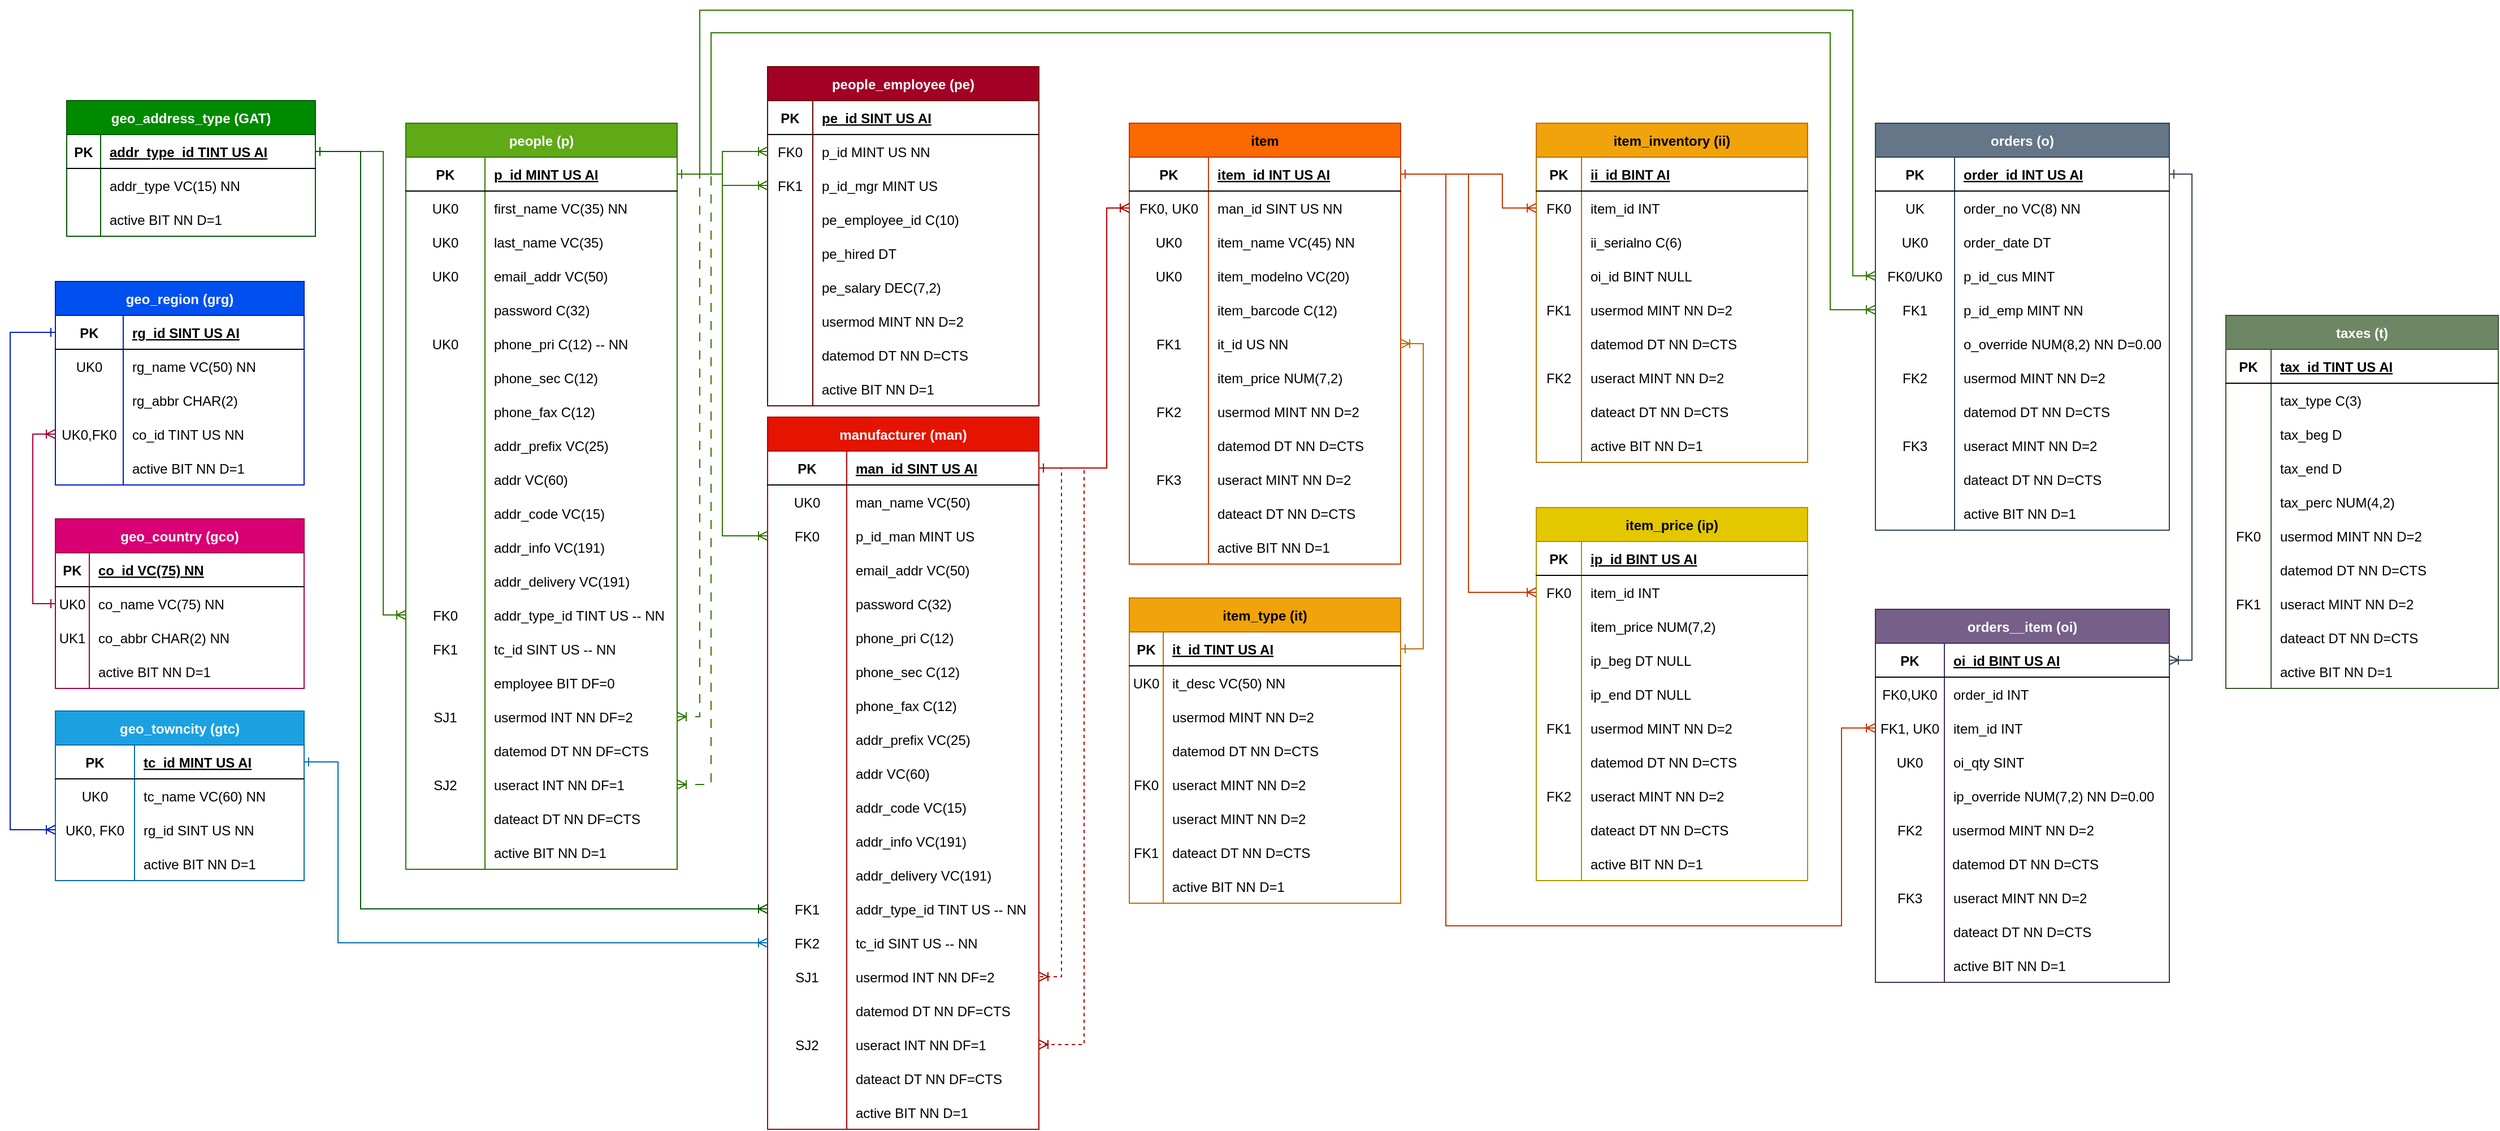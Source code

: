 <mxfile version="24.1.0" type="device" pages="2">
  <diagram id="rrKdXQx6KnjYZP7YORqD" name="FINAL ERD">
    <mxGraphModel dx="562" dy="2189" grid="1" gridSize="10" guides="1" tooltips="1" connect="1" arrows="1" fold="1" page="1" pageScale="1" pageWidth="850" pageHeight="1100" math="0" shadow="0">
      <root>
        <mxCell id="0" />
        <mxCell id="1" parent="0" />
        <mxCell id="Koi7fZP8o_BVbZN_IIrS-7" style="edgeStyle=orthogonalEdgeStyle;rounded=0;orthogonalLoop=1;jettySize=auto;html=1;exitX=1;exitY=0.5;exitDx=0;exitDy=0;entryX=1;entryY=0.5;entryDx=0;entryDy=0;dashed=1;startArrow=ERone;startFill=0;endArrow=ERoneToMany;endFill=0;fillColor=#e51400;strokeColor=#B20000;" edge="1" parent="1" source="7Ap7IfziJXPHdWQFVVeD-2" target="7Ap7IfziJXPHdWQFVVeD-50">
          <mxGeometry relative="1" as="geometry">
            <Array as="points">
              <mxPoint x="970" y="385" />
              <mxPoint x="970" y="895" />
            </Array>
          </mxGeometry>
        </mxCell>
        <mxCell id="Koi7fZP8o_BVbZN_IIrS-6" style="edgeStyle=orthogonalEdgeStyle;rounded=0;orthogonalLoop=1;jettySize=auto;html=1;exitX=1;exitY=0.5;exitDx=0;exitDy=0;entryX=1;entryY=0.5;entryDx=0;entryDy=0;fillColor=#e51400;strokeColor=#B20000;dashed=1;startArrow=ERone;startFill=0;endArrow=ERoneToMany;endFill=0;" edge="1" parent="1" source="7Ap7IfziJXPHdWQFVVeD-2" target="7Ap7IfziJXPHdWQFVVeD-44">
          <mxGeometry relative="1" as="geometry" />
        </mxCell>
        <mxCell id="F3TzyHhW12rL9kahVcts-39" style="edgeStyle=orthogonalEdgeStyle;rounded=0;orthogonalLoop=1;jettySize=auto;html=1;exitX=1;exitY=0.5;exitDx=0;exitDy=0;entryX=1;entryY=0.5;entryDx=0;entryDy=0;fillColor=#60a917;strokeColor=#2D7600;dashed=1;dashPattern=8 8;startArrow=ERone;startFill=0;endArrow=ERoneToMany;endFill=0;" parent="1" source="Df5zNZ20CwJtEdhG3wwr-2" target="Df5zNZ20CwJtEdhG3wwr-56" edge="1">
          <mxGeometry relative="1" as="geometry">
            <Array as="points">
              <mxPoint x="640" y="125" />
              <mxPoint x="640" y="665" />
            </Array>
          </mxGeometry>
        </mxCell>
        <mxCell id="F3TzyHhW12rL9kahVcts-38" style="edgeStyle=orthogonalEdgeStyle;rounded=0;orthogonalLoop=1;jettySize=auto;html=1;exitX=1;exitY=0.5;exitDx=0;exitDy=0;entryX=1;entryY=0.5;entryDx=0;entryDy=0;dashed=1;dashPattern=8 8;fillColor=#60a917;strokeColor=#2D7600;startArrow=ERone;startFill=0;endArrow=ERoneToMany;endFill=0;" parent="1" source="Df5zNZ20CwJtEdhG3wwr-2" target="Df5zNZ20CwJtEdhG3wwr-50" edge="1">
          <mxGeometry relative="1" as="geometry" />
        </mxCell>
        <mxCell id="Df5zNZ20CwJtEdhG3wwr-1" value="people (p)" style="shape=table;startSize=30;container=1;collapsible=1;childLayout=tableLayout;fixedRows=1;rowLines=0;fontStyle=1;align=center;resizeLast=1;fillColor=#60a917;fontColor=#ffffff;strokeColor=#2D7600;" parent="1" vertex="1">
          <mxGeometry x="370" y="80" width="240" height="660" as="geometry" />
        </mxCell>
        <mxCell id="Df5zNZ20CwJtEdhG3wwr-2" value="" style="shape=partialRectangle;collapsible=0;dropTarget=0;pointerEvents=0;fillColor=none;points=[[0,0.5],[1,0.5]];portConstraint=eastwest;top=0;left=0;right=0;bottom=1;" parent="Df5zNZ20CwJtEdhG3wwr-1" vertex="1">
          <mxGeometry y="30" width="240" height="30" as="geometry" />
        </mxCell>
        <mxCell id="Df5zNZ20CwJtEdhG3wwr-3" value="PK" style="shape=partialRectangle;overflow=hidden;connectable=0;fillColor=none;top=0;left=0;bottom=0;right=0;fontStyle=1;" parent="Df5zNZ20CwJtEdhG3wwr-2" vertex="1">
          <mxGeometry width="70" height="30" as="geometry">
            <mxRectangle width="70" height="30" as="alternateBounds" />
          </mxGeometry>
        </mxCell>
        <mxCell id="Df5zNZ20CwJtEdhG3wwr-4" value="p_id MINT US AI" style="shape=partialRectangle;overflow=hidden;connectable=0;fillColor=none;top=0;left=0;bottom=0;right=0;align=left;spacingLeft=6;fontStyle=5;" parent="Df5zNZ20CwJtEdhG3wwr-2" vertex="1">
          <mxGeometry x="70" width="170" height="30" as="geometry">
            <mxRectangle width="170" height="30" as="alternateBounds" />
          </mxGeometry>
        </mxCell>
        <mxCell id="Df5zNZ20CwJtEdhG3wwr-5" value="" style="shape=partialRectangle;collapsible=0;dropTarget=0;pointerEvents=0;fillColor=none;points=[[0,0.5],[1,0.5]];portConstraint=eastwest;top=0;left=0;right=0;bottom=0;" parent="Df5zNZ20CwJtEdhG3wwr-1" vertex="1">
          <mxGeometry y="60" width="240" height="30" as="geometry" />
        </mxCell>
        <mxCell id="Df5zNZ20CwJtEdhG3wwr-6" value="UK0" style="shape=partialRectangle;overflow=hidden;connectable=0;fillColor=none;top=0;left=0;bottom=0;right=0;" parent="Df5zNZ20CwJtEdhG3wwr-5" vertex="1">
          <mxGeometry width="70" height="30" as="geometry">
            <mxRectangle width="70" height="30" as="alternateBounds" />
          </mxGeometry>
        </mxCell>
        <mxCell id="Df5zNZ20CwJtEdhG3wwr-7" value="first_name VC(35) NN" style="shape=partialRectangle;overflow=hidden;connectable=0;fillColor=none;top=0;left=0;bottom=0;right=0;align=left;spacingLeft=6;" parent="Df5zNZ20CwJtEdhG3wwr-5" vertex="1">
          <mxGeometry x="70" width="170" height="30" as="geometry">
            <mxRectangle width="170" height="30" as="alternateBounds" />
          </mxGeometry>
        </mxCell>
        <mxCell id="Df5zNZ20CwJtEdhG3wwr-8" style="shape=partialRectangle;collapsible=0;dropTarget=0;pointerEvents=0;fillColor=none;points=[[0,0.5],[1,0.5]];portConstraint=eastwest;top=0;left=0;right=0;bottom=0;" parent="Df5zNZ20CwJtEdhG3wwr-1" vertex="1">
          <mxGeometry y="90" width="240" height="30" as="geometry" />
        </mxCell>
        <mxCell id="Df5zNZ20CwJtEdhG3wwr-9" value="UK0" style="shape=partialRectangle;overflow=hidden;connectable=0;fillColor=none;top=0;left=0;bottom=0;right=0;" parent="Df5zNZ20CwJtEdhG3wwr-8" vertex="1">
          <mxGeometry width="70" height="30" as="geometry">
            <mxRectangle width="70" height="30" as="alternateBounds" />
          </mxGeometry>
        </mxCell>
        <mxCell id="Df5zNZ20CwJtEdhG3wwr-10" value="last_name VC(35)" style="shape=partialRectangle;overflow=hidden;connectable=0;fillColor=none;top=0;left=0;bottom=0;right=0;align=left;spacingLeft=6;" parent="Df5zNZ20CwJtEdhG3wwr-8" vertex="1">
          <mxGeometry x="70" width="170" height="30" as="geometry">
            <mxRectangle width="170" height="30" as="alternateBounds" />
          </mxGeometry>
        </mxCell>
        <mxCell id="Df5zNZ20CwJtEdhG3wwr-11" style="shape=partialRectangle;collapsible=0;dropTarget=0;pointerEvents=0;fillColor=none;points=[[0,0.5],[1,0.5]];portConstraint=eastwest;top=0;left=0;right=0;bottom=0;" parent="Df5zNZ20CwJtEdhG3wwr-1" vertex="1">
          <mxGeometry y="120" width="240" height="30" as="geometry" />
        </mxCell>
        <mxCell id="Df5zNZ20CwJtEdhG3wwr-12" value="UK0" style="shape=partialRectangle;overflow=hidden;connectable=0;fillColor=none;top=0;left=0;bottom=0;right=0;" parent="Df5zNZ20CwJtEdhG3wwr-11" vertex="1">
          <mxGeometry width="70" height="30" as="geometry">
            <mxRectangle width="70" height="30" as="alternateBounds" />
          </mxGeometry>
        </mxCell>
        <mxCell id="Df5zNZ20CwJtEdhG3wwr-13" value="email_addr VC(50)" style="shape=partialRectangle;overflow=hidden;connectable=0;fillColor=none;top=0;left=0;bottom=0;right=0;align=left;spacingLeft=6;" parent="Df5zNZ20CwJtEdhG3wwr-11" vertex="1">
          <mxGeometry x="70" width="170" height="30" as="geometry">
            <mxRectangle width="170" height="30" as="alternateBounds" />
          </mxGeometry>
        </mxCell>
        <mxCell id="Df5zNZ20CwJtEdhG3wwr-14" style="shape=partialRectangle;collapsible=0;dropTarget=0;pointerEvents=0;fillColor=none;points=[[0,0.5],[1,0.5]];portConstraint=eastwest;top=0;left=0;right=0;bottom=0;" parent="Df5zNZ20CwJtEdhG3wwr-1" vertex="1">
          <mxGeometry y="150" width="240" height="30" as="geometry" />
        </mxCell>
        <mxCell id="Df5zNZ20CwJtEdhG3wwr-15" style="shape=partialRectangle;overflow=hidden;connectable=0;fillColor=none;top=0;left=0;bottom=0;right=0;" parent="Df5zNZ20CwJtEdhG3wwr-14" vertex="1">
          <mxGeometry width="70" height="30" as="geometry">
            <mxRectangle width="70" height="30" as="alternateBounds" />
          </mxGeometry>
        </mxCell>
        <mxCell id="Df5zNZ20CwJtEdhG3wwr-16" value="password C(32)" style="shape=partialRectangle;overflow=hidden;connectable=0;fillColor=none;top=0;left=0;bottom=0;right=0;align=left;spacingLeft=6;" parent="Df5zNZ20CwJtEdhG3wwr-14" vertex="1">
          <mxGeometry x="70" width="170" height="30" as="geometry">
            <mxRectangle width="170" height="30" as="alternateBounds" />
          </mxGeometry>
        </mxCell>
        <mxCell id="Df5zNZ20CwJtEdhG3wwr-17" style="shape=partialRectangle;collapsible=0;dropTarget=0;pointerEvents=0;fillColor=none;points=[[0,0.5],[1,0.5]];portConstraint=eastwest;top=0;left=0;right=0;bottom=0;" parent="Df5zNZ20CwJtEdhG3wwr-1" vertex="1">
          <mxGeometry y="180" width="240" height="30" as="geometry" />
        </mxCell>
        <mxCell id="Df5zNZ20CwJtEdhG3wwr-18" value="UK0" style="shape=partialRectangle;overflow=hidden;connectable=0;fillColor=none;top=0;left=0;bottom=0;right=0;" parent="Df5zNZ20CwJtEdhG3wwr-17" vertex="1">
          <mxGeometry width="70" height="30" as="geometry">
            <mxRectangle width="70" height="30" as="alternateBounds" />
          </mxGeometry>
        </mxCell>
        <mxCell id="Df5zNZ20CwJtEdhG3wwr-19" value="phone_pri C(12) -- NN" style="shape=partialRectangle;overflow=hidden;connectable=0;fillColor=none;top=0;left=0;bottom=0;right=0;align=left;spacingLeft=6;" parent="Df5zNZ20CwJtEdhG3wwr-17" vertex="1">
          <mxGeometry x="70" width="170" height="30" as="geometry">
            <mxRectangle width="170" height="30" as="alternateBounds" />
          </mxGeometry>
        </mxCell>
        <mxCell id="Df5zNZ20CwJtEdhG3wwr-20" style="shape=partialRectangle;collapsible=0;dropTarget=0;pointerEvents=0;fillColor=none;points=[[0,0.5],[1,0.5]];portConstraint=eastwest;top=0;left=0;right=0;bottom=0;" parent="Df5zNZ20CwJtEdhG3wwr-1" vertex="1">
          <mxGeometry y="210" width="240" height="30" as="geometry" />
        </mxCell>
        <mxCell id="Df5zNZ20CwJtEdhG3wwr-21" style="shape=partialRectangle;overflow=hidden;connectable=0;fillColor=none;top=0;left=0;bottom=0;right=0;" parent="Df5zNZ20CwJtEdhG3wwr-20" vertex="1">
          <mxGeometry width="70" height="30" as="geometry">
            <mxRectangle width="70" height="30" as="alternateBounds" />
          </mxGeometry>
        </mxCell>
        <mxCell id="Df5zNZ20CwJtEdhG3wwr-22" value="phone_sec C(12)" style="shape=partialRectangle;overflow=hidden;connectable=0;fillColor=none;top=0;left=0;bottom=0;right=0;align=left;spacingLeft=6;" parent="Df5zNZ20CwJtEdhG3wwr-20" vertex="1">
          <mxGeometry x="70" width="170" height="30" as="geometry">
            <mxRectangle width="170" height="30" as="alternateBounds" />
          </mxGeometry>
        </mxCell>
        <mxCell id="Df5zNZ20CwJtEdhG3wwr-23" style="shape=partialRectangle;collapsible=0;dropTarget=0;pointerEvents=0;fillColor=none;points=[[0,0.5],[1,0.5]];portConstraint=eastwest;top=0;left=0;right=0;bottom=0;" parent="Df5zNZ20CwJtEdhG3wwr-1" vertex="1">
          <mxGeometry y="240" width="240" height="30" as="geometry" />
        </mxCell>
        <mxCell id="Df5zNZ20CwJtEdhG3wwr-24" style="shape=partialRectangle;overflow=hidden;connectable=0;fillColor=none;top=0;left=0;bottom=0;right=0;" parent="Df5zNZ20CwJtEdhG3wwr-23" vertex="1">
          <mxGeometry width="70" height="30" as="geometry">
            <mxRectangle width="70" height="30" as="alternateBounds" />
          </mxGeometry>
        </mxCell>
        <mxCell id="Df5zNZ20CwJtEdhG3wwr-25" value="phone_fax C(12)" style="shape=partialRectangle;overflow=hidden;connectable=0;fillColor=none;top=0;left=0;bottom=0;right=0;align=left;spacingLeft=6;" parent="Df5zNZ20CwJtEdhG3wwr-23" vertex="1">
          <mxGeometry x="70" width="170" height="30" as="geometry">
            <mxRectangle width="170" height="30" as="alternateBounds" />
          </mxGeometry>
        </mxCell>
        <mxCell id="Df5zNZ20CwJtEdhG3wwr-26" style="shape=partialRectangle;collapsible=0;dropTarget=0;pointerEvents=0;fillColor=none;points=[[0,0.5],[1,0.5]];portConstraint=eastwest;top=0;left=0;right=0;bottom=0;" parent="Df5zNZ20CwJtEdhG3wwr-1" vertex="1">
          <mxGeometry y="270" width="240" height="30" as="geometry" />
        </mxCell>
        <mxCell id="Df5zNZ20CwJtEdhG3wwr-27" style="shape=partialRectangle;overflow=hidden;connectable=0;fillColor=none;top=0;left=0;bottom=0;right=0;" parent="Df5zNZ20CwJtEdhG3wwr-26" vertex="1">
          <mxGeometry width="70" height="30" as="geometry">
            <mxRectangle width="70" height="30" as="alternateBounds" />
          </mxGeometry>
        </mxCell>
        <mxCell id="Df5zNZ20CwJtEdhG3wwr-28" value="addr_prefix VC(25)" style="shape=partialRectangle;overflow=hidden;connectable=0;fillColor=none;top=0;left=0;bottom=0;right=0;align=left;spacingLeft=6;" parent="Df5zNZ20CwJtEdhG3wwr-26" vertex="1">
          <mxGeometry x="70" width="170" height="30" as="geometry">
            <mxRectangle width="170" height="30" as="alternateBounds" />
          </mxGeometry>
        </mxCell>
        <mxCell id="Df5zNZ20CwJtEdhG3wwr-29" style="shape=partialRectangle;collapsible=0;dropTarget=0;pointerEvents=0;fillColor=none;points=[[0,0.5],[1,0.5]];portConstraint=eastwest;top=0;left=0;right=0;bottom=0;" parent="Df5zNZ20CwJtEdhG3wwr-1" vertex="1">
          <mxGeometry y="300" width="240" height="30" as="geometry" />
        </mxCell>
        <mxCell id="Df5zNZ20CwJtEdhG3wwr-30" style="shape=partialRectangle;overflow=hidden;connectable=0;fillColor=none;top=0;left=0;bottom=0;right=0;" parent="Df5zNZ20CwJtEdhG3wwr-29" vertex="1">
          <mxGeometry width="70" height="30" as="geometry">
            <mxRectangle width="70" height="30" as="alternateBounds" />
          </mxGeometry>
        </mxCell>
        <mxCell id="Df5zNZ20CwJtEdhG3wwr-31" value="addr VC(60)" style="shape=partialRectangle;overflow=hidden;connectable=0;fillColor=none;top=0;left=0;bottom=0;right=0;align=left;spacingLeft=6;" parent="Df5zNZ20CwJtEdhG3wwr-29" vertex="1">
          <mxGeometry x="70" width="170" height="30" as="geometry">
            <mxRectangle width="170" height="30" as="alternateBounds" />
          </mxGeometry>
        </mxCell>
        <mxCell id="Df5zNZ20CwJtEdhG3wwr-32" style="shape=partialRectangle;collapsible=0;dropTarget=0;pointerEvents=0;fillColor=none;points=[[0,0.5],[1,0.5]];portConstraint=eastwest;top=0;left=0;right=0;bottom=0;" parent="Df5zNZ20CwJtEdhG3wwr-1" vertex="1">
          <mxGeometry y="330" width="240" height="30" as="geometry" />
        </mxCell>
        <mxCell id="Df5zNZ20CwJtEdhG3wwr-33" style="shape=partialRectangle;overflow=hidden;connectable=0;fillColor=none;top=0;left=0;bottom=0;right=0;" parent="Df5zNZ20CwJtEdhG3wwr-32" vertex="1">
          <mxGeometry width="70" height="30" as="geometry">
            <mxRectangle width="70" height="30" as="alternateBounds" />
          </mxGeometry>
        </mxCell>
        <mxCell id="Df5zNZ20CwJtEdhG3wwr-34" value="addr_code VC(15)" style="shape=partialRectangle;overflow=hidden;connectable=0;fillColor=none;top=0;left=0;bottom=0;right=0;align=left;spacingLeft=6;" parent="Df5zNZ20CwJtEdhG3wwr-32" vertex="1">
          <mxGeometry x="70" width="170" height="30" as="geometry">
            <mxRectangle width="170" height="30" as="alternateBounds" />
          </mxGeometry>
        </mxCell>
        <mxCell id="Df5zNZ20CwJtEdhG3wwr-35" style="shape=partialRectangle;collapsible=0;dropTarget=0;pointerEvents=0;fillColor=none;points=[[0,0.5],[1,0.5]];portConstraint=eastwest;top=0;left=0;right=0;bottom=0;" parent="Df5zNZ20CwJtEdhG3wwr-1" vertex="1">
          <mxGeometry y="360" width="240" height="30" as="geometry" />
        </mxCell>
        <mxCell id="Df5zNZ20CwJtEdhG3wwr-36" style="shape=partialRectangle;overflow=hidden;connectable=0;fillColor=none;top=0;left=0;bottom=0;right=0;" parent="Df5zNZ20CwJtEdhG3wwr-35" vertex="1">
          <mxGeometry width="70" height="30" as="geometry">
            <mxRectangle width="70" height="30" as="alternateBounds" />
          </mxGeometry>
        </mxCell>
        <mxCell id="Df5zNZ20CwJtEdhG3wwr-37" value="addr_info VC(191)" style="shape=partialRectangle;overflow=hidden;connectable=0;fillColor=none;top=0;left=0;bottom=0;right=0;align=left;spacingLeft=6;" parent="Df5zNZ20CwJtEdhG3wwr-35" vertex="1">
          <mxGeometry x="70" width="170" height="30" as="geometry">
            <mxRectangle width="170" height="30" as="alternateBounds" />
          </mxGeometry>
        </mxCell>
        <mxCell id="Df5zNZ20CwJtEdhG3wwr-38" style="shape=partialRectangle;collapsible=0;dropTarget=0;pointerEvents=0;fillColor=none;points=[[0,0.5],[1,0.5]];portConstraint=eastwest;top=0;left=0;right=0;bottom=0;" parent="Df5zNZ20CwJtEdhG3wwr-1" vertex="1">
          <mxGeometry y="390" width="240" height="30" as="geometry" />
        </mxCell>
        <mxCell id="Df5zNZ20CwJtEdhG3wwr-39" style="shape=partialRectangle;overflow=hidden;connectable=0;fillColor=none;top=0;left=0;bottom=0;right=0;" parent="Df5zNZ20CwJtEdhG3wwr-38" vertex="1">
          <mxGeometry width="70" height="30" as="geometry">
            <mxRectangle width="70" height="30" as="alternateBounds" />
          </mxGeometry>
        </mxCell>
        <mxCell id="Df5zNZ20CwJtEdhG3wwr-40" value="addr_delivery VC(191)" style="shape=partialRectangle;overflow=hidden;connectable=0;fillColor=none;top=0;left=0;bottom=0;right=0;align=left;spacingLeft=6;" parent="Df5zNZ20CwJtEdhG3wwr-38" vertex="1">
          <mxGeometry x="70" width="170" height="30" as="geometry">
            <mxRectangle width="170" height="30" as="alternateBounds" />
          </mxGeometry>
        </mxCell>
        <mxCell id="Df5zNZ20CwJtEdhG3wwr-41" style="shape=partialRectangle;collapsible=0;dropTarget=0;pointerEvents=0;fillColor=none;points=[[0,0.5],[1,0.5]];portConstraint=eastwest;top=0;left=0;right=0;bottom=0;" parent="Df5zNZ20CwJtEdhG3wwr-1" vertex="1">
          <mxGeometry y="420" width="240" height="30" as="geometry" />
        </mxCell>
        <mxCell id="Df5zNZ20CwJtEdhG3wwr-42" value="FK0" style="shape=partialRectangle;overflow=hidden;connectable=0;fillColor=none;top=0;left=0;bottom=0;right=0;" parent="Df5zNZ20CwJtEdhG3wwr-41" vertex="1">
          <mxGeometry width="70" height="30" as="geometry">
            <mxRectangle width="70" height="30" as="alternateBounds" />
          </mxGeometry>
        </mxCell>
        <mxCell id="Df5zNZ20CwJtEdhG3wwr-43" value="addr_type_id TINT US -- NN" style="shape=partialRectangle;overflow=hidden;connectable=0;fillColor=none;top=0;left=0;bottom=0;right=0;align=left;spacingLeft=6;" parent="Df5zNZ20CwJtEdhG3wwr-41" vertex="1">
          <mxGeometry x="70" width="170" height="30" as="geometry">
            <mxRectangle width="170" height="30" as="alternateBounds" />
          </mxGeometry>
        </mxCell>
        <mxCell id="Df5zNZ20CwJtEdhG3wwr-44" style="shape=partialRectangle;collapsible=0;dropTarget=0;pointerEvents=0;fillColor=none;points=[[0,0.5],[1,0.5]];portConstraint=eastwest;top=0;left=0;right=0;bottom=0;" parent="Df5zNZ20CwJtEdhG3wwr-1" vertex="1">
          <mxGeometry y="450" width="240" height="30" as="geometry" />
        </mxCell>
        <mxCell id="Df5zNZ20CwJtEdhG3wwr-45" value="FK1" style="shape=partialRectangle;overflow=hidden;connectable=0;fillColor=none;top=0;left=0;bottom=0;right=0;" parent="Df5zNZ20CwJtEdhG3wwr-44" vertex="1">
          <mxGeometry width="70" height="30" as="geometry">
            <mxRectangle width="70" height="30" as="alternateBounds" />
          </mxGeometry>
        </mxCell>
        <mxCell id="Df5zNZ20CwJtEdhG3wwr-46" value="tc_id SINT US -- NN" style="shape=partialRectangle;overflow=hidden;connectable=0;fillColor=none;top=0;left=0;bottom=0;right=0;align=left;spacingLeft=6;" parent="Df5zNZ20CwJtEdhG3wwr-44" vertex="1">
          <mxGeometry x="70" width="170" height="30" as="geometry">
            <mxRectangle width="170" height="30" as="alternateBounds" />
          </mxGeometry>
        </mxCell>
        <mxCell id="Df5zNZ20CwJtEdhG3wwr-47" style="shape=partialRectangle;collapsible=0;dropTarget=0;pointerEvents=0;fillColor=none;points=[[0,0.5],[1,0.5]];portConstraint=eastwest;top=0;left=0;right=0;bottom=0;" parent="Df5zNZ20CwJtEdhG3wwr-1" vertex="1">
          <mxGeometry y="480" width="240" height="30" as="geometry" />
        </mxCell>
        <mxCell id="Df5zNZ20CwJtEdhG3wwr-48" style="shape=partialRectangle;overflow=hidden;connectable=0;fillColor=none;top=0;left=0;bottom=0;right=0;" parent="Df5zNZ20CwJtEdhG3wwr-47" vertex="1">
          <mxGeometry width="70" height="30" as="geometry">
            <mxRectangle width="70" height="30" as="alternateBounds" />
          </mxGeometry>
        </mxCell>
        <mxCell id="Df5zNZ20CwJtEdhG3wwr-49" value="employee BIT DF=0" style="shape=partialRectangle;overflow=hidden;connectable=0;fillColor=none;top=0;left=0;bottom=0;right=0;align=left;spacingLeft=6;" parent="Df5zNZ20CwJtEdhG3wwr-47" vertex="1">
          <mxGeometry x="70" width="170" height="30" as="geometry">
            <mxRectangle width="170" height="30" as="alternateBounds" />
          </mxGeometry>
        </mxCell>
        <mxCell id="Df5zNZ20CwJtEdhG3wwr-50" style="shape=partialRectangle;collapsible=0;dropTarget=0;pointerEvents=0;fillColor=none;points=[[0,0.5],[1,0.5]];portConstraint=eastwest;top=0;left=0;right=0;bottom=0;" parent="Df5zNZ20CwJtEdhG3wwr-1" vertex="1">
          <mxGeometry y="510" width="240" height="30" as="geometry" />
        </mxCell>
        <mxCell id="Df5zNZ20CwJtEdhG3wwr-51" value="SJ1" style="shape=partialRectangle;overflow=hidden;connectable=0;fillColor=none;top=0;left=0;bottom=0;right=0;" parent="Df5zNZ20CwJtEdhG3wwr-50" vertex="1">
          <mxGeometry width="70" height="30" as="geometry">
            <mxRectangle width="70" height="30" as="alternateBounds" />
          </mxGeometry>
        </mxCell>
        <mxCell id="Df5zNZ20CwJtEdhG3wwr-52" value="usermod INT NN DF=2" style="shape=partialRectangle;overflow=hidden;connectable=0;fillColor=none;top=0;left=0;bottom=0;right=0;align=left;spacingLeft=6;" parent="Df5zNZ20CwJtEdhG3wwr-50" vertex="1">
          <mxGeometry x="70" width="170" height="30" as="geometry">
            <mxRectangle width="170" height="30" as="alternateBounds" />
          </mxGeometry>
        </mxCell>
        <mxCell id="Df5zNZ20CwJtEdhG3wwr-53" style="shape=partialRectangle;collapsible=0;dropTarget=0;pointerEvents=0;fillColor=none;points=[[0,0.5],[1,0.5]];portConstraint=eastwest;top=0;left=0;right=0;bottom=0;" parent="Df5zNZ20CwJtEdhG3wwr-1" vertex="1">
          <mxGeometry y="540" width="240" height="30" as="geometry" />
        </mxCell>
        <mxCell id="Df5zNZ20CwJtEdhG3wwr-54" style="shape=partialRectangle;overflow=hidden;connectable=0;fillColor=none;top=0;left=0;bottom=0;right=0;" parent="Df5zNZ20CwJtEdhG3wwr-53" vertex="1">
          <mxGeometry width="70" height="30" as="geometry">
            <mxRectangle width="70" height="30" as="alternateBounds" />
          </mxGeometry>
        </mxCell>
        <mxCell id="Df5zNZ20CwJtEdhG3wwr-55" value="datemod DT NN DF=CTS" style="shape=partialRectangle;overflow=hidden;connectable=0;fillColor=none;top=0;left=0;bottom=0;right=0;align=left;spacingLeft=6;" parent="Df5zNZ20CwJtEdhG3wwr-53" vertex="1">
          <mxGeometry x="70" width="170" height="30" as="geometry">
            <mxRectangle width="170" height="30" as="alternateBounds" />
          </mxGeometry>
        </mxCell>
        <mxCell id="Df5zNZ20CwJtEdhG3wwr-56" style="shape=partialRectangle;collapsible=0;dropTarget=0;pointerEvents=0;fillColor=none;points=[[0,0.5],[1,0.5]];portConstraint=eastwest;top=0;left=0;right=0;bottom=0;" parent="Df5zNZ20CwJtEdhG3wwr-1" vertex="1">
          <mxGeometry y="570" width="240" height="30" as="geometry" />
        </mxCell>
        <mxCell id="Df5zNZ20CwJtEdhG3wwr-57" value="SJ2" style="shape=partialRectangle;overflow=hidden;connectable=0;fillColor=none;top=0;left=0;bottom=0;right=0;" parent="Df5zNZ20CwJtEdhG3wwr-56" vertex="1">
          <mxGeometry width="70" height="30" as="geometry">
            <mxRectangle width="70" height="30" as="alternateBounds" />
          </mxGeometry>
        </mxCell>
        <mxCell id="Df5zNZ20CwJtEdhG3wwr-58" value="useract INT NN DF=1" style="shape=partialRectangle;overflow=hidden;connectable=0;fillColor=none;top=0;left=0;bottom=0;right=0;align=left;spacingLeft=6;" parent="Df5zNZ20CwJtEdhG3wwr-56" vertex="1">
          <mxGeometry x="70" width="170" height="30" as="geometry">
            <mxRectangle width="170" height="30" as="alternateBounds" />
          </mxGeometry>
        </mxCell>
        <mxCell id="Df5zNZ20CwJtEdhG3wwr-59" style="shape=partialRectangle;collapsible=0;dropTarget=0;pointerEvents=0;fillColor=none;points=[[0,0.5],[1,0.5]];portConstraint=eastwest;top=0;left=0;right=0;bottom=0;" parent="Df5zNZ20CwJtEdhG3wwr-1" vertex="1">
          <mxGeometry y="600" width="240" height="30" as="geometry" />
        </mxCell>
        <mxCell id="Df5zNZ20CwJtEdhG3wwr-60" style="shape=partialRectangle;overflow=hidden;connectable=0;fillColor=none;top=0;left=0;bottom=0;right=0;" parent="Df5zNZ20CwJtEdhG3wwr-59" vertex="1">
          <mxGeometry width="70" height="30" as="geometry">
            <mxRectangle width="70" height="30" as="alternateBounds" />
          </mxGeometry>
        </mxCell>
        <mxCell id="Df5zNZ20CwJtEdhG3wwr-61" value="dateact DT NN DF=CTS" style="shape=partialRectangle;overflow=hidden;connectable=0;fillColor=none;top=0;left=0;bottom=0;right=0;align=left;spacingLeft=6;" parent="Df5zNZ20CwJtEdhG3wwr-59" vertex="1">
          <mxGeometry x="70" width="170" height="30" as="geometry">
            <mxRectangle width="170" height="30" as="alternateBounds" />
          </mxGeometry>
        </mxCell>
        <mxCell id="Df5zNZ20CwJtEdhG3wwr-62" style="shape=partialRectangle;collapsible=0;dropTarget=0;pointerEvents=0;fillColor=none;points=[[0,0.5],[1,0.5]];portConstraint=eastwest;top=0;left=0;right=0;bottom=0;" parent="Df5zNZ20CwJtEdhG3wwr-1" vertex="1">
          <mxGeometry y="630" width="240" height="30" as="geometry" />
        </mxCell>
        <mxCell id="Df5zNZ20CwJtEdhG3wwr-63" style="shape=partialRectangle;overflow=hidden;connectable=0;fillColor=none;top=0;left=0;bottom=0;right=0;" parent="Df5zNZ20CwJtEdhG3wwr-62" vertex="1">
          <mxGeometry width="70" height="30" as="geometry">
            <mxRectangle width="70" height="30" as="alternateBounds" />
          </mxGeometry>
        </mxCell>
        <mxCell id="Df5zNZ20CwJtEdhG3wwr-64" value="active BIT NN D=1" style="shape=partialRectangle;overflow=hidden;connectable=0;fillColor=none;top=0;left=0;bottom=0;right=0;align=left;spacingLeft=6;" parent="Df5zNZ20CwJtEdhG3wwr-62" vertex="1">
          <mxGeometry x="70" width="170" height="30" as="geometry">
            <mxRectangle width="170" height="30" as="alternateBounds" />
          </mxGeometry>
        </mxCell>
        <mxCell id="4824JRVDFbwEWo-nTuIt-1" value="geo_address_type (GAT)" style="shape=table;startSize=30;container=1;collapsible=1;childLayout=tableLayout;fixedRows=1;rowLines=0;fontStyle=1;align=center;resizeLast=1;fillColor=#008a00;fontColor=#ffffff;strokeColor=#005700;" parent="1" vertex="1">
          <mxGeometry x="70" y="60" width="220" height="120" as="geometry" />
        </mxCell>
        <mxCell id="4824JRVDFbwEWo-nTuIt-2" value="" style="shape=partialRectangle;collapsible=0;dropTarget=0;pointerEvents=0;fillColor=none;points=[[0,0.5],[1,0.5]];portConstraint=eastwest;top=0;left=0;right=0;bottom=1;" parent="4824JRVDFbwEWo-nTuIt-1" vertex="1">
          <mxGeometry y="30" width="220" height="30" as="geometry" />
        </mxCell>
        <mxCell id="4824JRVDFbwEWo-nTuIt-3" value="PK" style="shape=partialRectangle;overflow=hidden;connectable=0;fillColor=none;top=0;left=0;bottom=0;right=0;fontStyle=1;" parent="4824JRVDFbwEWo-nTuIt-2" vertex="1">
          <mxGeometry width="30" height="30" as="geometry">
            <mxRectangle width="30" height="30" as="alternateBounds" />
          </mxGeometry>
        </mxCell>
        <mxCell id="4824JRVDFbwEWo-nTuIt-4" value="addr_type_id TINT US AI" style="shape=partialRectangle;overflow=hidden;connectable=0;fillColor=none;top=0;left=0;bottom=0;right=0;align=left;spacingLeft=6;fontStyle=5;" parent="4824JRVDFbwEWo-nTuIt-2" vertex="1">
          <mxGeometry x="30" width="190" height="30" as="geometry">
            <mxRectangle width="190" height="30" as="alternateBounds" />
          </mxGeometry>
        </mxCell>
        <mxCell id="4824JRVDFbwEWo-nTuIt-8" value="" style="shape=partialRectangle;collapsible=0;dropTarget=0;pointerEvents=0;fillColor=none;points=[[0,0.5],[1,0.5]];portConstraint=eastwest;top=0;left=0;right=0;bottom=0;" parent="4824JRVDFbwEWo-nTuIt-1" vertex="1">
          <mxGeometry y="60" width="220" height="30" as="geometry" />
        </mxCell>
        <mxCell id="4824JRVDFbwEWo-nTuIt-9" value="" style="shape=partialRectangle;overflow=hidden;connectable=0;fillColor=none;top=0;left=0;bottom=0;right=0;" parent="4824JRVDFbwEWo-nTuIt-8" vertex="1">
          <mxGeometry width="30" height="30" as="geometry">
            <mxRectangle width="30" height="30" as="alternateBounds" />
          </mxGeometry>
        </mxCell>
        <mxCell id="4824JRVDFbwEWo-nTuIt-10" value="addr_type VC(15) NN" style="shape=partialRectangle;overflow=hidden;connectable=0;fillColor=none;top=0;left=0;bottom=0;right=0;align=left;spacingLeft=6;" parent="4824JRVDFbwEWo-nTuIt-8" vertex="1">
          <mxGeometry x="30" width="190" height="30" as="geometry">
            <mxRectangle width="190" height="30" as="alternateBounds" />
          </mxGeometry>
        </mxCell>
        <mxCell id="Koi7fZP8o_BVbZN_IIrS-10" style="shape=partialRectangle;collapsible=0;dropTarget=0;pointerEvents=0;fillColor=none;points=[[0,0.5],[1,0.5]];portConstraint=eastwest;top=0;left=0;right=0;bottom=0;" vertex="1" parent="4824JRVDFbwEWo-nTuIt-1">
          <mxGeometry y="90" width="220" height="30" as="geometry" />
        </mxCell>
        <mxCell id="Koi7fZP8o_BVbZN_IIrS-11" style="shape=partialRectangle;overflow=hidden;connectable=0;fillColor=none;top=0;left=0;bottom=0;right=0;" vertex="1" parent="Koi7fZP8o_BVbZN_IIrS-10">
          <mxGeometry width="30" height="30" as="geometry">
            <mxRectangle width="30" height="30" as="alternateBounds" />
          </mxGeometry>
        </mxCell>
        <mxCell id="Koi7fZP8o_BVbZN_IIrS-12" value="active BIT NN D=1" style="shape=partialRectangle;overflow=hidden;connectable=0;fillColor=none;top=0;left=0;bottom=0;right=0;align=left;spacingLeft=6;" vertex="1" parent="Koi7fZP8o_BVbZN_IIrS-10">
          <mxGeometry x="30" width="190" height="30" as="geometry">
            <mxRectangle width="190" height="30" as="alternateBounds" />
          </mxGeometry>
        </mxCell>
        <mxCell id="Z1SLTjg_gC7zt-yWzvjQ-1" value="geo_towncity (gtc)" style="shape=table;startSize=30;container=1;collapsible=1;childLayout=tableLayout;fixedRows=1;rowLines=0;fontStyle=1;align=center;resizeLast=1;fillColor=#1ba1e2;fontColor=#ffffff;strokeColor=#006EAF;" parent="1" vertex="1">
          <mxGeometry x="60" y="600" width="220" height="150" as="geometry" />
        </mxCell>
        <mxCell id="Z1SLTjg_gC7zt-yWzvjQ-2" value="" style="shape=partialRectangle;collapsible=0;dropTarget=0;pointerEvents=0;fillColor=none;points=[[0,0.5],[1,0.5]];portConstraint=eastwest;top=0;left=0;right=0;bottom=1;" parent="Z1SLTjg_gC7zt-yWzvjQ-1" vertex="1">
          <mxGeometry y="30" width="220" height="30" as="geometry" />
        </mxCell>
        <mxCell id="Z1SLTjg_gC7zt-yWzvjQ-3" value="PK" style="shape=partialRectangle;overflow=hidden;connectable=0;fillColor=none;top=0;left=0;bottom=0;right=0;fontStyle=1;" parent="Z1SLTjg_gC7zt-yWzvjQ-2" vertex="1">
          <mxGeometry width="70" height="30" as="geometry">
            <mxRectangle width="70" height="30" as="alternateBounds" />
          </mxGeometry>
        </mxCell>
        <mxCell id="Z1SLTjg_gC7zt-yWzvjQ-4" value="tc_id MINT US AI" style="shape=partialRectangle;overflow=hidden;connectable=0;fillColor=none;top=0;left=0;bottom=0;right=0;align=left;spacingLeft=6;fontStyle=5;" parent="Z1SLTjg_gC7zt-yWzvjQ-2" vertex="1">
          <mxGeometry x="70" width="150" height="30" as="geometry">
            <mxRectangle width="150" height="30" as="alternateBounds" />
          </mxGeometry>
        </mxCell>
        <mxCell id="Z1SLTjg_gC7zt-yWzvjQ-5" value="" style="shape=partialRectangle;collapsible=0;dropTarget=0;pointerEvents=0;fillColor=none;points=[[0,0.5],[1,0.5]];portConstraint=eastwest;top=0;left=0;right=0;bottom=0;" parent="Z1SLTjg_gC7zt-yWzvjQ-1" vertex="1">
          <mxGeometry y="60" width="220" height="30" as="geometry" />
        </mxCell>
        <mxCell id="Z1SLTjg_gC7zt-yWzvjQ-6" value="UK0" style="shape=partialRectangle;overflow=hidden;connectable=0;fillColor=none;top=0;left=0;bottom=0;right=0;" parent="Z1SLTjg_gC7zt-yWzvjQ-5" vertex="1">
          <mxGeometry width="70" height="30" as="geometry">
            <mxRectangle width="70" height="30" as="alternateBounds" />
          </mxGeometry>
        </mxCell>
        <mxCell id="Z1SLTjg_gC7zt-yWzvjQ-7" value="tc_name VC(60) NN" style="shape=partialRectangle;overflow=hidden;connectable=0;fillColor=none;top=0;left=0;bottom=0;right=0;align=left;spacingLeft=6;" parent="Z1SLTjg_gC7zt-yWzvjQ-5" vertex="1">
          <mxGeometry x="70" width="150" height="30" as="geometry">
            <mxRectangle width="150" height="30" as="alternateBounds" />
          </mxGeometry>
        </mxCell>
        <mxCell id="Z1SLTjg_gC7zt-yWzvjQ-8" value="" style="shape=partialRectangle;collapsible=0;dropTarget=0;pointerEvents=0;fillColor=none;points=[[0,0.5],[1,0.5]];portConstraint=eastwest;top=0;left=0;right=0;bottom=0;" parent="Z1SLTjg_gC7zt-yWzvjQ-1" vertex="1">
          <mxGeometry y="90" width="220" height="30" as="geometry" />
        </mxCell>
        <mxCell id="Z1SLTjg_gC7zt-yWzvjQ-9" value="UK0, FK0" style="shape=partialRectangle;overflow=hidden;connectable=0;fillColor=none;top=0;left=0;bottom=0;right=0;" parent="Z1SLTjg_gC7zt-yWzvjQ-8" vertex="1">
          <mxGeometry width="70" height="30" as="geometry">
            <mxRectangle width="70" height="30" as="alternateBounds" />
          </mxGeometry>
        </mxCell>
        <mxCell id="Z1SLTjg_gC7zt-yWzvjQ-10" value="rg_id SINT US NN" style="shape=partialRectangle;overflow=hidden;connectable=0;fillColor=none;top=0;left=0;bottom=0;right=0;align=left;spacingLeft=6;" parent="Z1SLTjg_gC7zt-yWzvjQ-8" vertex="1">
          <mxGeometry x="70" width="150" height="30" as="geometry">
            <mxRectangle width="150" height="30" as="alternateBounds" />
          </mxGeometry>
        </mxCell>
        <mxCell id="Z1SLTjg_gC7zt-yWzvjQ-11" style="shape=partialRectangle;collapsible=0;dropTarget=0;pointerEvents=0;fillColor=none;points=[[0,0.5],[1,0.5]];portConstraint=eastwest;top=0;left=0;right=0;bottom=0;" parent="Z1SLTjg_gC7zt-yWzvjQ-1" vertex="1">
          <mxGeometry y="120" width="220" height="30" as="geometry" />
        </mxCell>
        <mxCell id="Z1SLTjg_gC7zt-yWzvjQ-12" style="shape=partialRectangle;overflow=hidden;connectable=0;fillColor=none;top=0;left=0;bottom=0;right=0;" parent="Z1SLTjg_gC7zt-yWzvjQ-11" vertex="1">
          <mxGeometry width="70" height="30" as="geometry">
            <mxRectangle width="70" height="30" as="alternateBounds" />
          </mxGeometry>
        </mxCell>
        <mxCell id="Z1SLTjg_gC7zt-yWzvjQ-13" value="active BIT NN D=1" style="shape=partialRectangle;overflow=hidden;connectable=0;fillColor=none;top=0;left=0;bottom=0;right=0;align=left;spacingLeft=6;" parent="Z1SLTjg_gC7zt-yWzvjQ-11" vertex="1">
          <mxGeometry x="70" width="150" height="30" as="geometry">
            <mxRectangle width="150" height="30" as="alternateBounds" />
          </mxGeometry>
        </mxCell>
        <mxCell id="U3-i2_ekcqhdzOCOPe0_-1" value="geo_region (grg)" style="shape=table;startSize=30;container=1;collapsible=1;childLayout=tableLayout;fixedRows=1;rowLines=0;fontStyle=1;align=center;resizeLast=1;fillColor=#0050ef;fontColor=#ffffff;strokeColor=#001DBC;" parent="1" vertex="1">
          <mxGeometry x="60" y="220" width="220" height="180" as="geometry" />
        </mxCell>
        <mxCell id="U3-i2_ekcqhdzOCOPe0_-2" value="" style="shape=partialRectangle;collapsible=0;dropTarget=0;pointerEvents=0;fillColor=none;points=[[0,0.5],[1,0.5]];portConstraint=eastwest;top=0;left=0;right=0;bottom=1;" parent="U3-i2_ekcqhdzOCOPe0_-1" vertex="1">
          <mxGeometry y="30" width="220" height="30" as="geometry" />
        </mxCell>
        <mxCell id="U3-i2_ekcqhdzOCOPe0_-3" value="PK" style="shape=partialRectangle;overflow=hidden;connectable=0;fillColor=none;top=0;left=0;bottom=0;right=0;fontStyle=1;" parent="U3-i2_ekcqhdzOCOPe0_-2" vertex="1">
          <mxGeometry width="60" height="30" as="geometry">
            <mxRectangle width="60" height="30" as="alternateBounds" />
          </mxGeometry>
        </mxCell>
        <mxCell id="U3-i2_ekcqhdzOCOPe0_-4" value="rg_id SINT US AI" style="shape=partialRectangle;overflow=hidden;connectable=0;fillColor=none;top=0;left=0;bottom=0;right=0;align=left;spacingLeft=6;fontStyle=5;" parent="U3-i2_ekcqhdzOCOPe0_-2" vertex="1">
          <mxGeometry x="60" width="160" height="30" as="geometry">
            <mxRectangle width="160" height="30" as="alternateBounds" />
          </mxGeometry>
        </mxCell>
        <mxCell id="U3-i2_ekcqhdzOCOPe0_-5" value="" style="shape=partialRectangle;collapsible=0;dropTarget=0;pointerEvents=0;fillColor=none;points=[[0,0.5],[1,0.5]];portConstraint=eastwest;top=0;left=0;right=0;bottom=0;" parent="U3-i2_ekcqhdzOCOPe0_-1" vertex="1">
          <mxGeometry y="60" width="220" height="30" as="geometry" />
        </mxCell>
        <mxCell id="U3-i2_ekcqhdzOCOPe0_-6" value="UK0" style="shape=partialRectangle;overflow=hidden;connectable=0;fillColor=none;top=0;left=0;bottom=0;right=0;" parent="U3-i2_ekcqhdzOCOPe0_-5" vertex="1">
          <mxGeometry width="60" height="30" as="geometry">
            <mxRectangle width="60" height="30" as="alternateBounds" />
          </mxGeometry>
        </mxCell>
        <mxCell id="U3-i2_ekcqhdzOCOPe0_-7" value="rg_name VC(50) NN" style="shape=partialRectangle;overflow=hidden;connectable=0;fillColor=none;top=0;left=0;bottom=0;right=0;align=left;spacingLeft=6;" parent="U3-i2_ekcqhdzOCOPe0_-5" vertex="1">
          <mxGeometry x="60" width="160" height="30" as="geometry">
            <mxRectangle width="160" height="30" as="alternateBounds" />
          </mxGeometry>
        </mxCell>
        <mxCell id="U3-i2_ekcqhdzOCOPe0_-8" value="" style="shape=partialRectangle;collapsible=0;dropTarget=0;pointerEvents=0;fillColor=none;points=[[0,0.5],[1,0.5]];portConstraint=eastwest;top=0;left=0;right=0;bottom=0;" parent="U3-i2_ekcqhdzOCOPe0_-1" vertex="1">
          <mxGeometry y="90" width="220" height="30" as="geometry" />
        </mxCell>
        <mxCell id="U3-i2_ekcqhdzOCOPe0_-9" value="" style="shape=partialRectangle;overflow=hidden;connectable=0;fillColor=none;top=0;left=0;bottom=0;right=0;" parent="U3-i2_ekcqhdzOCOPe0_-8" vertex="1">
          <mxGeometry width="60" height="30" as="geometry">
            <mxRectangle width="60" height="30" as="alternateBounds" />
          </mxGeometry>
        </mxCell>
        <mxCell id="U3-i2_ekcqhdzOCOPe0_-10" value="rg_abbr CHAR(2)" style="shape=partialRectangle;overflow=hidden;connectable=0;fillColor=none;top=0;left=0;bottom=0;right=0;align=left;spacingLeft=6;" parent="U3-i2_ekcqhdzOCOPe0_-8" vertex="1">
          <mxGeometry x="60" width="160" height="30" as="geometry">
            <mxRectangle width="160" height="30" as="alternateBounds" />
          </mxGeometry>
        </mxCell>
        <mxCell id="U3-i2_ekcqhdzOCOPe0_-11" style="shape=partialRectangle;collapsible=0;dropTarget=0;pointerEvents=0;fillColor=none;points=[[0,0.5],[1,0.5]];portConstraint=eastwest;top=0;left=0;right=0;bottom=0;" parent="U3-i2_ekcqhdzOCOPe0_-1" vertex="1">
          <mxGeometry y="120" width="220" height="30" as="geometry" />
        </mxCell>
        <mxCell id="U3-i2_ekcqhdzOCOPe0_-12" value="UK0,FK0" style="shape=partialRectangle;overflow=hidden;connectable=0;fillColor=none;top=0;left=0;bottom=0;right=0;" parent="U3-i2_ekcqhdzOCOPe0_-11" vertex="1">
          <mxGeometry width="60" height="30" as="geometry">
            <mxRectangle width="60" height="30" as="alternateBounds" />
          </mxGeometry>
        </mxCell>
        <mxCell id="U3-i2_ekcqhdzOCOPe0_-13" value="co_id TINT US NN" style="shape=partialRectangle;overflow=hidden;connectable=0;fillColor=none;top=0;left=0;bottom=0;right=0;align=left;spacingLeft=6;" parent="U3-i2_ekcqhdzOCOPe0_-11" vertex="1">
          <mxGeometry x="60" width="160" height="30" as="geometry">
            <mxRectangle width="160" height="30" as="alternateBounds" />
          </mxGeometry>
        </mxCell>
        <mxCell id="U3-i2_ekcqhdzOCOPe0_-14" style="shape=partialRectangle;collapsible=0;dropTarget=0;pointerEvents=0;fillColor=none;points=[[0,0.5],[1,0.5]];portConstraint=eastwest;top=0;left=0;right=0;bottom=0;" parent="U3-i2_ekcqhdzOCOPe0_-1" vertex="1">
          <mxGeometry y="150" width="220" height="30" as="geometry" />
        </mxCell>
        <mxCell id="U3-i2_ekcqhdzOCOPe0_-15" style="shape=partialRectangle;overflow=hidden;connectable=0;fillColor=none;top=0;left=0;bottom=0;right=0;" parent="U3-i2_ekcqhdzOCOPe0_-14" vertex="1">
          <mxGeometry width="60" height="30" as="geometry">
            <mxRectangle width="60" height="30" as="alternateBounds" />
          </mxGeometry>
        </mxCell>
        <mxCell id="U3-i2_ekcqhdzOCOPe0_-16" value="active BIT NN D=1" style="shape=partialRectangle;overflow=hidden;connectable=0;fillColor=none;top=0;left=0;bottom=0;right=0;align=left;spacingLeft=6;" parent="U3-i2_ekcqhdzOCOPe0_-14" vertex="1">
          <mxGeometry x="60" width="160" height="30" as="geometry">
            <mxRectangle width="160" height="30" as="alternateBounds" />
          </mxGeometry>
        </mxCell>
        <mxCell id="kqZlBLa7vwobdvXR8KlC-1" value="geo_country (gco)" style="shape=table;startSize=30;container=1;collapsible=1;childLayout=tableLayout;fixedRows=1;rowLines=0;fontStyle=1;align=center;resizeLast=1;fillColor=#d80073;fontColor=#ffffff;strokeColor=#A50040;" parent="1" vertex="1">
          <mxGeometry x="60" y="430" width="220" height="150" as="geometry" />
        </mxCell>
        <mxCell id="kqZlBLa7vwobdvXR8KlC-2" value="" style="shape=partialRectangle;collapsible=0;dropTarget=0;pointerEvents=0;fillColor=none;points=[[0,0.5],[1,0.5]];portConstraint=eastwest;top=0;left=0;right=0;bottom=1;" parent="kqZlBLa7vwobdvXR8KlC-1" vertex="1">
          <mxGeometry y="30" width="220" height="30" as="geometry" />
        </mxCell>
        <mxCell id="kqZlBLa7vwobdvXR8KlC-3" value="PK" style="shape=partialRectangle;overflow=hidden;connectable=0;fillColor=none;top=0;left=0;bottom=0;right=0;fontStyle=1;" parent="kqZlBLa7vwobdvXR8KlC-2" vertex="1">
          <mxGeometry width="30" height="30" as="geometry">
            <mxRectangle width="30" height="30" as="alternateBounds" />
          </mxGeometry>
        </mxCell>
        <mxCell id="kqZlBLa7vwobdvXR8KlC-4" value="co_id VC(75) NN" style="shape=partialRectangle;overflow=hidden;connectable=0;fillColor=none;top=0;left=0;bottom=0;right=0;align=left;spacingLeft=6;fontStyle=5;" parent="kqZlBLa7vwobdvXR8KlC-2" vertex="1">
          <mxGeometry x="30" width="190" height="30" as="geometry">
            <mxRectangle width="190" height="30" as="alternateBounds" />
          </mxGeometry>
        </mxCell>
        <mxCell id="kqZlBLa7vwobdvXR8KlC-5" value="" style="shape=partialRectangle;collapsible=0;dropTarget=0;pointerEvents=0;fillColor=none;points=[[0,0.5],[1,0.5]];portConstraint=eastwest;top=0;left=0;right=0;bottom=0;" parent="kqZlBLa7vwobdvXR8KlC-1" vertex="1">
          <mxGeometry y="60" width="220" height="30" as="geometry" />
        </mxCell>
        <mxCell id="kqZlBLa7vwobdvXR8KlC-6" value="UK0" style="shape=partialRectangle;overflow=hidden;connectable=0;fillColor=none;top=0;left=0;bottom=0;right=0;" parent="kqZlBLa7vwobdvXR8KlC-5" vertex="1">
          <mxGeometry width="30" height="30" as="geometry">
            <mxRectangle width="30" height="30" as="alternateBounds" />
          </mxGeometry>
        </mxCell>
        <mxCell id="kqZlBLa7vwobdvXR8KlC-7" value="co_name VC(75) NN" style="shape=partialRectangle;overflow=hidden;connectable=0;fillColor=none;top=0;left=0;bottom=0;right=0;align=left;spacingLeft=6;" parent="kqZlBLa7vwobdvXR8KlC-5" vertex="1">
          <mxGeometry x="30" width="190" height="30" as="geometry">
            <mxRectangle width="190" height="30" as="alternateBounds" />
          </mxGeometry>
        </mxCell>
        <mxCell id="kqZlBLa7vwobdvXR8KlC-8" value="" style="shape=partialRectangle;collapsible=0;dropTarget=0;pointerEvents=0;fillColor=none;points=[[0,0.5],[1,0.5]];portConstraint=eastwest;top=0;left=0;right=0;bottom=0;" parent="kqZlBLa7vwobdvXR8KlC-1" vertex="1">
          <mxGeometry y="90" width="220" height="30" as="geometry" />
        </mxCell>
        <mxCell id="kqZlBLa7vwobdvXR8KlC-9" value="UK1" style="shape=partialRectangle;overflow=hidden;connectable=0;fillColor=none;top=0;left=0;bottom=0;right=0;" parent="kqZlBLa7vwobdvXR8KlC-8" vertex="1">
          <mxGeometry width="30" height="30" as="geometry">
            <mxRectangle width="30" height="30" as="alternateBounds" />
          </mxGeometry>
        </mxCell>
        <mxCell id="kqZlBLa7vwobdvXR8KlC-10" value="co_abbr CHAR(2) NN" style="shape=partialRectangle;overflow=hidden;connectable=0;fillColor=none;top=0;left=0;bottom=0;right=0;align=left;spacingLeft=6;" parent="kqZlBLa7vwobdvXR8KlC-8" vertex="1">
          <mxGeometry x="30" width="190" height="30" as="geometry">
            <mxRectangle width="190" height="30" as="alternateBounds" />
          </mxGeometry>
        </mxCell>
        <mxCell id="kqZlBLa7vwobdvXR8KlC-11" style="shape=partialRectangle;collapsible=0;dropTarget=0;pointerEvents=0;fillColor=none;points=[[0,0.5],[1,0.5]];portConstraint=eastwest;top=0;left=0;right=0;bottom=0;" parent="kqZlBLa7vwobdvXR8KlC-1" vertex="1">
          <mxGeometry y="120" width="220" height="30" as="geometry" />
        </mxCell>
        <mxCell id="kqZlBLa7vwobdvXR8KlC-12" style="shape=partialRectangle;overflow=hidden;connectable=0;fillColor=none;top=0;left=0;bottom=0;right=0;" parent="kqZlBLa7vwobdvXR8KlC-11" vertex="1">
          <mxGeometry width="30" height="30" as="geometry">
            <mxRectangle width="30" height="30" as="alternateBounds" />
          </mxGeometry>
        </mxCell>
        <mxCell id="kqZlBLa7vwobdvXR8KlC-13" value="active BIT NN D=1" style="shape=partialRectangle;overflow=hidden;connectable=0;fillColor=none;top=0;left=0;bottom=0;right=0;align=left;spacingLeft=6;" parent="kqZlBLa7vwobdvXR8KlC-11" vertex="1">
          <mxGeometry x="30" width="190" height="30" as="geometry">
            <mxRectangle width="190" height="30" as="alternateBounds" />
          </mxGeometry>
        </mxCell>
        <mxCell id="7Ap7IfziJXPHdWQFVVeD-1" value="manufacturer (man)" style="shape=table;startSize=30;container=1;collapsible=1;childLayout=tableLayout;fixedRows=1;rowLines=0;fontStyle=1;align=center;resizeLast=1;fillColor=#e51400;fontColor=#ffffff;strokeColor=#B20000;" parent="1" vertex="1">
          <mxGeometry x="690" y="340" width="240" height="630" as="geometry" />
        </mxCell>
        <mxCell id="7Ap7IfziJXPHdWQFVVeD-2" value="" style="shape=partialRectangle;collapsible=0;dropTarget=0;pointerEvents=0;fillColor=none;points=[[0,0.5],[1,0.5]];portConstraint=eastwest;top=0;left=0;right=0;bottom=1;" parent="7Ap7IfziJXPHdWQFVVeD-1" vertex="1">
          <mxGeometry y="30" width="240" height="30" as="geometry" />
        </mxCell>
        <mxCell id="7Ap7IfziJXPHdWQFVVeD-3" value="PK" style="shape=partialRectangle;overflow=hidden;connectable=0;fillColor=none;top=0;left=0;bottom=0;right=0;fontStyle=1;" parent="7Ap7IfziJXPHdWQFVVeD-2" vertex="1">
          <mxGeometry width="70" height="30" as="geometry">
            <mxRectangle width="70" height="30" as="alternateBounds" />
          </mxGeometry>
        </mxCell>
        <mxCell id="7Ap7IfziJXPHdWQFVVeD-4" value="man_id SINT US AI" style="shape=partialRectangle;overflow=hidden;connectable=0;fillColor=none;top=0;left=0;bottom=0;right=0;align=left;spacingLeft=6;fontStyle=5;" parent="7Ap7IfziJXPHdWQFVVeD-2" vertex="1">
          <mxGeometry x="70" width="170" height="30" as="geometry">
            <mxRectangle width="170" height="30" as="alternateBounds" />
          </mxGeometry>
        </mxCell>
        <mxCell id="7Ap7IfziJXPHdWQFVVeD-5" value="" style="shape=partialRectangle;collapsible=0;dropTarget=0;pointerEvents=0;fillColor=none;points=[[0,0.5],[1,0.5]];portConstraint=eastwest;top=0;left=0;right=0;bottom=0;" parent="7Ap7IfziJXPHdWQFVVeD-1" vertex="1">
          <mxGeometry y="60" width="240" height="30" as="geometry" />
        </mxCell>
        <mxCell id="7Ap7IfziJXPHdWQFVVeD-6" value="UK0" style="shape=partialRectangle;overflow=hidden;connectable=0;fillColor=none;top=0;left=0;bottom=0;right=0;" parent="7Ap7IfziJXPHdWQFVVeD-5" vertex="1">
          <mxGeometry width="70" height="30" as="geometry">
            <mxRectangle width="70" height="30" as="alternateBounds" />
          </mxGeometry>
        </mxCell>
        <mxCell id="7Ap7IfziJXPHdWQFVVeD-7" value="man_name VC(50)" style="shape=partialRectangle;overflow=hidden;connectable=0;fillColor=none;top=0;left=0;bottom=0;right=0;align=left;spacingLeft=6;" parent="7Ap7IfziJXPHdWQFVVeD-5" vertex="1">
          <mxGeometry x="70" width="170" height="30" as="geometry">
            <mxRectangle width="170" height="30" as="alternateBounds" />
          </mxGeometry>
        </mxCell>
        <mxCell id="7Ap7IfziJXPHdWQFVVeD-8" style="shape=partialRectangle;collapsible=0;dropTarget=0;pointerEvents=0;fillColor=none;points=[[0,0.5],[1,0.5]];portConstraint=eastwest;top=0;left=0;right=0;bottom=0;" parent="7Ap7IfziJXPHdWQFVVeD-1" vertex="1">
          <mxGeometry y="90" width="240" height="30" as="geometry" />
        </mxCell>
        <mxCell id="7Ap7IfziJXPHdWQFVVeD-9" value="FK0" style="shape=partialRectangle;overflow=hidden;connectable=0;fillColor=none;top=0;left=0;bottom=0;right=0;" parent="7Ap7IfziJXPHdWQFVVeD-8" vertex="1">
          <mxGeometry width="70" height="30" as="geometry">
            <mxRectangle width="70" height="30" as="alternateBounds" />
          </mxGeometry>
        </mxCell>
        <mxCell id="7Ap7IfziJXPHdWQFVVeD-10" value="p_id_man MINT US" style="shape=partialRectangle;overflow=hidden;connectable=0;fillColor=none;top=0;left=0;bottom=0;right=0;align=left;spacingLeft=6;" parent="7Ap7IfziJXPHdWQFVVeD-8" vertex="1">
          <mxGeometry x="70" width="170" height="30" as="geometry">
            <mxRectangle width="170" height="30" as="alternateBounds" />
          </mxGeometry>
        </mxCell>
        <mxCell id="7Ap7IfziJXPHdWQFVVeD-11" style="shape=partialRectangle;collapsible=0;dropTarget=0;pointerEvents=0;fillColor=none;points=[[0,0.5],[1,0.5]];portConstraint=eastwest;top=0;left=0;right=0;bottom=0;" parent="7Ap7IfziJXPHdWQFVVeD-1" vertex="1">
          <mxGeometry y="120" width="240" height="30" as="geometry" />
        </mxCell>
        <mxCell id="7Ap7IfziJXPHdWQFVVeD-12" value="" style="shape=partialRectangle;overflow=hidden;connectable=0;fillColor=none;top=0;left=0;bottom=0;right=0;" parent="7Ap7IfziJXPHdWQFVVeD-11" vertex="1">
          <mxGeometry width="70" height="30" as="geometry">
            <mxRectangle width="70" height="30" as="alternateBounds" />
          </mxGeometry>
        </mxCell>
        <mxCell id="7Ap7IfziJXPHdWQFVVeD-13" value="email_addr VC(50)" style="shape=partialRectangle;overflow=hidden;connectable=0;fillColor=none;top=0;left=0;bottom=0;right=0;align=left;spacingLeft=6;" parent="7Ap7IfziJXPHdWQFVVeD-11" vertex="1">
          <mxGeometry x="70" width="170" height="30" as="geometry">
            <mxRectangle width="170" height="30" as="alternateBounds" />
          </mxGeometry>
        </mxCell>
        <mxCell id="Koi7fZP8o_BVbZN_IIrS-2" style="shape=partialRectangle;collapsible=0;dropTarget=0;pointerEvents=0;fillColor=none;points=[[0,0.5],[1,0.5]];portConstraint=eastwest;top=0;left=0;right=0;bottom=0;" vertex="1" parent="7Ap7IfziJXPHdWQFVVeD-1">
          <mxGeometry y="150" width="240" height="30" as="geometry" />
        </mxCell>
        <mxCell id="Koi7fZP8o_BVbZN_IIrS-3" style="shape=partialRectangle;overflow=hidden;connectable=0;fillColor=none;top=0;left=0;bottom=0;right=0;" vertex="1" parent="Koi7fZP8o_BVbZN_IIrS-2">
          <mxGeometry width="70" height="30" as="geometry">
            <mxRectangle width="70" height="30" as="alternateBounds" />
          </mxGeometry>
        </mxCell>
        <mxCell id="Koi7fZP8o_BVbZN_IIrS-4" value="password C(32)" style="shape=partialRectangle;overflow=hidden;connectable=0;fillColor=none;top=0;left=0;bottom=0;right=0;align=left;spacingLeft=6;" vertex="1" parent="Koi7fZP8o_BVbZN_IIrS-2">
          <mxGeometry x="70" width="170" height="30" as="geometry">
            <mxRectangle width="170" height="30" as="alternateBounds" />
          </mxGeometry>
        </mxCell>
        <mxCell id="7Ap7IfziJXPHdWQFVVeD-14" style="shape=partialRectangle;collapsible=0;dropTarget=0;pointerEvents=0;fillColor=none;points=[[0,0.5],[1,0.5]];portConstraint=eastwest;top=0;left=0;right=0;bottom=0;" parent="7Ap7IfziJXPHdWQFVVeD-1" vertex="1">
          <mxGeometry y="180" width="240" height="30" as="geometry" />
        </mxCell>
        <mxCell id="7Ap7IfziJXPHdWQFVVeD-15" value="" style="shape=partialRectangle;overflow=hidden;connectable=0;fillColor=none;top=0;left=0;bottom=0;right=0;" parent="7Ap7IfziJXPHdWQFVVeD-14" vertex="1">
          <mxGeometry width="70" height="30" as="geometry">
            <mxRectangle width="70" height="30" as="alternateBounds" />
          </mxGeometry>
        </mxCell>
        <mxCell id="7Ap7IfziJXPHdWQFVVeD-16" value="phone_pri C(12) " style="shape=partialRectangle;overflow=hidden;connectable=0;fillColor=none;top=0;left=0;bottom=0;right=0;align=left;spacingLeft=6;" parent="7Ap7IfziJXPHdWQFVVeD-14" vertex="1">
          <mxGeometry x="70" width="170" height="30" as="geometry">
            <mxRectangle width="170" height="30" as="alternateBounds" />
          </mxGeometry>
        </mxCell>
        <mxCell id="7Ap7IfziJXPHdWQFVVeD-17" style="shape=partialRectangle;collapsible=0;dropTarget=0;pointerEvents=0;fillColor=none;points=[[0,0.5],[1,0.5]];portConstraint=eastwest;top=0;left=0;right=0;bottom=0;" parent="7Ap7IfziJXPHdWQFVVeD-1" vertex="1">
          <mxGeometry y="210" width="240" height="30" as="geometry" />
        </mxCell>
        <mxCell id="7Ap7IfziJXPHdWQFVVeD-18" style="shape=partialRectangle;overflow=hidden;connectable=0;fillColor=none;top=0;left=0;bottom=0;right=0;" parent="7Ap7IfziJXPHdWQFVVeD-17" vertex="1">
          <mxGeometry width="70" height="30" as="geometry">
            <mxRectangle width="70" height="30" as="alternateBounds" />
          </mxGeometry>
        </mxCell>
        <mxCell id="7Ap7IfziJXPHdWQFVVeD-19" value="phone_sec C(12)" style="shape=partialRectangle;overflow=hidden;connectable=0;fillColor=none;top=0;left=0;bottom=0;right=0;align=left;spacingLeft=6;" parent="7Ap7IfziJXPHdWQFVVeD-17" vertex="1">
          <mxGeometry x="70" width="170" height="30" as="geometry">
            <mxRectangle width="170" height="30" as="alternateBounds" />
          </mxGeometry>
        </mxCell>
        <mxCell id="7Ap7IfziJXPHdWQFVVeD-20" style="shape=partialRectangle;collapsible=0;dropTarget=0;pointerEvents=0;fillColor=none;points=[[0,0.5],[1,0.5]];portConstraint=eastwest;top=0;left=0;right=0;bottom=0;" parent="7Ap7IfziJXPHdWQFVVeD-1" vertex="1">
          <mxGeometry y="240" width="240" height="30" as="geometry" />
        </mxCell>
        <mxCell id="7Ap7IfziJXPHdWQFVVeD-21" style="shape=partialRectangle;overflow=hidden;connectable=0;fillColor=none;top=0;left=0;bottom=0;right=0;" parent="7Ap7IfziJXPHdWQFVVeD-20" vertex="1">
          <mxGeometry width="70" height="30" as="geometry">
            <mxRectangle width="70" height="30" as="alternateBounds" />
          </mxGeometry>
        </mxCell>
        <mxCell id="7Ap7IfziJXPHdWQFVVeD-22" value="phone_fax C(12)" style="shape=partialRectangle;overflow=hidden;connectable=0;fillColor=none;top=0;left=0;bottom=0;right=0;align=left;spacingLeft=6;" parent="7Ap7IfziJXPHdWQFVVeD-20" vertex="1">
          <mxGeometry x="70" width="170" height="30" as="geometry">
            <mxRectangle width="170" height="30" as="alternateBounds" />
          </mxGeometry>
        </mxCell>
        <mxCell id="7Ap7IfziJXPHdWQFVVeD-23" style="shape=partialRectangle;collapsible=0;dropTarget=0;pointerEvents=0;fillColor=none;points=[[0,0.5],[1,0.5]];portConstraint=eastwest;top=0;left=0;right=0;bottom=0;" parent="7Ap7IfziJXPHdWQFVVeD-1" vertex="1">
          <mxGeometry y="270" width="240" height="30" as="geometry" />
        </mxCell>
        <mxCell id="7Ap7IfziJXPHdWQFVVeD-24" style="shape=partialRectangle;overflow=hidden;connectable=0;fillColor=none;top=0;left=0;bottom=0;right=0;" parent="7Ap7IfziJXPHdWQFVVeD-23" vertex="1">
          <mxGeometry width="70" height="30" as="geometry">
            <mxRectangle width="70" height="30" as="alternateBounds" />
          </mxGeometry>
        </mxCell>
        <mxCell id="7Ap7IfziJXPHdWQFVVeD-25" value="addr_prefix VC(25)" style="shape=partialRectangle;overflow=hidden;connectable=0;fillColor=none;top=0;left=0;bottom=0;right=0;align=left;spacingLeft=6;" parent="7Ap7IfziJXPHdWQFVVeD-23" vertex="1">
          <mxGeometry x="70" width="170" height="30" as="geometry">
            <mxRectangle width="170" height="30" as="alternateBounds" />
          </mxGeometry>
        </mxCell>
        <mxCell id="7Ap7IfziJXPHdWQFVVeD-26" style="shape=partialRectangle;collapsible=0;dropTarget=0;pointerEvents=0;fillColor=none;points=[[0,0.5],[1,0.5]];portConstraint=eastwest;top=0;left=0;right=0;bottom=0;" parent="7Ap7IfziJXPHdWQFVVeD-1" vertex="1">
          <mxGeometry y="300" width="240" height="30" as="geometry" />
        </mxCell>
        <mxCell id="7Ap7IfziJXPHdWQFVVeD-27" style="shape=partialRectangle;overflow=hidden;connectable=0;fillColor=none;top=0;left=0;bottom=0;right=0;" parent="7Ap7IfziJXPHdWQFVVeD-26" vertex="1">
          <mxGeometry width="70" height="30" as="geometry">
            <mxRectangle width="70" height="30" as="alternateBounds" />
          </mxGeometry>
        </mxCell>
        <mxCell id="7Ap7IfziJXPHdWQFVVeD-28" value="addr VC(60)" style="shape=partialRectangle;overflow=hidden;connectable=0;fillColor=none;top=0;left=0;bottom=0;right=0;align=left;spacingLeft=6;" parent="7Ap7IfziJXPHdWQFVVeD-26" vertex="1">
          <mxGeometry x="70" width="170" height="30" as="geometry">
            <mxRectangle width="170" height="30" as="alternateBounds" />
          </mxGeometry>
        </mxCell>
        <mxCell id="7Ap7IfziJXPHdWQFVVeD-29" style="shape=partialRectangle;collapsible=0;dropTarget=0;pointerEvents=0;fillColor=none;points=[[0,0.5],[1,0.5]];portConstraint=eastwest;top=0;left=0;right=0;bottom=0;" parent="7Ap7IfziJXPHdWQFVVeD-1" vertex="1">
          <mxGeometry y="330" width="240" height="30" as="geometry" />
        </mxCell>
        <mxCell id="7Ap7IfziJXPHdWQFVVeD-30" style="shape=partialRectangle;overflow=hidden;connectable=0;fillColor=none;top=0;left=0;bottom=0;right=0;" parent="7Ap7IfziJXPHdWQFVVeD-29" vertex="1">
          <mxGeometry width="70" height="30" as="geometry">
            <mxRectangle width="70" height="30" as="alternateBounds" />
          </mxGeometry>
        </mxCell>
        <mxCell id="7Ap7IfziJXPHdWQFVVeD-31" value="addr_code VC(15)" style="shape=partialRectangle;overflow=hidden;connectable=0;fillColor=none;top=0;left=0;bottom=0;right=0;align=left;spacingLeft=6;" parent="7Ap7IfziJXPHdWQFVVeD-29" vertex="1">
          <mxGeometry x="70" width="170" height="30" as="geometry">
            <mxRectangle width="170" height="30" as="alternateBounds" />
          </mxGeometry>
        </mxCell>
        <mxCell id="7Ap7IfziJXPHdWQFVVeD-32" style="shape=partialRectangle;collapsible=0;dropTarget=0;pointerEvents=0;fillColor=none;points=[[0,0.5],[1,0.5]];portConstraint=eastwest;top=0;left=0;right=0;bottom=0;" parent="7Ap7IfziJXPHdWQFVVeD-1" vertex="1">
          <mxGeometry y="360" width="240" height="30" as="geometry" />
        </mxCell>
        <mxCell id="7Ap7IfziJXPHdWQFVVeD-33" style="shape=partialRectangle;overflow=hidden;connectable=0;fillColor=none;top=0;left=0;bottom=0;right=0;" parent="7Ap7IfziJXPHdWQFVVeD-32" vertex="1">
          <mxGeometry width="70" height="30" as="geometry">
            <mxRectangle width="70" height="30" as="alternateBounds" />
          </mxGeometry>
        </mxCell>
        <mxCell id="7Ap7IfziJXPHdWQFVVeD-34" value="addr_info VC(191)" style="shape=partialRectangle;overflow=hidden;connectable=0;fillColor=none;top=0;left=0;bottom=0;right=0;align=left;spacingLeft=6;" parent="7Ap7IfziJXPHdWQFVVeD-32" vertex="1">
          <mxGeometry x="70" width="170" height="30" as="geometry">
            <mxRectangle width="170" height="30" as="alternateBounds" />
          </mxGeometry>
        </mxCell>
        <mxCell id="7Ap7IfziJXPHdWQFVVeD-35" style="shape=partialRectangle;collapsible=0;dropTarget=0;pointerEvents=0;fillColor=none;points=[[0,0.5],[1,0.5]];portConstraint=eastwest;top=0;left=0;right=0;bottom=0;" parent="7Ap7IfziJXPHdWQFVVeD-1" vertex="1">
          <mxGeometry y="390" width="240" height="30" as="geometry" />
        </mxCell>
        <mxCell id="7Ap7IfziJXPHdWQFVVeD-36" style="shape=partialRectangle;overflow=hidden;connectable=0;fillColor=none;top=0;left=0;bottom=0;right=0;" parent="7Ap7IfziJXPHdWQFVVeD-35" vertex="1">
          <mxGeometry width="70" height="30" as="geometry">
            <mxRectangle width="70" height="30" as="alternateBounds" />
          </mxGeometry>
        </mxCell>
        <mxCell id="7Ap7IfziJXPHdWQFVVeD-37" value="addr_delivery VC(191)" style="shape=partialRectangle;overflow=hidden;connectable=0;fillColor=none;top=0;left=0;bottom=0;right=0;align=left;spacingLeft=6;" parent="7Ap7IfziJXPHdWQFVVeD-35" vertex="1">
          <mxGeometry x="70" width="170" height="30" as="geometry">
            <mxRectangle width="170" height="30" as="alternateBounds" />
          </mxGeometry>
        </mxCell>
        <mxCell id="7Ap7IfziJXPHdWQFVVeD-38" style="shape=partialRectangle;collapsible=0;dropTarget=0;pointerEvents=0;fillColor=none;points=[[0,0.5],[1,0.5]];portConstraint=eastwest;top=0;left=0;right=0;bottom=0;" parent="7Ap7IfziJXPHdWQFVVeD-1" vertex="1">
          <mxGeometry y="420" width="240" height="30" as="geometry" />
        </mxCell>
        <mxCell id="7Ap7IfziJXPHdWQFVVeD-39" value="FK1" style="shape=partialRectangle;overflow=hidden;connectable=0;fillColor=none;top=0;left=0;bottom=0;right=0;" parent="7Ap7IfziJXPHdWQFVVeD-38" vertex="1">
          <mxGeometry width="70" height="30" as="geometry">
            <mxRectangle width="70" height="30" as="alternateBounds" />
          </mxGeometry>
        </mxCell>
        <mxCell id="7Ap7IfziJXPHdWQFVVeD-40" value="addr_type_id TINT US -- NN" style="shape=partialRectangle;overflow=hidden;connectable=0;fillColor=none;top=0;left=0;bottom=0;right=0;align=left;spacingLeft=6;" parent="7Ap7IfziJXPHdWQFVVeD-38" vertex="1">
          <mxGeometry x="70" width="170" height="30" as="geometry">
            <mxRectangle width="170" height="30" as="alternateBounds" />
          </mxGeometry>
        </mxCell>
        <mxCell id="7Ap7IfziJXPHdWQFVVeD-41" style="shape=partialRectangle;collapsible=0;dropTarget=0;pointerEvents=0;fillColor=none;points=[[0,0.5],[1,0.5]];portConstraint=eastwest;top=0;left=0;right=0;bottom=0;" parent="7Ap7IfziJXPHdWQFVVeD-1" vertex="1">
          <mxGeometry y="450" width="240" height="30" as="geometry" />
        </mxCell>
        <mxCell id="7Ap7IfziJXPHdWQFVVeD-42" value="FK2" style="shape=partialRectangle;overflow=hidden;connectable=0;fillColor=none;top=0;left=0;bottom=0;right=0;" parent="7Ap7IfziJXPHdWQFVVeD-41" vertex="1">
          <mxGeometry width="70" height="30" as="geometry">
            <mxRectangle width="70" height="30" as="alternateBounds" />
          </mxGeometry>
        </mxCell>
        <mxCell id="7Ap7IfziJXPHdWQFVVeD-43" value="tc_id SINT US -- NN" style="shape=partialRectangle;overflow=hidden;connectable=0;fillColor=none;top=0;left=0;bottom=0;right=0;align=left;spacingLeft=6;" parent="7Ap7IfziJXPHdWQFVVeD-41" vertex="1">
          <mxGeometry x="70" width="170" height="30" as="geometry">
            <mxRectangle width="170" height="30" as="alternateBounds" />
          </mxGeometry>
        </mxCell>
        <mxCell id="7Ap7IfziJXPHdWQFVVeD-44" style="shape=partialRectangle;collapsible=0;dropTarget=0;pointerEvents=0;fillColor=none;points=[[0,0.5],[1,0.5]];portConstraint=eastwest;top=0;left=0;right=0;bottom=0;" parent="7Ap7IfziJXPHdWQFVVeD-1" vertex="1">
          <mxGeometry y="480" width="240" height="30" as="geometry" />
        </mxCell>
        <mxCell id="7Ap7IfziJXPHdWQFVVeD-45" value="SJ1" style="shape=partialRectangle;overflow=hidden;connectable=0;fillColor=none;top=0;left=0;bottom=0;right=0;" parent="7Ap7IfziJXPHdWQFVVeD-44" vertex="1">
          <mxGeometry width="70" height="30" as="geometry">
            <mxRectangle width="70" height="30" as="alternateBounds" />
          </mxGeometry>
        </mxCell>
        <mxCell id="7Ap7IfziJXPHdWQFVVeD-46" value="usermod INT NN DF=2" style="shape=partialRectangle;overflow=hidden;connectable=0;fillColor=none;top=0;left=0;bottom=0;right=0;align=left;spacingLeft=6;" parent="7Ap7IfziJXPHdWQFVVeD-44" vertex="1">
          <mxGeometry x="70" width="170" height="30" as="geometry">
            <mxRectangle width="170" height="30" as="alternateBounds" />
          </mxGeometry>
        </mxCell>
        <mxCell id="7Ap7IfziJXPHdWQFVVeD-47" style="shape=partialRectangle;collapsible=0;dropTarget=0;pointerEvents=0;fillColor=none;points=[[0,0.5],[1,0.5]];portConstraint=eastwest;top=0;left=0;right=0;bottom=0;" parent="7Ap7IfziJXPHdWQFVVeD-1" vertex="1">
          <mxGeometry y="510" width="240" height="30" as="geometry" />
        </mxCell>
        <mxCell id="7Ap7IfziJXPHdWQFVVeD-48" style="shape=partialRectangle;overflow=hidden;connectable=0;fillColor=none;top=0;left=0;bottom=0;right=0;" parent="7Ap7IfziJXPHdWQFVVeD-47" vertex="1">
          <mxGeometry width="70" height="30" as="geometry">
            <mxRectangle width="70" height="30" as="alternateBounds" />
          </mxGeometry>
        </mxCell>
        <mxCell id="7Ap7IfziJXPHdWQFVVeD-49" value="datemod DT NN DF=CTS" style="shape=partialRectangle;overflow=hidden;connectable=0;fillColor=none;top=0;left=0;bottom=0;right=0;align=left;spacingLeft=6;" parent="7Ap7IfziJXPHdWQFVVeD-47" vertex="1">
          <mxGeometry x="70" width="170" height="30" as="geometry">
            <mxRectangle width="170" height="30" as="alternateBounds" />
          </mxGeometry>
        </mxCell>
        <mxCell id="7Ap7IfziJXPHdWQFVVeD-50" style="shape=partialRectangle;collapsible=0;dropTarget=0;pointerEvents=0;fillColor=none;points=[[0,0.5],[1,0.5]];portConstraint=eastwest;top=0;left=0;right=0;bottom=0;" parent="7Ap7IfziJXPHdWQFVVeD-1" vertex="1">
          <mxGeometry y="540" width="240" height="30" as="geometry" />
        </mxCell>
        <mxCell id="7Ap7IfziJXPHdWQFVVeD-51" value="SJ2" style="shape=partialRectangle;overflow=hidden;connectable=0;fillColor=none;top=0;left=0;bottom=0;right=0;" parent="7Ap7IfziJXPHdWQFVVeD-50" vertex="1">
          <mxGeometry width="70" height="30" as="geometry">
            <mxRectangle width="70" height="30" as="alternateBounds" />
          </mxGeometry>
        </mxCell>
        <mxCell id="7Ap7IfziJXPHdWQFVVeD-52" value="useract INT NN DF=1" style="shape=partialRectangle;overflow=hidden;connectable=0;fillColor=none;top=0;left=0;bottom=0;right=0;align=left;spacingLeft=6;" parent="7Ap7IfziJXPHdWQFVVeD-50" vertex="1">
          <mxGeometry x="70" width="170" height="30" as="geometry">
            <mxRectangle width="170" height="30" as="alternateBounds" />
          </mxGeometry>
        </mxCell>
        <mxCell id="7Ap7IfziJXPHdWQFVVeD-53" style="shape=partialRectangle;collapsible=0;dropTarget=0;pointerEvents=0;fillColor=none;points=[[0,0.5],[1,0.5]];portConstraint=eastwest;top=0;left=0;right=0;bottom=0;" parent="7Ap7IfziJXPHdWQFVVeD-1" vertex="1">
          <mxGeometry y="570" width="240" height="30" as="geometry" />
        </mxCell>
        <mxCell id="7Ap7IfziJXPHdWQFVVeD-54" style="shape=partialRectangle;overflow=hidden;connectable=0;fillColor=none;top=0;left=0;bottom=0;right=0;" parent="7Ap7IfziJXPHdWQFVVeD-53" vertex="1">
          <mxGeometry width="70" height="30" as="geometry">
            <mxRectangle width="70" height="30" as="alternateBounds" />
          </mxGeometry>
        </mxCell>
        <mxCell id="7Ap7IfziJXPHdWQFVVeD-55" value="dateact DT NN DF=CTS" style="shape=partialRectangle;overflow=hidden;connectable=0;fillColor=none;top=0;left=0;bottom=0;right=0;align=left;spacingLeft=6;" parent="7Ap7IfziJXPHdWQFVVeD-53" vertex="1">
          <mxGeometry x="70" width="170" height="30" as="geometry">
            <mxRectangle width="170" height="30" as="alternateBounds" />
          </mxGeometry>
        </mxCell>
        <mxCell id="7Ap7IfziJXPHdWQFVVeD-56" style="shape=partialRectangle;collapsible=0;dropTarget=0;pointerEvents=0;fillColor=none;points=[[0,0.5],[1,0.5]];portConstraint=eastwest;top=0;left=0;right=0;bottom=0;" parent="7Ap7IfziJXPHdWQFVVeD-1" vertex="1">
          <mxGeometry y="600" width="240" height="30" as="geometry" />
        </mxCell>
        <mxCell id="7Ap7IfziJXPHdWQFVVeD-57" style="shape=partialRectangle;overflow=hidden;connectable=0;fillColor=none;top=0;left=0;bottom=0;right=0;" parent="7Ap7IfziJXPHdWQFVVeD-56" vertex="1">
          <mxGeometry width="70" height="30" as="geometry">
            <mxRectangle width="70" height="30" as="alternateBounds" />
          </mxGeometry>
        </mxCell>
        <mxCell id="7Ap7IfziJXPHdWQFVVeD-58" value="active BIT NN D=1" style="shape=partialRectangle;overflow=hidden;connectable=0;fillColor=none;top=0;left=0;bottom=0;right=0;align=left;spacingLeft=6;" parent="7Ap7IfziJXPHdWQFVVeD-56" vertex="1">
          <mxGeometry x="70" width="170" height="30" as="geometry">
            <mxRectangle width="170" height="30" as="alternateBounds" />
          </mxGeometry>
        </mxCell>
        <mxCell id="-mcAYGXAjB5lNN9xhFEh-1" value="people_employee (pe)" style="shape=table;startSize=30;container=1;collapsible=1;childLayout=tableLayout;fixedRows=1;rowLines=0;fontStyle=1;align=center;resizeLast=1;fillColor=#a20025;fontColor=#ffffff;strokeColor=#6F0000;" parent="1" vertex="1">
          <mxGeometry x="690" y="30" width="240" height="300" as="geometry" />
        </mxCell>
        <mxCell id="-mcAYGXAjB5lNN9xhFEh-2" value="" style="shape=partialRectangle;collapsible=0;dropTarget=0;pointerEvents=0;fillColor=none;points=[[0,0.5],[1,0.5]];portConstraint=eastwest;top=0;left=0;right=0;bottom=1;" parent="-mcAYGXAjB5lNN9xhFEh-1" vertex="1">
          <mxGeometry y="30" width="240" height="30" as="geometry" />
        </mxCell>
        <mxCell id="-mcAYGXAjB5lNN9xhFEh-3" value="PK" style="shape=partialRectangle;overflow=hidden;connectable=0;fillColor=none;top=0;left=0;bottom=0;right=0;fontStyle=1;" parent="-mcAYGXAjB5lNN9xhFEh-2" vertex="1">
          <mxGeometry width="40.0" height="30" as="geometry">
            <mxRectangle width="40.0" height="30" as="alternateBounds" />
          </mxGeometry>
        </mxCell>
        <mxCell id="-mcAYGXAjB5lNN9xhFEh-4" value="pe_id SINT US AI" style="shape=partialRectangle;overflow=hidden;connectable=0;fillColor=none;top=0;left=0;bottom=0;right=0;align=left;spacingLeft=6;fontStyle=5;" parent="-mcAYGXAjB5lNN9xhFEh-2" vertex="1">
          <mxGeometry x="40.0" width="200.0" height="30" as="geometry">
            <mxRectangle width="200.0" height="30" as="alternateBounds" />
          </mxGeometry>
        </mxCell>
        <mxCell id="-mcAYGXAjB5lNN9xhFEh-5" value="" style="shape=partialRectangle;collapsible=0;dropTarget=0;pointerEvents=0;fillColor=none;points=[[0,0.5],[1,0.5]];portConstraint=eastwest;top=0;left=0;right=0;bottom=0;" parent="-mcAYGXAjB5lNN9xhFEh-1" vertex="1">
          <mxGeometry y="60" width="240" height="30" as="geometry" />
        </mxCell>
        <mxCell id="-mcAYGXAjB5lNN9xhFEh-6" value="FK0" style="shape=partialRectangle;overflow=hidden;connectable=0;fillColor=none;top=0;left=0;bottom=0;right=0;" parent="-mcAYGXAjB5lNN9xhFEh-5" vertex="1">
          <mxGeometry width="40.0" height="30" as="geometry">
            <mxRectangle width="40.0" height="30" as="alternateBounds" />
          </mxGeometry>
        </mxCell>
        <mxCell id="-mcAYGXAjB5lNN9xhFEh-7" value="p_id MINT US NN" style="shape=partialRectangle;overflow=hidden;connectable=0;fillColor=none;top=0;left=0;bottom=0;right=0;align=left;spacingLeft=6;" parent="-mcAYGXAjB5lNN9xhFEh-5" vertex="1">
          <mxGeometry x="40.0" width="200.0" height="30" as="geometry">
            <mxRectangle width="200.0" height="30" as="alternateBounds" />
          </mxGeometry>
        </mxCell>
        <mxCell id="-mcAYGXAjB5lNN9xhFEh-8" value="" style="shape=partialRectangle;collapsible=0;dropTarget=0;pointerEvents=0;fillColor=none;points=[[0,0.5],[1,0.5]];portConstraint=eastwest;top=0;left=0;right=0;bottom=0;" parent="-mcAYGXAjB5lNN9xhFEh-1" vertex="1">
          <mxGeometry y="90" width="240" height="30" as="geometry" />
        </mxCell>
        <mxCell id="-mcAYGXAjB5lNN9xhFEh-9" value="FK1" style="shape=partialRectangle;overflow=hidden;connectable=0;fillColor=none;top=0;left=0;bottom=0;right=0;" parent="-mcAYGXAjB5lNN9xhFEh-8" vertex="1">
          <mxGeometry width="40.0" height="30" as="geometry">
            <mxRectangle width="40.0" height="30" as="alternateBounds" />
          </mxGeometry>
        </mxCell>
        <mxCell id="-mcAYGXAjB5lNN9xhFEh-10" value="p_id_mgr MINT US" style="shape=partialRectangle;overflow=hidden;connectable=0;fillColor=none;top=0;left=0;bottom=0;right=0;align=left;spacingLeft=6;" parent="-mcAYGXAjB5lNN9xhFEh-8" vertex="1">
          <mxGeometry x="40.0" width="200.0" height="30" as="geometry">
            <mxRectangle width="200.0" height="30" as="alternateBounds" />
          </mxGeometry>
        </mxCell>
        <mxCell id="-mcAYGXAjB5lNN9xhFEh-11" style="shape=partialRectangle;collapsible=0;dropTarget=0;pointerEvents=0;fillColor=none;points=[[0,0.5],[1,0.5]];portConstraint=eastwest;top=0;left=0;right=0;bottom=0;" parent="-mcAYGXAjB5lNN9xhFEh-1" vertex="1">
          <mxGeometry y="120" width="240" height="30" as="geometry" />
        </mxCell>
        <mxCell id="-mcAYGXAjB5lNN9xhFEh-12" style="shape=partialRectangle;overflow=hidden;connectable=0;fillColor=none;top=0;left=0;bottom=0;right=0;" parent="-mcAYGXAjB5lNN9xhFEh-11" vertex="1">
          <mxGeometry width="40.0" height="30" as="geometry">
            <mxRectangle width="40.0" height="30" as="alternateBounds" />
          </mxGeometry>
        </mxCell>
        <mxCell id="-mcAYGXAjB5lNN9xhFEh-13" value="pe_employee_id C(10)" style="shape=partialRectangle;overflow=hidden;connectable=0;fillColor=none;top=0;left=0;bottom=0;right=0;align=left;spacingLeft=6;" parent="-mcAYGXAjB5lNN9xhFEh-11" vertex="1">
          <mxGeometry x="40.0" width="200.0" height="30" as="geometry">
            <mxRectangle width="200.0" height="30" as="alternateBounds" />
          </mxGeometry>
        </mxCell>
        <mxCell id="-mcAYGXAjB5lNN9xhFEh-14" style="shape=partialRectangle;collapsible=0;dropTarget=0;pointerEvents=0;fillColor=none;points=[[0,0.5],[1,0.5]];portConstraint=eastwest;top=0;left=0;right=0;bottom=0;" parent="-mcAYGXAjB5lNN9xhFEh-1" vertex="1">
          <mxGeometry y="150" width="240" height="30" as="geometry" />
        </mxCell>
        <mxCell id="-mcAYGXAjB5lNN9xhFEh-15" style="shape=partialRectangle;overflow=hidden;connectable=0;fillColor=none;top=0;left=0;bottom=0;right=0;" parent="-mcAYGXAjB5lNN9xhFEh-14" vertex="1">
          <mxGeometry width="40.0" height="30" as="geometry">
            <mxRectangle width="40.0" height="30" as="alternateBounds" />
          </mxGeometry>
        </mxCell>
        <mxCell id="-mcAYGXAjB5lNN9xhFEh-16" value="pe_hired DT" style="shape=partialRectangle;overflow=hidden;connectable=0;fillColor=none;top=0;left=0;bottom=0;right=0;align=left;spacingLeft=6;" parent="-mcAYGXAjB5lNN9xhFEh-14" vertex="1">
          <mxGeometry x="40.0" width="200.0" height="30" as="geometry">
            <mxRectangle width="200.0" height="30" as="alternateBounds" />
          </mxGeometry>
        </mxCell>
        <mxCell id="-mcAYGXAjB5lNN9xhFEh-17" style="shape=partialRectangle;collapsible=0;dropTarget=0;pointerEvents=0;fillColor=none;points=[[0,0.5],[1,0.5]];portConstraint=eastwest;top=0;left=0;right=0;bottom=0;" parent="-mcAYGXAjB5lNN9xhFEh-1" vertex="1">
          <mxGeometry y="180" width="240" height="30" as="geometry" />
        </mxCell>
        <mxCell id="-mcAYGXAjB5lNN9xhFEh-18" style="shape=partialRectangle;overflow=hidden;connectable=0;fillColor=none;top=0;left=0;bottom=0;right=0;" parent="-mcAYGXAjB5lNN9xhFEh-17" vertex="1">
          <mxGeometry width="40.0" height="30" as="geometry">
            <mxRectangle width="40.0" height="30" as="alternateBounds" />
          </mxGeometry>
        </mxCell>
        <mxCell id="-mcAYGXAjB5lNN9xhFEh-19" value="pe_salary DEC(7,2)" style="shape=partialRectangle;overflow=hidden;connectable=0;fillColor=none;top=0;left=0;bottom=0;right=0;align=left;spacingLeft=6;" parent="-mcAYGXAjB5lNN9xhFEh-17" vertex="1">
          <mxGeometry x="40.0" width="200.0" height="30" as="geometry">
            <mxRectangle width="200.0" height="30" as="alternateBounds" />
          </mxGeometry>
        </mxCell>
        <mxCell id="-mcAYGXAjB5lNN9xhFEh-20" style="shape=partialRectangle;collapsible=0;dropTarget=0;pointerEvents=0;fillColor=none;points=[[0,0.5],[1,0.5]];portConstraint=eastwest;top=0;left=0;right=0;bottom=0;" parent="-mcAYGXAjB5lNN9xhFEh-1" vertex="1">
          <mxGeometry y="210" width="240" height="30" as="geometry" />
        </mxCell>
        <mxCell id="-mcAYGXAjB5lNN9xhFEh-21" style="shape=partialRectangle;overflow=hidden;connectable=0;fillColor=none;top=0;left=0;bottom=0;right=0;" parent="-mcAYGXAjB5lNN9xhFEh-20" vertex="1">
          <mxGeometry width="40.0" height="30" as="geometry">
            <mxRectangle width="40.0" height="30" as="alternateBounds" />
          </mxGeometry>
        </mxCell>
        <mxCell id="-mcAYGXAjB5lNN9xhFEh-22" value="usermod MINT NN D=2" style="shape=partialRectangle;overflow=hidden;connectable=0;fillColor=none;top=0;left=0;bottom=0;right=0;align=left;spacingLeft=6;" parent="-mcAYGXAjB5lNN9xhFEh-20" vertex="1">
          <mxGeometry x="40.0" width="200.0" height="30" as="geometry">
            <mxRectangle width="200.0" height="30" as="alternateBounds" />
          </mxGeometry>
        </mxCell>
        <mxCell id="-mcAYGXAjB5lNN9xhFEh-23" style="shape=partialRectangle;collapsible=0;dropTarget=0;pointerEvents=0;fillColor=none;points=[[0,0.5],[1,0.5]];portConstraint=eastwest;top=0;left=0;right=0;bottom=0;" parent="-mcAYGXAjB5lNN9xhFEh-1" vertex="1">
          <mxGeometry y="240" width="240" height="30" as="geometry" />
        </mxCell>
        <mxCell id="-mcAYGXAjB5lNN9xhFEh-24" style="shape=partialRectangle;overflow=hidden;connectable=0;fillColor=none;top=0;left=0;bottom=0;right=0;" parent="-mcAYGXAjB5lNN9xhFEh-23" vertex="1">
          <mxGeometry width="40.0" height="30" as="geometry">
            <mxRectangle width="40.0" height="30" as="alternateBounds" />
          </mxGeometry>
        </mxCell>
        <mxCell id="-mcAYGXAjB5lNN9xhFEh-25" value="datemod DT NN D=CTS" style="shape=partialRectangle;overflow=hidden;connectable=0;fillColor=none;top=0;left=0;bottom=0;right=0;align=left;spacingLeft=6;" parent="-mcAYGXAjB5lNN9xhFEh-23" vertex="1">
          <mxGeometry x="40.0" width="200.0" height="30" as="geometry">
            <mxRectangle width="200.0" height="30" as="alternateBounds" />
          </mxGeometry>
        </mxCell>
        <mxCell id="-mcAYGXAjB5lNN9xhFEh-26" style="shape=partialRectangle;collapsible=0;dropTarget=0;pointerEvents=0;fillColor=none;points=[[0,0.5],[1,0.5]];portConstraint=eastwest;top=0;left=0;right=0;bottom=0;" parent="-mcAYGXAjB5lNN9xhFEh-1" vertex="1">
          <mxGeometry y="270" width="240" height="30" as="geometry" />
        </mxCell>
        <mxCell id="-mcAYGXAjB5lNN9xhFEh-27" style="shape=partialRectangle;overflow=hidden;connectable=0;fillColor=none;top=0;left=0;bottom=0;right=0;" parent="-mcAYGXAjB5lNN9xhFEh-26" vertex="1">
          <mxGeometry width="40.0" height="30" as="geometry">
            <mxRectangle width="40.0" height="30" as="alternateBounds" />
          </mxGeometry>
        </mxCell>
        <mxCell id="-mcAYGXAjB5lNN9xhFEh-28" value="active BIT NN D=1" style="shape=partialRectangle;overflow=hidden;connectable=0;fillColor=none;top=0;left=0;bottom=0;right=0;align=left;spacingLeft=6;" parent="-mcAYGXAjB5lNN9xhFEh-26" vertex="1">
          <mxGeometry x="40.0" width="200.0" height="30" as="geometry">
            <mxRectangle width="200.0" height="30" as="alternateBounds" />
          </mxGeometry>
        </mxCell>
        <mxCell id="GyFTP8EU1g5-MbVnfMM4-2" value="item_price (ip)" style="shape=table;startSize=30;container=1;collapsible=1;childLayout=tableLayout;fixedRows=1;rowLines=0;fontStyle=1;align=center;resizeLast=1;fillColor=#e3c800;fontColor=#000000;strokeColor=#B09500;" parent="1" vertex="1">
          <mxGeometry x="1370" y="420" width="240.0" height="330" as="geometry" />
        </mxCell>
        <mxCell id="GyFTP8EU1g5-MbVnfMM4-3" value="" style="shape=partialRectangle;collapsible=0;dropTarget=0;pointerEvents=0;fillColor=none;points=[[0,0.5],[1,0.5]];portConstraint=eastwest;top=0;left=0;right=0;bottom=1;" parent="GyFTP8EU1g5-MbVnfMM4-2" vertex="1">
          <mxGeometry y="30" width="240.0" height="30" as="geometry" />
        </mxCell>
        <mxCell id="GyFTP8EU1g5-MbVnfMM4-4" value="PK" style="shape=partialRectangle;overflow=hidden;connectable=0;fillColor=none;top=0;left=0;bottom=0;right=0;fontStyle=1;" parent="GyFTP8EU1g5-MbVnfMM4-3" vertex="1">
          <mxGeometry width="40" height="30" as="geometry">
            <mxRectangle width="40" height="30" as="alternateBounds" />
          </mxGeometry>
        </mxCell>
        <mxCell id="GyFTP8EU1g5-MbVnfMM4-5" value="ip_id BINT US AI" style="shape=partialRectangle;overflow=hidden;connectable=0;fillColor=none;top=0;left=0;bottom=0;right=0;align=left;spacingLeft=6;fontStyle=5;" parent="GyFTP8EU1g5-MbVnfMM4-3" vertex="1">
          <mxGeometry x="40" width="200.0" height="30" as="geometry">
            <mxRectangle width="200.0" height="30" as="alternateBounds" />
          </mxGeometry>
        </mxCell>
        <mxCell id="GyFTP8EU1g5-MbVnfMM4-6" value="" style="shape=partialRectangle;collapsible=0;dropTarget=0;pointerEvents=0;fillColor=none;points=[[0,0.5],[1,0.5]];portConstraint=eastwest;top=0;left=0;right=0;bottom=0;" parent="GyFTP8EU1g5-MbVnfMM4-2" vertex="1">
          <mxGeometry y="60" width="240.0" height="30" as="geometry" />
        </mxCell>
        <mxCell id="GyFTP8EU1g5-MbVnfMM4-7" value="FK0" style="shape=partialRectangle;overflow=hidden;connectable=0;fillColor=none;top=0;left=0;bottom=0;right=0;" parent="GyFTP8EU1g5-MbVnfMM4-6" vertex="1">
          <mxGeometry width="40" height="30" as="geometry">
            <mxRectangle width="40" height="30" as="alternateBounds" />
          </mxGeometry>
        </mxCell>
        <mxCell id="GyFTP8EU1g5-MbVnfMM4-8" value="item_id INT" style="shape=partialRectangle;overflow=hidden;connectable=0;fillColor=none;top=0;left=0;bottom=0;right=0;align=left;spacingLeft=6;" parent="GyFTP8EU1g5-MbVnfMM4-6" vertex="1">
          <mxGeometry x="40" width="200.0" height="30" as="geometry">
            <mxRectangle width="200.0" height="30" as="alternateBounds" />
          </mxGeometry>
        </mxCell>
        <mxCell id="GyFTP8EU1g5-MbVnfMM4-9" value="" style="shape=partialRectangle;collapsible=0;dropTarget=0;pointerEvents=0;fillColor=none;points=[[0,0.5],[1,0.5]];portConstraint=eastwest;top=0;left=0;right=0;bottom=0;" parent="GyFTP8EU1g5-MbVnfMM4-2" vertex="1">
          <mxGeometry y="90" width="240.0" height="30" as="geometry" />
        </mxCell>
        <mxCell id="GyFTP8EU1g5-MbVnfMM4-10" value="" style="shape=partialRectangle;overflow=hidden;connectable=0;fillColor=none;top=0;left=0;bottom=0;right=0;" parent="GyFTP8EU1g5-MbVnfMM4-9" vertex="1">
          <mxGeometry width="40" height="30" as="geometry">
            <mxRectangle width="40" height="30" as="alternateBounds" />
          </mxGeometry>
        </mxCell>
        <mxCell id="GyFTP8EU1g5-MbVnfMM4-11" value="item_price NUM(7,2) " style="shape=partialRectangle;overflow=hidden;connectable=0;fillColor=none;top=0;left=0;bottom=0;right=0;align=left;spacingLeft=6;" parent="GyFTP8EU1g5-MbVnfMM4-9" vertex="1">
          <mxGeometry x="40" width="200.0" height="30" as="geometry">
            <mxRectangle width="200.0" height="30" as="alternateBounds" />
          </mxGeometry>
        </mxCell>
        <mxCell id="GyFTP8EU1g5-MbVnfMM4-12" style="shape=partialRectangle;collapsible=0;dropTarget=0;pointerEvents=0;fillColor=none;points=[[0,0.5],[1,0.5]];portConstraint=eastwest;top=0;left=0;right=0;bottom=0;" parent="GyFTP8EU1g5-MbVnfMM4-2" vertex="1">
          <mxGeometry y="120" width="240.0" height="30" as="geometry" />
        </mxCell>
        <mxCell id="GyFTP8EU1g5-MbVnfMM4-13" style="shape=partialRectangle;overflow=hidden;connectable=0;fillColor=none;top=0;left=0;bottom=0;right=0;" parent="GyFTP8EU1g5-MbVnfMM4-12" vertex="1">
          <mxGeometry width="40" height="30" as="geometry">
            <mxRectangle width="40" height="30" as="alternateBounds" />
          </mxGeometry>
        </mxCell>
        <mxCell id="GyFTP8EU1g5-MbVnfMM4-14" value="ip_beg DT NULL" style="shape=partialRectangle;overflow=hidden;connectable=0;fillColor=none;top=0;left=0;bottom=0;right=0;align=left;spacingLeft=6;" parent="GyFTP8EU1g5-MbVnfMM4-12" vertex="1">
          <mxGeometry x="40" width="200.0" height="30" as="geometry">
            <mxRectangle width="200.0" height="30" as="alternateBounds" />
          </mxGeometry>
        </mxCell>
        <mxCell id="GyFTP8EU1g5-MbVnfMM4-15" style="shape=partialRectangle;collapsible=0;dropTarget=0;pointerEvents=0;fillColor=none;points=[[0,0.5],[1,0.5]];portConstraint=eastwest;top=0;left=0;right=0;bottom=0;" parent="GyFTP8EU1g5-MbVnfMM4-2" vertex="1">
          <mxGeometry y="150" width="240.0" height="30" as="geometry" />
        </mxCell>
        <mxCell id="GyFTP8EU1g5-MbVnfMM4-16" value="" style="shape=partialRectangle;overflow=hidden;connectable=0;fillColor=none;top=0;left=0;bottom=0;right=0;" parent="GyFTP8EU1g5-MbVnfMM4-15" vertex="1">
          <mxGeometry width="40" height="30" as="geometry">
            <mxRectangle width="40" height="30" as="alternateBounds" />
          </mxGeometry>
        </mxCell>
        <mxCell id="GyFTP8EU1g5-MbVnfMM4-17" value="ip_end DT NULL" style="shape=partialRectangle;overflow=hidden;connectable=0;fillColor=none;top=0;left=0;bottom=0;right=0;align=left;spacingLeft=6;" parent="GyFTP8EU1g5-MbVnfMM4-15" vertex="1">
          <mxGeometry x="40" width="200.0" height="30" as="geometry">
            <mxRectangle width="200.0" height="30" as="alternateBounds" />
          </mxGeometry>
        </mxCell>
        <mxCell id="GyFTP8EU1g5-MbVnfMM4-18" style="shape=partialRectangle;collapsible=0;dropTarget=0;pointerEvents=0;fillColor=none;points=[[0,0.5],[1,0.5]];portConstraint=eastwest;top=0;left=0;right=0;bottom=0;" parent="GyFTP8EU1g5-MbVnfMM4-2" vertex="1">
          <mxGeometry y="180" width="240.0" height="30" as="geometry" />
        </mxCell>
        <mxCell id="GyFTP8EU1g5-MbVnfMM4-19" value="FK1" style="shape=partialRectangle;overflow=hidden;connectable=0;fillColor=none;top=0;left=0;bottom=0;right=0;" parent="GyFTP8EU1g5-MbVnfMM4-18" vertex="1">
          <mxGeometry width="40" height="30" as="geometry">
            <mxRectangle width="40" height="30" as="alternateBounds" />
          </mxGeometry>
        </mxCell>
        <mxCell id="GyFTP8EU1g5-MbVnfMM4-20" value="usermod MINT NN D=2" style="shape=partialRectangle;overflow=hidden;connectable=0;fillColor=none;top=0;left=0;bottom=0;right=0;align=left;spacingLeft=6;" parent="GyFTP8EU1g5-MbVnfMM4-18" vertex="1">
          <mxGeometry x="40" width="200.0" height="30" as="geometry">
            <mxRectangle width="200.0" height="30" as="alternateBounds" />
          </mxGeometry>
        </mxCell>
        <mxCell id="GyFTP8EU1g5-MbVnfMM4-21" style="shape=partialRectangle;collapsible=0;dropTarget=0;pointerEvents=0;fillColor=none;points=[[0,0.5],[1,0.5]];portConstraint=eastwest;top=0;left=0;right=0;bottom=0;" parent="GyFTP8EU1g5-MbVnfMM4-2" vertex="1">
          <mxGeometry y="210" width="240.0" height="30" as="geometry" />
        </mxCell>
        <mxCell id="GyFTP8EU1g5-MbVnfMM4-22" style="shape=partialRectangle;overflow=hidden;connectable=0;fillColor=none;top=0;left=0;bottom=0;right=0;" parent="GyFTP8EU1g5-MbVnfMM4-21" vertex="1">
          <mxGeometry width="40" height="30" as="geometry">
            <mxRectangle width="40" height="30" as="alternateBounds" />
          </mxGeometry>
        </mxCell>
        <mxCell id="GyFTP8EU1g5-MbVnfMM4-23" value="datemod DT NN D=CTS" style="shape=partialRectangle;overflow=hidden;connectable=0;fillColor=none;top=0;left=0;bottom=0;right=0;align=left;spacingLeft=6;" parent="GyFTP8EU1g5-MbVnfMM4-21" vertex="1">
          <mxGeometry x="40" width="200.0" height="30" as="geometry">
            <mxRectangle width="200.0" height="30" as="alternateBounds" />
          </mxGeometry>
        </mxCell>
        <mxCell id="GyFTP8EU1g5-MbVnfMM4-24" style="shape=partialRectangle;collapsible=0;dropTarget=0;pointerEvents=0;fillColor=none;points=[[0,0.5],[1,0.5]];portConstraint=eastwest;top=0;left=0;right=0;bottom=0;" parent="GyFTP8EU1g5-MbVnfMM4-2" vertex="1">
          <mxGeometry y="240" width="240.0" height="30" as="geometry" />
        </mxCell>
        <mxCell id="GyFTP8EU1g5-MbVnfMM4-25" value="FK2" style="shape=partialRectangle;overflow=hidden;connectable=0;fillColor=none;top=0;left=0;bottom=0;right=0;" parent="GyFTP8EU1g5-MbVnfMM4-24" vertex="1">
          <mxGeometry width="40" height="30" as="geometry">
            <mxRectangle width="40" height="30" as="alternateBounds" />
          </mxGeometry>
        </mxCell>
        <mxCell id="GyFTP8EU1g5-MbVnfMM4-26" value="useract MINT NN D=2" style="shape=partialRectangle;overflow=hidden;connectable=0;fillColor=none;top=0;left=0;bottom=0;right=0;align=left;spacingLeft=6;" parent="GyFTP8EU1g5-MbVnfMM4-24" vertex="1">
          <mxGeometry x="40" width="200.0" height="30" as="geometry">
            <mxRectangle width="200.0" height="30" as="alternateBounds" />
          </mxGeometry>
        </mxCell>
        <mxCell id="GyFTP8EU1g5-MbVnfMM4-27" style="shape=partialRectangle;collapsible=0;dropTarget=0;pointerEvents=0;fillColor=none;points=[[0,0.5],[1,0.5]];portConstraint=eastwest;top=0;left=0;right=0;bottom=0;" parent="GyFTP8EU1g5-MbVnfMM4-2" vertex="1">
          <mxGeometry y="270" width="240.0" height="30" as="geometry" />
        </mxCell>
        <mxCell id="GyFTP8EU1g5-MbVnfMM4-28" style="shape=partialRectangle;overflow=hidden;connectable=0;fillColor=none;top=0;left=0;bottom=0;right=0;" parent="GyFTP8EU1g5-MbVnfMM4-27" vertex="1">
          <mxGeometry width="40" height="30" as="geometry">
            <mxRectangle width="40" height="30" as="alternateBounds" />
          </mxGeometry>
        </mxCell>
        <mxCell id="GyFTP8EU1g5-MbVnfMM4-29" value="dateact DT NN D=CTS" style="shape=partialRectangle;overflow=hidden;connectable=0;fillColor=none;top=0;left=0;bottom=0;right=0;align=left;spacingLeft=6;" parent="GyFTP8EU1g5-MbVnfMM4-27" vertex="1">
          <mxGeometry x="40" width="200.0" height="30" as="geometry">
            <mxRectangle width="200.0" height="30" as="alternateBounds" />
          </mxGeometry>
        </mxCell>
        <mxCell id="GyFTP8EU1g5-MbVnfMM4-30" style="shape=partialRectangle;collapsible=0;dropTarget=0;pointerEvents=0;fillColor=none;points=[[0,0.5],[1,0.5]];portConstraint=eastwest;top=0;left=0;right=0;bottom=0;" parent="GyFTP8EU1g5-MbVnfMM4-2" vertex="1">
          <mxGeometry y="300" width="240.0" height="30" as="geometry" />
        </mxCell>
        <mxCell id="GyFTP8EU1g5-MbVnfMM4-31" style="shape=partialRectangle;overflow=hidden;connectable=0;fillColor=none;top=0;left=0;bottom=0;right=0;" parent="GyFTP8EU1g5-MbVnfMM4-30" vertex="1">
          <mxGeometry width="40" height="30" as="geometry">
            <mxRectangle width="40" height="30" as="alternateBounds" />
          </mxGeometry>
        </mxCell>
        <mxCell id="GyFTP8EU1g5-MbVnfMM4-32" value="active BIT NN D=1" style="shape=partialRectangle;overflow=hidden;connectable=0;fillColor=none;top=0;left=0;bottom=0;right=0;align=left;spacingLeft=6;" parent="GyFTP8EU1g5-MbVnfMM4-30" vertex="1">
          <mxGeometry x="40" width="200.0" height="30" as="geometry">
            <mxRectangle width="200.0" height="30" as="alternateBounds" />
          </mxGeometry>
        </mxCell>
        <mxCell id="-RZkSgJLiRj8VyuMVANe-1" value="item_type (it)" style="shape=table;startSize=30;container=1;collapsible=1;childLayout=tableLayout;fixedRows=1;rowLines=0;fontStyle=1;align=center;resizeLast=1;fillColor=#f0a30a;fontColor=#000000;strokeColor=#BD7000;" parent="1" vertex="1">
          <mxGeometry x="1010" y="500" width="240" height="270" as="geometry" />
        </mxCell>
        <mxCell id="-RZkSgJLiRj8VyuMVANe-2" value="" style="shape=partialRectangle;collapsible=0;dropTarget=0;pointerEvents=0;fillColor=none;points=[[0,0.5],[1,0.5]];portConstraint=eastwest;top=0;left=0;right=0;bottom=1;" parent="-RZkSgJLiRj8VyuMVANe-1" vertex="1">
          <mxGeometry y="30" width="240" height="30" as="geometry" />
        </mxCell>
        <mxCell id="-RZkSgJLiRj8VyuMVANe-3" value="PK" style="shape=partialRectangle;overflow=hidden;connectable=0;fillColor=none;top=0;left=0;bottom=0;right=0;fontStyle=1;" parent="-RZkSgJLiRj8VyuMVANe-2" vertex="1">
          <mxGeometry width="30" height="30" as="geometry">
            <mxRectangle width="30" height="30" as="alternateBounds" />
          </mxGeometry>
        </mxCell>
        <mxCell id="-RZkSgJLiRj8VyuMVANe-4" value="it_id TINT US AI" style="shape=partialRectangle;overflow=hidden;connectable=0;fillColor=none;top=0;left=0;bottom=0;right=0;align=left;spacingLeft=6;fontStyle=5;" parent="-RZkSgJLiRj8VyuMVANe-2" vertex="1">
          <mxGeometry x="30" width="210" height="30" as="geometry">
            <mxRectangle width="210" height="30" as="alternateBounds" />
          </mxGeometry>
        </mxCell>
        <mxCell id="-RZkSgJLiRj8VyuMVANe-5" value="" style="shape=partialRectangle;collapsible=0;dropTarget=0;pointerEvents=0;fillColor=none;points=[[0,0.5],[1,0.5]];portConstraint=eastwest;top=0;left=0;right=0;bottom=0;" parent="-RZkSgJLiRj8VyuMVANe-1" vertex="1">
          <mxGeometry y="60" width="240" height="30" as="geometry" />
        </mxCell>
        <mxCell id="-RZkSgJLiRj8VyuMVANe-6" value="UK0" style="shape=partialRectangle;overflow=hidden;connectable=0;fillColor=none;top=0;left=0;bottom=0;right=0;" parent="-RZkSgJLiRj8VyuMVANe-5" vertex="1">
          <mxGeometry width="30" height="30" as="geometry">
            <mxRectangle width="30" height="30" as="alternateBounds" />
          </mxGeometry>
        </mxCell>
        <mxCell id="-RZkSgJLiRj8VyuMVANe-7" value="it_desc VC(50) NN" style="shape=partialRectangle;overflow=hidden;connectable=0;fillColor=none;top=0;left=0;bottom=0;right=0;align=left;spacingLeft=6;" parent="-RZkSgJLiRj8VyuMVANe-5" vertex="1">
          <mxGeometry x="30" width="210" height="30" as="geometry">
            <mxRectangle width="210" height="30" as="alternateBounds" />
          </mxGeometry>
        </mxCell>
        <mxCell id="-RZkSgJLiRj8VyuMVANe-8" value="" style="shape=partialRectangle;collapsible=0;dropTarget=0;pointerEvents=0;fillColor=none;points=[[0,0.5],[1,0.5]];portConstraint=eastwest;top=0;left=0;right=0;bottom=0;" parent="-RZkSgJLiRj8VyuMVANe-1" vertex="1">
          <mxGeometry y="90" width="240" height="30" as="geometry" />
        </mxCell>
        <mxCell id="-RZkSgJLiRj8VyuMVANe-9" value="" style="shape=partialRectangle;overflow=hidden;connectable=0;fillColor=none;top=0;left=0;bottom=0;right=0;" parent="-RZkSgJLiRj8VyuMVANe-8" vertex="1">
          <mxGeometry width="30" height="30" as="geometry">
            <mxRectangle width="30" height="30" as="alternateBounds" />
          </mxGeometry>
        </mxCell>
        <mxCell id="-RZkSgJLiRj8VyuMVANe-10" value="usermod MINT NN D=2" style="shape=partialRectangle;overflow=hidden;connectable=0;fillColor=none;top=0;left=0;bottom=0;right=0;align=left;spacingLeft=6;" parent="-RZkSgJLiRj8VyuMVANe-8" vertex="1">
          <mxGeometry x="30" width="210" height="30" as="geometry">
            <mxRectangle width="210" height="30" as="alternateBounds" />
          </mxGeometry>
        </mxCell>
        <mxCell id="RUNBgc6sncjZocOSu52K-1" style="shape=partialRectangle;collapsible=0;dropTarget=0;pointerEvents=0;fillColor=none;points=[[0,0.5],[1,0.5]];portConstraint=eastwest;top=0;left=0;right=0;bottom=0;" parent="-RZkSgJLiRj8VyuMVANe-1" vertex="1">
          <mxGeometry y="120" width="240" height="30" as="geometry" />
        </mxCell>
        <mxCell id="RUNBgc6sncjZocOSu52K-2" style="shape=partialRectangle;overflow=hidden;connectable=0;fillColor=none;top=0;left=0;bottom=0;right=0;" parent="RUNBgc6sncjZocOSu52K-1" vertex="1">
          <mxGeometry width="30" height="30" as="geometry">
            <mxRectangle width="30" height="30" as="alternateBounds" />
          </mxGeometry>
        </mxCell>
        <mxCell id="RUNBgc6sncjZocOSu52K-3" value="datemod DT NN D=CTS" style="shape=partialRectangle;overflow=hidden;connectable=0;fillColor=none;top=0;left=0;bottom=0;right=0;align=left;spacingLeft=6;" parent="RUNBgc6sncjZocOSu52K-1" vertex="1">
          <mxGeometry x="30" width="210" height="30" as="geometry">
            <mxRectangle width="210" height="30" as="alternateBounds" />
          </mxGeometry>
        </mxCell>
        <mxCell id="RUNBgc6sncjZocOSu52K-4" style="shape=partialRectangle;collapsible=0;dropTarget=0;pointerEvents=0;fillColor=none;points=[[0,0.5],[1,0.5]];portConstraint=eastwest;top=0;left=0;right=0;bottom=0;" parent="-RZkSgJLiRj8VyuMVANe-1" vertex="1">
          <mxGeometry y="150" width="240" height="30" as="geometry" />
        </mxCell>
        <mxCell id="RUNBgc6sncjZocOSu52K-5" value="FK0" style="shape=partialRectangle;overflow=hidden;connectable=0;fillColor=none;top=0;left=0;bottom=0;right=0;" parent="RUNBgc6sncjZocOSu52K-4" vertex="1">
          <mxGeometry width="30" height="30" as="geometry">
            <mxRectangle width="30" height="30" as="alternateBounds" />
          </mxGeometry>
        </mxCell>
        <mxCell id="RUNBgc6sncjZocOSu52K-6" value="useract MINT NN D=2" style="shape=partialRectangle;overflow=hidden;connectable=0;fillColor=none;top=0;left=0;bottom=0;right=0;align=left;spacingLeft=6;" parent="RUNBgc6sncjZocOSu52K-4" vertex="1">
          <mxGeometry x="30" width="210" height="30" as="geometry">
            <mxRectangle width="210" height="30" as="alternateBounds" />
          </mxGeometry>
        </mxCell>
        <mxCell id="YpNXjejheUi5MCnWsiRg-3" style="shape=partialRectangle;collapsible=0;dropTarget=0;pointerEvents=0;fillColor=none;points=[[0,0.5],[1,0.5]];portConstraint=eastwest;top=0;left=0;right=0;bottom=0;" parent="-RZkSgJLiRj8VyuMVANe-1" vertex="1">
          <mxGeometry y="180" width="240" height="30" as="geometry" />
        </mxCell>
        <mxCell id="YpNXjejheUi5MCnWsiRg-4" style="shape=partialRectangle;overflow=hidden;connectable=0;fillColor=none;top=0;left=0;bottom=0;right=0;" parent="YpNXjejheUi5MCnWsiRg-3" vertex="1">
          <mxGeometry width="30" height="30" as="geometry">
            <mxRectangle width="30" height="30" as="alternateBounds" />
          </mxGeometry>
        </mxCell>
        <mxCell id="YpNXjejheUi5MCnWsiRg-5" value="useract MINT NN D=2" style="shape=partialRectangle;overflow=hidden;connectable=0;fillColor=none;top=0;left=0;bottom=0;right=0;align=left;spacingLeft=6;" parent="YpNXjejheUi5MCnWsiRg-3" vertex="1">
          <mxGeometry x="30" width="210" height="30" as="geometry">
            <mxRectangle width="210" height="30" as="alternateBounds" />
          </mxGeometry>
        </mxCell>
        <mxCell id="RUNBgc6sncjZocOSu52K-7" style="shape=partialRectangle;collapsible=0;dropTarget=0;pointerEvents=0;fillColor=none;points=[[0,0.5],[1,0.5]];portConstraint=eastwest;top=0;left=0;right=0;bottom=0;" parent="-RZkSgJLiRj8VyuMVANe-1" vertex="1">
          <mxGeometry y="210" width="240" height="30" as="geometry" />
        </mxCell>
        <mxCell id="RUNBgc6sncjZocOSu52K-8" value="FK1" style="shape=partialRectangle;overflow=hidden;connectable=0;fillColor=none;top=0;left=0;bottom=0;right=0;" parent="RUNBgc6sncjZocOSu52K-7" vertex="1">
          <mxGeometry width="30" height="30" as="geometry">
            <mxRectangle width="30" height="30" as="alternateBounds" />
          </mxGeometry>
        </mxCell>
        <mxCell id="RUNBgc6sncjZocOSu52K-9" value="dateact DT NN D=CTS" style="shape=partialRectangle;overflow=hidden;connectable=0;fillColor=none;top=0;left=0;bottom=0;right=0;align=left;spacingLeft=6;" parent="RUNBgc6sncjZocOSu52K-7" vertex="1">
          <mxGeometry x="30" width="210" height="30" as="geometry">
            <mxRectangle width="210" height="30" as="alternateBounds" />
          </mxGeometry>
        </mxCell>
        <mxCell id="RUNBgc6sncjZocOSu52K-10" style="shape=partialRectangle;collapsible=0;dropTarget=0;pointerEvents=0;fillColor=none;points=[[0,0.5],[1,0.5]];portConstraint=eastwest;top=0;left=0;right=0;bottom=0;" parent="-RZkSgJLiRj8VyuMVANe-1" vertex="1">
          <mxGeometry y="240" width="240" height="30" as="geometry" />
        </mxCell>
        <mxCell id="RUNBgc6sncjZocOSu52K-11" style="shape=partialRectangle;overflow=hidden;connectable=0;fillColor=none;top=0;left=0;bottom=0;right=0;" parent="RUNBgc6sncjZocOSu52K-10" vertex="1">
          <mxGeometry width="30" height="30" as="geometry">
            <mxRectangle width="30" height="30" as="alternateBounds" />
          </mxGeometry>
        </mxCell>
        <mxCell id="RUNBgc6sncjZocOSu52K-12" value="active BIT NN D=1" style="shape=partialRectangle;overflow=hidden;connectable=0;fillColor=none;top=0;left=0;bottom=0;right=0;align=left;spacingLeft=6;" parent="RUNBgc6sncjZocOSu52K-10" vertex="1">
          <mxGeometry x="30" width="210" height="30" as="geometry">
            <mxRectangle width="210" height="30" as="alternateBounds" />
          </mxGeometry>
        </mxCell>
        <mxCell id="YsaAdtE6VBeR5byOryn0-1" value="orders (o)" style="shape=table;startSize=30;container=1;collapsible=1;childLayout=tableLayout;fixedRows=1;rowLines=0;fontStyle=1;align=center;resizeLast=1;fillColor=#647687;fontColor=#ffffff;strokeColor=#314354;" parent="1" vertex="1">
          <mxGeometry x="1670" y="80" width="260" height="360" as="geometry" />
        </mxCell>
        <mxCell id="YsaAdtE6VBeR5byOryn0-2" value="" style="shape=partialRectangle;collapsible=0;dropTarget=0;pointerEvents=0;fillColor=none;points=[[0,0.5],[1,0.5]];portConstraint=eastwest;top=0;left=0;right=0;bottom=1;" parent="YsaAdtE6VBeR5byOryn0-1" vertex="1">
          <mxGeometry y="30" width="260" height="30" as="geometry" />
        </mxCell>
        <mxCell id="YsaAdtE6VBeR5byOryn0-3" value="PK" style="shape=partialRectangle;overflow=hidden;connectable=0;fillColor=none;top=0;left=0;bottom=0;right=0;fontStyle=1;" parent="YsaAdtE6VBeR5byOryn0-2" vertex="1">
          <mxGeometry width="70" height="30" as="geometry">
            <mxRectangle width="70" height="30" as="alternateBounds" />
          </mxGeometry>
        </mxCell>
        <mxCell id="YsaAdtE6VBeR5byOryn0-4" value="order_id INT US AI" style="shape=partialRectangle;overflow=hidden;connectable=0;fillColor=none;top=0;left=0;bottom=0;right=0;align=left;spacingLeft=6;fontStyle=5;" parent="YsaAdtE6VBeR5byOryn0-2" vertex="1">
          <mxGeometry x="70" width="190" height="30" as="geometry">
            <mxRectangle width="190" height="30" as="alternateBounds" />
          </mxGeometry>
        </mxCell>
        <mxCell id="YsaAdtE6VBeR5byOryn0-5" value="" style="shape=partialRectangle;collapsible=0;dropTarget=0;pointerEvents=0;fillColor=none;points=[[0,0.5],[1,0.5]];portConstraint=eastwest;top=0;left=0;right=0;bottom=0;" parent="YsaAdtE6VBeR5byOryn0-1" vertex="1">
          <mxGeometry y="60" width="260" height="30" as="geometry" />
        </mxCell>
        <mxCell id="YsaAdtE6VBeR5byOryn0-6" value="UK" style="shape=partialRectangle;overflow=hidden;connectable=0;fillColor=none;top=0;left=0;bottom=0;right=0;" parent="YsaAdtE6VBeR5byOryn0-5" vertex="1">
          <mxGeometry width="70" height="30" as="geometry">
            <mxRectangle width="70" height="30" as="alternateBounds" />
          </mxGeometry>
        </mxCell>
        <mxCell id="YsaAdtE6VBeR5byOryn0-7" value="order_no VC(8) NN" style="shape=partialRectangle;overflow=hidden;connectable=0;fillColor=none;top=0;left=0;bottom=0;right=0;align=left;spacingLeft=6;" parent="YsaAdtE6VBeR5byOryn0-5" vertex="1">
          <mxGeometry x="70" width="190" height="30" as="geometry">
            <mxRectangle width="190" height="30" as="alternateBounds" />
          </mxGeometry>
        </mxCell>
        <mxCell id="YsaAdtE6VBeR5byOryn0-8" value="" style="shape=partialRectangle;collapsible=0;dropTarget=0;pointerEvents=0;fillColor=none;points=[[0,0.5],[1,0.5]];portConstraint=eastwest;top=0;left=0;right=0;bottom=0;" parent="YsaAdtE6VBeR5byOryn0-1" vertex="1">
          <mxGeometry y="90" width="260" height="30" as="geometry" />
        </mxCell>
        <mxCell id="YsaAdtE6VBeR5byOryn0-9" value="UK0" style="shape=partialRectangle;overflow=hidden;connectable=0;fillColor=none;top=0;left=0;bottom=0;right=0;" parent="YsaAdtE6VBeR5byOryn0-8" vertex="1">
          <mxGeometry width="70" height="30" as="geometry">
            <mxRectangle width="70" height="30" as="alternateBounds" />
          </mxGeometry>
        </mxCell>
        <mxCell id="YsaAdtE6VBeR5byOryn0-10" value="order_date DT" style="shape=partialRectangle;overflow=hidden;connectable=0;fillColor=none;top=0;left=0;bottom=0;right=0;align=left;spacingLeft=6;" parent="YsaAdtE6VBeR5byOryn0-8" vertex="1">
          <mxGeometry x="70" width="190" height="30" as="geometry">
            <mxRectangle width="190" height="30" as="alternateBounds" />
          </mxGeometry>
        </mxCell>
        <mxCell id="YsaAdtE6VBeR5byOryn0-11" style="shape=partialRectangle;collapsible=0;dropTarget=0;pointerEvents=0;fillColor=none;points=[[0,0.5],[1,0.5]];portConstraint=eastwest;top=0;left=0;right=0;bottom=0;" parent="YsaAdtE6VBeR5byOryn0-1" vertex="1">
          <mxGeometry y="120" width="260" height="30" as="geometry" />
        </mxCell>
        <mxCell id="YsaAdtE6VBeR5byOryn0-12" value="FK0/UK0" style="shape=partialRectangle;overflow=hidden;connectable=0;fillColor=none;top=0;left=0;bottom=0;right=0;" parent="YsaAdtE6VBeR5byOryn0-11" vertex="1">
          <mxGeometry width="70" height="30" as="geometry">
            <mxRectangle width="70" height="30" as="alternateBounds" />
          </mxGeometry>
        </mxCell>
        <mxCell id="YsaAdtE6VBeR5byOryn0-13" value="p_id_cus MINT" style="shape=partialRectangle;overflow=hidden;connectable=0;fillColor=none;top=0;left=0;bottom=0;right=0;align=left;spacingLeft=6;" parent="YsaAdtE6VBeR5byOryn0-11" vertex="1">
          <mxGeometry x="70" width="190" height="30" as="geometry">
            <mxRectangle width="190" height="30" as="alternateBounds" />
          </mxGeometry>
        </mxCell>
        <mxCell id="YsaAdtE6VBeR5byOryn0-14" style="shape=partialRectangle;collapsible=0;dropTarget=0;pointerEvents=0;fillColor=none;points=[[0,0.5],[1,0.5]];portConstraint=eastwest;top=0;left=0;right=0;bottom=0;" parent="YsaAdtE6VBeR5byOryn0-1" vertex="1">
          <mxGeometry y="150" width="260" height="30" as="geometry" />
        </mxCell>
        <mxCell id="YsaAdtE6VBeR5byOryn0-15" value="FK1" style="shape=partialRectangle;overflow=hidden;connectable=0;fillColor=none;top=0;left=0;bottom=0;right=0;" parent="YsaAdtE6VBeR5byOryn0-14" vertex="1">
          <mxGeometry width="70" height="30" as="geometry">
            <mxRectangle width="70" height="30" as="alternateBounds" />
          </mxGeometry>
        </mxCell>
        <mxCell id="YsaAdtE6VBeR5byOryn0-16" value="p_id_emp MINT NN" style="shape=partialRectangle;overflow=hidden;connectable=0;fillColor=none;top=0;left=0;bottom=0;right=0;align=left;spacingLeft=6;" parent="YsaAdtE6VBeR5byOryn0-14" vertex="1">
          <mxGeometry x="70" width="190" height="30" as="geometry">
            <mxRectangle width="190" height="30" as="alternateBounds" />
          </mxGeometry>
        </mxCell>
        <mxCell id="YsaAdtE6VBeR5byOryn0-17" style="shape=partialRectangle;collapsible=0;dropTarget=0;pointerEvents=0;fillColor=none;points=[[0,0.5],[1,0.5]];portConstraint=eastwest;top=0;left=0;right=0;bottom=0;" parent="YsaAdtE6VBeR5byOryn0-1" vertex="1">
          <mxGeometry y="180" width="260" height="30" as="geometry" />
        </mxCell>
        <mxCell id="YsaAdtE6VBeR5byOryn0-18" value="" style="shape=partialRectangle;overflow=hidden;connectable=0;fillColor=none;top=0;left=0;bottom=0;right=0;" parent="YsaAdtE6VBeR5byOryn0-17" vertex="1">
          <mxGeometry width="70" height="30" as="geometry">
            <mxRectangle width="70" height="30" as="alternateBounds" />
          </mxGeometry>
        </mxCell>
        <mxCell id="YsaAdtE6VBeR5byOryn0-19" value="o_override NUM(8,2) NN D=0.00" style="shape=partialRectangle;overflow=hidden;connectable=0;fillColor=none;top=0;left=0;bottom=0;right=0;align=left;spacingLeft=6;" parent="YsaAdtE6VBeR5byOryn0-17" vertex="1">
          <mxGeometry x="70" width="190" height="30" as="geometry">
            <mxRectangle width="190" height="30" as="alternateBounds" />
          </mxGeometry>
        </mxCell>
        <mxCell id="YsaAdtE6VBeR5byOryn0-23" style="shape=partialRectangle;collapsible=0;dropTarget=0;pointerEvents=0;fillColor=none;points=[[0,0.5],[1,0.5]];portConstraint=eastwest;top=0;left=0;right=0;bottom=0;" parent="YsaAdtE6VBeR5byOryn0-1" vertex="1">
          <mxGeometry y="210" width="260" height="30" as="geometry" />
        </mxCell>
        <mxCell id="YsaAdtE6VBeR5byOryn0-24" value="FK2" style="shape=partialRectangle;overflow=hidden;connectable=0;fillColor=none;top=0;left=0;bottom=0;right=0;" parent="YsaAdtE6VBeR5byOryn0-23" vertex="1">
          <mxGeometry width="70" height="30" as="geometry">
            <mxRectangle width="70" height="30" as="alternateBounds" />
          </mxGeometry>
        </mxCell>
        <mxCell id="YsaAdtE6VBeR5byOryn0-25" value="usermod MINT NN D=2" style="shape=partialRectangle;overflow=hidden;connectable=0;fillColor=none;top=0;left=0;bottom=0;right=0;align=left;spacingLeft=6;" parent="YsaAdtE6VBeR5byOryn0-23" vertex="1">
          <mxGeometry x="70" width="190" height="30" as="geometry">
            <mxRectangle width="190" height="30" as="alternateBounds" />
          </mxGeometry>
        </mxCell>
        <mxCell id="YsaAdtE6VBeR5byOryn0-26" style="shape=partialRectangle;collapsible=0;dropTarget=0;pointerEvents=0;fillColor=none;points=[[0,0.5],[1,0.5]];portConstraint=eastwest;top=0;left=0;right=0;bottom=0;" parent="YsaAdtE6VBeR5byOryn0-1" vertex="1">
          <mxGeometry y="240" width="260" height="30" as="geometry" />
        </mxCell>
        <mxCell id="YsaAdtE6VBeR5byOryn0-27" style="shape=partialRectangle;overflow=hidden;connectable=0;fillColor=none;top=0;left=0;bottom=0;right=0;" parent="YsaAdtE6VBeR5byOryn0-26" vertex="1">
          <mxGeometry width="70" height="30" as="geometry">
            <mxRectangle width="70" height="30" as="alternateBounds" />
          </mxGeometry>
        </mxCell>
        <mxCell id="YsaAdtE6VBeR5byOryn0-28" value="datemod DT NN D=CTS" style="shape=partialRectangle;overflow=hidden;connectable=0;fillColor=none;top=0;left=0;bottom=0;right=0;align=left;spacingLeft=6;" parent="YsaAdtE6VBeR5byOryn0-26" vertex="1">
          <mxGeometry x="70" width="190" height="30" as="geometry">
            <mxRectangle width="190" height="30" as="alternateBounds" />
          </mxGeometry>
        </mxCell>
        <mxCell id="YsaAdtE6VBeR5byOryn0-29" style="shape=partialRectangle;collapsible=0;dropTarget=0;pointerEvents=0;fillColor=none;points=[[0,0.5],[1,0.5]];portConstraint=eastwest;top=0;left=0;right=0;bottom=0;" parent="YsaAdtE6VBeR5byOryn0-1" vertex="1">
          <mxGeometry y="270" width="260" height="30" as="geometry" />
        </mxCell>
        <mxCell id="YsaAdtE6VBeR5byOryn0-30" value="FK3" style="shape=partialRectangle;overflow=hidden;connectable=0;fillColor=none;top=0;left=0;bottom=0;right=0;" parent="YsaAdtE6VBeR5byOryn0-29" vertex="1">
          <mxGeometry width="70" height="30" as="geometry">
            <mxRectangle width="70" height="30" as="alternateBounds" />
          </mxGeometry>
        </mxCell>
        <mxCell id="YsaAdtE6VBeR5byOryn0-31" value="useract MINT NN D=2" style="shape=partialRectangle;overflow=hidden;connectable=0;fillColor=none;top=0;left=0;bottom=0;right=0;align=left;spacingLeft=6;" parent="YsaAdtE6VBeR5byOryn0-29" vertex="1">
          <mxGeometry x="70" width="190" height="30" as="geometry">
            <mxRectangle width="190" height="30" as="alternateBounds" />
          </mxGeometry>
        </mxCell>
        <mxCell id="YsaAdtE6VBeR5byOryn0-32" style="shape=partialRectangle;collapsible=0;dropTarget=0;pointerEvents=0;fillColor=none;points=[[0,0.5],[1,0.5]];portConstraint=eastwest;top=0;left=0;right=0;bottom=0;" parent="YsaAdtE6VBeR5byOryn0-1" vertex="1">
          <mxGeometry y="300" width="260" height="30" as="geometry" />
        </mxCell>
        <mxCell id="YsaAdtE6VBeR5byOryn0-33" style="shape=partialRectangle;overflow=hidden;connectable=0;fillColor=none;top=0;left=0;bottom=0;right=0;" parent="YsaAdtE6VBeR5byOryn0-32" vertex="1">
          <mxGeometry width="70" height="30" as="geometry">
            <mxRectangle width="70" height="30" as="alternateBounds" />
          </mxGeometry>
        </mxCell>
        <mxCell id="YsaAdtE6VBeR5byOryn0-34" value="dateact DT NN D=CTS" style="shape=partialRectangle;overflow=hidden;connectable=0;fillColor=none;top=0;left=0;bottom=0;right=0;align=left;spacingLeft=6;" parent="YsaAdtE6VBeR5byOryn0-32" vertex="1">
          <mxGeometry x="70" width="190" height="30" as="geometry">
            <mxRectangle width="190" height="30" as="alternateBounds" />
          </mxGeometry>
        </mxCell>
        <mxCell id="YsaAdtE6VBeR5byOryn0-35" style="shape=partialRectangle;collapsible=0;dropTarget=0;pointerEvents=0;fillColor=none;points=[[0,0.5],[1,0.5]];portConstraint=eastwest;top=0;left=0;right=0;bottom=0;" parent="YsaAdtE6VBeR5byOryn0-1" vertex="1">
          <mxGeometry y="330" width="260" height="30" as="geometry" />
        </mxCell>
        <mxCell id="YsaAdtE6VBeR5byOryn0-36" style="shape=partialRectangle;overflow=hidden;connectable=0;fillColor=none;top=0;left=0;bottom=0;right=0;" parent="YsaAdtE6VBeR5byOryn0-35" vertex="1">
          <mxGeometry width="70" height="30" as="geometry">
            <mxRectangle width="70" height="30" as="alternateBounds" />
          </mxGeometry>
        </mxCell>
        <mxCell id="YsaAdtE6VBeR5byOryn0-37" value="active BIT NN D=1" style="shape=partialRectangle;overflow=hidden;connectable=0;fillColor=none;top=0;left=0;bottom=0;right=0;align=left;spacingLeft=6;" parent="YsaAdtE6VBeR5byOryn0-35" vertex="1">
          <mxGeometry x="70" width="190" height="30" as="geometry">
            <mxRectangle width="190" height="30" as="alternateBounds" />
          </mxGeometry>
        </mxCell>
        <mxCell id="jdjfpL1ZYkDxydvN1_J5-1" value="" style="group" parent="1" vertex="1" connectable="0">
          <mxGeometry x="1670" y="510" width="260" height="360" as="geometry" />
        </mxCell>
        <mxCell id="jdjfpL1ZYkDxydvN1_J5-2" value="orders__item (oi)" style="shape=table;startSize=30;container=1;collapsible=1;childLayout=tableLayout;fixedRows=1;rowLines=0;fontStyle=1;align=center;resizeLast=1;fillColor=#76608a;fontColor=#ffffff;strokeColor=#432D57;" parent="jdjfpL1ZYkDxydvN1_J5-1" vertex="1">
          <mxGeometry width="260" height="330" as="geometry" />
        </mxCell>
        <mxCell id="jdjfpL1ZYkDxydvN1_J5-3" value="" style="shape=partialRectangle;collapsible=0;dropTarget=0;pointerEvents=0;fillColor=none;points=[[0,0.5],[1,0.5]];portConstraint=eastwest;top=0;left=0;right=0;bottom=1;" parent="jdjfpL1ZYkDxydvN1_J5-2" vertex="1">
          <mxGeometry y="30" width="260" height="30" as="geometry" />
        </mxCell>
        <mxCell id="jdjfpL1ZYkDxydvN1_J5-4" value="PK" style="shape=partialRectangle;overflow=hidden;connectable=0;fillColor=none;top=0;left=0;bottom=0;right=0;fontStyle=1;" parent="jdjfpL1ZYkDxydvN1_J5-3" vertex="1">
          <mxGeometry width="61" height="30" as="geometry">
            <mxRectangle width="61" height="30" as="alternateBounds" />
          </mxGeometry>
        </mxCell>
        <mxCell id="jdjfpL1ZYkDxydvN1_J5-5" value="oi_id BINT US AI" style="shape=partialRectangle;overflow=hidden;connectable=0;fillColor=none;top=0;left=0;bottom=0;right=0;align=left;spacingLeft=6;fontStyle=5;" parent="jdjfpL1ZYkDxydvN1_J5-3" vertex="1">
          <mxGeometry x="61" width="199" height="30" as="geometry">
            <mxRectangle width="199" height="30" as="alternateBounds" />
          </mxGeometry>
        </mxCell>
        <mxCell id="jdjfpL1ZYkDxydvN1_J5-6" value="" style="shape=partialRectangle;collapsible=0;dropTarget=0;pointerEvents=0;fillColor=none;points=[[0,0.5],[1,0.5]];portConstraint=eastwest;top=0;left=0;right=0;bottom=0;" parent="jdjfpL1ZYkDxydvN1_J5-2" vertex="1">
          <mxGeometry y="60" width="260" height="30" as="geometry" />
        </mxCell>
        <mxCell id="jdjfpL1ZYkDxydvN1_J5-7" value="FK0,UK0" style="shape=partialRectangle;overflow=hidden;connectable=0;fillColor=none;top=0;left=0;bottom=0;right=0;" parent="jdjfpL1ZYkDxydvN1_J5-6" vertex="1">
          <mxGeometry width="61" height="30" as="geometry">
            <mxRectangle width="61" height="30" as="alternateBounds" />
          </mxGeometry>
        </mxCell>
        <mxCell id="jdjfpL1ZYkDxydvN1_J5-8" value="order_id INT" style="shape=partialRectangle;overflow=hidden;connectable=0;fillColor=none;top=0;left=0;bottom=0;right=0;align=left;spacingLeft=6;" parent="jdjfpL1ZYkDxydvN1_J5-6" vertex="1">
          <mxGeometry x="61" width="199" height="30" as="geometry">
            <mxRectangle width="199" height="30" as="alternateBounds" />
          </mxGeometry>
        </mxCell>
        <mxCell id="jdjfpL1ZYkDxydvN1_J5-9" value="" style="shape=partialRectangle;collapsible=0;dropTarget=0;pointerEvents=0;fillColor=none;points=[[0,0.5],[1,0.5]];portConstraint=eastwest;top=0;left=0;right=0;bottom=0;" parent="jdjfpL1ZYkDxydvN1_J5-2" vertex="1">
          <mxGeometry y="90" width="260" height="30" as="geometry" />
        </mxCell>
        <mxCell id="jdjfpL1ZYkDxydvN1_J5-10" value="FK1, UK0" style="shape=partialRectangle;overflow=hidden;connectable=0;fillColor=none;top=0;left=0;bottom=0;right=0;" parent="jdjfpL1ZYkDxydvN1_J5-9" vertex="1">
          <mxGeometry width="61" height="30" as="geometry">
            <mxRectangle width="61" height="30" as="alternateBounds" />
          </mxGeometry>
        </mxCell>
        <mxCell id="jdjfpL1ZYkDxydvN1_J5-11" value="item_id INT" style="shape=partialRectangle;overflow=hidden;connectable=0;fillColor=none;top=0;left=0;bottom=0;right=0;align=left;spacingLeft=6;" parent="jdjfpL1ZYkDxydvN1_J5-9" vertex="1">
          <mxGeometry x="61" width="199" height="30" as="geometry">
            <mxRectangle width="199" height="30" as="alternateBounds" />
          </mxGeometry>
        </mxCell>
        <mxCell id="jdjfpL1ZYkDxydvN1_J5-12" style="shape=partialRectangle;collapsible=0;dropTarget=0;pointerEvents=0;fillColor=none;points=[[0,0.5],[1,0.5]];portConstraint=eastwest;top=0;left=0;right=0;bottom=0;" parent="jdjfpL1ZYkDxydvN1_J5-2" vertex="1">
          <mxGeometry y="120" width="260" height="30" as="geometry" />
        </mxCell>
        <mxCell id="jdjfpL1ZYkDxydvN1_J5-13" value="UK0" style="shape=partialRectangle;overflow=hidden;connectable=0;fillColor=none;top=0;left=0;bottom=0;right=0;" parent="jdjfpL1ZYkDxydvN1_J5-12" vertex="1">
          <mxGeometry width="61" height="30" as="geometry">
            <mxRectangle width="61" height="30" as="alternateBounds" />
          </mxGeometry>
        </mxCell>
        <mxCell id="jdjfpL1ZYkDxydvN1_J5-14" value="oi_qty SINT" style="shape=partialRectangle;overflow=hidden;connectable=0;fillColor=none;top=0;left=0;bottom=0;right=0;align=left;spacingLeft=6;" parent="jdjfpL1ZYkDxydvN1_J5-12" vertex="1">
          <mxGeometry x="61" width="199" height="30" as="geometry">
            <mxRectangle width="199" height="30" as="alternateBounds" />
          </mxGeometry>
        </mxCell>
        <mxCell id="jdjfpL1ZYkDxydvN1_J5-15" style="shape=partialRectangle;collapsible=0;dropTarget=0;pointerEvents=0;fillColor=none;points=[[0,0.5],[1,0.5]];portConstraint=eastwest;top=0;left=0;right=0;bottom=0;" parent="jdjfpL1ZYkDxydvN1_J5-2" vertex="1">
          <mxGeometry y="150" width="260" height="30" as="geometry" />
        </mxCell>
        <mxCell id="jdjfpL1ZYkDxydvN1_J5-16" value="" style="shape=partialRectangle;overflow=hidden;connectable=0;fillColor=none;top=0;left=0;bottom=0;right=0;" parent="jdjfpL1ZYkDxydvN1_J5-15" vertex="1">
          <mxGeometry width="61" height="30" as="geometry">
            <mxRectangle width="61" height="30" as="alternateBounds" />
          </mxGeometry>
        </mxCell>
        <mxCell id="jdjfpL1ZYkDxydvN1_J5-17" value="ip_override NUM(7,2) NN D=0.00" style="shape=partialRectangle;overflow=hidden;connectable=0;fillColor=none;top=0;left=0;bottom=0;right=0;align=left;spacingLeft=6;" parent="jdjfpL1ZYkDxydvN1_J5-15" vertex="1">
          <mxGeometry x="61" width="199" height="30" as="geometry">
            <mxRectangle width="199" height="30" as="alternateBounds" />
          </mxGeometry>
        </mxCell>
        <mxCell id="jdjfpL1ZYkDxydvN1_J5-18" style="shape=partialRectangle;collapsible=0;dropTarget=0;pointerEvents=0;fillColor=none;points=[[0,0.5],[1,0.5]];portConstraint=eastwest;top=0;left=0;right=0;bottom=0;" parent="jdjfpL1ZYkDxydvN1_J5-2" vertex="1">
          <mxGeometry y="180" width="260" height="30" as="geometry" />
        </mxCell>
        <mxCell id="jdjfpL1ZYkDxydvN1_J5-19" value="FK2" style="shape=partialRectangle;overflow=hidden;connectable=0;fillColor=none;top=0;left=0;bottom=0;right=0;" parent="jdjfpL1ZYkDxydvN1_J5-18" vertex="1">
          <mxGeometry width="61" height="30" as="geometry">
            <mxRectangle width="61" height="30" as="alternateBounds" />
          </mxGeometry>
        </mxCell>
        <mxCell id="jdjfpL1ZYkDxydvN1_J5-20" value="" style="shape=partialRectangle;overflow=hidden;connectable=0;fillColor=none;top=0;left=0;bottom=0;right=0;align=left;spacingLeft=6;" parent="jdjfpL1ZYkDxydvN1_J5-18" vertex="1">
          <mxGeometry x="61" width="199" height="30" as="geometry">
            <mxRectangle width="199" height="30" as="alternateBounds" />
          </mxGeometry>
        </mxCell>
        <mxCell id="jdjfpL1ZYkDxydvN1_J5-21" style="shape=partialRectangle;collapsible=0;dropTarget=0;pointerEvents=0;fillColor=none;points=[[0,0.5],[1,0.5]];portConstraint=eastwest;top=0;left=0;right=0;bottom=0;" parent="jdjfpL1ZYkDxydvN1_J5-2" vertex="1">
          <mxGeometry y="210" width="260" height="30" as="geometry" />
        </mxCell>
        <mxCell id="jdjfpL1ZYkDxydvN1_J5-22" style="shape=partialRectangle;overflow=hidden;connectable=0;fillColor=none;top=0;left=0;bottom=0;right=0;" parent="jdjfpL1ZYkDxydvN1_J5-21" vertex="1">
          <mxGeometry width="61" height="30" as="geometry">
            <mxRectangle width="61" height="30" as="alternateBounds" />
          </mxGeometry>
        </mxCell>
        <mxCell id="jdjfpL1ZYkDxydvN1_J5-23" value="" style="shape=partialRectangle;overflow=hidden;connectable=0;fillColor=none;top=0;left=0;bottom=0;right=0;align=left;spacingLeft=6;" parent="jdjfpL1ZYkDxydvN1_J5-21" vertex="1">
          <mxGeometry x="61" width="199" height="30" as="geometry">
            <mxRectangle width="199" height="30" as="alternateBounds" />
          </mxGeometry>
        </mxCell>
        <mxCell id="jdjfpL1ZYkDxydvN1_J5-24" style="shape=partialRectangle;collapsible=0;dropTarget=0;pointerEvents=0;fillColor=none;points=[[0,0.5],[1,0.5]];portConstraint=eastwest;top=0;left=0;right=0;bottom=0;" parent="jdjfpL1ZYkDxydvN1_J5-2" vertex="1">
          <mxGeometry y="240" width="260" height="30" as="geometry" />
        </mxCell>
        <mxCell id="jdjfpL1ZYkDxydvN1_J5-25" value="FK3" style="shape=partialRectangle;overflow=hidden;connectable=0;fillColor=none;top=0;left=0;bottom=0;right=0;" parent="jdjfpL1ZYkDxydvN1_J5-24" vertex="1">
          <mxGeometry width="61" height="30" as="geometry">
            <mxRectangle width="61" height="30" as="alternateBounds" />
          </mxGeometry>
        </mxCell>
        <mxCell id="jdjfpL1ZYkDxydvN1_J5-26" value="useract MINT NN D=2" style="shape=partialRectangle;overflow=hidden;connectable=0;fillColor=none;top=0;left=0;bottom=0;right=0;align=left;spacingLeft=6;" parent="jdjfpL1ZYkDxydvN1_J5-24" vertex="1">
          <mxGeometry x="61" width="199" height="30" as="geometry">
            <mxRectangle width="199" height="30" as="alternateBounds" />
          </mxGeometry>
        </mxCell>
        <mxCell id="jdjfpL1ZYkDxydvN1_J5-27" style="shape=partialRectangle;collapsible=0;dropTarget=0;pointerEvents=0;fillColor=none;points=[[0,0.5],[1,0.5]];portConstraint=eastwest;top=0;left=0;right=0;bottom=0;" parent="jdjfpL1ZYkDxydvN1_J5-2" vertex="1">
          <mxGeometry y="270" width="260" height="30" as="geometry" />
        </mxCell>
        <mxCell id="jdjfpL1ZYkDxydvN1_J5-28" style="shape=partialRectangle;overflow=hidden;connectable=0;fillColor=none;top=0;left=0;bottom=0;right=0;" parent="jdjfpL1ZYkDxydvN1_J5-27" vertex="1">
          <mxGeometry width="61" height="30" as="geometry">
            <mxRectangle width="61" height="30" as="alternateBounds" />
          </mxGeometry>
        </mxCell>
        <mxCell id="jdjfpL1ZYkDxydvN1_J5-29" value="dateact DT NN D=CTS" style="shape=partialRectangle;overflow=hidden;connectable=0;fillColor=none;top=0;left=0;bottom=0;right=0;align=left;spacingLeft=6;" parent="jdjfpL1ZYkDxydvN1_J5-27" vertex="1">
          <mxGeometry x="61" width="199" height="30" as="geometry">
            <mxRectangle width="199" height="30" as="alternateBounds" />
          </mxGeometry>
        </mxCell>
        <mxCell id="jdjfpL1ZYkDxydvN1_J5-30" style="shape=partialRectangle;collapsible=0;dropTarget=0;pointerEvents=0;fillColor=none;points=[[0,0.5],[1,0.5]];portConstraint=eastwest;top=0;left=0;right=0;bottom=0;" parent="jdjfpL1ZYkDxydvN1_J5-2" vertex="1">
          <mxGeometry y="300" width="260" height="30" as="geometry" />
        </mxCell>
        <mxCell id="jdjfpL1ZYkDxydvN1_J5-31" style="shape=partialRectangle;overflow=hidden;connectable=0;fillColor=none;top=0;left=0;bottom=0;right=0;" parent="jdjfpL1ZYkDxydvN1_J5-30" vertex="1">
          <mxGeometry width="61" height="30" as="geometry">
            <mxRectangle width="61" height="30" as="alternateBounds" />
          </mxGeometry>
        </mxCell>
        <mxCell id="jdjfpL1ZYkDxydvN1_J5-32" value="active BIT NN D=1" style="shape=partialRectangle;overflow=hidden;connectable=0;fillColor=none;top=0;left=0;bottom=0;right=0;align=left;spacingLeft=6;" parent="jdjfpL1ZYkDxydvN1_J5-30" vertex="1">
          <mxGeometry x="61" width="199" height="30" as="geometry">
            <mxRectangle width="199" height="30" as="alternateBounds" />
          </mxGeometry>
        </mxCell>
        <mxCell id="jdjfpL1ZYkDxydvN1_J5-34" value="usermod MINT NN D=2" style="shape=partialRectangle;overflow=hidden;connectable=0;fillColor=none;top=0;left=0;bottom=0;right=0;align=left;spacingLeft=6;" parent="jdjfpL1ZYkDxydvN1_J5-1" vertex="1">
          <mxGeometry x="60" y="180" width="200" height="30" as="geometry">
            <mxRectangle width="180" height="30" as="alternateBounds" />
          </mxGeometry>
        </mxCell>
        <mxCell id="jdjfpL1ZYkDxydvN1_J5-35" value="datemod DT NN D=CTS" style="shape=partialRectangle;overflow=hidden;connectable=0;fillColor=none;top=0;left=0;bottom=0;right=0;align=left;spacingLeft=6;" parent="jdjfpL1ZYkDxydvN1_J5-1" vertex="1">
          <mxGeometry x="60" y="210" width="200" height="30" as="geometry">
            <mxRectangle width="180" height="30" as="alternateBounds" />
          </mxGeometry>
        </mxCell>
        <mxCell id="F3TzyHhW12rL9kahVcts-1" value="taxes (t)" style="shape=table;startSize=30;container=1;collapsible=1;childLayout=tableLayout;fixedRows=1;rowLines=0;fontStyle=1;align=center;resizeLast=1;fillColor=#6d8764;fontColor=#ffffff;strokeColor=#3A5431;" parent="1" vertex="1">
          <mxGeometry x="1980" y="250" width="241" height="330" as="geometry" />
        </mxCell>
        <mxCell id="F3TzyHhW12rL9kahVcts-2" value="" style="shape=partialRectangle;collapsible=0;dropTarget=0;pointerEvents=0;fillColor=none;points=[[0,0.5],[1,0.5]];portConstraint=eastwest;top=0;left=0;right=0;bottom=1;" parent="F3TzyHhW12rL9kahVcts-1" vertex="1">
          <mxGeometry y="30" width="241" height="30" as="geometry" />
        </mxCell>
        <mxCell id="F3TzyHhW12rL9kahVcts-3" value="PK" style="shape=partialRectangle;overflow=hidden;connectable=0;fillColor=none;top=0;left=0;bottom=0;right=0;fontStyle=1;" parent="F3TzyHhW12rL9kahVcts-2" vertex="1">
          <mxGeometry width="40" height="30" as="geometry">
            <mxRectangle width="40" height="30" as="alternateBounds" />
          </mxGeometry>
        </mxCell>
        <mxCell id="F3TzyHhW12rL9kahVcts-4" value="tax_id TINT US AI" style="shape=partialRectangle;overflow=hidden;connectable=0;fillColor=none;top=0;left=0;bottom=0;right=0;align=left;spacingLeft=6;fontStyle=5;" parent="F3TzyHhW12rL9kahVcts-2" vertex="1">
          <mxGeometry x="40" width="201" height="30" as="geometry">
            <mxRectangle width="201" height="30" as="alternateBounds" />
          </mxGeometry>
        </mxCell>
        <mxCell id="F3TzyHhW12rL9kahVcts-5" value="" style="shape=partialRectangle;collapsible=0;dropTarget=0;pointerEvents=0;fillColor=none;points=[[0,0.5],[1,0.5]];portConstraint=eastwest;top=0;left=0;right=0;bottom=0;" parent="F3TzyHhW12rL9kahVcts-1" vertex="1">
          <mxGeometry y="60" width="241" height="30" as="geometry" />
        </mxCell>
        <mxCell id="F3TzyHhW12rL9kahVcts-6" value="" style="shape=partialRectangle;overflow=hidden;connectable=0;fillColor=none;top=0;left=0;bottom=0;right=0;" parent="F3TzyHhW12rL9kahVcts-5" vertex="1">
          <mxGeometry width="40" height="30" as="geometry">
            <mxRectangle width="40" height="30" as="alternateBounds" />
          </mxGeometry>
        </mxCell>
        <mxCell id="F3TzyHhW12rL9kahVcts-7" value="tax_type C(3)" style="shape=partialRectangle;overflow=hidden;connectable=0;fillColor=none;top=0;left=0;bottom=0;right=0;align=left;spacingLeft=6;" parent="F3TzyHhW12rL9kahVcts-5" vertex="1">
          <mxGeometry x="40" width="201" height="30" as="geometry">
            <mxRectangle width="201" height="30" as="alternateBounds" />
          </mxGeometry>
        </mxCell>
        <mxCell id="F3TzyHhW12rL9kahVcts-8" value="" style="shape=partialRectangle;collapsible=0;dropTarget=0;pointerEvents=0;fillColor=none;points=[[0,0.5],[1,0.5]];portConstraint=eastwest;top=0;left=0;right=0;bottom=0;" parent="F3TzyHhW12rL9kahVcts-1" vertex="1">
          <mxGeometry y="90" width="241" height="30" as="geometry" />
        </mxCell>
        <mxCell id="F3TzyHhW12rL9kahVcts-9" value="" style="shape=partialRectangle;overflow=hidden;connectable=0;fillColor=none;top=0;left=0;bottom=0;right=0;" parent="F3TzyHhW12rL9kahVcts-8" vertex="1">
          <mxGeometry width="40" height="30" as="geometry">
            <mxRectangle width="40" height="30" as="alternateBounds" />
          </mxGeometry>
        </mxCell>
        <mxCell id="F3TzyHhW12rL9kahVcts-10" value="tax_beg D" style="shape=partialRectangle;overflow=hidden;connectable=0;fillColor=none;top=0;left=0;bottom=0;right=0;align=left;spacingLeft=6;" parent="F3TzyHhW12rL9kahVcts-8" vertex="1">
          <mxGeometry x="40" width="201" height="30" as="geometry">
            <mxRectangle width="201" height="30" as="alternateBounds" />
          </mxGeometry>
        </mxCell>
        <mxCell id="F3TzyHhW12rL9kahVcts-11" style="shape=partialRectangle;collapsible=0;dropTarget=0;pointerEvents=0;fillColor=none;points=[[0,0.5],[1,0.5]];portConstraint=eastwest;top=0;left=0;right=0;bottom=0;" parent="F3TzyHhW12rL9kahVcts-1" vertex="1">
          <mxGeometry y="120" width="241" height="30" as="geometry" />
        </mxCell>
        <mxCell id="F3TzyHhW12rL9kahVcts-12" style="shape=partialRectangle;overflow=hidden;connectable=0;fillColor=none;top=0;left=0;bottom=0;right=0;" parent="F3TzyHhW12rL9kahVcts-11" vertex="1">
          <mxGeometry width="40" height="30" as="geometry">
            <mxRectangle width="40" height="30" as="alternateBounds" />
          </mxGeometry>
        </mxCell>
        <mxCell id="F3TzyHhW12rL9kahVcts-13" value="tax_end D" style="shape=partialRectangle;overflow=hidden;connectable=0;fillColor=none;top=0;left=0;bottom=0;right=0;align=left;spacingLeft=6;" parent="F3TzyHhW12rL9kahVcts-11" vertex="1">
          <mxGeometry x="40" width="201" height="30" as="geometry">
            <mxRectangle width="201" height="30" as="alternateBounds" />
          </mxGeometry>
        </mxCell>
        <mxCell id="F3TzyHhW12rL9kahVcts-14" style="shape=partialRectangle;collapsible=0;dropTarget=0;pointerEvents=0;fillColor=none;points=[[0,0.5],[1,0.5]];portConstraint=eastwest;top=0;left=0;right=0;bottom=0;" parent="F3TzyHhW12rL9kahVcts-1" vertex="1">
          <mxGeometry y="150" width="241" height="30" as="geometry" />
        </mxCell>
        <mxCell id="F3TzyHhW12rL9kahVcts-15" value="" style="shape=partialRectangle;overflow=hidden;connectable=0;fillColor=none;top=0;left=0;bottom=0;right=0;" parent="F3TzyHhW12rL9kahVcts-14" vertex="1">
          <mxGeometry width="40" height="30" as="geometry">
            <mxRectangle width="40" height="30" as="alternateBounds" />
          </mxGeometry>
        </mxCell>
        <mxCell id="F3TzyHhW12rL9kahVcts-16" value="tax_perc NUM(4,2)" style="shape=partialRectangle;overflow=hidden;connectable=0;fillColor=none;top=0;left=0;bottom=0;right=0;align=left;spacingLeft=6;" parent="F3TzyHhW12rL9kahVcts-14" vertex="1">
          <mxGeometry x="40" width="201" height="30" as="geometry">
            <mxRectangle width="201" height="30" as="alternateBounds" />
          </mxGeometry>
        </mxCell>
        <mxCell id="F3TzyHhW12rL9kahVcts-17" style="shape=partialRectangle;collapsible=0;dropTarget=0;pointerEvents=0;fillColor=none;points=[[0,0.5],[1,0.5]];portConstraint=eastwest;top=0;left=0;right=0;bottom=0;" parent="F3TzyHhW12rL9kahVcts-1" vertex="1">
          <mxGeometry y="180" width="241" height="30" as="geometry" />
        </mxCell>
        <mxCell id="F3TzyHhW12rL9kahVcts-18" value="FK0" style="shape=partialRectangle;overflow=hidden;connectable=0;fillColor=none;top=0;left=0;bottom=0;right=0;" parent="F3TzyHhW12rL9kahVcts-17" vertex="1">
          <mxGeometry width="40" height="30" as="geometry">
            <mxRectangle width="40" height="30" as="alternateBounds" />
          </mxGeometry>
        </mxCell>
        <mxCell id="F3TzyHhW12rL9kahVcts-19" value="usermod MINT NN D=2" style="shape=partialRectangle;overflow=hidden;connectable=0;fillColor=none;top=0;left=0;bottom=0;right=0;align=left;spacingLeft=6;" parent="F3TzyHhW12rL9kahVcts-17" vertex="1">
          <mxGeometry x="40" width="201" height="30" as="geometry">
            <mxRectangle width="201" height="30" as="alternateBounds" />
          </mxGeometry>
        </mxCell>
        <mxCell id="F3TzyHhW12rL9kahVcts-20" style="shape=partialRectangle;collapsible=0;dropTarget=0;pointerEvents=0;fillColor=none;points=[[0,0.5],[1,0.5]];portConstraint=eastwest;top=0;left=0;right=0;bottom=0;" parent="F3TzyHhW12rL9kahVcts-1" vertex="1">
          <mxGeometry y="210" width="241" height="30" as="geometry" />
        </mxCell>
        <mxCell id="F3TzyHhW12rL9kahVcts-21" style="shape=partialRectangle;overflow=hidden;connectable=0;fillColor=none;top=0;left=0;bottom=0;right=0;" parent="F3TzyHhW12rL9kahVcts-20" vertex="1">
          <mxGeometry width="40" height="30" as="geometry">
            <mxRectangle width="40" height="30" as="alternateBounds" />
          </mxGeometry>
        </mxCell>
        <mxCell id="F3TzyHhW12rL9kahVcts-22" value="datemod DT NN D=CTS" style="shape=partialRectangle;overflow=hidden;connectable=0;fillColor=none;top=0;left=0;bottom=0;right=0;align=left;spacingLeft=6;" parent="F3TzyHhW12rL9kahVcts-20" vertex="1">
          <mxGeometry x="40" width="201" height="30" as="geometry">
            <mxRectangle width="201" height="30" as="alternateBounds" />
          </mxGeometry>
        </mxCell>
        <mxCell id="F3TzyHhW12rL9kahVcts-23" style="shape=partialRectangle;collapsible=0;dropTarget=0;pointerEvents=0;fillColor=none;points=[[0,0.5],[1,0.5]];portConstraint=eastwest;top=0;left=0;right=0;bottom=0;" parent="F3TzyHhW12rL9kahVcts-1" vertex="1">
          <mxGeometry y="240" width="241" height="30" as="geometry" />
        </mxCell>
        <mxCell id="F3TzyHhW12rL9kahVcts-24" value="FK1" style="shape=partialRectangle;overflow=hidden;connectable=0;fillColor=none;top=0;left=0;bottom=0;right=0;" parent="F3TzyHhW12rL9kahVcts-23" vertex="1">
          <mxGeometry width="40" height="30" as="geometry">
            <mxRectangle width="40" height="30" as="alternateBounds" />
          </mxGeometry>
        </mxCell>
        <mxCell id="F3TzyHhW12rL9kahVcts-25" value="useract MINT NN D=2" style="shape=partialRectangle;overflow=hidden;connectable=0;fillColor=none;top=0;left=0;bottom=0;right=0;align=left;spacingLeft=6;" parent="F3TzyHhW12rL9kahVcts-23" vertex="1">
          <mxGeometry x="40" width="201" height="30" as="geometry">
            <mxRectangle width="201" height="30" as="alternateBounds" />
          </mxGeometry>
        </mxCell>
        <mxCell id="F3TzyHhW12rL9kahVcts-26" style="shape=partialRectangle;collapsible=0;dropTarget=0;pointerEvents=0;fillColor=none;points=[[0,0.5],[1,0.5]];portConstraint=eastwest;top=0;left=0;right=0;bottom=0;" parent="F3TzyHhW12rL9kahVcts-1" vertex="1">
          <mxGeometry y="270" width="241" height="30" as="geometry" />
        </mxCell>
        <mxCell id="F3TzyHhW12rL9kahVcts-27" style="shape=partialRectangle;overflow=hidden;connectable=0;fillColor=none;top=0;left=0;bottom=0;right=0;" parent="F3TzyHhW12rL9kahVcts-26" vertex="1">
          <mxGeometry width="40" height="30" as="geometry">
            <mxRectangle width="40" height="30" as="alternateBounds" />
          </mxGeometry>
        </mxCell>
        <mxCell id="F3TzyHhW12rL9kahVcts-28" value="dateact DT NN D=CTS" style="shape=partialRectangle;overflow=hidden;connectable=0;fillColor=none;top=0;left=0;bottom=0;right=0;align=left;spacingLeft=6;" parent="F3TzyHhW12rL9kahVcts-26" vertex="1">
          <mxGeometry x="40" width="201" height="30" as="geometry">
            <mxRectangle width="201" height="30" as="alternateBounds" />
          </mxGeometry>
        </mxCell>
        <mxCell id="F3TzyHhW12rL9kahVcts-29" style="shape=partialRectangle;collapsible=0;dropTarget=0;pointerEvents=0;fillColor=none;points=[[0,0.5],[1,0.5]];portConstraint=eastwest;top=0;left=0;right=0;bottom=0;" parent="F3TzyHhW12rL9kahVcts-1" vertex="1">
          <mxGeometry y="300" width="241" height="30" as="geometry" />
        </mxCell>
        <mxCell id="F3TzyHhW12rL9kahVcts-30" style="shape=partialRectangle;overflow=hidden;connectable=0;fillColor=none;top=0;left=0;bottom=0;right=0;" parent="F3TzyHhW12rL9kahVcts-29" vertex="1">
          <mxGeometry width="40" height="30" as="geometry">
            <mxRectangle width="40" height="30" as="alternateBounds" />
          </mxGeometry>
        </mxCell>
        <mxCell id="F3TzyHhW12rL9kahVcts-31" value="active BIT NN D=1" style="shape=partialRectangle;overflow=hidden;connectable=0;fillColor=none;top=0;left=0;bottom=0;right=0;align=left;spacingLeft=6;" parent="F3TzyHhW12rL9kahVcts-29" vertex="1">
          <mxGeometry x="40" width="201" height="30" as="geometry">
            <mxRectangle width="201" height="30" as="alternateBounds" />
          </mxGeometry>
        </mxCell>
        <mxCell id="F3TzyHhW12rL9kahVcts-32" style="edgeStyle=orthogonalEdgeStyle;rounded=0;orthogonalLoop=1;jettySize=auto;html=1;exitX=1;exitY=0.5;exitDx=0;exitDy=0;entryX=0;entryY=0.5;entryDx=0;entryDy=0;fillColor=#60a917;strokeColor=#2D7600;startArrow=ERone;startFill=0;endArrow=ERoneToMany;endFill=0;" parent="1" source="4824JRVDFbwEWo-nTuIt-2" target="Df5zNZ20CwJtEdhG3wwr-41" edge="1">
          <mxGeometry relative="1" as="geometry">
            <Array as="points">
              <mxPoint x="350" y="105" />
              <mxPoint x="350" y="515" />
            </Array>
          </mxGeometry>
        </mxCell>
        <mxCell id="F3TzyHhW12rL9kahVcts-34" style="edgeStyle=orthogonalEdgeStyle;rounded=0;orthogonalLoop=1;jettySize=auto;html=1;exitX=0;exitY=0.5;exitDx=0;exitDy=0;entryX=0;entryY=0.5;entryDx=0;entryDy=0;fillColor=#d80073;strokeColor=#A50040;startArrow=ERone;startFill=0;endArrow=ERoneToMany;endFill=0;" parent="1" source="kqZlBLa7vwobdvXR8KlC-5" target="U3-i2_ekcqhdzOCOPe0_-11" edge="1">
          <mxGeometry relative="1" as="geometry" />
        </mxCell>
        <mxCell id="F3TzyHhW12rL9kahVcts-35" style="edgeStyle=orthogonalEdgeStyle;rounded=0;orthogonalLoop=1;jettySize=auto;html=1;exitX=0;exitY=0.5;exitDx=0;exitDy=0;entryX=0;entryY=0.5;entryDx=0;entryDy=0;fillColor=#0050ef;strokeColor=#001DBC;startArrow=ERone;startFill=0;endArrow=ERoneToMany;endFill=0;" parent="1" source="U3-i2_ekcqhdzOCOPe0_-2" target="Z1SLTjg_gC7zt-yWzvjQ-8" edge="1">
          <mxGeometry relative="1" as="geometry">
            <Array as="points">
              <mxPoint x="20" y="265" />
              <mxPoint x="20" y="705" />
            </Array>
          </mxGeometry>
        </mxCell>
        <mxCell id="F3TzyHhW12rL9kahVcts-36" style="edgeStyle=orthogonalEdgeStyle;rounded=0;orthogonalLoop=1;jettySize=auto;html=1;exitX=1;exitY=0.5;exitDx=0;exitDy=0;entryX=0;entryY=0.5;entryDx=0;entryDy=0;fillColor=#60a917;strokeColor=#2D7600;startArrow=ERone;startFill=0;endArrow=ERoneToMany;endFill=0;" parent="1" source="Df5zNZ20CwJtEdhG3wwr-2" target="7Ap7IfziJXPHdWQFVVeD-8" edge="1">
          <mxGeometry relative="1" as="geometry" />
        </mxCell>
        <mxCell id="kGmzqscYj6DRdYUlQjfp-1" value="item" style="shape=table;startSize=30;container=1;collapsible=1;childLayout=tableLayout;fixedRows=1;rowLines=0;fontStyle=1;align=center;resizeLast=1;fillColor=#fa6800;fontColor=#000000;strokeColor=#C73500;" parent="1" vertex="1">
          <mxGeometry x="1010" y="80" width="240" height="390" as="geometry" />
        </mxCell>
        <mxCell id="kGmzqscYj6DRdYUlQjfp-2" value="" style="shape=partialRectangle;collapsible=0;dropTarget=0;pointerEvents=0;fillColor=none;points=[[0,0.5],[1,0.5]];portConstraint=eastwest;top=0;left=0;right=0;bottom=1;" parent="kGmzqscYj6DRdYUlQjfp-1" vertex="1">
          <mxGeometry y="30" width="240" height="30" as="geometry" />
        </mxCell>
        <mxCell id="kGmzqscYj6DRdYUlQjfp-3" value="PK" style="shape=partialRectangle;overflow=hidden;connectable=0;fillColor=none;top=0;left=0;bottom=0;right=0;fontStyle=1;" parent="kGmzqscYj6DRdYUlQjfp-2" vertex="1">
          <mxGeometry width="70" height="30" as="geometry">
            <mxRectangle width="70" height="30" as="alternateBounds" />
          </mxGeometry>
        </mxCell>
        <mxCell id="kGmzqscYj6DRdYUlQjfp-4" value="item_id INT US AI" style="shape=partialRectangle;overflow=hidden;connectable=0;fillColor=none;top=0;left=0;bottom=0;right=0;align=left;spacingLeft=6;fontStyle=5;" parent="kGmzqscYj6DRdYUlQjfp-2" vertex="1">
          <mxGeometry x="70" width="170" height="30" as="geometry">
            <mxRectangle width="170" height="30" as="alternateBounds" />
          </mxGeometry>
        </mxCell>
        <mxCell id="kGmzqscYj6DRdYUlQjfp-5" value="" style="shape=partialRectangle;collapsible=0;dropTarget=0;pointerEvents=0;fillColor=none;points=[[0,0.5],[1,0.5]];portConstraint=eastwest;top=0;left=0;right=0;bottom=0;" parent="kGmzqscYj6DRdYUlQjfp-1" vertex="1">
          <mxGeometry y="60" width="240" height="30" as="geometry" />
        </mxCell>
        <mxCell id="kGmzqscYj6DRdYUlQjfp-6" value="FK0, UK0" style="shape=partialRectangle;overflow=hidden;connectable=0;fillColor=none;top=0;left=0;bottom=0;right=0;" parent="kGmzqscYj6DRdYUlQjfp-5" vertex="1">
          <mxGeometry width="70" height="30" as="geometry">
            <mxRectangle width="70" height="30" as="alternateBounds" />
          </mxGeometry>
        </mxCell>
        <mxCell id="kGmzqscYj6DRdYUlQjfp-7" value="man_id SINT US NN" style="shape=partialRectangle;overflow=hidden;connectable=0;fillColor=none;top=0;left=0;bottom=0;right=0;align=left;spacingLeft=6;" parent="kGmzqscYj6DRdYUlQjfp-5" vertex="1">
          <mxGeometry x="70" width="170" height="30" as="geometry">
            <mxRectangle width="170" height="30" as="alternateBounds" />
          </mxGeometry>
        </mxCell>
        <mxCell id="kGmzqscYj6DRdYUlQjfp-8" value="" style="shape=partialRectangle;collapsible=0;dropTarget=0;pointerEvents=0;fillColor=none;points=[[0,0.5],[1,0.5]];portConstraint=eastwest;top=0;left=0;right=0;bottom=0;" parent="kGmzqscYj6DRdYUlQjfp-1" vertex="1">
          <mxGeometry y="90" width="240" height="30" as="geometry" />
        </mxCell>
        <mxCell id="kGmzqscYj6DRdYUlQjfp-9" value="UK0" style="shape=partialRectangle;overflow=hidden;connectable=0;fillColor=none;top=0;left=0;bottom=0;right=0;" parent="kGmzqscYj6DRdYUlQjfp-8" vertex="1">
          <mxGeometry width="70" height="30" as="geometry">
            <mxRectangle width="70" height="30" as="alternateBounds" />
          </mxGeometry>
        </mxCell>
        <mxCell id="kGmzqscYj6DRdYUlQjfp-10" value="item_name VC(45) NN" style="shape=partialRectangle;overflow=hidden;connectable=0;fillColor=none;top=0;left=0;bottom=0;right=0;align=left;spacingLeft=6;" parent="kGmzqscYj6DRdYUlQjfp-8" vertex="1">
          <mxGeometry x="70" width="170" height="30" as="geometry">
            <mxRectangle width="170" height="30" as="alternateBounds" />
          </mxGeometry>
        </mxCell>
        <mxCell id="kGmzqscYj6DRdYUlQjfp-11" style="shape=partialRectangle;collapsible=0;dropTarget=0;pointerEvents=0;fillColor=none;points=[[0,0.5],[1,0.5]];portConstraint=eastwest;top=0;left=0;right=0;bottom=0;" parent="kGmzqscYj6DRdYUlQjfp-1" vertex="1">
          <mxGeometry y="120" width="240" height="30" as="geometry" />
        </mxCell>
        <mxCell id="kGmzqscYj6DRdYUlQjfp-12" value="UK0" style="shape=partialRectangle;overflow=hidden;connectable=0;fillColor=none;top=0;left=0;bottom=0;right=0;" parent="kGmzqscYj6DRdYUlQjfp-11" vertex="1">
          <mxGeometry width="70" height="30" as="geometry">
            <mxRectangle width="70" height="30" as="alternateBounds" />
          </mxGeometry>
        </mxCell>
        <mxCell id="kGmzqscYj6DRdYUlQjfp-13" value="item_modelno VC(20)" style="shape=partialRectangle;overflow=hidden;connectable=0;fillColor=none;top=0;left=0;bottom=0;right=0;align=left;spacingLeft=6;" parent="kGmzqscYj6DRdYUlQjfp-11" vertex="1">
          <mxGeometry x="70" width="170" height="30" as="geometry">
            <mxRectangle width="170" height="30" as="alternateBounds" />
          </mxGeometry>
        </mxCell>
        <mxCell id="kGmzqscYj6DRdYUlQjfp-14" style="shape=partialRectangle;collapsible=0;dropTarget=0;pointerEvents=0;fillColor=none;points=[[0,0.5],[1,0.5]];portConstraint=eastwest;top=0;left=0;right=0;bottom=0;" parent="kGmzqscYj6DRdYUlQjfp-1" vertex="1">
          <mxGeometry y="150" width="240" height="30" as="geometry" />
        </mxCell>
        <mxCell id="kGmzqscYj6DRdYUlQjfp-15" style="shape=partialRectangle;overflow=hidden;connectable=0;fillColor=none;top=0;left=0;bottom=0;right=0;" parent="kGmzqscYj6DRdYUlQjfp-14" vertex="1">
          <mxGeometry width="70" height="30" as="geometry">
            <mxRectangle width="70" height="30" as="alternateBounds" />
          </mxGeometry>
        </mxCell>
        <mxCell id="kGmzqscYj6DRdYUlQjfp-16" value="item_barcode C(12)" style="shape=partialRectangle;overflow=hidden;connectable=0;fillColor=none;top=0;left=0;bottom=0;right=0;align=left;spacingLeft=6;" parent="kGmzqscYj6DRdYUlQjfp-14" vertex="1">
          <mxGeometry x="70" width="170" height="30" as="geometry">
            <mxRectangle width="170" height="30" as="alternateBounds" />
          </mxGeometry>
        </mxCell>
        <mxCell id="kGmzqscYj6DRdYUlQjfp-17" style="shape=partialRectangle;collapsible=0;dropTarget=0;pointerEvents=0;fillColor=none;points=[[0,0.5],[1,0.5]];portConstraint=eastwest;top=0;left=0;right=0;bottom=0;" parent="kGmzqscYj6DRdYUlQjfp-1" vertex="1">
          <mxGeometry y="180" width="240" height="30" as="geometry" />
        </mxCell>
        <mxCell id="kGmzqscYj6DRdYUlQjfp-18" value="FK1" style="shape=partialRectangle;overflow=hidden;connectable=0;fillColor=none;top=0;left=0;bottom=0;right=0;" parent="kGmzqscYj6DRdYUlQjfp-17" vertex="1">
          <mxGeometry width="70" height="30" as="geometry">
            <mxRectangle width="70" height="30" as="alternateBounds" />
          </mxGeometry>
        </mxCell>
        <mxCell id="kGmzqscYj6DRdYUlQjfp-19" value="it_id US NN" style="shape=partialRectangle;overflow=hidden;connectable=0;fillColor=none;top=0;left=0;bottom=0;right=0;align=left;spacingLeft=6;" parent="kGmzqscYj6DRdYUlQjfp-17" vertex="1">
          <mxGeometry x="70" width="170" height="30" as="geometry">
            <mxRectangle width="170" height="30" as="alternateBounds" />
          </mxGeometry>
        </mxCell>
        <mxCell id="kGmzqscYj6DRdYUlQjfp-20" style="shape=partialRectangle;collapsible=0;dropTarget=0;pointerEvents=0;fillColor=none;points=[[0,0.5],[1,0.5]];portConstraint=eastwest;top=0;left=0;right=0;bottom=0;" parent="kGmzqscYj6DRdYUlQjfp-1" vertex="1">
          <mxGeometry y="210" width="240" height="30" as="geometry" />
        </mxCell>
        <mxCell id="kGmzqscYj6DRdYUlQjfp-21" style="shape=partialRectangle;overflow=hidden;connectable=0;fillColor=none;top=0;left=0;bottom=0;right=0;" parent="kGmzqscYj6DRdYUlQjfp-20" vertex="1">
          <mxGeometry width="70" height="30" as="geometry">
            <mxRectangle width="70" height="30" as="alternateBounds" />
          </mxGeometry>
        </mxCell>
        <mxCell id="kGmzqscYj6DRdYUlQjfp-22" value="item_price NUM(7,2)" style="shape=partialRectangle;overflow=hidden;connectable=0;fillColor=none;top=0;left=0;bottom=0;right=0;align=left;spacingLeft=6;" parent="kGmzqscYj6DRdYUlQjfp-20" vertex="1">
          <mxGeometry x="70" width="170" height="30" as="geometry">
            <mxRectangle width="170" height="30" as="alternateBounds" />
          </mxGeometry>
        </mxCell>
        <mxCell id="kGmzqscYj6DRdYUlQjfp-23" style="shape=partialRectangle;collapsible=0;dropTarget=0;pointerEvents=0;fillColor=none;points=[[0,0.5],[1,0.5]];portConstraint=eastwest;top=0;left=0;right=0;bottom=0;" parent="kGmzqscYj6DRdYUlQjfp-1" vertex="1">
          <mxGeometry y="240" width="240" height="30" as="geometry" />
        </mxCell>
        <mxCell id="kGmzqscYj6DRdYUlQjfp-24" value="FK2" style="shape=partialRectangle;overflow=hidden;connectable=0;fillColor=none;top=0;left=0;bottom=0;right=0;" parent="kGmzqscYj6DRdYUlQjfp-23" vertex="1">
          <mxGeometry width="70" height="30" as="geometry">
            <mxRectangle width="70" height="30" as="alternateBounds" />
          </mxGeometry>
        </mxCell>
        <mxCell id="kGmzqscYj6DRdYUlQjfp-25" value="usermod MINT NN D=2" style="shape=partialRectangle;overflow=hidden;connectable=0;fillColor=none;top=0;left=0;bottom=0;right=0;align=left;spacingLeft=6;" parent="kGmzqscYj6DRdYUlQjfp-23" vertex="1">
          <mxGeometry x="70" width="170" height="30" as="geometry">
            <mxRectangle width="170" height="30" as="alternateBounds" />
          </mxGeometry>
        </mxCell>
        <mxCell id="kGmzqscYj6DRdYUlQjfp-26" style="shape=partialRectangle;collapsible=0;dropTarget=0;pointerEvents=0;fillColor=none;points=[[0,0.5],[1,0.5]];portConstraint=eastwest;top=0;left=0;right=0;bottom=0;" parent="kGmzqscYj6DRdYUlQjfp-1" vertex="1">
          <mxGeometry y="270" width="240" height="30" as="geometry" />
        </mxCell>
        <mxCell id="kGmzqscYj6DRdYUlQjfp-27" style="shape=partialRectangle;overflow=hidden;connectable=0;fillColor=none;top=0;left=0;bottom=0;right=0;" parent="kGmzqscYj6DRdYUlQjfp-26" vertex="1">
          <mxGeometry width="70" height="30" as="geometry">
            <mxRectangle width="70" height="30" as="alternateBounds" />
          </mxGeometry>
        </mxCell>
        <mxCell id="kGmzqscYj6DRdYUlQjfp-28" value="datemod DT NN D=CTS" style="shape=partialRectangle;overflow=hidden;connectable=0;fillColor=none;top=0;left=0;bottom=0;right=0;align=left;spacingLeft=6;" parent="kGmzqscYj6DRdYUlQjfp-26" vertex="1">
          <mxGeometry x="70" width="170" height="30" as="geometry">
            <mxRectangle width="170" height="30" as="alternateBounds" />
          </mxGeometry>
        </mxCell>
        <mxCell id="kGmzqscYj6DRdYUlQjfp-29" style="shape=partialRectangle;collapsible=0;dropTarget=0;pointerEvents=0;fillColor=none;points=[[0,0.5],[1,0.5]];portConstraint=eastwest;top=0;left=0;right=0;bottom=0;" parent="kGmzqscYj6DRdYUlQjfp-1" vertex="1">
          <mxGeometry y="300" width="240" height="30" as="geometry" />
        </mxCell>
        <mxCell id="kGmzqscYj6DRdYUlQjfp-30" value="FK3" style="shape=partialRectangle;overflow=hidden;connectable=0;fillColor=none;top=0;left=0;bottom=0;right=0;" parent="kGmzqscYj6DRdYUlQjfp-29" vertex="1">
          <mxGeometry width="70" height="30" as="geometry">
            <mxRectangle width="70" height="30" as="alternateBounds" />
          </mxGeometry>
        </mxCell>
        <mxCell id="kGmzqscYj6DRdYUlQjfp-31" value="useract MINT NN D=2" style="shape=partialRectangle;overflow=hidden;connectable=0;fillColor=none;top=0;left=0;bottom=0;right=0;align=left;spacingLeft=6;" parent="kGmzqscYj6DRdYUlQjfp-29" vertex="1">
          <mxGeometry x="70" width="170" height="30" as="geometry">
            <mxRectangle width="170" height="30" as="alternateBounds" />
          </mxGeometry>
        </mxCell>
        <mxCell id="kGmzqscYj6DRdYUlQjfp-32" style="shape=partialRectangle;collapsible=0;dropTarget=0;pointerEvents=0;fillColor=none;points=[[0,0.5],[1,0.5]];portConstraint=eastwest;top=0;left=0;right=0;bottom=0;" parent="kGmzqscYj6DRdYUlQjfp-1" vertex="1">
          <mxGeometry y="330" width="240" height="30" as="geometry" />
        </mxCell>
        <mxCell id="kGmzqscYj6DRdYUlQjfp-33" style="shape=partialRectangle;overflow=hidden;connectable=0;fillColor=none;top=0;left=0;bottom=0;right=0;" parent="kGmzqscYj6DRdYUlQjfp-32" vertex="1">
          <mxGeometry width="70" height="30" as="geometry">
            <mxRectangle width="70" height="30" as="alternateBounds" />
          </mxGeometry>
        </mxCell>
        <mxCell id="kGmzqscYj6DRdYUlQjfp-34" value="dateact DT NN D=CTS" style="shape=partialRectangle;overflow=hidden;connectable=0;fillColor=none;top=0;left=0;bottom=0;right=0;align=left;spacingLeft=6;" parent="kGmzqscYj6DRdYUlQjfp-32" vertex="1">
          <mxGeometry x="70" width="170" height="30" as="geometry">
            <mxRectangle width="170" height="30" as="alternateBounds" />
          </mxGeometry>
        </mxCell>
        <mxCell id="kGmzqscYj6DRdYUlQjfp-35" style="shape=partialRectangle;collapsible=0;dropTarget=0;pointerEvents=0;fillColor=none;points=[[0,0.5],[1,0.5]];portConstraint=eastwest;top=0;left=0;right=0;bottom=0;" parent="kGmzqscYj6DRdYUlQjfp-1" vertex="1">
          <mxGeometry y="360" width="240" height="30" as="geometry" />
        </mxCell>
        <mxCell id="kGmzqscYj6DRdYUlQjfp-36" style="shape=partialRectangle;overflow=hidden;connectable=0;fillColor=none;top=0;left=0;bottom=0;right=0;" parent="kGmzqscYj6DRdYUlQjfp-35" vertex="1">
          <mxGeometry width="70" height="30" as="geometry">
            <mxRectangle width="70" height="30" as="alternateBounds" />
          </mxGeometry>
        </mxCell>
        <mxCell id="kGmzqscYj6DRdYUlQjfp-37" value="active BIT NN D=1" style="shape=partialRectangle;overflow=hidden;connectable=0;fillColor=none;top=0;left=0;bottom=0;right=0;align=left;spacingLeft=6;" parent="kGmzqscYj6DRdYUlQjfp-35" vertex="1">
          <mxGeometry x="70" width="170" height="30" as="geometry">
            <mxRectangle width="170" height="30" as="alternateBounds" />
          </mxGeometry>
        </mxCell>
        <mxCell id="l4clZETRuSWJkRmUDmfb-2" value="item_inventory (ii)" style="shape=table;startSize=30;container=1;collapsible=1;childLayout=tableLayout;fixedRows=1;rowLines=0;fontStyle=1;align=center;resizeLast=1;fillColor=#f0a30a;fontColor=#000000;strokeColor=#BD7000;" parent="1" vertex="1">
          <mxGeometry x="1370" y="80" width="240" height="300" as="geometry" />
        </mxCell>
        <mxCell id="l4clZETRuSWJkRmUDmfb-3" value="" style="shape=partialRectangle;collapsible=0;dropTarget=0;pointerEvents=0;fillColor=none;points=[[0,0.5],[1,0.5]];portConstraint=eastwest;top=0;left=0;right=0;bottom=1;" parent="l4clZETRuSWJkRmUDmfb-2" vertex="1">
          <mxGeometry y="30" width="240" height="30" as="geometry" />
        </mxCell>
        <mxCell id="l4clZETRuSWJkRmUDmfb-4" value="PK" style="shape=partialRectangle;overflow=hidden;connectable=0;fillColor=none;top=0;left=0;bottom=0;right=0;fontStyle=1;" parent="l4clZETRuSWJkRmUDmfb-3" vertex="1">
          <mxGeometry width="40" height="30" as="geometry">
            <mxRectangle width="40" height="30" as="alternateBounds" />
          </mxGeometry>
        </mxCell>
        <mxCell id="l4clZETRuSWJkRmUDmfb-5" value="ii_id BINT AI" style="shape=partialRectangle;overflow=hidden;connectable=0;fillColor=none;top=0;left=0;bottom=0;right=0;align=left;spacingLeft=6;fontStyle=5;" parent="l4clZETRuSWJkRmUDmfb-3" vertex="1">
          <mxGeometry x="40" width="200" height="30" as="geometry">
            <mxRectangle width="200" height="30" as="alternateBounds" />
          </mxGeometry>
        </mxCell>
        <mxCell id="l4clZETRuSWJkRmUDmfb-6" value="" style="shape=partialRectangle;collapsible=0;dropTarget=0;pointerEvents=0;fillColor=none;points=[[0,0.5],[1,0.5]];portConstraint=eastwest;top=0;left=0;right=0;bottom=0;" parent="l4clZETRuSWJkRmUDmfb-2" vertex="1">
          <mxGeometry y="60" width="240" height="30" as="geometry" />
        </mxCell>
        <mxCell id="l4clZETRuSWJkRmUDmfb-7" value="FK0" style="shape=partialRectangle;overflow=hidden;connectable=0;fillColor=none;top=0;left=0;bottom=0;right=0;" parent="l4clZETRuSWJkRmUDmfb-6" vertex="1">
          <mxGeometry width="40" height="30" as="geometry">
            <mxRectangle width="40" height="30" as="alternateBounds" />
          </mxGeometry>
        </mxCell>
        <mxCell id="l4clZETRuSWJkRmUDmfb-8" value="item_id INT" style="shape=partialRectangle;overflow=hidden;connectable=0;fillColor=none;top=0;left=0;bottom=0;right=0;align=left;spacingLeft=6;" parent="l4clZETRuSWJkRmUDmfb-6" vertex="1">
          <mxGeometry x="40" width="200" height="30" as="geometry">
            <mxRectangle width="200" height="30" as="alternateBounds" />
          </mxGeometry>
        </mxCell>
        <mxCell id="l4clZETRuSWJkRmUDmfb-9" value="" style="shape=partialRectangle;collapsible=0;dropTarget=0;pointerEvents=0;fillColor=none;points=[[0,0.5],[1,0.5]];portConstraint=eastwest;top=0;left=0;right=0;bottom=0;" parent="l4clZETRuSWJkRmUDmfb-2" vertex="1">
          <mxGeometry y="90" width="240" height="30" as="geometry" />
        </mxCell>
        <mxCell id="l4clZETRuSWJkRmUDmfb-10" value="" style="shape=partialRectangle;overflow=hidden;connectable=0;fillColor=none;top=0;left=0;bottom=0;right=0;" parent="l4clZETRuSWJkRmUDmfb-9" vertex="1">
          <mxGeometry width="40" height="30" as="geometry">
            <mxRectangle width="40" height="30" as="alternateBounds" />
          </mxGeometry>
        </mxCell>
        <mxCell id="l4clZETRuSWJkRmUDmfb-11" value="ii_serialno C(6)" style="shape=partialRectangle;overflow=hidden;connectable=0;fillColor=none;top=0;left=0;bottom=0;right=0;align=left;spacingLeft=6;" parent="l4clZETRuSWJkRmUDmfb-9" vertex="1">
          <mxGeometry x="40" width="200" height="30" as="geometry">
            <mxRectangle width="200" height="30" as="alternateBounds" />
          </mxGeometry>
        </mxCell>
        <mxCell id="l4clZETRuSWJkRmUDmfb-12" style="shape=partialRectangle;collapsible=0;dropTarget=0;pointerEvents=0;fillColor=none;points=[[0,0.5],[1,0.5]];portConstraint=eastwest;top=0;left=0;right=0;bottom=0;" parent="l4clZETRuSWJkRmUDmfb-2" vertex="1">
          <mxGeometry y="120" width="240" height="30" as="geometry" />
        </mxCell>
        <mxCell id="l4clZETRuSWJkRmUDmfb-13" style="shape=partialRectangle;overflow=hidden;connectable=0;fillColor=none;top=0;left=0;bottom=0;right=0;" parent="l4clZETRuSWJkRmUDmfb-12" vertex="1">
          <mxGeometry width="40" height="30" as="geometry">
            <mxRectangle width="40" height="30" as="alternateBounds" />
          </mxGeometry>
        </mxCell>
        <mxCell id="l4clZETRuSWJkRmUDmfb-14" value="oi_id BINT NULL" style="shape=partialRectangle;overflow=hidden;connectable=0;fillColor=none;top=0;left=0;bottom=0;right=0;align=left;spacingLeft=6;" parent="l4clZETRuSWJkRmUDmfb-12" vertex="1">
          <mxGeometry x="40" width="200" height="30" as="geometry">
            <mxRectangle width="200" height="30" as="alternateBounds" />
          </mxGeometry>
        </mxCell>
        <mxCell id="l4clZETRuSWJkRmUDmfb-15" style="shape=partialRectangle;collapsible=0;dropTarget=0;pointerEvents=0;fillColor=none;points=[[0,0.5],[1,0.5]];portConstraint=eastwest;top=0;left=0;right=0;bottom=0;" parent="l4clZETRuSWJkRmUDmfb-2" vertex="1">
          <mxGeometry y="150" width="240" height="30" as="geometry" />
        </mxCell>
        <mxCell id="l4clZETRuSWJkRmUDmfb-16" value="FK1" style="shape=partialRectangle;overflow=hidden;connectable=0;fillColor=none;top=0;left=0;bottom=0;right=0;" parent="l4clZETRuSWJkRmUDmfb-15" vertex="1">
          <mxGeometry width="40" height="30" as="geometry">
            <mxRectangle width="40" height="30" as="alternateBounds" />
          </mxGeometry>
        </mxCell>
        <mxCell id="l4clZETRuSWJkRmUDmfb-17" value="usermod MINT NN D=2" style="shape=partialRectangle;overflow=hidden;connectable=0;fillColor=none;top=0;left=0;bottom=0;right=0;align=left;spacingLeft=6;" parent="l4clZETRuSWJkRmUDmfb-15" vertex="1">
          <mxGeometry x="40" width="200" height="30" as="geometry">
            <mxRectangle width="200" height="30" as="alternateBounds" />
          </mxGeometry>
        </mxCell>
        <mxCell id="l4clZETRuSWJkRmUDmfb-18" style="shape=partialRectangle;collapsible=0;dropTarget=0;pointerEvents=0;fillColor=none;points=[[0,0.5],[1,0.5]];portConstraint=eastwest;top=0;left=0;right=0;bottom=0;" parent="l4clZETRuSWJkRmUDmfb-2" vertex="1">
          <mxGeometry y="180" width="240" height="30" as="geometry" />
        </mxCell>
        <mxCell id="l4clZETRuSWJkRmUDmfb-19" value="" style="shape=partialRectangle;overflow=hidden;connectable=0;fillColor=none;top=0;left=0;bottom=0;right=0;" parent="l4clZETRuSWJkRmUDmfb-18" vertex="1">
          <mxGeometry width="40" height="30" as="geometry">
            <mxRectangle width="40" height="30" as="alternateBounds" />
          </mxGeometry>
        </mxCell>
        <mxCell id="l4clZETRuSWJkRmUDmfb-20" value="datemod DT NN D=CTS" style="shape=partialRectangle;overflow=hidden;connectable=0;fillColor=none;top=0;left=0;bottom=0;right=0;align=left;spacingLeft=6;" parent="l4clZETRuSWJkRmUDmfb-18" vertex="1">
          <mxGeometry x="40" width="200" height="30" as="geometry">
            <mxRectangle width="200" height="30" as="alternateBounds" />
          </mxGeometry>
        </mxCell>
        <mxCell id="l4clZETRuSWJkRmUDmfb-21" style="shape=partialRectangle;collapsible=0;dropTarget=0;pointerEvents=0;fillColor=none;points=[[0,0.5],[1,0.5]];portConstraint=eastwest;top=0;left=0;right=0;bottom=0;" parent="l4clZETRuSWJkRmUDmfb-2" vertex="1">
          <mxGeometry y="210" width="240" height="30" as="geometry" />
        </mxCell>
        <mxCell id="l4clZETRuSWJkRmUDmfb-22" value="FK2" style="shape=partialRectangle;overflow=hidden;connectable=0;fillColor=none;top=0;left=0;bottom=0;right=0;" parent="l4clZETRuSWJkRmUDmfb-21" vertex="1">
          <mxGeometry width="40" height="30" as="geometry">
            <mxRectangle width="40" height="30" as="alternateBounds" />
          </mxGeometry>
        </mxCell>
        <mxCell id="l4clZETRuSWJkRmUDmfb-23" value="useract MINT NN D=2" style="shape=partialRectangle;overflow=hidden;connectable=0;fillColor=none;top=0;left=0;bottom=0;right=0;align=left;spacingLeft=6;" parent="l4clZETRuSWJkRmUDmfb-21" vertex="1">
          <mxGeometry x="40" width="200" height="30" as="geometry">
            <mxRectangle width="200" height="30" as="alternateBounds" />
          </mxGeometry>
        </mxCell>
        <mxCell id="l4clZETRuSWJkRmUDmfb-24" style="shape=partialRectangle;collapsible=0;dropTarget=0;pointerEvents=0;fillColor=none;points=[[0,0.5],[1,0.5]];portConstraint=eastwest;top=0;left=0;right=0;bottom=0;" parent="l4clZETRuSWJkRmUDmfb-2" vertex="1">
          <mxGeometry y="240" width="240" height="30" as="geometry" />
        </mxCell>
        <mxCell id="l4clZETRuSWJkRmUDmfb-25" value="" style="shape=partialRectangle;overflow=hidden;connectable=0;fillColor=none;top=0;left=0;bottom=0;right=0;" parent="l4clZETRuSWJkRmUDmfb-24" vertex="1">
          <mxGeometry width="40" height="30" as="geometry">
            <mxRectangle width="40" height="30" as="alternateBounds" />
          </mxGeometry>
        </mxCell>
        <mxCell id="l4clZETRuSWJkRmUDmfb-26" value="dateact DT NN D=CTS" style="shape=partialRectangle;overflow=hidden;connectable=0;fillColor=none;top=0;left=0;bottom=0;right=0;align=left;spacingLeft=6;" parent="l4clZETRuSWJkRmUDmfb-24" vertex="1">
          <mxGeometry x="40" width="200" height="30" as="geometry">
            <mxRectangle width="200" height="30" as="alternateBounds" />
          </mxGeometry>
        </mxCell>
        <mxCell id="l4clZETRuSWJkRmUDmfb-27" style="shape=partialRectangle;collapsible=0;dropTarget=0;pointerEvents=0;fillColor=none;points=[[0,0.5],[1,0.5]];portConstraint=eastwest;top=0;left=0;right=0;bottom=0;" parent="l4clZETRuSWJkRmUDmfb-2" vertex="1">
          <mxGeometry y="270" width="240" height="30" as="geometry" />
        </mxCell>
        <mxCell id="l4clZETRuSWJkRmUDmfb-28" value="" style="shape=partialRectangle;overflow=hidden;connectable=0;fillColor=none;top=0;left=0;bottom=0;right=0;" parent="l4clZETRuSWJkRmUDmfb-27" vertex="1">
          <mxGeometry width="40" height="30" as="geometry">
            <mxRectangle width="40" height="30" as="alternateBounds" />
          </mxGeometry>
        </mxCell>
        <mxCell id="l4clZETRuSWJkRmUDmfb-29" value="active BIT NN D=1" style="shape=partialRectangle;overflow=hidden;connectable=0;fillColor=none;top=0;left=0;bottom=0;right=0;align=left;spacingLeft=6;" parent="l4clZETRuSWJkRmUDmfb-27" vertex="1">
          <mxGeometry x="40" width="200" height="30" as="geometry">
            <mxRectangle width="200" height="30" as="alternateBounds" />
          </mxGeometry>
        </mxCell>
        <mxCell id="RUNBgc6sncjZocOSu52K-16" style="edgeStyle=orthogonalEdgeStyle;rounded=0;orthogonalLoop=1;jettySize=auto;html=1;exitX=1;exitY=0.5;exitDx=0;exitDy=0;entryX=0;entryY=0.5;entryDx=0;entryDy=0;fillColor=#e51400;strokeColor=#B20000;startArrow=ERone;startFill=0;endArrow=ERoneToMany;endFill=0;" parent="1" source="7Ap7IfziJXPHdWQFVVeD-2" target="kGmzqscYj6DRdYUlQjfp-5" edge="1">
          <mxGeometry relative="1" as="geometry">
            <Array as="points">
              <mxPoint x="990" y="385" />
              <mxPoint x="990" y="155" />
            </Array>
          </mxGeometry>
        </mxCell>
        <mxCell id="RUNBgc6sncjZocOSu52K-19" style="edgeStyle=orthogonalEdgeStyle;rounded=0;orthogonalLoop=1;jettySize=auto;html=1;exitX=1;exitY=0.5;exitDx=0;exitDy=0;entryX=0;entryY=0.5;entryDx=0;entryDy=0;fillColor=#60a917;strokeColor=#2D7600;startArrow=ERone;startFill=0;endArrow=ERoneToMany;endFill=0;" parent="1" source="Df5zNZ20CwJtEdhG3wwr-2" target="-mcAYGXAjB5lNN9xhFEh-5" edge="1">
          <mxGeometry relative="1" as="geometry" />
        </mxCell>
        <mxCell id="RUNBgc6sncjZocOSu52K-21" style="edgeStyle=orthogonalEdgeStyle;rounded=0;orthogonalLoop=1;jettySize=auto;html=1;exitX=1;exitY=0.5;exitDx=0;exitDy=0;entryX=0;entryY=0.5;entryDx=0;entryDy=0;fillColor=#fa6800;strokeColor=#C73500;startArrow=ERone;startFill=0;endArrow=ERoneToMany;endFill=0;" parent="1" source="kGmzqscYj6DRdYUlQjfp-2" target="l4clZETRuSWJkRmUDmfb-6" edge="1">
          <mxGeometry relative="1" as="geometry">
            <Array as="points">
              <mxPoint x="1340" y="125" />
              <mxPoint x="1340" y="155" />
            </Array>
          </mxGeometry>
        </mxCell>
        <mxCell id="RUNBgc6sncjZocOSu52K-23" style="edgeStyle=orthogonalEdgeStyle;rounded=0;orthogonalLoop=1;jettySize=auto;html=1;exitX=1;exitY=0.5;exitDx=0;exitDy=0;entryX=0;entryY=0.5;entryDx=0;entryDy=0;fillColor=#fa6800;strokeColor=#C73500;startArrow=ERone;startFill=0;endArrow=ERoneToMany;endFill=0;" parent="1" source="kGmzqscYj6DRdYUlQjfp-2" target="GyFTP8EU1g5-MbVnfMM4-6" edge="1">
          <mxGeometry relative="1" as="geometry" />
        </mxCell>
        <mxCell id="RUNBgc6sncjZocOSu52K-24" style="edgeStyle=orthogonalEdgeStyle;rounded=0;orthogonalLoop=1;jettySize=auto;html=1;exitX=1;exitY=0.5;exitDx=0;exitDy=0;entryX=1;entryY=0.5;entryDx=0;entryDy=0;fillColor=#f0a30a;strokeColor=#BD7000;startArrow=ERone;startFill=0;endArrow=ERoneToMany;endFill=0;" parent="1" source="-RZkSgJLiRj8VyuMVANe-2" target="kGmzqscYj6DRdYUlQjfp-17" edge="1">
          <mxGeometry relative="1" as="geometry">
            <Array as="points">
              <mxPoint x="1270" y="545" />
              <mxPoint x="1270" y="275" />
            </Array>
          </mxGeometry>
        </mxCell>
        <mxCell id="YpNXjejheUi5MCnWsiRg-1" style="edgeStyle=orthogonalEdgeStyle;rounded=0;orthogonalLoop=1;jettySize=auto;html=1;exitX=1;exitY=0.5;exitDx=0;exitDy=0;entryX=0;entryY=0.5;entryDx=0;entryDy=0;fillColor=#60a917;strokeColor=#2D7600;startArrow=ERone;startFill=0;endArrow=ERoneToMany;endFill=0;" parent="1" source="Df5zNZ20CwJtEdhG3wwr-2" target="YsaAdtE6VBeR5byOryn0-11" edge="1">
          <mxGeometry relative="1" as="geometry">
            <Array as="points">
              <mxPoint x="630" y="125" />
              <mxPoint x="630" y="-20" />
              <mxPoint x="1650" y="-20" />
              <mxPoint x="1650" y="215" />
            </Array>
          </mxGeometry>
        </mxCell>
        <mxCell id="YpNXjejheUi5MCnWsiRg-2" style="edgeStyle=orthogonalEdgeStyle;rounded=0;orthogonalLoop=1;jettySize=auto;html=1;exitX=1;exitY=0.5;exitDx=0;exitDy=0;entryX=0;entryY=0.5;entryDx=0;entryDy=0;fillColor=#60a917;strokeColor=#2D7600;startArrow=ERone;startFill=0;endArrow=ERoneToMany;endFill=0;" parent="1" source="Df5zNZ20CwJtEdhG3wwr-2" target="YsaAdtE6VBeR5byOryn0-14" edge="1">
          <mxGeometry relative="1" as="geometry">
            <Array as="points">
              <mxPoint x="640" y="125" />
              <mxPoint x="640" />
              <mxPoint x="1630" />
              <mxPoint x="1630" y="245" />
            </Array>
          </mxGeometry>
        </mxCell>
        <mxCell id="YpNXjejheUi5MCnWsiRg-6" style="edgeStyle=orthogonalEdgeStyle;rounded=0;orthogonalLoop=1;jettySize=auto;html=1;exitX=1;exitY=0.5;exitDx=0;exitDy=0;entryX=0;entryY=0.5;entryDx=0;entryDy=0;fillColor=#fa6800;strokeColor=#C73500;startArrow=ERone;startFill=0;endArrow=ERoneToMany;endFill=0;" parent="1" source="kGmzqscYj6DRdYUlQjfp-2" target="jdjfpL1ZYkDxydvN1_J5-9" edge="1">
          <mxGeometry relative="1" as="geometry">
            <Array as="points">
              <mxPoint x="1290" y="125" />
              <mxPoint x="1290" y="790" />
              <mxPoint x="1640" y="790" />
              <mxPoint x="1640" y="615" />
            </Array>
          </mxGeometry>
        </mxCell>
        <mxCell id="YpNXjejheUi5MCnWsiRg-7" style="edgeStyle=orthogonalEdgeStyle;rounded=0;orthogonalLoop=1;jettySize=auto;html=1;exitX=1;exitY=0.5;exitDx=0;exitDy=0;entryX=1;entryY=0.5;entryDx=0;entryDy=0;fillColor=#647687;strokeColor=#314354;startArrow=ERone;startFill=0;endArrow=ERoneToMany;endFill=0;" parent="1" source="YsaAdtE6VBeR5byOryn0-2" target="jdjfpL1ZYkDxydvN1_J5-3" edge="1">
          <mxGeometry relative="1" as="geometry">
            <Array as="points">
              <mxPoint x="1950" y="125" />
              <mxPoint x="1950" y="555" />
            </Array>
          </mxGeometry>
        </mxCell>
        <mxCell id="Koi7fZP8o_BVbZN_IIrS-1" style="edgeStyle=orthogonalEdgeStyle;rounded=0;orthogonalLoop=1;jettySize=auto;html=1;exitX=1;exitY=0.5;exitDx=0;exitDy=0;entryX=0;entryY=0.5;entryDx=0;entryDy=0;fillColor=#60a917;strokeColor=#2D7600;startArrow=ERone;startFill=0;endArrow=ERoneToMany;endFill=0;" edge="1" parent="1" source="Df5zNZ20CwJtEdhG3wwr-2" target="-mcAYGXAjB5lNN9xhFEh-8">
          <mxGeometry relative="1" as="geometry" />
        </mxCell>
        <mxCell id="Koi7fZP8o_BVbZN_IIrS-8" style="edgeStyle=orthogonalEdgeStyle;rounded=0;orthogonalLoop=1;jettySize=auto;html=1;exitX=1;exitY=0.5;exitDx=0;exitDy=0;entryX=0;entryY=0.5;entryDx=0;entryDy=0;fillColor=#008a00;strokeColor=#005700;startArrow=ERone;startFill=0;endArrow=ERoneToMany;endFill=0;" edge="1" parent="1" source="4824JRVDFbwEWo-nTuIt-2" target="7Ap7IfziJXPHdWQFVVeD-38">
          <mxGeometry relative="1" as="geometry">
            <Array as="points">
              <mxPoint x="330" y="105" />
              <mxPoint x="330" y="775" />
            </Array>
          </mxGeometry>
        </mxCell>
        <mxCell id="Koi7fZP8o_BVbZN_IIrS-9" style="edgeStyle=orthogonalEdgeStyle;rounded=0;orthogonalLoop=1;jettySize=auto;html=1;exitX=1;exitY=0.5;exitDx=0;exitDy=0;entryX=0;entryY=0.5;entryDx=0;entryDy=0;fillColor=#1ba1e2;strokeColor=#006EAF;startArrow=ERone;startFill=0;endArrow=ERoneToMany;endFill=0;" edge="1" parent="1" source="Z1SLTjg_gC7zt-yWzvjQ-2" target="7Ap7IfziJXPHdWQFVVeD-41">
          <mxGeometry relative="1" as="geometry">
            <Array as="points">
              <mxPoint x="310" y="645" />
              <mxPoint x="310" y="805" />
            </Array>
          </mxGeometry>
        </mxCell>
      </root>
    </mxGraphModel>
  </diagram>
  <diagram id="R2lEEEUBdFMjLlhIrx00" name="WORK ERD">
    <mxGraphModel dx="2035" dy="1195" grid="1" gridSize="10" guides="1" tooltips="1" connect="1" arrows="1" fold="1" page="1" pageScale="1" pageWidth="850" pageHeight="1100" math="0" shadow="0" extFonts="Permanent Marker^https://fonts.googleapis.com/css?family=Permanent+Marker">
      <root>
        <mxCell id="0" />
        <mxCell id="1" parent="0" />
        <mxCell id="vhGa1RNhQLXZlHDnNSxE-51" style="edgeStyle=orthogonalEdgeStyle;rounded=0;orthogonalLoop=1;jettySize=auto;html=1;exitX=0;exitY=0.5;exitDx=0;exitDy=0;entryX=0;entryY=0.5;entryDx=0;entryDy=0;dashed=1;endArrow=ERoneToMany;endFill=0;startArrow=ERone;startFill=0;fillColor=#60a917;strokeColor=#2D7600;" parent="1" source="C-vyLk0tnHw3VtMMgP7b-24" target="DJpTYVoDMVdjdWOf9QBj-52" edge="1">
          <mxGeometry relative="1" as="geometry" />
        </mxCell>
        <mxCell id="C-vyLk0tnHw3VtMMgP7b-2" value="geo_address_type (GAT)" style="shape=table;startSize=30;container=1;collapsible=1;childLayout=tableLayout;fixedRows=1;rowLines=0;fontStyle=1;align=center;resizeLast=1;fillColor=#008a00;fontColor=#ffffff;strokeColor=#005700;" parent="1" vertex="1">
          <mxGeometry x="590" width="220" height="120" as="geometry" />
        </mxCell>
        <mxCell id="C-vyLk0tnHw3VtMMgP7b-3" value="" style="shape=partialRectangle;collapsible=0;dropTarget=0;pointerEvents=0;fillColor=none;points=[[0,0.5],[1,0.5]];portConstraint=eastwest;top=0;left=0;right=0;bottom=1;" parent="C-vyLk0tnHw3VtMMgP7b-2" vertex="1">
          <mxGeometry y="30" width="220" height="30" as="geometry" />
        </mxCell>
        <mxCell id="C-vyLk0tnHw3VtMMgP7b-4" value="PK" style="shape=partialRectangle;overflow=hidden;connectable=0;fillColor=none;top=0;left=0;bottom=0;right=0;fontStyle=1;" parent="C-vyLk0tnHw3VtMMgP7b-3" vertex="1">
          <mxGeometry width="30" height="30" as="geometry">
            <mxRectangle width="30" height="30" as="alternateBounds" />
          </mxGeometry>
        </mxCell>
        <mxCell id="C-vyLk0tnHw3VtMMgP7b-5" value="addr_type_id TINT US AI" style="shape=partialRectangle;overflow=hidden;connectable=0;fillColor=none;top=0;left=0;bottom=0;right=0;align=left;spacingLeft=6;fontStyle=5;" parent="C-vyLk0tnHw3VtMMgP7b-3" vertex="1">
          <mxGeometry x="30" width="190" height="30" as="geometry">
            <mxRectangle width="190" height="30" as="alternateBounds" />
          </mxGeometry>
        </mxCell>
        <mxCell id="DJpTYVoDMVdjdWOf9QBj-117" value="" style="shape=partialRectangle;collapsible=0;dropTarget=0;pointerEvents=0;fillColor=none;points=[[0,0.5],[1,0.5]];portConstraint=eastwest;top=0;left=0;right=0;bottom=0;" parent="C-vyLk0tnHw3VtMMgP7b-2" vertex="1">
          <mxGeometry y="60" width="220" height="30" as="geometry" />
        </mxCell>
        <mxCell id="DJpTYVoDMVdjdWOf9QBj-118" value="" style="shape=partialRectangle;overflow=hidden;connectable=0;fillColor=none;top=0;left=0;bottom=0;right=0;" parent="DJpTYVoDMVdjdWOf9QBj-117" vertex="1">
          <mxGeometry width="30" height="30" as="geometry">
            <mxRectangle width="30" height="30" as="alternateBounds" />
          </mxGeometry>
        </mxCell>
        <mxCell id="DJpTYVoDMVdjdWOf9QBj-119" value="addr_prefix VC(15) NN" style="shape=partialRectangle;overflow=hidden;connectable=0;fillColor=none;top=0;left=0;bottom=0;right=0;align=left;spacingLeft=6;" parent="DJpTYVoDMVdjdWOf9QBj-117" vertex="1">
          <mxGeometry x="30" width="190" height="30" as="geometry">
            <mxRectangle width="190" height="30" as="alternateBounds" />
          </mxGeometry>
        </mxCell>
        <mxCell id="C-vyLk0tnHw3VtMMgP7b-6" value="" style="shape=partialRectangle;collapsible=0;dropTarget=0;pointerEvents=0;fillColor=none;points=[[0,0.5],[1,0.5]];portConstraint=eastwest;top=0;left=0;right=0;bottom=0;" parent="C-vyLk0tnHw3VtMMgP7b-2" vertex="1">
          <mxGeometry y="90" width="220" height="30" as="geometry" />
        </mxCell>
        <mxCell id="C-vyLk0tnHw3VtMMgP7b-7" value="" style="shape=partialRectangle;overflow=hidden;connectable=0;fillColor=none;top=0;left=0;bottom=0;right=0;" parent="C-vyLk0tnHw3VtMMgP7b-6" vertex="1">
          <mxGeometry width="30" height="30" as="geometry">
            <mxRectangle width="30" height="30" as="alternateBounds" />
          </mxGeometry>
        </mxCell>
        <mxCell id="C-vyLk0tnHw3VtMMgP7b-8" value="addr_type VC(15) NN" style="shape=partialRectangle;overflow=hidden;connectable=0;fillColor=none;top=0;left=0;bottom=0;right=0;align=left;spacingLeft=6;" parent="C-vyLk0tnHw3VtMMgP7b-6" vertex="1">
          <mxGeometry x="30" width="190" height="30" as="geometry">
            <mxRectangle width="190" height="30" as="alternateBounds" />
          </mxGeometry>
        </mxCell>
        <mxCell id="C-vyLk0tnHw3VtMMgP7b-13" value="geo_towncity (gtc)" style="shape=table;startSize=30;container=1;collapsible=1;childLayout=tableLayout;fixedRows=1;rowLines=0;fontStyle=1;align=center;resizeLast=1;fillColor=#1ba1e2;fontColor=#ffffff;strokeColor=#006EAF;" parent="1" vertex="1">
          <mxGeometry x="590" y="130" width="220" height="150" as="geometry" />
        </mxCell>
        <mxCell id="C-vyLk0tnHw3VtMMgP7b-14" value="" style="shape=partialRectangle;collapsible=0;dropTarget=0;pointerEvents=0;fillColor=none;points=[[0,0.5],[1,0.5]];portConstraint=eastwest;top=0;left=0;right=0;bottom=1;" parent="C-vyLk0tnHw3VtMMgP7b-13" vertex="1">
          <mxGeometry y="30" width="220" height="30" as="geometry" />
        </mxCell>
        <mxCell id="C-vyLk0tnHw3VtMMgP7b-15" value="PK" style="shape=partialRectangle;overflow=hidden;connectable=0;fillColor=none;top=0;left=0;bottom=0;right=0;fontStyle=1;" parent="C-vyLk0tnHw3VtMMgP7b-14" vertex="1">
          <mxGeometry width="70" height="30" as="geometry">
            <mxRectangle width="70" height="30" as="alternateBounds" />
          </mxGeometry>
        </mxCell>
        <mxCell id="C-vyLk0tnHw3VtMMgP7b-16" value="tc_id MINT US AI" style="shape=partialRectangle;overflow=hidden;connectable=0;fillColor=none;top=0;left=0;bottom=0;right=0;align=left;spacingLeft=6;fontStyle=5;" parent="C-vyLk0tnHw3VtMMgP7b-14" vertex="1">
          <mxGeometry x="70" width="150" height="30" as="geometry">
            <mxRectangle width="150" height="30" as="alternateBounds" />
          </mxGeometry>
        </mxCell>
        <mxCell id="C-vyLk0tnHw3VtMMgP7b-17" value="" style="shape=partialRectangle;collapsible=0;dropTarget=0;pointerEvents=0;fillColor=none;points=[[0,0.5],[1,0.5]];portConstraint=eastwest;top=0;left=0;right=0;bottom=0;" parent="C-vyLk0tnHw3VtMMgP7b-13" vertex="1">
          <mxGeometry y="60" width="220" height="30" as="geometry" />
        </mxCell>
        <mxCell id="C-vyLk0tnHw3VtMMgP7b-18" value="UK0" style="shape=partialRectangle;overflow=hidden;connectable=0;fillColor=none;top=0;left=0;bottom=0;right=0;" parent="C-vyLk0tnHw3VtMMgP7b-17" vertex="1">
          <mxGeometry width="70" height="30" as="geometry">
            <mxRectangle width="70" height="30" as="alternateBounds" />
          </mxGeometry>
        </mxCell>
        <mxCell id="C-vyLk0tnHw3VtMMgP7b-19" value="tc_name VC(50) NN" style="shape=partialRectangle;overflow=hidden;connectable=0;fillColor=none;top=0;left=0;bottom=0;right=0;align=left;spacingLeft=6;" parent="C-vyLk0tnHw3VtMMgP7b-17" vertex="1">
          <mxGeometry x="70" width="150" height="30" as="geometry">
            <mxRectangle width="150" height="30" as="alternateBounds" />
          </mxGeometry>
        </mxCell>
        <mxCell id="C-vyLk0tnHw3VtMMgP7b-20" value="" style="shape=partialRectangle;collapsible=0;dropTarget=0;pointerEvents=0;fillColor=none;points=[[0,0.5],[1,0.5]];portConstraint=eastwest;top=0;left=0;right=0;bottom=0;" parent="C-vyLk0tnHw3VtMMgP7b-13" vertex="1">
          <mxGeometry y="90" width="220" height="30" as="geometry" />
        </mxCell>
        <mxCell id="C-vyLk0tnHw3VtMMgP7b-21" value="UK0, FK1" style="shape=partialRectangle;overflow=hidden;connectable=0;fillColor=none;top=0;left=0;bottom=0;right=0;" parent="C-vyLk0tnHw3VtMMgP7b-20" vertex="1">
          <mxGeometry width="70" height="30" as="geometry">
            <mxRectangle width="70" height="30" as="alternateBounds" />
          </mxGeometry>
        </mxCell>
        <mxCell id="C-vyLk0tnHw3VtMMgP7b-22" value="rg_id SINT US NN" style="shape=partialRectangle;overflow=hidden;connectable=0;fillColor=none;top=0;left=0;bottom=0;right=0;align=left;spacingLeft=6;" parent="C-vyLk0tnHw3VtMMgP7b-20" vertex="1">
          <mxGeometry x="70" width="150" height="30" as="geometry">
            <mxRectangle width="150" height="30" as="alternateBounds" />
          </mxGeometry>
        </mxCell>
        <mxCell id="DJpTYVoDMVdjdWOf9QBj-105" style="shape=partialRectangle;collapsible=0;dropTarget=0;pointerEvents=0;fillColor=none;points=[[0,0.5],[1,0.5]];portConstraint=eastwest;top=0;left=0;right=0;bottom=0;" parent="C-vyLk0tnHw3VtMMgP7b-13" vertex="1">
          <mxGeometry y="120" width="220" height="30" as="geometry" />
        </mxCell>
        <mxCell id="DJpTYVoDMVdjdWOf9QBj-106" style="shape=partialRectangle;overflow=hidden;connectable=0;fillColor=none;top=0;left=0;bottom=0;right=0;" parent="DJpTYVoDMVdjdWOf9QBj-105" vertex="1">
          <mxGeometry width="70" height="30" as="geometry">
            <mxRectangle width="70" height="30" as="alternateBounds" />
          </mxGeometry>
        </mxCell>
        <mxCell id="DJpTYVoDMVdjdWOf9QBj-107" value="active BIT NN D=1" style="shape=partialRectangle;overflow=hidden;connectable=0;fillColor=none;top=0;left=0;bottom=0;right=0;align=left;spacingLeft=6;" parent="DJpTYVoDMVdjdWOf9QBj-105" vertex="1">
          <mxGeometry x="70" width="150" height="30" as="geometry">
            <mxRectangle width="150" height="30" as="alternateBounds" />
          </mxGeometry>
        </mxCell>
        <mxCell id="C-vyLk0tnHw3VtMMgP7b-23" value="people (p)" style="shape=table;startSize=30;container=1;collapsible=1;childLayout=tableLayout;fixedRows=1;rowLines=0;fontStyle=1;align=center;resizeLast=1;fillColor=#60a917;fontColor=#ffffff;strokeColor=#2D7600;" parent="1" vertex="1">
          <mxGeometry x="200" width="240" height="660" as="geometry" />
        </mxCell>
        <mxCell id="C-vyLk0tnHw3VtMMgP7b-24" value="" style="shape=partialRectangle;collapsible=0;dropTarget=0;pointerEvents=0;fillColor=none;points=[[0,0.5],[1,0.5]];portConstraint=eastwest;top=0;left=0;right=0;bottom=1;" parent="C-vyLk0tnHw3VtMMgP7b-23" vertex="1">
          <mxGeometry y="30" width="240" height="30" as="geometry" />
        </mxCell>
        <mxCell id="C-vyLk0tnHw3VtMMgP7b-25" value="PK" style="shape=partialRectangle;overflow=hidden;connectable=0;fillColor=none;top=0;left=0;bottom=0;right=0;fontStyle=1;" parent="C-vyLk0tnHw3VtMMgP7b-24" vertex="1">
          <mxGeometry width="70" height="30" as="geometry">
            <mxRectangle width="70" height="30" as="alternateBounds" />
          </mxGeometry>
        </mxCell>
        <mxCell id="C-vyLk0tnHw3VtMMgP7b-26" value="p_id MINT US AI" style="shape=partialRectangle;overflow=hidden;connectable=0;fillColor=none;top=0;left=0;bottom=0;right=0;align=left;spacingLeft=6;fontStyle=5;" parent="C-vyLk0tnHw3VtMMgP7b-24" vertex="1">
          <mxGeometry x="70" width="170" height="30" as="geometry">
            <mxRectangle width="170" height="30" as="alternateBounds" />
          </mxGeometry>
        </mxCell>
        <mxCell id="C-vyLk0tnHw3VtMMgP7b-27" value="" style="shape=partialRectangle;collapsible=0;dropTarget=0;pointerEvents=0;fillColor=none;points=[[0,0.5],[1,0.5]];portConstraint=eastwest;top=0;left=0;right=0;bottom=0;" parent="C-vyLk0tnHw3VtMMgP7b-23" vertex="1">
          <mxGeometry y="60" width="240" height="30" as="geometry" />
        </mxCell>
        <mxCell id="C-vyLk0tnHw3VtMMgP7b-28" value="UK0" style="shape=partialRectangle;overflow=hidden;connectable=0;fillColor=none;top=0;left=0;bottom=0;right=0;" parent="C-vyLk0tnHw3VtMMgP7b-27" vertex="1">
          <mxGeometry width="70" height="30" as="geometry">
            <mxRectangle width="70" height="30" as="alternateBounds" />
          </mxGeometry>
        </mxCell>
        <mxCell id="C-vyLk0tnHw3VtMMgP7b-29" value="first_name VC(35) NN" style="shape=partialRectangle;overflow=hidden;connectable=0;fillColor=none;top=0;left=0;bottom=0;right=0;align=left;spacingLeft=6;" parent="C-vyLk0tnHw3VtMMgP7b-27" vertex="1">
          <mxGeometry x="70" width="170" height="30" as="geometry">
            <mxRectangle width="170" height="30" as="alternateBounds" />
          </mxGeometry>
        </mxCell>
        <mxCell id="DJpTYVoDMVdjdWOf9QBj-13" style="shape=partialRectangle;collapsible=0;dropTarget=0;pointerEvents=0;fillColor=none;points=[[0,0.5],[1,0.5]];portConstraint=eastwest;top=0;left=0;right=0;bottom=0;" parent="C-vyLk0tnHw3VtMMgP7b-23" vertex="1">
          <mxGeometry y="90" width="240" height="30" as="geometry" />
        </mxCell>
        <mxCell id="DJpTYVoDMVdjdWOf9QBj-14" value="UK0" style="shape=partialRectangle;overflow=hidden;connectable=0;fillColor=none;top=0;left=0;bottom=0;right=0;" parent="DJpTYVoDMVdjdWOf9QBj-13" vertex="1">
          <mxGeometry width="70" height="30" as="geometry">
            <mxRectangle width="70" height="30" as="alternateBounds" />
          </mxGeometry>
        </mxCell>
        <mxCell id="DJpTYVoDMVdjdWOf9QBj-15" value="last_name VC(35)" style="shape=partialRectangle;overflow=hidden;connectable=0;fillColor=none;top=0;left=0;bottom=0;right=0;align=left;spacingLeft=6;" parent="DJpTYVoDMVdjdWOf9QBj-13" vertex="1">
          <mxGeometry x="70" width="170" height="30" as="geometry">
            <mxRectangle width="170" height="30" as="alternateBounds" />
          </mxGeometry>
        </mxCell>
        <mxCell id="DJpTYVoDMVdjdWOf9QBj-16" style="shape=partialRectangle;collapsible=0;dropTarget=0;pointerEvents=0;fillColor=none;points=[[0,0.5],[1,0.5]];portConstraint=eastwest;top=0;left=0;right=0;bottom=0;" parent="C-vyLk0tnHw3VtMMgP7b-23" vertex="1">
          <mxGeometry y="120" width="240" height="30" as="geometry" />
        </mxCell>
        <mxCell id="DJpTYVoDMVdjdWOf9QBj-17" value="UK0" style="shape=partialRectangle;overflow=hidden;connectable=0;fillColor=none;top=0;left=0;bottom=0;right=0;" parent="DJpTYVoDMVdjdWOf9QBj-16" vertex="1">
          <mxGeometry width="70" height="30" as="geometry">
            <mxRectangle width="70" height="30" as="alternateBounds" />
          </mxGeometry>
        </mxCell>
        <mxCell id="DJpTYVoDMVdjdWOf9QBj-18" value="email_addr VC(50)" style="shape=partialRectangle;overflow=hidden;connectable=0;fillColor=none;top=0;left=0;bottom=0;right=0;align=left;spacingLeft=6;" parent="DJpTYVoDMVdjdWOf9QBj-16" vertex="1">
          <mxGeometry x="70" width="170" height="30" as="geometry">
            <mxRectangle width="170" height="30" as="alternateBounds" />
          </mxGeometry>
        </mxCell>
        <mxCell id="DJpTYVoDMVdjdWOf9QBj-19" style="shape=partialRectangle;collapsible=0;dropTarget=0;pointerEvents=0;fillColor=none;points=[[0,0.5],[1,0.5]];portConstraint=eastwest;top=0;left=0;right=0;bottom=0;" parent="C-vyLk0tnHw3VtMMgP7b-23" vertex="1">
          <mxGeometry y="150" width="240" height="30" as="geometry" />
        </mxCell>
        <mxCell id="DJpTYVoDMVdjdWOf9QBj-20" style="shape=partialRectangle;overflow=hidden;connectable=0;fillColor=none;top=0;left=0;bottom=0;right=0;" parent="DJpTYVoDMVdjdWOf9QBj-19" vertex="1">
          <mxGeometry width="70" height="30" as="geometry">
            <mxRectangle width="70" height="30" as="alternateBounds" />
          </mxGeometry>
        </mxCell>
        <mxCell id="DJpTYVoDMVdjdWOf9QBj-21" value="password C(32)" style="shape=partialRectangle;overflow=hidden;connectable=0;fillColor=none;top=0;left=0;bottom=0;right=0;align=left;spacingLeft=6;" parent="DJpTYVoDMVdjdWOf9QBj-19" vertex="1">
          <mxGeometry x="70" width="170" height="30" as="geometry">
            <mxRectangle width="170" height="30" as="alternateBounds" />
          </mxGeometry>
        </mxCell>
        <mxCell id="DJpTYVoDMVdjdWOf9QBj-22" style="shape=partialRectangle;collapsible=0;dropTarget=0;pointerEvents=0;fillColor=none;points=[[0,0.5],[1,0.5]];portConstraint=eastwest;top=0;left=0;right=0;bottom=0;" parent="C-vyLk0tnHw3VtMMgP7b-23" vertex="1">
          <mxGeometry y="180" width="240" height="30" as="geometry" />
        </mxCell>
        <mxCell id="DJpTYVoDMVdjdWOf9QBj-23" value="UK0" style="shape=partialRectangle;overflow=hidden;connectable=0;fillColor=none;top=0;left=0;bottom=0;right=0;" parent="DJpTYVoDMVdjdWOf9QBj-22" vertex="1">
          <mxGeometry width="70" height="30" as="geometry">
            <mxRectangle width="70" height="30" as="alternateBounds" />
          </mxGeometry>
        </mxCell>
        <mxCell id="DJpTYVoDMVdjdWOf9QBj-24" value="phone_pri C(12) -- NN" style="shape=partialRectangle;overflow=hidden;connectable=0;fillColor=none;top=0;left=0;bottom=0;right=0;align=left;spacingLeft=6;" parent="DJpTYVoDMVdjdWOf9QBj-22" vertex="1">
          <mxGeometry x="70" width="170" height="30" as="geometry">
            <mxRectangle width="170" height="30" as="alternateBounds" />
          </mxGeometry>
        </mxCell>
        <mxCell id="DJpTYVoDMVdjdWOf9QBj-25" style="shape=partialRectangle;collapsible=0;dropTarget=0;pointerEvents=0;fillColor=none;points=[[0,0.5],[1,0.5]];portConstraint=eastwest;top=0;left=0;right=0;bottom=0;" parent="C-vyLk0tnHw3VtMMgP7b-23" vertex="1">
          <mxGeometry y="210" width="240" height="30" as="geometry" />
        </mxCell>
        <mxCell id="DJpTYVoDMVdjdWOf9QBj-26" style="shape=partialRectangle;overflow=hidden;connectable=0;fillColor=none;top=0;left=0;bottom=0;right=0;" parent="DJpTYVoDMVdjdWOf9QBj-25" vertex="1">
          <mxGeometry width="70" height="30" as="geometry">
            <mxRectangle width="70" height="30" as="alternateBounds" />
          </mxGeometry>
        </mxCell>
        <mxCell id="DJpTYVoDMVdjdWOf9QBj-27" value="phone_sec C(12)" style="shape=partialRectangle;overflow=hidden;connectable=0;fillColor=none;top=0;left=0;bottom=0;right=0;align=left;spacingLeft=6;" parent="DJpTYVoDMVdjdWOf9QBj-25" vertex="1">
          <mxGeometry x="70" width="170" height="30" as="geometry">
            <mxRectangle width="170" height="30" as="alternateBounds" />
          </mxGeometry>
        </mxCell>
        <mxCell id="DJpTYVoDMVdjdWOf9QBj-28" style="shape=partialRectangle;collapsible=0;dropTarget=0;pointerEvents=0;fillColor=none;points=[[0,0.5],[1,0.5]];portConstraint=eastwest;top=0;left=0;right=0;bottom=0;" parent="C-vyLk0tnHw3VtMMgP7b-23" vertex="1">
          <mxGeometry y="240" width="240" height="30" as="geometry" />
        </mxCell>
        <mxCell id="DJpTYVoDMVdjdWOf9QBj-29" style="shape=partialRectangle;overflow=hidden;connectable=0;fillColor=none;top=0;left=0;bottom=0;right=0;" parent="DJpTYVoDMVdjdWOf9QBj-28" vertex="1">
          <mxGeometry width="70" height="30" as="geometry">
            <mxRectangle width="70" height="30" as="alternateBounds" />
          </mxGeometry>
        </mxCell>
        <mxCell id="DJpTYVoDMVdjdWOf9QBj-30" value="phone_fax C(12)" style="shape=partialRectangle;overflow=hidden;connectable=0;fillColor=none;top=0;left=0;bottom=0;right=0;align=left;spacingLeft=6;" parent="DJpTYVoDMVdjdWOf9QBj-28" vertex="1">
          <mxGeometry x="70" width="170" height="30" as="geometry">
            <mxRectangle width="170" height="30" as="alternateBounds" />
          </mxGeometry>
        </mxCell>
        <mxCell id="DJpTYVoDMVdjdWOf9QBj-31" style="shape=partialRectangle;collapsible=0;dropTarget=0;pointerEvents=0;fillColor=none;points=[[0,0.5],[1,0.5]];portConstraint=eastwest;top=0;left=0;right=0;bottom=0;" parent="C-vyLk0tnHw3VtMMgP7b-23" vertex="1">
          <mxGeometry y="270" width="240" height="30" as="geometry" />
        </mxCell>
        <mxCell id="DJpTYVoDMVdjdWOf9QBj-32" style="shape=partialRectangle;overflow=hidden;connectable=0;fillColor=none;top=0;left=0;bottom=0;right=0;" parent="DJpTYVoDMVdjdWOf9QBj-31" vertex="1">
          <mxGeometry width="70" height="30" as="geometry">
            <mxRectangle width="70" height="30" as="alternateBounds" />
          </mxGeometry>
        </mxCell>
        <mxCell id="DJpTYVoDMVdjdWOf9QBj-33" value="addr_prefix VC(25)" style="shape=partialRectangle;overflow=hidden;connectable=0;fillColor=none;top=0;left=0;bottom=0;right=0;align=left;spacingLeft=6;" parent="DJpTYVoDMVdjdWOf9QBj-31" vertex="1">
          <mxGeometry x="70" width="170" height="30" as="geometry">
            <mxRectangle width="170" height="30" as="alternateBounds" />
          </mxGeometry>
        </mxCell>
        <mxCell id="DJpTYVoDMVdjdWOf9QBj-34" style="shape=partialRectangle;collapsible=0;dropTarget=0;pointerEvents=0;fillColor=none;points=[[0,0.5],[1,0.5]];portConstraint=eastwest;top=0;left=0;right=0;bottom=0;" parent="C-vyLk0tnHw3VtMMgP7b-23" vertex="1">
          <mxGeometry y="300" width="240" height="30" as="geometry" />
        </mxCell>
        <mxCell id="DJpTYVoDMVdjdWOf9QBj-35" style="shape=partialRectangle;overflow=hidden;connectable=0;fillColor=none;top=0;left=0;bottom=0;right=0;" parent="DJpTYVoDMVdjdWOf9QBj-34" vertex="1">
          <mxGeometry width="70" height="30" as="geometry">
            <mxRectangle width="70" height="30" as="alternateBounds" />
          </mxGeometry>
        </mxCell>
        <mxCell id="DJpTYVoDMVdjdWOf9QBj-36" value="addr VC(60)" style="shape=partialRectangle;overflow=hidden;connectable=0;fillColor=none;top=0;left=0;bottom=0;right=0;align=left;spacingLeft=6;" parent="DJpTYVoDMVdjdWOf9QBj-34" vertex="1">
          <mxGeometry x="70" width="170" height="30" as="geometry">
            <mxRectangle width="170" height="30" as="alternateBounds" />
          </mxGeometry>
        </mxCell>
        <mxCell id="DJpTYVoDMVdjdWOf9QBj-37" style="shape=partialRectangle;collapsible=0;dropTarget=0;pointerEvents=0;fillColor=none;points=[[0,0.5],[1,0.5]];portConstraint=eastwest;top=0;left=0;right=0;bottom=0;" parent="C-vyLk0tnHw3VtMMgP7b-23" vertex="1">
          <mxGeometry y="330" width="240" height="30" as="geometry" />
        </mxCell>
        <mxCell id="DJpTYVoDMVdjdWOf9QBj-38" style="shape=partialRectangle;overflow=hidden;connectable=0;fillColor=none;top=0;left=0;bottom=0;right=0;" parent="DJpTYVoDMVdjdWOf9QBj-37" vertex="1">
          <mxGeometry width="70" height="30" as="geometry">
            <mxRectangle width="70" height="30" as="alternateBounds" />
          </mxGeometry>
        </mxCell>
        <mxCell id="DJpTYVoDMVdjdWOf9QBj-39" value="addr_code VC(15)" style="shape=partialRectangle;overflow=hidden;connectable=0;fillColor=none;top=0;left=0;bottom=0;right=0;align=left;spacingLeft=6;" parent="DJpTYVoDMVdjdWOf9QBj-37" vertex="1">
          <mxGeometry x="70" width="170" height="30" as="geometry">
            <mxRectangle width="170" height="30" as="alternateBounds" />
          </mxGeometry>
        </mxCell>
        <mxCell id="DJpTYVoDMVdjdWOf9QBj-40" style="shape=partialRectangle;collapsible=0;dropTarget=0;pointerEvents=0;fillColor=none;points=[[0,0.5],[1,0.5]];portConstraint=eastwest;top=0;left=0;right=0;bottom=0;" parent="C-vyLk0tnHw3VtMMgP7b-23" vertex="1">
          <mxGeometry y="360" width="240" height="30" as="geometry" />
        </mxCell>
        <mxCell id="DJpTYVoDMVdjdWOf9QBj-41" style="shape=partialRectangle;overflow=hidden;connectable=0;fillColor=none;top=0;left=0;bottom=0;right=0;" parent="DJpTYVoDMVdjdWOf9QBj-40" vertex="1">
          <mxGeometry width="70" height="30" as="geometry">
            <mxRectangle width="70" height="30" as="alternateBounds" />
          </mxGeometry>
        </mxCell>
        <mxCell id="DJpTYVoDMVdjdWOf9QBj-42" value="addr_info VC(191)" style="shape=partialRectangle;overflow=hidden;connectable=0;fillColor=none;top=0;left=0;bottom=0;right=0;align=left;spacingLeft=6;" parent="DJpTYVoDMVdjdWOf9QBj-40" vertex="1">
          <mxGeometry x="70" width="170" height="30" as="geometry">
            <mxRectangle width="170" height="30" as="alternateBounds" />
          </mxGeometry>
        </mxCell>
        <mxCell id="DJpTYVoDMVdjdWOf9QBj-43" style="shape=partialRectangle;collapsible=0;dropTarget=0;pointerEvents=0;fillColor=none;points=[[0,0.5],[1,0.5]];portConstraint=eastwest;top=0;left=0;right=0;bottom=0;" parent="C-vyLk0tnHw3VtMMgP7b-23" vertex="1">
          <mxGeometry y="390" width="240" height="30" as="geometry" />
        </mxCell>
        <mxCell id="DJpTYVoDMVdjdWOf9QBj-44" style="shape=partialRectangle;overflow=hidden;connectable=0;fillColor=none;top=0;left=0;bottom=0;right=0;" parent="DJpTYVoDMVdjdWOf9QBj-43" vertex="1">
          <mxGeometry width="70" height="30" as="geometry">
            <mxRectangle width="70" height="30" as="alternateBounds" />
          </mxGeometry>
        </mxCell>
        <mxCell id="DJpTYVoDMVdjdWOf9QBj-45" value="addr_delivery VC(191)" style="shape=partialRectangle;overflow=hidden;connectable=0;fillColor=none;top=0;left=0;bottom=0;right=0;align=left;spacingLeft=6;" parent="DJpTYVoDMVdjdWOf9QBj-43" vertex="1">
          <mxGeometry x="70" width="170" height="30" as="geometry">
            <mxRectangle width="170" height="30" as="alternateBounds" />
          </mxGeometry>
        </mxCell>
        <mxCell id="DJpTYVoDMVdjdWOf9QBj-46" style="shape=partialRectangle;collapsible=0;dropTarget=0;pointerEvents=0;fillColor=none;points=[[0,0.5],[1,0.5]];portConstraint=eastwest;top=0;left=0;right=0;bottom=0;" parent="C-vyLk0tnHw3VtMMgP7b-23" vertex="1">
          <mxGeometry y="420" width="240" height="30" as="geometry" />
        </mxCell>
        <mxCell id="DJpTYVoDMVdjdWOf9QBj-47" value="FK1" style="shape=partialRectangle;overflow=hidden;connectable=0;fillColor=none;top=0;left=0;bottom=0;right=0;" parent="DJpTYVoDMVdjdWOf9QBj-46" vertex="1">
          <mxGeometry width="70" height="30" as="geometry">
            <mxRectangle width="70" height="30" as="alternateBounds" />
          </mxGeometry>
        </mxCell>
        <mxCell id="DJpTYVoDMVdjdWOf9QBj-48" value="addr_type_id TINT US -- NN" style="shape=partialRectangle;overflow=hidden;connectable=0;fillColor=none;top=0;left=0;bottom=0;right=0;align=left;spacingLeft=6;" parent="DJpTYVoDMVdjdWOf9QBj-46" vertex="1">
          <mxGeometry x="70" width="170" height="30" as="geometry">
            <mxRectangle width="170" height="30" as="alternateBounds" />
          </mxGeometry>
        </mxCell>
        <mxCell id="DJpTYVoDMVdjdWOf9QBj-49" style="shape=partialRectangle;collapsible=0;dropTarget=0;pointerEvents=0;fillColor=none;points=[[0,0.5],[1,0.5]];portConstraint=eastwest;top=0;left=0;right=0;bottom=0;" parent="C-vyLk0tnHw3VtMMgP7b-23" vertex="1">
          <mxGeometry y="450" width="240" height="30" as="geometry" />
        </mxCell>
        <mxCell id="DJpTYVoDMVdjdWOf9QBj-50" value="FK2" style="shape=partialRectangle;overflow=hidden;connectable=0;fillColor=none;top=0;left=0;bottom=0;right=0;" parent="DJpTYVoDMVdjdWOf9QBj-49" vertex="1">
          <mxGeometry width="70" height="30" as="geometry">
            <mxRectangle width="70" height="30" as="alternateBounds" />
          </mxGeometry>
        </mxCell>
        <mxCell id="DJpTYVoDMVdjdWOf9QBj-51" value="tc_id SINT US -- NN" style="shape=partialRectangle;overflow=hidden;connectable=0;fillColor=none;top=0;left=0;bottom=0;right=0;align=left;spacingLeft=6;" parent="DJpTYVoDMVdjdWOf9QBj-49" vertex="1">
          <mxGeometry x="70" width="170" height="30" as="geometry">
            <mxRectangle width="170" height="30" as="alternateBounds" />
          </mxGeometry>
        </mxCell>
        <mxCell id="vhGa1RNhQLXZlHDnNSxE-1" style="shape=partialRectangle;collapsible=0;dropTarget=0;pointerEvents=0;fillColor=none;points=[[0,0.5],[1,0.5]];portConstraint=eastwest;top=0;left=0;right=0;bottom=0;" parent="C-vyLk0tnHw3VtMMgP7b-23" vertex="1">
          <mxGeometry y="480" width="240" height="30" as="geometry" />
        </mxCell>
        <mxCell id="vhGa1RNhQLXZlHDnNSxE-2" style="shape=partialRectangle;overflow=hidden;connectable=0;fillColor=none;top=0;left=0;bottom=0;right=0;" parent="vhGa1RNhQLXZlHDnNSxE-1" vertex="1">
          <mxGeometry width="70" height="30" as="geometry">
            <mxRectangle width="70" height="30" as="alternateBounds" />
          </mxGeometry>
        </mxCell>
        <mxCell id="vhGa1RNhQLXZlHDnNSxE-3" value="employee BIT DF=0" style="shape=partialRectangle;overflow=hidden;connectable=0;fillColor=none;top=0;left=0;bottom=0;right=0;align=left;spacingLeft=6;" parent="vhGa1RNhQLXZlHDnNSxE-1" vertex="1">
          <mxGeometry x="70" width="170" height="30" as="geometry">
            <mxRectangle width="170" height="30" as="alternateBounds" />
          </mxGeometry>
        </mxCell>
        <mxCell id="DJpTYVoDMVdjdWOf9QBj-52" style="shape=partialRectangle;collapsible=0;dropTarget=0;pointerEvents=0;fillColor=none;points=[[0,0.5],[1,0.5]];portConstraint=eastwest;top=0;left=0;right=0;bottom=0;" parent="C-vyLk0tnHw3VtMMgP7b-23" vertex="1">
          <mxGeometry y="510" width="240" height="30" as="geometry" />
        </mxCell>
        <mxCell id="DJpTYVoDMVdjdWOf9QBj-53" value="SJ1/FK3" style="shape=partialRectangle;overflow=hidden;connectable=0;fillColor=none;top=0;left=0;bottom=0;right=0;" parent="DJpTYVoDMVdjdWOf9QBj-52" vertex="1">
          <mxGeometry width="70" height="30" as="geometry">
            <mxRectangle width="70" height="30" as="alternateBounds" />
          </mxGeometry>
        </mxCell>
        <mxCell id="DJpTYVoDMVdjdWOf9QBj-54" value="usermod INT NN DF=2" style="shape=partialRectangle;overflow=hidden;connectable=0;fillColor=none;top=0;left=0;bottom=0;right=0;align=left;spacingLeft=6;" parent="DJpTYVoDMVdjdWOf9QBj-52" vertex="1">
          <mxGeometry x="70" width="170" height="30" as="geometry">
            <mxRectangle width="170" height="30" as="alternateBounds" />
          </mxGeometry>
        </mxCell>
        <mxCell id="DJpTYVoDMVdjdWOf9QBj-55" style="shape=partialRectangle;collapsible=0;dropTarget=0;pointerEvents=0;fillColor=none;points=[[0,0.5],[1,0.5]];portConstraint=eastwest;top=0;left=0;right=0;bottom=0;" parent="C-vyLk0tnHw3VtMMgP7b-23" vertex="1">
          <mxGeometry y="540" width="240" height="30" as="geometry" />
        </mxCell>
        <mxCell id="DJpTYVoDMVdjdWOf9QBj-56" style="shape=partialRectangle;overflow=hidden;connectable=0;fillColor=none;top=0;left=0;bottom=0;right=0;" parent="DJpTYVoDMVdjdWOf9QBj-55" vertex="1">
          <mxGeometry width="70" height="30" as="geometry">
            <mxRectangle width="70" height="30" as="alternateBounds" />
          </mxGeometry>
        </mxCell>
        <mxCell id="DJpTYVoDMVdjdWOf9QBj-57" value="datemod DT NN DF=CTS" style="shape=partialRectangle;overflow=hidden;connectable=0;fillColor=none;top=0;left=0;bottom=0;right=0;align=left;spacingLeft=6;" parent="DJpTYVoDMVdjdWOf9QBj-55" vertex="1">
          <mxGeometry x="70" width="170" height="30" as="geometry">
            <mxRectangle width="170" height="30" as="alternateBounds" />
          </mxGeometry>
        </mxCell>
        <mxCell id="DJpTYVoDMVdjdWOf9QBj-58" style="shape=partialRectangle;collapsible=0;dropTarget=0;pointerEvents=0;fillColor=none;points=[[0,0.5],[1,0.5]];portConstraint=eastwest;top=0;left=0;right=0;bottom=0;" parent="C-vyLk0tnHw3VtMMgP7b-23" vertex="1">
          <mxGeometry y="570" width="240" height="30" as="geometry" />
        </mxCell>
        <mxCell id="DJpTYVoDMVdjdWOf9QBj-59" value="SJ2/FK4" style="shape=partialRectangle;overflow=hidden;connectable=0;fillColor=none;top=0;left=0;bottom=0;right=0;" parent="DJpTYVoDMVdjdWOf9QBj-58" vertex="1">
          <mxGeometry width="70" height="30" as="geometry">
            <mxRectangle width="70" height="30" as="alternateBounds" />
          </mxGeometry>
        </mxCell>
        <mxCell id="DJpTYVoDMVdjdWOf9QBj-60" value="useract INT NN DF=1" style="shape=partialRectangle;overflow=hidden;connectable=0;fillColor=none;top=0;left=0;bottom=0;right=0;align=left;spacingLeft=6;" parent="DJpTYVoDMVdjdWOf9QBj-58" vertex="1">
          <mxGeometry x="70" width="170" height="30" as="geometry">
            <mxRectangle width="170" height="30" as="alternateBounds" />
          </mxGeometry>
        </mxCell>
        <mxCell id="DJpTYVoDMVdjdWOf9QBj-61" style="shape=partialRectangle;collapsible=0;dropTarget=0;pointerEvents=0;fillColor=none;points=[[0,0.5],[1,0.5]];portConstraint=eastwest;top=0;left=0;right=0;bottom=0;" parent="C-vyLk0tnHw3VtMMgP7b-23" vertex="1">
          <mxGeometry y="600" width="240" height="30" as="geometry" />
        </mxCell>
        <mxCell id="DJpTYVoDMVdjdWOf9QBj-62" style="shape=partialRectangle;overflow=hidden;connectable=0;fillColor=none;top=0;left=0;bottom=0;right=0;" parent="DJpTYVoDMVdjdWOf9QBj-61" vertex="1">
          <mxGeometry width="70" height="30" as="geometry">
            <mxRectangle width="70" height="30" as="alternateBounds" />
          </mxGeometry>
        </mxCell>
        <mxCell id="DJpTYVoDMVdjdWOf9QBj-63" value="dateact DT NN DF=CTS" style="shape=partialRectangle;overflow=hidden;connectable=0;fillColor=none;top=0;left=0;bottom=0;right=0;align=left;spacingLeft=6;" parent="DJpTYVoDMVdjdWOf9QBj-61" vertex="1">
          <mxGeometry x="70" width="170" height="30" as="geometry">
            <mxRectangle width="170" height="30" as="alternateBounds" />
          </mxGeometry>
        </mxCell>
        <mxCell id="DJpTYVoDMVdjdWOf9QBj-64" style="shape=partialRectangle;collapsible=0;dropTarget=0;pointerEvents=0;fillColor=none;points=[[0,0.5],[1,0.5]];portConstraint=eastwest;top=0;left=0;right=0;bottom=0;" parent="C-vyLk0tnHw3VtMMgP7b-23" vertex="1">
          <mxGeometry y="630" width="240" height="30" as="geometry" />
        </mxCell>
        <mxCell id="DJpTYVoDMVdjdWOf9QBj-65" style="shape=partialRectangle;overflow=hidden;connectable=0;fillColor=none;top=0;left=0;bottom=0;right=0;" parent="DJpTYVoDMVdjdWOf9QBj-64" vertex="1">
          <mxGeometry width="70" height="30" as="geometry">
            <mxRectangle width="70" height="30" as="alternateBounds" />
          </mxGeometry>
        </mxCell>
        <mxCell id="DJpTYVoDMVdjdWOf9QBj-66" value="active BIT NN D=1" style="shape=partialRectangle;overflow=hidden;connectable=0;fillColor=none;top=0;left=0;bottom=0;right=0;align=left;spacingLeft=6;" parent="DJpTYVoDMVdjdWOf9QBj-64" vertex="1">
          <mxGeometry x="70" width="170" height="30" as="geometry">
            <mxRectangle width="170" height="30" as="alternateBounds" />
          </mxGeometry>
        </mxCell>
        <mxCell id="vhGa1RNhQLXZlHDnNSxE-52" style="edgeStyle=orthogonalEdgeStyle;rounded=0;orthogonalLoop=1;jettySize=auto;html=1;exitX=0;exitY=0.5;exitDx=0;exitDy=0;entryX=-0.01;entryY=0.778;entryDx=0;entryDy=0;entryPerimeter=0;dashed=1;endArrow=ERoneToMany;endFill=0;startArrow=ERone;startFill=0;fillColor=#60a917;strokeColor=#2D7600;" parent="C-vyLk0tnHw3VtMMgP7b-23" source="C-vyLk0tnHw3VtMMgP7b-24" target="DJpTYVoDMVdjdWOf9QBj-58" edge="1">
          <mxGeometry relative="1" as="geometry">
            <Array as="points">
              <mxPoint x="-50" y="45" />
              <mxPoint x="-50" y="593" />
            </Array>
          </mxGeometry>
        </mxCell>
        <mxCell id="DJpTYVoDMVdjdWOf9QBj-85" value="geo_region (grg)" style="shape=table;startSize=30;container=1;collapsible=1;childLayout=tableLayout;fixedRows=1;rowLines=0;fontStyle=1;align=center;resizeLast=1;fillColor=#0050ef;fontColor=#ffffff;strokeColor=#001DBC;" parent="1" vertex="1">
          <mxGeometry x="590" y="290" width="220" height="180" as="geometry" />
        </mxCell>
        <mxCell id="DJpTYVoDMVdjdWOf9QBj-86" value="" style="shape=partialRectangle;collapsible=0;dropTarget=0;pointerEvents=0;fillColor=none;points=[[0,0.5],[1,0.5]];portConstraint=eastwest;top=0;left=0;right=0;bottom=1;" parent="DJpTYVoDMVdjdWOf9QBj-85" vertex="1">
          <mxGeometry y="30" width="220" height="30" as="geometry" />
        </mxCell>
        <mxCell id="DJpTYVoDMVdjdWOf9QBj-87" value="PK" style="shape=partialRectangle;overflow=hidden;connectable=0;fillColor=none;top=0;left=0;bottom=0;right=0;fontStyle=1;" parent="DJpTYVoDMVdjdWOf9QBj-86" vertex="1">
          <mxGeometry width="60" height="30" as="geometry">
            <mxRectangle width="60" height="30" as="alternateBounds" />
          </mxGeometry>
        </mxCell>
        <mxCell id="DJpTYVoDMVdjdWOf9QBj-88" value="rg_id SINT US AI" style="shape=partialRectangle;overflow=hidden;connectable=0;fillColor=none;top=0;left=0;bottom=0;right=0;align=left;spacingLeft=6;fontStyle=5;" parent="DJpTYVoDMVdjdWOf9QBj-86" vertex="1">
          <mxGeometry x="60" width="160" height="30" as="geometry">
            <mxRectangle width="160" height="30" as="alternateBounds" />
          </mxGeometry>
        </mxCell>
        <mxCell id="DJpTYVoDMVdjdWOf9QBj-89" value="" style="shape=partialRectangle;collapsible=0;dropTarget=0;pointerEvents=0;fillColor=none;points=[[0,0.5],[1,0.5]];portConstraint=eastwest;top=0;left=0;right=0;bottom=0;" parent="DJpTYVoDMVdjdWOf9QBj-85" vertex="1">
          <mxGeometry y="60" width="220" height="30" as="geometry" />
        </mxCell>
        <mxCell id="DJpTYVoDMVdjdWOf9QBj-90" value="UK0" style="shape=partialRectangle;overflow=hidden;connectable=0;fillColor=none;top=0;left=0;bottom=0;right=0;" parent="DJpTYVoDMVdjdWOf9QBj-89" vertex="1">
          <mxGeometry width="60" height="30" as="geometry">
            <mxRectangle width="60" height="30" as="alternateBounds" />
          </mxGeometry>
        </mxCell>
        <mxCell id="DJpTYVoDMVdjdWOf9QBj-91" value="rg_name VC(50) NN" style="shape=partialRectangle;overflow=hidden;connectable=0;fillColor=none;top=0;left=0;bottom=0;right=0;align=left;spacingLeft=6;" parent="DJpTYVoDMVdjdWOf9QBj-89" vertex="1">
          <mxGeometry x="60" width="160" height="30" as="geometry">
            <mxRectangle width="160" height="30" as="alternateBounds" />
          </mxGeometry>
        </mxCell>
        <mxCell id="DJpTYVoDMVdjdWOf9QBj-92" value="" style="shape=partialRectangle;collapsible=0;dropTarget=0;pointerEvents=0;fillColor=none;points=[[0,0.5],[1,0.5]];portConstraint=eastwest;top=0;left=0;right=0;bottom=0;" parent="DJpTYVoDMVdjdWOf9QBj-85" vertex="1">
          <mxGeometry y="90" width="220" height="30" as="geometry" />
        </mxCell>
        <mxCell id="DJpTYVoDMVdjdWOf9QBj-93" value="" style="shape=partialRectangle;overflow=hidden;connectable=0;fillColor=none;top=0;left=0;bottom=0;right=0;" parent="DJpTYVoDMVdjdWOf9QBj-92" vertex="1">
          <mxGeometry width="60" height="30" as="geometry">
            <mxRectangle width="60" height="30" as="alternateBounds" />
          </mxGeometry>
        </mxCell>
        <mxCell id="DJpTYVoDMVdjdWOf9QBj-94" value="rg_abbr CHAR(2)" style="shape=partialRectangle;overflow=hidden;connectable=0;fillColor=none;top=0;left=0;bottom=0;right=0;align=left;spacingLeft=6;" parent="DJpTYVoDMVdjdWOf9QBj-92" vertex="1">
          <mxGeometry x="60" width="160" height="30" as="geometry">
            <mxRectangle width="160" height="30" as="alternateBounds" />
          </mxGeometry>
        </mxCell>
        <mxCell id="DJpTYVoDMVdjdWOf9QBj-108" style="shape=partialRectangle;collapsible=0;dropTarget=0;pointerEvents=0;fillColor=none;points=[[0,0.5],[1,0.5]];portConstraint=eastwest;top=0;left=0;right=0;bottom=0;" parent="DJpTYVoDMVdjdWOf9QBj-85" vertex="1">
          <mxGeometry y="120" width="220" height="30" as="geometry" />
        </mxCell>
        <mxCell id="DJpTYVoDMVdjdWOf9QBj-109" value="UK0,FK1" style="shape=partialRectangle;overflow=hidden;connectable=0;fillColor=none;top=0;left=0;bottom=0;right=0;" parent="DJpTYVoDMVdjdWOf9QBj-108" vertex="1">
          <mxGeometry width="60" height="30" as="geometry">
            <mxRectangle width="60" height="30" as="alternateBounds" />
          </mxGeometry>
        </mxCell>
        <mxCell id="DJpTYVoDMVdjdWOf9QBj-110" value="co_id TINT US NN" style="shape=partialRectangle;overflow=hidden;connectable=0;fillColor=none;top=0;left=0;bottom=0;right=0;align=left;spacingLeft=6;" parent="DJpTYVoDMVdjdWOf9QBj-108" vertex="1">
          <mxGeometry x="60" width="160" height="30" as="geometry">
            <mxRectangle width="160" height="30" as="alternateBounds" />
          </mxGeometry>
        </mxCell>
        <mxCell id="DJpTYVoDMVdjdWOf9QBj-111" style="shape=partialRectangle;collapsible=0;dropTarget=0;pointerEvents=0;fillColor=none;points=[[0,0.5],[1,0.5]];portConstraint=eastwest;top=0;left=0;right=0;bottom=0;" parent="DJpTYVoDMVdjdWOf9QBj-85" vertex="1">
          <mxGeometry y="150" width="220" height="30" as="geometry" />
        </mxCell>
        <mxCell id="DJpTYVoDMVdjdWOf9QBj-112" style="shape=partialRectangle;overflow=hidden;connectable=0;fillColor=none;top=0;left=0;bottom=0;right=0;" parent="DJpTYVoDMVdjdWOf9QBj-111" vertex="1">
          <mxGeometry width="60" height="30" as="geometry">
            <mxRectangle width="60" height="30" as="alternateBounds" />
          </mxGeometry>
        </mxCell>
        <mxCell id="DJpTYVoDMVdjdWOf9QBj-113" value="active BIT NN D=1" style="shape=partialRectangle;overflow=hidden;connectable=0;fillColor=none;top=0;left=0;bottom=0;right=0;align=left;spacingLeft=6;" parent="DJpTYVoDMVdjdWOf9QBj-111" vertex="1">
          <mxGeometry x="60" width="160" height="30" as="geometry">
            <mxRectangle width="160" height="30" as="alternateBounds" />
          </mxGeometry>
        </mxCell>
        <mxCell id="DJpTYVoDMVdjdWOf9QBj-95" value="geo_country (gco)" style="shape=table;startSize=30;container=1;collapsible=1;childLayout=tableLayout;fixedRows=1;rowLines=0;fontStyle=1;align=center;resizeLast=1;fillColor=#d80073;fontColor=#ffffff;strokeColor=#A50040;" parent="1" vertex="1">
          <mxGeometry x="590" y="480" width="220" height="150" as="geometry" />
        </mxCell>
        <mxCell id="DJpTYVoDMVdjdWOf9QBj-96" value="" style="shape=partialRectangle;collapsible=0;dropTarget=0;pointerEvents=0;fillColor=none;points=[[0,0.5],[1,0.5]];portConstraint=eastwest;top=0;left=0;right=0;bottom=1;" parent="DJpTYVoDMVdjdWOf9QBj-95" vertex="1">
          <mxGeometry y="30" width="220" height="30" as="geometry" />
        </mxCell>
        <mxCell id="DJpTYVoDMVdjdWOf9QBj-97" value="PK" style="shape=partialRectangle;overflow=hidden;connectable=0;fillColor=none;top=0;left=0;bottom=0;right=0;fontStyle=1;" parent="DJpTYVoDMVdjdWOf9QBj-96" vertex="1">
          <mxGeometry width="30" height="30" as="geometry">
            <mxRectangle width="30" height="30" as="alternateBounds" />
          </mxGeometry>
        </mxCell>
        <mxCell id="DJpTYVoDMVdjdWOf9QBj-98" value="co_id VC(75) NN" style="shape=partialRectangle;overflow=hidden;connectable=0;fillColor=none;top=0;left=0;bottom=0;right=0;align=left;spacingLeft=6;fontStyle=5;" parent="DJpTYVoDMVdjdWOf9QBj-96" vertex="1">
          <mxGeometry x="30" width="190" height="30" as="geometry">
            <mxRectangle width="190" height="30" as="alternateBounds" />
          </mxGeometry>
        </mxCell>
        <mxCell id="DJpTYVoDMVdjdWOf9QBj-99" value="" style="shape=partialRectangle;collapsible=0;dropTarget=0;pointerEvents=0;fillColor=none;points=[[0,0.5],[1,0.5]];portConstraint=eastwest;top=0;left=0;right=0;bottom=0;" parent="DJpTYVoDMVdjdWOf9QBj-95" vertex="1">
          <mxGeometry y="60" width="220" height="30" as="geometry" />
        </mxCell>
        <mxCell id="DJpTYVoDMVdjdWOf9QBj-100" value="UK0" style="shape=partialRectangle;overflow=hidden;connectable=0;fillColor=none;top=0;left=0;bottom=0;right=0;" parent="DJpTYVoDMVdjdWOf9QBj-99" vertex="1">
          <mxGeometry width="30" height="30" as="geometry">
            <mxRectangle width="30" height="30" as="alternateBounds" />
          </mxGeometry>
        </mxCell>
        <mxCell id="DJpTYVoDMVdjdWOf9QBj-101" value="co_name VC(75) NN" style="shape=partialRectangle;overflow=hidden;connectable=0;fillColor=none;top=0;left=0;bottom=0;right=0;align=left;spacingLeft=6;" parent="DJpTYVoDMVdjdWOf9QBj-99" vertex="1">
          <mxGeometry x="30" width="190" height="30" as="geometry">
            <mxRectangle width="190" height="30" as="alternateBounds" />
          </mxGeometry>
        </mxCell>
        <mxCell id="DJpTYVoDMVdjdWOf9QBj-102" value="" style="shape=partialRectangle;collapsible=0;dropTarget=0;pointerEvents=0;fillColor=none;points=[[0,0.5],[1,0.5]];portConstraint=eastwest;top=0;left=0;right=0;bottom=0;" parent="DJpTYVoDMVdjdWOf9QBj-95" vertex="1">
          <mxGeometry y="90" width="220" height="30" as="geometry" />
        </mxCell>
        <mxCell id="DJpTYVoDMVdjdWOf9QBj-103" value="UK1" style="shape=partialRectangle;overflow=hidden;connectable=0;fillColor=none;top=0;left=0;bottom=0;right=0;" parent="DJpTYVoDMVdjdWOf9QBj-102" vertex="1">
          <mxGeometry width="30" height="30" as="geometry">
            <mxRectangle width="30" height="30" as="alternateBounds" />
          </mxGeometry>
        </mxCell>
        <mxCell id="DJpTYVoDMVdjdWOf9QBj-104" value="co_abbr CHAR(2) NN" style="shape=partialRectangle;overflow=hidden;connectable=0;fillColor=none;top=0;left=0;bottom=0;right=0;align=left;spacingLeft=6;" parent="DJpTYVoDMVdjdWOf9QBj-102" vertex="1">
          <mxGeometry x="30" width="190" height="30" as="geometry">
            <mxRectangle width="190" height="30" as="alternateBounds" />
          </mxGeometry>
        </mxCell>
        <mxCell id="DJpTYVoDMVdjdWOf9QBj-114" style="shape=partialRectangle;collapsible=0;dropTarget=0;pointerEvents=0;fillColor=none;points=[[0,0.5],[1,0.5]];portConstraint=eastwest;top=0;left=0;right=0;bottom=0;" parent="DJpTYVoDMVdjdWOf9QBj-95" vertex="1">
          <mxGeometry y="120" width="220" height="30" as="geometry" />
        </mxCell>
        <mxCell id="DJpTYVoDMVdjdWOf9QBj-115" style="shape=partialRectangle;overflow=hidden;connectable=0;fillColor=none;top=0;left=0;bottom=0;right=0;" parent="DJpTYVoDMVdjdWOf9QBj-114" vertex="1">
          <mxGeometry width="30" height="30" as="geometry">
            <mxRectangle width="30" height="30" as="alternateBounds" />
          </mxGeometry>
        </mxCell>
        <mxCell id="DJpTYVoDMVdjdWOf9QBj-116" value="active BIT NN D=1" style="shape=partialRectangle;overflow=hidden;connectable=0;fillColor=none;top=0;left=0;bottom=0;right=0;align=left;spacingLeft=6;" parent="DJpTYVoDMVdjdWOf9QBj-114" vertex="1">
          <mxGeometry x="30" width="190" height="30" as="geometry">
            <mxRectangle width="190" height="30" as="alternateBounds" />
          </mxGeometry>
        </mxCell>
        <mxCell id="DJpTYVoDMVdjdWOf9QBj-120" value="" style="edgeStyle=orthogonalEdgeStyle;rounded=0;orthogonalLoop=1;jettySize=auto;html=1;endArrow=ERoneToMany;endFill=0;entryX=1;entryY=0.5;entryDx=0;entryDy=0;startArrow=ERone;startFill=0;exitX=0;exitY=0.5;exitDx=0;exitDy=0;" parent="1" source="C-vyLk0tnHw3VtMMgP7b-3" target="DJpTYVoDMVdjdWOf9QBj-46" edge="1">
          <mxGeometry relative="1" as="geometry">
            <Array as="points">
              <mxPoint x="550" y="45" />
              <mxPoint x="550" y="435" />
            </Array>
          </mxGeometry>
        </mxCell>
        <mxCell id="vhGa1RNhQLXZlHDnNSxE-49" style="edgeStyle=orthogonalEdgeStyle;rounded=0;orthogonalLoop=1;jettySize=auto;html=1;exitX=1;exitY=0.5;exitDx=0;exitDy=0;entryX=1;entryY=0.5;entryDx=0;entryDy=0;endArrow=ERoneToMany;endFill=0;startArrow=ERone;startFill=0;fillColor=#0050ef;strokeColor=#001DBC;" parent="1" source="DJpTYVoDMVdjdWOf9QBj-86" target="C-vyLk0tnHw3VtMMgP7b-20" edge="1">
          <mxGeometry relative="1" as="geometry" />
        </mxCell>
        <mxCell id="vhGa1RNhQLXZlHDnNSxE-50" style="edgeStyle=orthogonalEdgeStyle;rounded=0;orthogonalLoop=1;jettySize=auto;html=1;exitX=1;exitY=0.5;exitDx=0;exitDy=0;entryX=1;entryY=0.5;entryDx=0;entryDy=0;endArrow=ERoneToMany;endFill=0;startArrow=ERone;startFill=0;fillColor=#d80073;strokeColor=#A50040;" parent="1" source="DJpTYVoDMVdjdWOf9QBj-96" target="DJpTYVoDMVdjdWOf9QBj-108" edge="1">
          <mxGeometry relative="1" as="geometry" />
        </mxCell>
        <mxCell id="vhGa1RNhQLXZlHDnNSxE-53" value="people_employee (pe)" style="shape=table;startSize=30;container=1;collapsible=1;childLayout=tableLayout;fixedRows=1;rowLines=0;fontStyle=1;align=center;resizeLast=1;fillColor=#a20025;fontColor=#ffffff;strokeColor=#6F0000;" parent="1" vertex="1">
          <mxGeometry x="590" y="640" width="240" height="300" as="geometry" />
        </mxCell>
        <mxCell id="vhGa1RNhQLXZlHDnNSxE-54" value="" style="shape=partialRectangle;collapsible=0;dropTarget=0;pointerEvents=0;fillColor=none;points=[[0,0.5],[1,0.5]];portConstraint=eastwest;top=0;left=0;right=0;bottom=1;" parent="vhGa1RNhQLXZlHDnNSxE-53" vertex="1">
          <mxGeometry y="30" width="240" height="30" as="geometry" />
        </mxCell>
        <mxCell id="vhGa1RNhQLXZlHDnNSxE-55" value="PK" style="shape=partialRectangle;overflow=hidden;connectable=0;fillColor=none;top=0;left=0;bottom=0;right=0;fontStyle=1;" parent="vhGa1RNhQLXZlHDnNSxE-54" vertex="1">
          <mxGeometry width="30" height="30" as="geometry">
            <mxRectangle width="30" height="30" as="alternateBounds" />
          </mxGeometry>
        </mxCell>
        <mxCell id="vhGa1RNhQLXZlHDnNSxE-56" value="pe_id SINT US AI" style="shape=partialRectangle;overflow=hidden;connectable=0;fillColor=none;top=0;left=0;bottom=0;right=0;align=left;spacingLeft=6;fontStyle=5;" parent="vhGa1RNhQLXZlHDnNSxE-54" vertex="1">
          <mxGeometry x="30" width="210" height="30" as="geometry">
            <mxRectangle width="210" height="30" as="alternateBounds" />
          </mxGeometry>
        </mxCell>
        <mxCell id="vhGa1RNhQLXZlHDnNSxE-57" value="" style="shape=partialRectangle;collapsible=0;dropTarget=0;pointerEvents=0;fillColor=none;points=[[0,0.5],[1,0.5]];portConstraint=eastwest;top=0;left=0;right=0;bottom=0;" parent="vhGa1RNhQLXZlHDnNSxE-53" vertex="1">
          <mxGeometry y="60" width="240" height="30" as="geometry" />
        </mxCell>
        <mxCell id="vhGa1RNhQLXZlHDnNSxE-58" value="FK1" style="shape=partialRectangle;overflow=hidden;connectable=0;fillColor=none;top=0;left=0;bottom=0;right=0;" parent="vhGa1RNhQLXZlHDnNSxE-57" vertex="1">
          <mxGeometry width="30" height="30" as="geometry">
            <mxRectangle width="30" height="30" as="alternateBounds" />
          </mxGeometry>
        </mxCell>
        <mxCell id="vhGa1RNhQLXZlHDnNSxE-59" value="p_id MINT US NN" style="shape=partialRectangle;overflow=hidden;connectable=0;fillColor=none;top=0;left=0;bottom=0;right=0;align=left;spacingLeft=6;" parent="vhGa1RNhQLXZlHDnNSxE-57" vertex="1">
          <mxGeometry x="30" width="210" height="30" as="geometry">
            <mxRectangle width="210" height="30" as="alternateBounds" />
          </mxGeometry>
        </mxCell>
        <mxCell id="vhGa1RNhQLXZlHDnNSxE-60" value="" style="shape=partialRectangle;collapsible=0;dropTarget=0;pointerEvents=0;fillColor=none;points=[[0,0.5],[1,0.5]];portConstraint=eastwest;top=0;left=0;right=0;bottom=0;" parent="vhGa1RNhQLXZlHDnNSxE-53" vertex="1">
          <mxGeometry y="90" width="240" height="30" as="geometry" />
        </mxCell>
        <mxCell id="vhGa1RNhQLXZlHDnNSxE-61" value="FK2" style="shape=partialRectangle;overflow=hidden;connectable=0;fillColor=none;top=0;left=0;bottom=0;right=0;" parent="vhGa1RNhQLXZlHDnNSxE-60" vertex="1">
          <mxGeometry width="30" height="30" as="geometry">
            <mxRectangle width="30" height="30" as="alternateBounds" />
          </mxGeometry>
        </mxCell>
        <mxCell id="vhGa1RNhQLXZlHDnNSxE-62" value="p_id_mgr MINT US" style="shape=partialRectangle;overflow=hidden;connectable=0;fillColor=none;top=0;left=0;bottom=0;right=0;align=left;spacingLeft=6;" parent="vhGa1RNhQLXZlHDnNSxE-60" vertex="1">
          <mxGeometry x="30" width="210" height="30" as="geometry">
            <mxRectangle width="210" height="30" as="alternateBounds" />
          </mxGeometry>
        </mxCell>
        <mxCell id="vhGa1RNhQLXZlHDnNSxE-63" style="shape=partialRectangle;collapsible=0;dropTarget=0;pointerEvents=0;fillColor=none;points=[[0,0.5],[1,0.5]];portConstraint=eastwest;top=0;left=0;right=0;bottom=0;" parent="vhGa1RNhQLXZlHDnNSxE-53" vertex="1">
          <mxGeometry y="120" width="240" height="30" as="geometry" />
        </mxCell>
        <mxCell id="vhGa1RNhQLXZlHDnNSxE-64" style="shape=partialRectangle;overflow=hidden;connectable=0;fillColor=none;top=0;left=0;bottom=0;right=0;" parent="vhGa1RNhQLXZlHDnNSxE-63" vertex="1">
          <mxGeometry width="30" height="30" as="geometry">
            <mxRectangle width="30" height="30" as="alternateBounds" />
          </mxGeometry>
        </mxCell>
        <mxCell id="vhGa1RNhQLXZlHDnNSxE-65" value="pe_employee_id CHAR(10)" style="shape=partialRectangle;overflow=hidden;connectable=0;fillColor=none;top=0;left=0;bottom=0;right=0;align=left;spacingLeft=6;" parent="vhGa1RNhQLXZlHDnNSxE-63" vertex="1">
          <mxGeometry x="30" width="210" height="30" as="geometry">
            <mxRectangle width="210" height="30" as="alternateBounds" />
          </mxGeometry>
        </mxCell>
        <mxCell id="vhGa1RNhQLXZlHDnNSxE-67" style="shape=partialRectangle;collapsible=0;dropTarget=0;pointerEvents=0;fillColor=none;points=[[0,0.5],[1,0.5]];portConstraint=eastwest;top=0;left=0;right=0;bottom=0;" parent="vhGa1RNhQLXZlHDnNSxE-53" vertex="1">
          <mxGeometry y="150" width="240" height="30" as="geometry" />
        </mxCell>
        <mxCell id="vhGa1RNhQLXZlHDnNSxE-68" style="shape=partialRectangle;overflow=hidden;connectable=0;fillColor=none;top=0;left=0;bottom=0;right=0;" parent="vhGa1RNhQLXZlHDnNSxE-67" vertex="1">
          <mxGeometry width="30" height="30" as="geometry">
            <mxRectangle width="30" height="30" as="alternateBounds" />
          </mxGeometry>
        </mxCell>
        <mxCell id="vhGa1RNhQLXZlHDnNSxE-69" value="pe_hired DATETIME" style="shape=partialRectangle;overflow=hidden;connectable=0;fillColor=none;top=0;left=0;bottom=0;right=0;align=left;spacingLeft=6;" parent="vhGa1RNhQLXZlHDnNSxE-67" vertex="1">
          <mxGeometry x="30" width="210" height="30" as="geometry">
            <mxRectangle width="210" height="30" as="alternateBounds" />
          </mxGeometry>
        </mxCell>
        <mxCell id="vhGa1RNhQLXZlHDnNSxE-70" style="shape=partialRectangle;collapsible=0;dropTarget=0;pointerEvents=0;fillColor=none;points=[[0,0.5],[1,0.5]];portConstraint=eastwest;top=0;left=0;right=0;bottom=0;" parent="vhGa1RNhQLXZlHDnNSxE-53" vertex="1">
          <mxGeometry y="180" width="240" height="30" as="geometry" />
        </mxCell>
        <mxCell id="vhGa1RNhQLXZlHDnNSxE-71" style="shape=partialRectangle;overflow=hidden;connectable=0;fillColor=none;top=0;left=0;bottom=0;right=0;" parent="vhGa1RNhQLXZlHDnNSxE-70" vertex="1">
          <mxGeometry width="30" height="30" as="geometry">
            <mxRectangle width="30" height="30" as="alternateBounds" />
          </mxGeometry>
        </mxCell>
        <mxCell id="vhGa1RNhQLXZlHDnNSxE-72" value="pe_salary DECIMAL(7,2)" style="shape=partialRectangle;overflow=hidden;connectable=0;fillColor=none;top=0;left=0;bottom=0;right=0;align=left;spacingLeft=6;" parent="vhGa1RNhQLXZlHDnNSxE-70" vertex="1">
          <mxGeometry x="30" width="210" height="30" as="geometry">
            <mxRectangle width="210" height="30" as="alternateBounds" />
          </mxGeometry>
        </mxCell>
        <mxCell id="vhGa1RNhQLXZlHDnNSxE-73" style="shape=partialRectangle;collapsible=0;dropTarget=0;pointerEvents=0;fillColor=none;points=[[0,0.5],[1,0.5]];portConstraint=eastwest;top=0;left=0;right=0;bottom=0;" parent="vhGa1RNhQLXZlHDnNSxE-53" vertex="1">
          <mxGeometry y="210" width="240" height="30" as="geometry" />
        </mxCell>
        <mxCell id="vhGa1RNhQLXZlHDnNSxE-74" style="shape=partialRectangle;overflow=hidden;connectable=0;fillColor=none;top=0;left=0;bottom=0;right=0;" parent="vhGa1RNhQLXZlHDnNSxE-73" vertex="1">
          <mxGeometry width="30" height="30" as="geometry">
            <mxRectangle width="30" height="30" as="alternateBounds" />
          </mxGeometry>
        </mxCell>
        <mxCell id="vhGa1RNhQLXZlHDnNSxE-75" value="usermod MINT NN D=2" style="shape=partialRectangle;overflow=hidden;connectable=0;fillColor=none;top=0;left=0;bottom=0;right=0;align=left;spacingLeft=6;" parent="vhGa1RNhQLXZlHDnNSxE-73" vertex="1">
          <mxGeometry x="30" width="210" height="30" as="geometry">
            <mxRectangle width="210" height="30" as="alternateBounds" />
          </mxGeometry>
        </mxCell>
        <mxCell id="vhGa1RNhQLXZlHDnNSxE-76" style="shape=partialRectangle;collapsible=0;dropTarget=0;pointerEvents=0;fillColor=none;points=[[0,0.5],[1,0.5]];portConstraint=eastwest;top=0;left=0;right=0;bottom=0;" parent="vhGa1RNhQLXZlHDnNSxE-53" vertex="1">
          <mxGeometry y="240" width="240" height="30" as="geometry" />
        </mxCell>
        <mxCell id="vhGa1RNhQLXZlHDnNSxE-77" style="shape=partialRectangle;overflow=hidden;connectable=0;fillColor=none;top=0;left=0;bottom=0;right=0;" parent="vhGa1RNhQLXZlHDnNSxE-76" vertex="1">
          <mxGeometry width="30" height="30" as="geometry">
            <mxRectangle width="30" height="30" as="alternateBounds" />
          </mxGeometry>
        </mxCell>
        <mxCell id="vhGa1RNhQLXZlHDnNSxE-78" value="datemod DT NN D=CTS" style="shape=partialRectangle;overflow=hidden;connectable=0;fillColor=none;top=0;left=0;bottom=0;right=0;align=left;spacingLeft=6;" parent="vhGa1RNhQLXZlHDnNSxE-76" vertex="1">
          <mxGeometry x="30" width="210" height="30" as="geometry">
            <mxRectangle width="210" height="30" as="alternateBounds" />
          </mxGeometry>
        </mxCell>
        <mxCell id="vhGa1RNhQLXZlHDnNSxE-79" style="shape=partialRectangle;collapsible=0;dropTarget=0;pointerEvents=0;fillColor=none;points=[[0,0.5],[1,0.5]];portConstraint=eastwest;top=0;left=0;right=0;bottom=0;" parent="vhGa1RNhQLXZlHDnNSxE-53" vertex="1">
          <mxGeometry y="270" width="240" height="30" as="geometry" />
        </mxCell>
        <mxCell id="vhGa1RNhQLXZlHDnNSxE-80" style="shape=partialRectangle;overflow=hidden;connectable=0;fillColor=none;top=0;left=0;bottom=0;right=0;" parent="vhGa1RNhQLXZlHDnNSxE-79" vertex="1">
          <mxGeometry width="30" height="30" as="geometry">
            <mxRectangle width="30" height="30" as="alternateBounds" />
          </mxGeometry>
        </mxCell>
        <mxCell id="vhGa1RNhQLXZlHDnNSxE-81" value="active BIT NN D=1" style="shape=partialRectangle;overflow=hidden;connectable=0;fillColor=none;top=0;left=0;bottom=0;right=0;align=left;spacingLeft=6;" parent="vhGa1RNhQLXZlHDnNSxE-79" vertex="1">
          <mxGeometry x="30" width="210" height="30" as="geometry">
            <mxRectangle width="210" height="30" as="alternateBounds" />
          </mxGeometry>
        </mxCell>
        <mxCell id="vhGa1RNhQLXZlHDnNSxE-162" style="edgeStyle=orthogonalEdgeStyle;rounded=0;orthogonalLoop=1;jettySize=auto;html=1;exitX=0;exitY=0.5;exitDx=0;exitDy=0;entryX=1;entryY=0.5;entryDx=0;entryDy=0;startArrow=ERone;startFill=0;endArrow=ERoneToMany;endFill=0;fillColor=#1ba1e2;strokeColor=#006EAF;" parent="1" source="C-vyLk0tnHw3VtMMgP7b-14" target="DJpTYVoDMVdjdWOf9QBj-49" edge="1">
          <mxGeometry relative="1" as="geometry">
            <Array as="points">
              <mxPoint x="570" y="175" />
              <mxPoint x="570" y="465" />
            </Array>
          </mxGeometry>
        </mxCell>
        <mxCell id="yRxCQrGZ3bx-QYlkNg_D-4" value="manufacturer (man)" style="shape=table;startSize=30;container=1;collapsible=1;childLayout=tableLayout;fixedRows=1;rowLines=0;fontStyle=1;align=center;resizeLast=1;fillColor=#e51400;fontColor=#ffffff;strokeColor=#B20000;" parent="1" vertex="1">
          <mxGeometry x="200" y="680" width="240" height="600" as="geometry" />
        </mxCell>
        <mxCell id="yRxCQrGZ3bx-QYlkNg_D-5" value="" style="shape=partialRectangle;collapsible=0;dropTarget=0;pointerEvents=0;fillColor=none;points=[[0,0.5],[1,0.5]];portConstraint=eastwest;top=0;left=0;right=0;bottom=1;" parent="yRxCQrGZ3bx-QYlkNg_D-4" vertex="1">
          <mxGeometry y="30" width="240" height="30" as="geometry" />
        </mxCell>
        <mxCell id="yRxCQrGZ3bx-QYlkNg_D-6" value="PK" style="shape=partialRectangle;overflow=hidden;connectable=0;fillColor=none;top=0;left=0;bottom=0;right=0;fontStyle=1;" parent="yRxCQrGZ3bx-QYlkNg_D-5" vertex="1">
          <mxGeometry width="70" height="30" as="geometry">
            <mxRectangle width="70" height="30" as="alternateBounds" />
          </mxGeometry>
        </mxCell>
        <mxCell id="yRxCQrGZ3bx-QYlkNg_D-7" value="man_id SINT US AI" style="shape=partialRectangle;overflow=hidden;connectable=0;fillColor=none;top=0;left=0;bottom=0;right=0;align=left;spacingLeft=6;fontStyle=5;" parent="yRxCQrGZ3bx-QYlkNg_D-5" vertex="1">
          <mxGeometry x="70" width="170" height="30" as="geometry">
            <mxRectangle width="170" height="30" as="alternateBounds" />
          </mxGeometry>
        </mxCell>
        <mxCell id="yRxCQrGZ3bx-QYlkNg_D-8" value="" style="shape=partialRectangle;collapsible=0;dropTarget=0;pointerEvents=0;fillColor=none;points=[[0,0.5],[1,0.5]];portConstraint=eastwest;top=0;left=0;right=0;bottom=0;" parent="yRxCQrGZ3bx-QYlkNg_D-4" vertex="1">
          <mxGeometry y="60" width="240" height="30" as="geometry" />
        </mxCell>
        <mxCell id="yRxCQrGZ3bx-QYlkNg_D-9" value="" style="shape=partialRectangle;overflow=hidden;connectable=0;fillColor=none;top=0;left=0;bottom=0;right=0;" parent="yRxCQrGZ3bx-QYlkNg_D-8" vertex="1">
          <mxGeometry width="70" height="30" as="geometry">
            <mxRectangle width="70" height="30" as="alternateBounds" />
          </mxGeometry>
        </mxCell>
        <mxCell id="yRxCQrGZ3bx-QYlkNg_D-10" value="man_name VC(255)" style="shape=partialRectangle;overflow=hidden;connectable=0;fillColor=none;top=0;left=0;bottom=0;right=0;align=left;spacingLeft=6;" parent="yRxCQrGZ3bx-QYlkNg_D-8" vertex="1">
          <mxGeometry x="70" width="170" height="30" as="geometry">
            <mxRectangle width="170" height="30" as="alternateBounds" />
          </mxGeometry>
        </mxCell>
        <mxCell id="yRxCQrGZ3bx-QYlkNg_D-11" style="shape=partialRectangle;collapsible=0;dropTarget=0;pointerEvents=0;fillColor=none;points=[[0,0.5],[1,0.5]];portConstraint=eastwest;top=0;left=0;right=0;bottom=0;" parent="yRxCQrGZ3bx-QYlkNg_D-4" vertex="1">
          <mxGeometry y="90" width="240" height="30" as="geometry" />
        </mxCell>
        <mxCell id="yRxCQrGZ3bx-QYlkNg_D-12" value="FK1" style="shape=partialRectangle;overflow=hidden;connectable=0;fillColor=none;top=0;left=0;bottom=0;right=0;" parent="yRxCQrGZ3bx-QYlkNg_D-11" vertex="1">
          <mxGeometry width="70" height="30" as="geometry">
            <mxRectangle width="70" height="30" as="alternateBounds" />
          </mxGeometry>
        </mxCell>
        <mxCell id="yRxCQrGZ3bx-QYlkNg_D-13" value="p_id_man MINT US" style="shape=partialRectangle;overflow=hidden;connectable=0;fillColor=none;top=0;left=0;bottom=0;right=0;align=left;spacingLeft=6;" parent="yRxCQrGZ3bx-QYlkNg_D-11" vertex="1">
          <mxGeometry x="70" width="170" height="30" as="geometry">
            <mxRectangle width="170" height="30" as="alternateBounds" />
          </mxGeometry>
        </mxCell>
        <mxCell id="yRxCQrGZ3bx-QYlkNg_D-14" style="shape=partialRectangle;collapsible=0;dropTarget=0;pointerEvents=0;fillColor=none;points=[[0,0.5],[1,0.5]];portConstraint=eastwest;top=0;left=0;right=0;bottom=0;" parent="yRxCQrGZ3bx-QYlkNg_D-4" vertex="1">
          <mxGeometry y="120" width="240" height="30" as="geometry" />
        </mxCell>
        <mxCell id="yRxCQrGZ3bx-QYlkNg_D-15" value="UK0" style="shape=partialRectangle;overflow=hidden;connectable=0;fillColor=none;top=0;left=0;bottom=0;right=0;" parent="yRxCQrGZ3bx-QYlkNg_D-14" vertex="1">
          <mxGeometry width="70" height="30" as="geometry">
            <mxRectangle width="70" height="30" as="alternateBounds" />
          </mxGeometry>
        </mxCell>
        <mxCell id="yRxCQrGZ3bx-QYlkNg_D-16" value="email_addr VC(50)" style="shape=partialRectangle;overflow=hidden;connectable=0;fillColor=none;top=0;left=0;bottom=0;right=0;align=left;spacingLeft=6;" parent="yRxCQrGZ3bx-QYlkNg_D-14" vertex="1">
          <mxGeometry x="70" width="170" height="30" as="geometry">
            <mxRectangle width="170" height="30" as="alternateBounds" />
          </mxGeometry>
        </mxCell>
        <mxCell id="yRxCQrGZ3bx-QYlkNg_D-17" style="shape=partialRectangle;collapsible=0;dropTarget=0;pointerEvents=0;fillColor=none;points=[[0,0.5],[1,0.5]];portConstraint=eastwest;top=0;left=0;right=0;bottom=0;" parent="yRxCQrGZ3bx-QYlkNg_D-4" vertex="1">
          <mxGeometry y="150" width="240" height="30" as="geometry" />
        </mxCell>
        <mxCell id="yRxCQrGZ3bx-QYlkNg_D-18" value="UK0" style="shape=partialRectangle;overflow=hidden;connectable=0;fillColor=none;top=0;left=0;bottom=0;right=0;" parent="yRxCQrGZ3bx-QYlkNg_D-17" vertex="1">
          <mxGeometry width="70" height="30" as="geometry">
            <mxRectangle width="70" height="30" as="alternateBounds" />
          </mxGeometry>
        </mxCell>
        <mxCell id="yRxCQrGZ3bx-QYlkNg_D-19" value="phone_pri C(12) " style="shape=partialRectangle;overflow=hidden;connectable=0;fillColor=none;top=0;left=0;bottom=0;right=0;align=left;spacingLeft=6;" parent="yRxCQrGZ3bx-QYlkNg_D-17" vertex="1">
          <mxGeometry x="70" width="170" height="30" as="geometry">
            <mxRectangle width="170" height="30" as="alternateBounds" />
          </mxGeometry>
        </mxCell>
        <mxCell id="yRxCQrGZ3bx-QYlkNg_D-29" style="shape=partialRectangle;collapsible=0;dropTarget=0;pointerEvents=0;fillColor=none;points=[[0,0.5],[1,0.5]];portConstraint=eastwest;top=0;left=0;right=0;bottom=0;" parent="yRxCQrGZ3bx-QYlkNg_D-4" vertex="1">
          <mxGeometry y="180" width="240" height="30" as="geometry" />
        </mxCell>
        <mxCell id="yRxCQrGZ3bx-QYlkNg_D-30" style="shape=partialRectangle;overflow=hidden;connectable=0;fillColor=none;top=0;left=0;bottom=0;right=0;" parent="yRxCQrGZ3bx-QYlkNg_D-29" vertex="1">
          <mxGeometry width="70" height="30" as="geometry">
            <mxRectangle width="70" height="30" as="alternateBounds" />
          </mxGeometry>
        </mxCell>
        <mxCell id="yRxCQrGZ3bx-QYlkNg_D-31" value="phone_sec C(12)" style="shape=partialRectangle;overflow=hidden;connectable=0;fillColor=none;top=0;left=0;bottom=0;right=0;align=left;spacingLeft=6;" parent="yRxCQrGZ3bx-QYlkNg_D-29" vertex="1">
          <mxGeometry x="70" width="170" height="30" as="geometry">
            <mxRectangle width="170" height="30" as="alternateBounds" />
          </mxGeometry>
        </mxCell>
        <mxCell id="ft4DTa5lnwZ5B2gdzbJD-66" style="shape=partialRectangle;collapsible=0;dropTarget=0;pointerEvents=0;fillColor=none;points=[[0,0.5],[1,0.5]];portConstraint=eastwest;top=0;left=0;right=0;bottom=0;" parent="yRxCQrGZ3bx-QYlkNg_D-4" vertex="1">
          <mxGeometry y="210" width="240" height="30" as="geometry" />
        </mxCell>
        <mxCell id="ft4DTa5lnwZ5B2gdzbJD-67" style="shape=partialRectangle;overflow=hidden;connectable=0;fillColor=none;top=0;left=0;bottom=0;right=0;" parent="ft4DTa5lnwZ5B2gdzbJD-66" vertex="1">
          <mxGeometry width="70" height="30" as="geometry">
            <mxRectangle width="70" height="30" as="alternateBounds" />
          </mxGeometry>
        </mxCell>
        <mxCell id="ft4DTa5lnwZ5B2gdzbJD-68" value="phone_fax C(12)" style="shape=partialRectangle;overflow=hidden;connectable=0;fillColor=none;top=0;left=0;bottom=0;right=0;align=left;spacingLeft=6;" parent="ft4DTa5lnwZ5B2gdzbJD-66" vertex="1">
          <mxGeometry x="70" width="170" height="30" as="geometry">
            <mxRectangle width="170" height="30" as="alternateBounds" />
          </mxGeometry>
        </mxCell>
        <mxCell id="ft4DTa5lnwZ5B2gdzbJD-69" style="shape=partialRectangle;collapsible=0;dropTarget=0;pointerEvents=0;fillColor=none;points=[[0,0.5],[1,0.5]];portConstraint=eastwest;top=0;left=0;right=0;bottom=0;" parent="yRxCQrGZ3bx-QYlkNg_D-4" vertex="1">
          <mxGeometry y="240" width="240" height="30" as="geometry" />
        </mxCell>
        <mxCell id="ft4DTa5lnwZ5B2gdzbJD-70" style="shape=partialRectangle;overflow=hidden;connectable=0;fillColor=none;top=0;left=0;bottom=0;right=0;" parent="ft4DTa5lnwZ5B2gdzbJD-69" vertex="1">
          <mxGeometry width="70" height="30" as="geometry">
            <mxRectangle width="70" height="30" as="alternateBounds" />
          </mxGeometry>
        </mxCell>
        <mxCell id="ft4DTa5lnwZ5B2gdzbJD-71" value="addr_prefix VC(25)" style="shape=partialRectangle;overflow=hidden;connectable=0;fillColor=none;top=0;left=0;bottom=0;right=0;align=left;spacingLeft=6;" parent="ft4DTa5lnwZ5B2gdzbJD-69" vertex="1">
          <mxGeometry x="70" width="170" height="30" as="geometry">
            <mxRectangle width="170" height="30" as="alternateBounds" />
          </mxGeometry>
        </mxCell>
        <mxCell id="ft4DTa5lnwZ5B2gdzbJD-72" style="shape=partialRectangle;collapsible=0;dropTarget=0;pointerEvents=0;fillColor=none;points=[[0,0.5],[1,0.5]];portConstraint=eastwest;top=0;left=0;right=0;bottom=0;" parent="yRxCQrGZ3bx-QYlkNg_D-4" vertex="1">
          <mxGeometry y="270" width="240" height="30" as="geometry" />
        </mxCell>
        <mxCell id="ft4DTa5lnwZ5B2gdzbJD-73" style="shape=partialRectangle;overflow=hidden;connectable=0;fillColor=none;top=0;left=0;bottom=0;right=0;" parent="ft4DTa5lnwZ5B2gdzbJD-72" vertex="1">
          <mxGeometry width="70" height="30" as="geometry">
            <mxRectangle width="70" height="30" as="alternateBounds" />
          </mxGeometry>
        </mxCell>
        <mxCell id="ft4DTa5lnwZ5B2gdzbJD-74" value="addr VC(60)" style="shape=partialRectangle;overflow=hidden;connectable=0;fillColor=none;top=0;left=0;bottom=0;right=0;align=left;spacingLeft=6;" parent="ft4DTa5lnwZ5B2gdzbJD-72" vertex="1">
          <mxGeometry x="70" width="170" height="30" as="geometry">
            <mxRectangle width="170" height="30" as="alternateBounds" />
          </mxGeometry>
        </mxCell>
        <mxCell id="ft4DTa5lnwZ5B2gdzbJD-75" style="shape=partialRectangle;collapsible=0;dropTarget=0;pointerEvents=0;fillColor=none;points=[[0,0.5],[1,0.5]];portConstraint=eastwest;top=0;left=0;right=0;bottom=0;" parent="yRxCQrGZ3bx-QYlkNg_D-4" vertex="1">
          <mxGeometry y="300" width="240" height="30" as="geometry" />
        </mxCell>
        <mxCell id="ft4DTa5lnwZ5B2gdzbJD-76" style="shape=partialRectangle;overflow=hidden;connectable=0;fillColor=none;top=0;left=0;bottom=0;right=0;" parent="ft4DTa5lnwZ5B2gdzbJD-75" vertex="1">
          <mxGeometry width="70" height="30" as="geometry">
            <mxRectangle width="70" height="30" as="alternateBounds" />
          </mxGeometry>
        </mxCell>
        <mxCell id="ft4DTa5lnwZ5B2gdzbJD-77" value="addr_code VC(15)" style="shape=partialRectangle;overflow=hidden;connectable=0;fillColor=none;top=0;left=0;bottom=0;right=0;align=left;spacingLeft=6;" parent="ft4DTa5lnwZ5B2gdzbJD-75" vertex="1">
          <mxGeometry x="70" width="170" height="30" as="geometry">
            <mxRectangle width="170" height="30" as="alternateBounds" />
          </mxGeometry>
        </mxCell>
        <mxCell id="ft4DTa5lnwZ5B2gdzbJD-78" style="shape=partialRectangle;collapsible=0;dropTarget=0;pointerEvents=0;fillColor=none;points=[[0,0.5],[1,0.5]];portConstraint=eastwest;top=0;left=0;right=0;bottom=0;" parent="yRxCQrGZ3bx-QYlkNg_D-4" vertex="1">
          <mxGeometry y="330" width="240" height="30" as="geometry" />
        </mxCell>
        <mxCell id="ft4DTa5lnwZ5B2gdzbJD-79" style="shape=partialRectangle;overflow=hidden;connectable=0;fillColor=none;top=0;left=0;bottom=0;right=0;" parent="ft4DTa5lnwZ5B2gdzbJD-78" vertex="1">
          <mxGeometry width="70" height="30" as="geometry">
            <mxRectangle width="70" height="30" as="alternateBounds" />
          </mxGeometry>
        </mxCell>
        <mxCell id="ft4DTa5lnwZ5B2gdzbJD-80" value="addr_info VC(191)" style="shape=partialRectangle;overflow=hidden;connectable=0;fillColor=none;top=0;left=0;bottom=0;right=0;align=left;spacingLeft=6;" parent="ft4DTa5lnwZ5B2gdzbJD-78" vertex="1">
          <mxGeometry x="70" width="170" height="30" as="geometry">
            <mxRectangle width="170" height="30" as="alternateBounds" />
          </mxGeometry>
        </mxCell>
        <mxCell id="ft4DTa5lnwZ5B2gdzbJD-81" style="shape=partialRectangle;collapsible=0;dropTarget=0;pointerEvents=0;fillColor=none;points=[[0,0.5],[1,0.5]];portConstraint=eastwest;top=0;left=0;right=0;bottom=0;" parent="yRxCQrGZ3bx-QYlkNg_D-4" vertex="1">
          <mxGeometry y="360" width="240" height="30" as="geometry" />
        </mxCell>
        <mxCell id="ft4DTa5lnwZ5B2gdzbJD-82" style="shape=partialRectangle;overflow=hidden;connectable=0;fillColor=none;top=0;left=0;bottom=0;right=0;" parent="ft4DTa5lnwZ5B2gdzbJD-81" vertex="1">
          <mxGeometry width="70" height="30" as="geometry">
            <mxRectangle width="70" height="30" as="alternateBounds" />
          </mxGeometry>
        </mxCell>
        <mxCell id="ft4DTa5lnwZ5B2gdzbJD-83" value="addr_delivery VC(191)" style="shape=partialRectangle;overflow=hidden;connectable=0;fillColor=none;top=0;left=0;bottom=0;right=0;align=left;spacingLeft=6;" parent="ft4DTa5lnwZ5B2gdzbJD-81" vertex="1">
          <mxGeometry x="70" width="170" height="30" as="geometry">
            <mxRectangle width="170" height="30" as="alternateBounds" />
          </mxGeometry>
        </mxCell>
        <mxCell id="ft4DTa5lnwZ5B2gdzbJD-89" style="shape=partialRectangle;collapsible=0;dropTarget=0;pointerEvents=0;fillColor=none;points=[[0,0.5],[1,0.5]];portConstraint=eastwest;top=0;left=0;right=0;bottom=0;" parent="yRxCQrGZ3bx-QYlkNg_D-4" vertex="1">
          <mxGeometry y="390" width="240" height="30" as="geometry" />
        </mxCell>
        <mxCell id="ft4DTa5lnwZ5B2gdzbJD-90" value="FK2" style="shape=partialRectangle;overflow=hidden;connectable=0;fillColor=none;top=0;left=0;bottom=0;right=0;" parent="ft4DTa5lnwZ5B2gdzbJD-89" vertex="1">
          <mxGeometry width="70" height="30" as="geometry">
            <mxRectangle width="70" height="30" as="alternateBounds" />
          </mxGeometry>
        </mxCell>
        <mxCell id="ft4DTa5lnwZ5B2gdzbJD-91" value="addr_type_id TINT US -- NN" style="shape=partialRectangle;overflow=hidden;connectable=0;fillColor=none;top=0;left=0;bottom=0;right=0;align=left;spacingLeft=6;" parent="ft4DTa5lnwZ5B2gdzbJD-89" vertex="1">
          <mxGeometry x="70" width="170" height="30" as="geometry">
            <mxRectangle width="170" height="30" as="alternateBounds" />
          </mxGeometry>
        </mxCell>
        <mxCell id="ft4DTa5lnwZ5B2gdzbJD-92" style="shape=partialRectangle;collapsible=0;dropTarget=0;pointerEvents=0;fillColor=none;points=[[0,0.5],[1,0.5]];portConstraint=eastwest;top=0;left=0;right=0;bottom=0;" parent="yRxCQrGZ3bx-QYlkNg_D-4" vertex="1">
          <mxGeometry y="420" width="240" height="30" as="geometry" />
        </mxCell>
        <mxCell id="ft4DTa5lnwZ5B2gdzbJD-93" value="FK3" style="shape=partialRectangle;overflow=hidden;connectable=0;fillColor=none;top=0;left=0;bottom=0;right=0;" parent="ft4DTa5lnwZ5B2gdzbJD-92" vertex="1">
          <mxGeometry width="70" height="30" as="geometry">
            <mxRectangle width="70" height="30" as="alternateBounds" />
          </mxGeometry>
        </mxCell>
        <mxCell id="ft4DTa5lnwZ5B2gdzbJD-94" value="tc_id SINT US -- NN" style="shape=partialRectangle;overflow=hidden;connectable=0;fillColor=none;top=0;left=0;bottom=0;right=0;align=left;spacingLeft=6;" parent="ft4DTa5lnwZ5B2gdzbJD-92" vertex="1">
          <mxGeometry x="70" width="170" height="30" as="geometry">
            <mxRectangle width="170" height="30" as="alternateBounds" />
          </mxGeometry>
        </mxCell>
        <mxCell id="ft4DTa5lnwZ5B2gdzbJD-95" style="shape=partialRectangle;collapsible=0;dropTarget=0;pointerEvents=0;fillColor=none;points=[[0,0.5],[1,0.5]];portConstraint=eastwest;top=0;left=0;right=0;bottom=0;" parent="yRxCQrGZ3bx-QYlkNg_D-4" vertex="1">
          <mxGeometry y="450" width="240" height="30" as="geometry" />
        </mxCell>
        <mxCell id="ft4DTa5lnwZ5B2gdzbJD-96" value="" style="shape=partialRectangle;overflow=hidden;connectable=0;fillColor=none;top=0;left=0;bottom=0;right=0;" parent="ft4DTa5lnwZ5B2gdzbJD-95" vertex="1">
          <mxGeometry width="70" height="30" as="geometry">
            <mxRectangle width="70" height="30" as="alternateBounds" />
          </mxGeometry>
        </mxCell>
        <mxCell id="ft4DTa5lnwZ5B2gdzbJD-97" value="usermod INT NN DF=2" style="shape=partialRectangle;overflow=hidden;connectable=0;fillColor=none;top=0;left=0;bottom=0;right=0;align=left;spacingLeft=6;" parent="ft4DTa5lnwZ5B2gdzbJD-95" vertex="1">
          <mxGeometry x="70" width="170" height="30" as="geometry">
            <mxRectangle width="170" height="30" as="alternateBounds" />
          </mxGeometry>
        </mxCell>
        <mxCell id="ft4DTa5lnwZ5B2gdzbJD-98" style="shape=partialRectangle;collapsible=0;dropTarget=0;pointerEvents=0;fillColor=none;points=[[0,0.5],[1,0.5]];portConstraint=eastwest;top=0;left=0;right=0;bottom=0;" parent="yRxCQrGZ3bx-QYlkNg_D-4" vertex="1">
          <mxGeometry y="480" width="240" height="30" as="geometry" />
        </mxCell>
        <mxCell id="ft4DTa5lnwZ5B2gdzbJD-99" style="shape=partialRectangle;overflow=hidden;connectable=0;fillColor=none;top=0;left=0;bottom=0;right=0;" parent="ft4DTa5lnwZ5B2gdzbJD-98" vertex="1">
          <mxGeometry width="70" height="30" as="geometry">
            <mxRectangle width="70" height="30" as="alternateBounds" />
          </mxGeometry>
        </mxCell>
        <mxCell id="ft4DTa5lnwZ5B2gdzbJD-100" value="datemod DT NN DF=CTS" style="shape=partialRectangle;overflow=hidden;connectable=0;fillColor=none;top=0;left=0;bottom=0;right=0;align=left;spacingLeft=6;" parent="ft4DTa5lnwZ5B2gdzbJD-98" vertex="1">
          <mxGeometry x="70" width="170" height="30" as="geometry">
            <mxRectangle width="170" height="30" as="alternateBounds" />
          </mxGeometry>
        </mxCell>
        <mxCell id="ft4DTa5lnwZ5B2gdzbJD-101" style="shape=partialRectangle;collapsible=0;dropTarget=0;pointerEvents=0;fillColor=none;points=[[0,0.5],[1,0.5]];portConstraint=eastwest;top=0;left=0;right=0;bottom=0;" parent="yRxCQrGZ3bx-QYlkNg_D-4" vertex="1">
          <mxGeometry y="510" width="240" height="30" as="geometry" />
        </mxCell>
        <mxCell id="ft4DTa5lnwZ5B2gdzbJD-102" value="" style="shape=partialRectangle;overflow=hidden;connectable=0;fillColor=none;top=0;left=0;bottom=0;right=0;" parent="ft4DTa5lnwZ5B2gdzbJD-101" vertex="1">
          <mxGeometry width="70" height="30" as="geometry">
            <mxRectangle width="70" height="30" as="alternateBounds" />
          </mxGeometry>
        </mxCell>
        <mxCell id="ft4DTa5lnwZ5B2gdzbJD-103" value="useract INT NN DF=1" style="shape=partialRectangle;overflow=hidden;connectable=0;fillColor=none;top=0;left=0;bottom=0;right=0;align=left;spacingLeft=6;" parent="ft4DTa5lnwZ5B2gdzbJD-101" vertex="1">
          <mxGeometry x="70" width="170" height="30" as="geometry">
            <mxRectangle width="170" height="30" as="alternateBounds" />
          </mxGeometry>
        </mxCell>
        <mxCell id="ft4DTa5lnwZ5B2gdzbJD-104" style="shape=partialRectangle;collapsible=0;dropTarget=0;pointerEvents=0;fillColor=none;points=[[0,0.5],[1,0.5]];portConstraint=eastwest;top=0;left=0;right=0;bottom=0;" parent="yRxCQrGZ3bx-QYlkNg_D-4" vertex="1">
          <mxGeometry y="540" width="240" height="30" as="geometry" />
        </mxCell>
        <mxCell id="ft4DTa5lnwZ5B2gdzbJD-105" style="shape=partialRectangle;overflow=hidden;connectable=0;fillColor=none;top=0;left=0;bottom=0;right=0;" parent="ft4DTa5lnwZ5B2gdzbJD-104" vertex="1">
          <mxGeometry width="70" height="30" as="geometry">
            <mxRectangle width="70" height="30" as="alternateBounds" />
          </mxGeometry>
        </mxCell>
        <mxCell id="ft4DTa5lnwZ5B2gdzbJD-106" value="dateact DT NN DF=CTS" style="shape=partialRectangle;overflow=hidden;connectable=0;fillColor=none;top=0;left=0;bottom=0;right=0;align=left;spacingLeft=6;" parent="ft4DTa5lnwZ5B2gdzbJD-104" vertex="1">
          <mxGeometry x="70" width="170" height="30" as="geometry">
            <mxRectangle width="170" height="30" as="alternateBounds" />
          </mxGeometry>
        </mxCell>
        <mxCell id="ft4DTa5lnwZ5B2gdzbJD-107" style="shape=partialRectangle;collapsible=0;dropTarget=0;pointerEvents=0;fillColor=none;points=[[0,0.5],[1,0.5]];portConstraint=eastwest;top=0;left=0;right=0;bottom=0;" parent="yRxCQrGZ3bx-QYlkNg_D-4" vertex="1">
          <mxGeometry y="570" width="240" height="30" as="geometry" />
        </mxCell>
        <mxCell id="ft4DTa5lnwZ5B2gdzbJD-108" style="shape=partialRectangle;overflow=hidden;connectable=0;fillColor=none;top=0;left=0;bottom=0;right=0;" parent="ft4DTa5lnwZ5B2gdzbJD-107" vertex="1">
          <mxGeometry width="70" height="30" as="geometry">
            <mxRectangle width="70" height="30" as="alternateBounds" />
          </mxGeometry>
        </mxCell>
        <mxCell id="ft4DTa5lnwZ5B2gdzbJD-109" value="active BIT NN D=1" style="shape=partialRectangle;overflow=hidden;connectable=0;fillColor=none;top=0;left=0;bottom=0;right=0;align=left;spacingLeft=6;" parent="ft4DTa5lnwZ5B2gdzbJD-107" vertex="1">
          <mxGeometry x="70" width="170" height="30" as="geometry">
            <mxRectangle width="170" height="30" as="alternateBounds" />
          </mxGeometry>
        </mxCell>
        <mxCell id="yRxCQrGZ3bx-QYlkNg_D-152" style="edgeStyle=orthogonalEdgeStyle;rounded=0;orthogonalLoop=1;jettySize=auto;html=1;exitX=1;exitY=0.5;exitDx=0;exitDy=0;entryX=0;entryY=0.5;entryDx=0;entryDy=0;startArrow=ERone;startFill=0;endArrow=ERoneToMany;endFill=0;fillColor=#e51400;strokeColor=#B20000;" parent="1" source="yRxCQrGZ3bx-QYlkNg_D-11" target="vhGa1RNhQLXZlHDnNSxE-60" edge="1">
          <mxGeometry relative="1" as="geometry" />
        </mxCell>
        <mxCell id="yRxCQrGZ3bx-QYlkNg_D-153" style="edgeStyle=orthogonalEdgeStyle;rounded=0;orthogonalLoop=1;jettySize=auto;html=1;exitX=0;exitY=0.5;exitDx=0;exitDy=0;entryX=0;entryY=0.5;entryDx=0;entryDy=0;startArrow=ERone;startFill=0;endArrow=ERoneToMany;endFill=0;fillColor=#60a917;strokeColor=#2D7600;" parent="1" source="C-vyLk0tnHw3VtMMgP7b-24" target="yRxCQrGZ3bx-QYlkNg_D-11" edge="1">
          <mxGeometry relative="1" as="geometry">
            <Array as="points">
              <mxPoint x="120" y="45" />
              <mxPoint x="120" y="785" />
            </Array>
          </mxGeometry>
        </mxCell>
        <mxCell id="yRxCQrGZ3bx-QYlkNg_D-154" value="item_type (it)" style="shape=table;startSize=30;container=1;collapsible=1;childLayout=tableLayout;fixedRows=1;rowLines=0;fontStyle=1;align=center;resizeLast=1;fillColor=#f0a30a;fontColor=#000000;strokeColor=#BD7000;" parent="1" vertex="1">
          <mxGeometry x="590" y="970" width="240" height="120" as="geometry" />
        </mxCell>
        <mxCell id="yRxCQrGZ3bx-QYlkNg_D-155" value="" style="shape=partialRectangle;collapsible=0;dropTarget=0;pointerEvents=0;fillColor=none;points=[[0,0.5],[1,0.5]];portConstraint=eastwest;top=0;left=0;right=0;bottom=1;" parent="yRxCQrGZ3bx-QYlkNg_D-154" vertex="1">
          <mxGeometry y="30" width="240" height="30" as="geometry" />
        </mxCell>
        <mxCell id="yRxCQrGZ3bx-QYlkNg_D-156" value="PK" style="shape=partialRectangle;overflow=hidden;connectable=0;fillColor=none;top=0;left=0;bottom=0;right=0;fontStyle=1;" parent="yRxCQrGZ3bx-QYlkNg_D-155" vertex="1">
          <mxGeometry width="30" height="30" as="geometry">
            <mxRectangle width="30" height="30" as="alternateBounds" />
          </mxGeometry>
        </mxCell>
        <mxCell id="yRxCQrGZ3bx-QYlkNg_D-157" value="it_id TINT US AI" style="shape=partialRectangle;overflow=hidden;connectable=0;fillColor=none;top=0;left=0;bottom=0;right=0;align=left;spacingLeft=6;fontStyle=5;" parent="yRxCQrGZ3bx-QYlkNg_D-155" vertex="1">
          <mxGeometry x="30" width="210" height="30" as="geometry">
            <mxRectangle width="210" height="30" as="alternateBounds" />
          </mxGeometry>
        </mxCell>
        <mxCell id="yRxCQrGZ3bx-QYlkNg_D-158" value="" style="shape=partialRectangle;collapsible=0;dropTarget=0;pointerEvents=0;fillColor=none;points=[[0,0.5],[1,0.5]];portConstraint=eastwest;top=0;left=0;right=0;bottom=0;" parent="yRxCQrGZ3bx-QYlkNg_D-154" vertex="1">
          <mxGeometry y="60" width="240" height="30" as="geometry" />
        </mxCell>
        <mxCell id="yRxCQrGZ3bx-QYlkNg_D-159" value="UK" style="shape=partialRectangle;overflow=hidden;connectable=0;fillColor=none;top=0;left=0;bottom=0;right=0;" parent="yRxCQrGZ3bx-QYlkNg_D-158" vertex="1">
          <mxGeometry width="30" height="30" as="geometry">
            <mxRectangle width="30" height="30" as="alternateBounds" />
          </mxGeometry>
        </mxCell>
        <mxCell id="yRxCQrGZ3bx-QYlkNg_D-160" value="it_desc VC(50) NN" style="shape=partialRectangle;overflow=hidden;connectable=0;fillColor=none;top=0;left=0;bottom=0;right=0;align=left;spacingLeft=6;" parent="yRxCQrGZ3bx-QYlkNg_D-158" vertex="1">
          <mxGeometry x="30" width="210" height="30" as="geometry">
            <mxRectangle width="210" height="30" as="alternateBounds" />
          </mxGeometry>
        </mxCell>
        <mxCell id="yRxCQrGZ3bx-QYlkNg_D-161" value="" style="shape=partialRectangle;collapsible=0;dropTarget=0;pointerEvents=0;fillColor=none;points=[[0,0.5],[1,0.5]];portConstraint=eastwest;top=0;left=0;right=0;bottom=0;" parent="yRxCQrGZ3bx-QYlkNg_D-154" vertex="1">
          <mxGeometry y="90" width="240" height="30" as="geometry" />
        </mxCell>
        <mxCell id="yRxCQrGZ3bx-QYlkNg_D-162" value="" style="shape=partialRectangle;overflow=hidden;connectable=0;fillColor=none;top=0;left=0;bottom=0;right=0;" parent="yRxCQrGZ3bx-QYlkNg_D-161" vertex="1">
          <mxGeometry width="30" height="30" as="geometry">
            <mxRectangle width="30" height="30" as="alternateBounds" />
          </mxGeometry>
        </mxCell>
        <mxCell id="yRxCQrGZ3bx-QYlkNg_D-163" value="active BIT NN D=1" style="shape=partialRectangle;overflow=hidden;connectable=0;fillColor=none;top=0;left=0;bottom=0;right=0;align=left;spacingLeft=6;" parent="yRxCQrGZ3bx-QYlkNg_D-161" vertex="1">
          <mxGeometry x="30" width="210" height="30" as="geometry">
            <mxRectangle width="210" height="30" as="alternateBounds" />
          </mxGeometry>
        </mxCell>
        <mxCell id="yRxCQrGZ3bx-QYlkNg_D-167" value="item" style="shape=table;startSize=30;container=1;collapsible=1;childLayout=tableLayout;fixedRows=1;rowLines=0;fontStyle=1;align=center;resizeLast=1;fillColor=#fa6800;fontColor=#000000;strokeColor=#C73500;" parent="1" vertex="1">
          <mxGeometry x="200" y="1290" width="240" height="390" as="geometry" />
        </mxCell>
        <mxCell id="yRxCQrGZ3bx-QYlkNg_D-168" value="" style="shape=partialRectangle;collapsible=0;dropTarget=0;pointerEvents=0;fillColor=none;points=[[0,0.5],[1,0.5]];portConstraint=eastwest;top=0;left=0;right=0;bottom=1;" parent="yRxCQrGZ3bx-QYlkNg_D-167" vertex="1">
          <mxGeometry y="30" width="240" height="30" as="geometry" />
        </mxCell>
        <mxCell id="yRxCQrGZ3bx-QYlkNg_D-169" value="PK" style="shape=partialRectangle;overflow=hidden;connectable=0;fillColor=none;top=0;left=0;bottom=0;right=0;fontStyle=1;" parent="yRxCQrGZ3bx-QYlkNg_D-168" vertex="1">
          <mxGeometry width="70" height="30" as="geometry">
            <mxRectangle width="70" height="30" as="alternateBounds" />
          </mxGeometry>
        </mxCell>
        <mxCell id="yRxCQrGZ3bx-QYlkNg_D-170" value="item_id INT US AI" style="shape=partialRectangle;overflow=hidden;connectable=0;fillColor=none;top=0;left=0;bottom=0;right=0;align=left;spacingLeft=6;fontStyle=5;" parent="yRxCQrGZ3bx-QYlkNg_D-168" vertex="1">
          <mxGeometry x="70" width="170" height="30" as="geometry">
            <mxRectangle width="170" height="30" as="alternateBounds" />
          </mxGeometry>
        </mxCell>
        <mxCell id="yRxCQrGZ3bx-QYlkNg_D-171" value="" style="shape=partialRectangle;collapsible=0;dropTarget=0;pointerEvents=0;fillColor=none;points=[[0,0.5],[1,0.5]];portConstraint=eastwest;top=0;left=0;right=0;bottom=0;" parent="yRxCQrGZ3bx-QYlkNg_D-167" vertex="1">
          <mxGeometry y="60" width="240" height="30" as="geometry" />
        </mxCell>
        <mxCell id="yRxCQrGZ3bx-QYlkNg_D-172" value="FK1, UK0" style="shape=partialRectangle;overflow=hidden;connectable=0;fillColor=none;top=0;left=0;bottom=0;right=0;" parent="yRxCQrGZ3bx-QYlkNg_D-171" vertex="1">
          <mxGeometry width="70" height="30" as="geometry">
            <mxRectangle width="70" height="30" as="alternateBounds" />
          </mxGeometry>
        </mxCell>
        <mxCell id="yRxCQrGZ3bx-QYlkNg_D-173" value="man_id SINT US NN" style="shape=partialRectangle;overflow=hidden;connectable=0;fillColor=none;top=0;left=0;bottom=0;right=0;align=left;spacingLeft=6;" parent="yRxCQrGZ3bx-QYlkNg_D-171" vertex="1">
          <mxGeometry x="70" width="170" height="30" as="geometry">
            <mxRectangle width="170" height="30" as="alternateBounds" />
          </mxGeometry>
        </mxCell>
        <mxCell id="yRxCQrGZ3bx-QYlkNg_D-174" value="" style="shape=partialRectangle;collapsible=0;dropTarget=0;pointerEvents=0;fillColor=none;points=[[0,0.5],[1,0.5]];portConstraint=eastwest;top=0;left=0;right=0;bottom=0;" parent="yRxCQrGZ3bx-QYlkNg_D-167" vertex="1">
          <mxGeometry y="90" width="240" height="30" as="geometry" />
        </mxCell>
        <mxCell id="yRxCQrGZ3bx-QYlkNg_D-175" value="UK0" style="shape=partialRectangle;overflow=hidden;connectable=0;fillColor=none;top=0;left=0;bottom=0;right=0;" parent="yRxCQrGZ3bx-QYlkNg_D-174" vertex="1">
          <mxGeometry width="70" height="30" as="geometry">
            <mxRectangle width="70" height="30" as="alternateBounds" />
          </mxGeometry>
        </mxCell>
        <mxCell id="yRxCQrGZ3bx-QYlkNg_D-176" value="item_name VC(45) NN" style="shape=partialRectangle;overflow=hidden;connectable=0;fillColor=none;top=0;left=0;bottom=0;right=0;align=left;spacingLeft=6;" parent="yRxCQrGZ3bx-QYlkNg_D-174" vertex="1">
          <mxGeometry x="70" width="170" height="30" as="geometry">
            <mxRectangle width="170" height="30" as="alternateBounds" />
          </mxGeometry>
        </mxCell>
        <mxCell id="yRxCQrGZ3bx-QYlkNg_D-177" style="shape=partialRectangle;collapsible=0;dropTarget=0;pointerEvents=0;fillColor=none;points=[[0,0.5],[1,0.5]];portConstraint=eastwest;top=0;left=0;right=0;bottom=0;" parent="yRxCQrGZ3bx-QYlkNg_D-167" vertex="1">
          <mxGeometry y="120" width="240" height="30" as="geometry" />
        </mxCell>
        <mxCell id="yRxCQrGZ3bx-QYlkNg_D-178" value="UK0" style="shape=partialRectangle;overflow=hidden;connectable=0;fillColor=none;top=0;left=0;bottom=0;right=0;" parent="yRxCQrGZ3bx-QYlkNg_D-177" vertex="1">
          <mxGeometry width="70" height="30" as="geometry">
            <mxRectangle width="70" height="30" as="alternateBounds" />
          </mxGeometry>
        </mxCell>
        <mxCell id="yRxCQrGZ3bx-QYlkNg_D-179" value="item_modelno VC(20)" style="shape=partialRectangle;overflow=hidden;connectable=0;fillColor=none;top=0;left=0;bottom=0;right=0;align=left;spacingLeft=6;" parent="yRxCQrGZ3bx-QYlkNg_D-177" vertex="1">
          <mxGeometry x="70" width="170" height="30" as="geometry">
            <mxRectangle width="170" height="30" as="alternateBounds" />
          </mxGeometry>
        </mxCell>
        <mxCell id="yRxCQrGZ3bx-QYlkNg_D-180" style="shape=partialRectangle;collapsible=0;dropTarget=0;pointerEvents=0;fillColor=none;points=[[0,0.5],[1,0.5]];portConstraint=eastwest;top=0;left=0;right=0;bottom=0;" parent="yRxCQrGZ3bx-QYlkNg_D-167" vertex="1">
          <mxGeometry y="150" width="240" height="30" as="geometry" />
        </mxCell>
        <mxCell id="yRxCQrGZ3bx-QYlkNg_D-181" style="shape=partialRectangle;overflow=hidden;connectable=0;fillColor=none;top=0;left=0;bottom=0;right=0;" parent="yRxCQrGZ3bx-QYlkNg_D-180" vertex="1">
          <mxGeometry width="70" height="30" as="geometry">
            <mxRectangle width="70" height="30" as="alternateBounds" />
          </mxGeometry>
        </mxCell>
        <mxCell id="yRxCQrGZ3bx-QYlkNg_D-182" value="item_barcode C(12)" style="shape=partialRectangle;overflow=hidden;connectable=0;fillColor=none;top=0;left=0;bottom=0;right=0;align=left;spacingLeft=6;" parent="yRxCQrGZ3bx-QYlkNg_D-180" vertex="1">
          <mxGeometry x="70" width="170" height="30" as="geometry">
            <mxRectangle width="170" height="30" as="alternateBounds" />
          </mxGeometry>
        </mxCell>
        <mxCell id="yRxCQrGZ3bx-QYlkNg_D-183" style="shape=partialRectangle;collapsible=0;dropTarget=0;pointerEvents=0;fillColor=none;points=[[0,0.5],[1,0.5]];portConstraint=eastwest;top=0;left=0;right=0;bottom=0;" parent="yRxCQrGZ3bx-QYlkNg_D-167" vertex="1">
          <mxGeometry y="180" width="240" height="30" as="geometry" />
        </mxCell>
        <mxCell id="yRxCQrGZ3bx-QYlkNg_D-184" value="FK2" style="shape=partialRectangle;overflow=hidden;connectable=0;fillColor=none;top=0;left=0;bottom=0;right=0;" parent="yRxCQrGZ3bx-QYlkNg_D-183" vertex="1">
          <mxGeometry width="70" height="30" as="geometry">
            <mxRectangle width="70" height="30" as="alternateBounds" />
          </mxGeometry>
        </mxCell>
        <mxCell id="yRxCQrGZ3bx-QYlkNg_D-185" value="it_id US NN" style="shape=partialRectangle;overflow=hidden;connectable=0;fillColor=none;top=0;left=0;bottom=0;right=0;align=left;spacingLeft=6;" parent="yRxCQrGZ3bx-QYlkNg_D-183" vertex="1">
          <mxGeometry x="70" width="170" height="30" as="geometry">
            <mxRectangle width="170" height="30" as="alternateBounds" />
          </mxGeometry>
        </mxCell>
        <mxCell id="yRxCQrGZ3bx-QYlkNg_D-186" style="shape=partialRectangle;collapsible=0;dropTarget=0;pointerEvents=0;fillColor=none;points=[[0,0.5],[1,0.5]];portConstraint=eastwest;top=0;left=0;right=0;bottom=0;" parent="yRxCQrGZ3bx-QYlkNg_D-167" vertex="1">
          <mxGeometry y="210" width="240" height="30" as="geometry" />
        </mxCell>
        <mxCell id="yRxCQrGZ3bx-QYlkNg_D-187" style="shape=partialRectangle;overflow=hidden;connectable=0;fillColor=none;top=0;left=0;bottom=0;right=0;" parent="yRxCQrGZ3bx-QYlkNg_D-186" vertex="1">
          <mxGeometry width="70" height="30" as="geometry">
            <mxRectangle width="70" height="30" as="alternateBounds" />
          </mxGeometry>
        </mxCell>
        <mxCell id="yRxCQrGZ3bx-QYlkNg_D-188" value="item_price NUMERIC(7,2)" style="shape=partialRectangle;overflow=hidden;connectable=0;fillColor=none;top=0;left=0;bottom=0;right=0;align=left;spacingLeft=6;" parent="yRxCQrGZ3bx-QYlkNg_D-186" vertex="1">
          <mxGeometry x="70" width="170" height="30" as="geometry">
            <mxRectangle width="170" height="30" as="alternateBounds" />
          </mxGeometry>
        </mxCell>
        <mxCell id="yRxCQrGZ3bx-QYlkNg_D-189" style="shape=partialRectangle;collapsible=0;dropTarget=0;pointerEvents=0;fillColor=none;points=[[0,0.5],[1,0.5]];portConstraint=eastwest;top=0;left=0;right=0;bottom=0;" parent="yRxCQrGZ3bx-QYlkNg_D-167" vertex="1">
          <mxGeometry y="240" width="240" height="30" as="geometry" />
        </mxCell>
        <mxCell id="yRxCQrGZ3bx-QYlkNg_D-190" value="" style="shape=partialRectangle;overflow=hidden;connectable=0;fillColor=none;top=0;left=0;bottom=0;right=0;" parent="yRxCQrGZ3bx-QYlkNg_D-189" vertex="1">
          <mxGeometry width="70" height="30" as="geometry">
            <mxRectangle width="70" height="30" as="alternateBounds" />
          </mxGeometry>
        </mxCell>
        <mxCell id="yRxCQrGZ3bx-QYlkNg_D-191" value="usermod MINT NN D=2" style="shape=partialRectangle;overflow=hidden;connectable=0;fillColor=none;top=0;left=0;bottom=0;right=0;align=left;spacingLeft=6;" parent="yRxCQrGZ3bx-QYlkNg_D-189" vertex="1">
          <mxGeometry x="70" width="170" height="30" as="geometry">
            <mxRectangle width="170" height="30" as="alternateBounds" />
          </mxGeometry>
        </mxCell>
        <mxCell id="yRxCQrGZ3bx-QYlkNg_D-192" style="shape=partialRectangle;collapsible=0;dropTarget=0;pointerEvents=0;fillColor=none;points=[[0,0.5],[1,0.5]];portConstraint=eastwest;top=0;left=0;right=0;bottom=0;" parent="yRxCQrGZ3bx-QYlkNg_D-167" vertex="1">
          <mxGeometry y="270" width="240" height="30" as="geometry" />
        </mxCell>
        <mxCell id="yRxCQrGZ3bx-QYlkNg_D-193" style="shape=partialRectangle;overflow=hidden;connectable=0;fillColor=none;top=0;left=0;bottom=0;right=0;" parent="yRxCQrGZ3bx-QYlkNg_D-192" vertex="1">
          <mxGeometry width="70" height="30" as="geometry">
            <mxRectangle width="70" height="30" as="alternateBounds" />
          </mxGeometry>
        </mxCell>
        <mxCell id="yRxCQrGZ3bx-QYlkNg_D-194" value="datemod DT NN D=CTS" style="shape=partialRectangle;overflow=hidden;connectable=0;fillColor=none;top=0;left=0;bottom=0;right=0;align=left;spacingLeft=6;" parent="yRxCQrGZ3bx-QYlkNg_D-192" vertex="1">
          <mxGeometry x="70" width="170" height="30" as="geometry">
            <mxRectangle width="170" height="30" as="alternateBounds" />
          </mxGeometry>
        </mxCell>
        <mxCell id="yRxCQrGZ3bx-QYlkNg_D-195" style="shape=partialRectangle;collapsible=0;dropTarget=0;pointerEvents=0;fillColor=none;points=[[0,0.5],[1,0.5]];portConstraint=eastwest;top=0;left=0;right=0;bottom=0;" parent="yRxCQrGZ3bx-QYlkNg_D-167" vertex="1">
          <mxGeometry y="300" width="240" height="30" as="geometry" />
        </mxCell>
        <mxCell id="yRxCQrGZ3bx-QYlkNg_D-196" value="" style="shape=partialRectangle;overflow=hidden;connectable=0;fillColor=none;top=0;left=0;bottom=0;right=0;" parent="yRxCQrGZ3bx-QYlkNg_D-195" vertex="1">
          <mxGeometry width="70" height="30" as="geometry">
            <mxRectangle width="70" height="30" as="alternateBounds" />
          </mxGeometry>
        </mxCell>
        <mxCell id="yRxCQrGZ3bx-QYlkNg_D-197" value="useract MINT NN D=2" style="shape=partialRectangle;overflow=hidden;connectable=0;fillColor=none;top=0;left=0;bottom=0;right=0;align=left;spacingLeft=6;" parent="yRxCQrGZ3bx-QYlkNg_D-195" vertex="1">
          <mxGeometry x="70" width="170" height="30" as="geometry">
            <mxRectangle width="170" height="30" as="alternateBounds" />
          </mxGeometry>
        </mxCell>
        <mxCell id="yRxCQrGZ3bx-QYlkNg_D-198" style="shape=partialRectangle;collapsible=0;dropTarget=0;pointerEvents=0;fillColor=none;points=[[0,0.5],[1,0.5]];portConstraint=eastwest;top=0;left=0;right=0;bottom=0;" parent="yRxCQrGZ3bx-QYlkNg_D-167" vertex="1">
          <mxGeometry y="330" width="240" height="30" as="geometry" />
        </mxCell>
        <mxCell id="yRxCQrGZ3bx-QYlkNg_D-199" style="shape=partialRectangle;overflow=hidden;connectable=0;fillColor=none;top=0;left=0;bottom=0;right=0;" parent="yRxCQrGZ3bx-QYlkNg_D-198" vertex="1">
          <mxGeometry width="70" height="30" as="geometry">
            <mxRectangle width="70" height="30" as="alternateBounds" />
          </mxGeometry>
        </mxCell>
        <mxCell id="yRxCQrGZ3bx-QYlkNg_D-200" value="dateact DT NN D=CTS" style="shape=partialRectangle;overflow=hidden;connectable=0;fillColor=none;top=0;left=0;bottom=0;right=0;align=left;spacingLeft=6;" parent="yRxCQrGZ3bx-QYlkNg_D-198" vertex="1">
          <mxGeometry x="70" width="170" height="30" as="geometry">
            <mxRectangle width="170" height="30" as="alternateBounds" />
          </mxGeometry>
        </mxCell>
        <mxCell id="yRxCQrGZ3bx-QYlkNg_D-201" style="shape=partialRectangle;collapsible=0;dropTarget=0;pointerEvents=0;fillColor=none;points=[[0,0.5],[1,0.5]];portConstraint=eastwest;top=0;left=0;right=0;bottom=0;" parent="yRxCQrGZ3bx-QYlkNg_D-167" vertex="1">
          <mxGeometry y="360" width="240" height="30" as="geometry" />
        </mxCell>
        <mxCell id="yRxCQrGZ3bx-QYlkNg_D-202" style="shape=partialRectangle;overflow=hidden;connectable=0;fillColor=none;top=0;left=0;bottom=0;right=0;" parent="yRxCQrGZ3bx-QYlkNg_D-201" vertex="1">
          <mxGeometry width="70" height="30" as="geometry">
            <mxRectangle width="70" height="30" as="alternateBounds" />
          </mxGeometry>
        </mxCell>
        <mxCell id="yRxCQrGZ3bx-QYlkNg_D-203" value="active BIT NN D=1" style="shape=partialRectangle;overflow=hidden;connectable=0;fillColor=none;top=0;left=0;bottom=0;right=0;align=left;spacingLeft=6;" parent="yRxCQrGZ3bx-QYlkNg_D-201" vertex="1">
          <mxGeometry x="70" width="170" height="30" as="geometry">
            <mxRectangle width="170" height="30" as="alternateBounds" />
          </mxGeometry>
        </mxCell>
        <mxCell id="yRxCQrGZ3bx-QYlkNg_D-287" style="shape=partialRectangle;overflow=hidden;connectable=0;fillColor=none;top=0;left=0;bottom=0;right=0;" parent="1" vertex="1">
          <mxGeometry x="590" y="1350" width="40" height="30" as="geometry">
            <mxRectangle width="40" height="30" as="alternateBounds" />
          </mxGeometry>
        </mxCell>
        <mxCell id="yRxCQrGZ3bx-QYlkNg_D-289" style="shape=partialRectangle;overflow=hidden;connectable=0;fillColor=none;top=0;left=0;bottom=0;right=0;" parent="1" vertex="1">
          <mxGeometry x="590" y="1380" width="40" height="30" as="geometry">
            <mxRectangle width="40" height="30" as="alternateBounds" />
          </mxGeometry>
        </mxCell>
        <mxCell id="yRxCQrGZ3bx-QYlkNg_D-290" value="active BIT NN D=1" style="shape=partialRectangle;overflow=hidden;connectable=0;fillColor=none;top=0;left=0;bottom=0;right=0;align=left;spacingLeft=6;" parent="1" vertex="1">
          <mxGeometry x="630" y="1380" width="180" height="30" as="geometry">
            <mxRectangle width="180" height="30" as="alternateBounds" />
          </mxGeometry>
        </mxCell>
        <mxCell id="yRxCQrGZ3bx-QYlkNg_D-293" value="" style="shape=partialRectangle;overflow=hidden;connectable=0;fillColor=none;top=0;left=0;bottom=0;right=0;" parent="1" vertex="1">
          <mxGeometry x="220" y="1620" width="40" height="30" as="geometry">
            <mxRectangle width="40" height="30" as="alternateBounds" />
          </mxGeometry>
        </mxCell>
        <mxCell id="yRxCQrGZ3bx-QYlkNg_D-329" value="orders (o)" style="shape=table;startSize=30;container=1;collapsible=1;childLayout=tableLayout;fixedRows=1;rowLines=0;fontStyle=1;align=center;resizeLast=1;fillColor=#647687;fontColor=#ffffff;strokeColor=#314354;" parent="1" vertex="1">
          <mxGeometry x="200" y="2030" width="240" height="390" as="geometry" />
        </mxCell>
        <mxCell id="yRxCQrGZ3bx-QYlkNg_D-330" value="" style="shape=partialRectangle;collapsible=0;dropTarget=0;pointerEvents=0;fillColor=none;points=[[0,0.5],[1,0.5]];portConstraint=eastwest;top=0;left=0;right=0;bottom=1;" parent="yRxCQrGZ3bx-QYlkNg_D-329" vertex="1">
          <mxGeometry y="30" width="240" height="30" as="geometry" />
        </mxCell>
        <mxCell id="yRxCQrGZ3bx-QYlkNg_D-331" value="PK" style="shape=partialRectangle;overflow=hidden;connectable=0;fillColor=none;top=0;left=0;bottom=0;right=0;fontStyle=1;" parent="yRxCQrGZ3bx-QYlkNg_D-330" vertex="1">
          <mxGeometry width="70" height="30" as="geometry">
            <mxRectangle width="70" height="30" as="alternateBounds" />
          </mxGeometry>
        </mxCell>
        <mxCell id="yRxCQrGZ3bx-QYlkNg_D-332" value="order_id INT US AI" style="shape=partialRectangle;overflow=hidden;connectable=0;fillColor=none;top=0;left=0;bottom=0;right=0;align=left;spacingLeft=6;fontStyle=5;" parent="yRxCQrGZ3bx-QYlkNg_D-330" vertex="1">
          <mxGeometry x="70" width="170" height="30" as="geometry">
            <mxRectangle width="170" height="30" as="alternateBounds" />
          </mxGeometry>
        </mxCell>
        <mxCell id="yRxCQrGZ3bx-QYlkNg_D-333" value="" style="shape=partialRectangle;collapsible=0;dropTarget=0;pointerEvents=0;fillColor=none;points=[[0,0.5],[1,0.5]];portConstraint=eastwest;top=0;left=0;right=0;bottom=0;" parent="yRxCQrGZ3bx-QYlkNg_D-329" vertex="1">
          <mxGeometry y="60" width="240" height="30" as="geometry" />
        </mxCell>
        <mxCell id="yRxCQrGZ3bx-QYlkNg_D-334" value="UK" style="shape=partialRectangle;overflow=hidden;connectable=0;fillColor=none;top=0;left=0;bottom=0;right=0;" parent="yRxCQrGZ3bx-QYlkNg_D-333" vertex="1">
          <mxGeometry width="70" height="30" as="geometry">
            <mxRectangle width="70" height="30" as="alternateBounds" />
          </mxGeometry>
        </mxCell>
        <mxCell id="yRxCQrGZ3bx-QYlkNg_D-335" value="order_no VC(8) NN" style="shape=partialRectangle;overflow=hidden;connectable=0;fillColor=none;top=0;left=0;bottom=0;right=0;align=left;spacingLeft=6;" parent="yRxCQrGZ3bx-QYlkNg_D-333" vertex="1">
          <mxGeometry x="70" width="170" height="30" as="geometry">
            <mxRectangle width="170" height="30" as="alternateBounds" />
          </mxGeometry>
        </mxCell>
        <mxCell id="yRxCQrGZ3bx-QYlkNg_D-336" value="" style="shape=partialRectangle;collapsible=0;dropTarget=0;pointerEvents=0;fillColor=none;points=[[0,0.5],[1,0.5]];portConstraint=eastwest;top=0;left=0;right=0;bottom=0;" parent="yRxCQrGZ3bx-QYlkNg_D-329" vertex="1">
          <mxGeometry y="90" width="240" height="30" as="geometry" />
        </mxCell>
        <mxCell id="yRxCQrGZ3bx-QYlkNg_D-337" value="UK0" style="shape=partialRectangle;overflow=hidden;connectable=0;fillColor=none;top=0;left=0;bottom=0;right=0;" parent="yRxCQrGZ3bx-QYlkNg_D-336" vertex="1">
          <mxGeometry width="70" height="30" as="geometry">
            <mxRectangle width="70" height="30" as="alternateBounds" />
          </mxGeometry>
        </mxCell>
        <mxCell id="yRxCQrGZ3bx-QYlkNg_D-338" value="order_date DT" style="shape=partialRectangle;overflow=hidden;connectable=0;fillColor=none;top=0;left=0;bottom=0;right=0;align=left;spacingLeft=6;" parent="yRxCQrGZ3bx-QYlkNg_D-336" vertex="1">
          <mxGeometry x="70" width="170" height="30" as="geometry">
            <mxRectangle width="170" height="30" as="alternateBounds" />
          </mxGeometry>
        </mxCell>
        <mxCell id="yRxCQrGZ3bx-QYlkNg_D-339" style="shape=partialRectangle;collapsible=0;dropTarget=0;pointerEvents=0;fillColor=none;points=[[0,0.5],[1,0.5]];portConstraint=eastwest;top=0;left=0;right=0;bottom=0;" parent="yRxCQrGZ3bx-QYlkNg_D-329" vertex="1">
          <mxGeometry y="120" width="240" height="30" as="geometry" />
        </mxCell>
        <mxCell id="yRxCQrGZ3bx-QYlkNg_D-340" value="FK1/UK0" style="shape=partialRectangle;overflow=hidden;connectable=0;fillColor=none;top=0;left=0;bottom=0;right=0;" parent="yRxCQrGZ3bx-QYlkNg_D-339" vertex="1">
          <mxGeometry width="70" height="30" as="geometry">
            <mxRectangle width="70" height="30" as="alternateBounds" />
          </mxGeometry>
        </mxCell>
        <mxCell id="yRxCQrGZ3bx-QYlkNg_D-341" value="p_id_cus MINT" style="shape=partialRectangle;overflow=hidden;connectable=0;fillColor=none;top=0;left=0;bottom=0;right=0;align=left;spacingLeft=6;" parent="yRxCQrGZ3bx-QYlkNg_D-339" vertex="1">
          <mxGeometry x="70" width="170" height="30" as="geometry">
            <mxRectangle width="170" height="30" as="alternateBounds" />
          </mxGeometry>
        </mxCell>
        <mxCell id="yRxCQrGZ3bx-QYlkNg_D-342" style="shape=partialRectangle;collapsible=0;dropTarget=0;pointerEvents=0;fillColor=none;points=[[0,0.5],[1,0.5]];portConstraint=eastwest;top=0;left=0;right=0;bottom=0;" parent="yRxCQrGZ3bx-QYlkNg_D-329" vertex="1">
          <mxGeometry y="150" width="240" height="30" as="geometry" />
        </mxCell>
        <mxCell id="yRxCQrGZ3bx-QYlkNg_D-343" value="FK2" style="shape=partialRectangle;overflow=hidden;connectable=0;fillColor=none;top=0;left=0;bottom=0;right=0;" parent="yRxCQrGZ3bx-QYlkNg_D-342" vertex="1">
          <mxGeometry width="70" height="30" as="geometry">
            <mxRectangle width="70" height="30" as="alternateBounds" />
          </mxGeometry>
        </mxCell>
        <mxCell id="yRxCQrGZ3bx-QYlkNg_D-344" value="p_id_emp MINT NN" style="shape=partialRectangle;overflow=hidden;connectable=0;fillColor=none;top=0;left=0;bottom=0;right=0;align=left;spacingLeft=6;" parent="yRxCQrGZ3bx-QYlkNg_D-342" vertex="1">
          <mxGeometry x="70" width="170" height="30" as="geometry">
            <mxRectangle width="170" height="30" as="alternateBounds" />
          </mxGeometry>
        </mxCell>
        <mxCell id="yRxCQrGZ3bx-QYlkNg_D-345" style="shape=partialRectangle;collapsible=0;dropTarget=0;pointerEvents=0;fillColor=none;points=[[0,0.5],[1,0.5]];portConstraint=eastwest;top=0;left=0;right=0;bottom=0;" parent="yRxCQrGZ3bx-QYlkNg_D-329" vertex="1">
          <mxGeometry y="180" width="240" height="30" as="geometry" />
        </mxCell>
        <mxCell id="yRxCQrGZ3bx-QYlkNg_D-346" value="" style="shape=partialRectangle;overflow=hidden;connectable=0;fillColor=none;top=0;left=0;bottom=0;right=0;" parent="yRxCQrGZ3bx-QYlkNg_D-345" vertex="1">
          <mxGeometry width="70" height="30" as="geometry">
            <mxRectangle width="70" height="30" as="alternateBounds" />
          </mxGeometry>
        </mxCell>
        <mxCell id="yRxCQrGZ3bx-QYlkNg_D-347" value="o_override N(8,2) NN D=0.00" style="shape=partialRectangle;overflow=hidden;connectable=0;fillColor=none;top=0;left=0;bottom=0;right=0;align=left;spacingLeft=6;" parent="yRxCQrGZ3bx-QYlkNg_D-345" vertex="1">
          <mxGeometry x="70" width="170" height="30" as="geometry">
            <mxRectangle width="170" height="30" as="alternateBounds" />
          </mxGeometry>
        </mxCell>
        <mxCell id="yRxCQrGZ3bx-QYlkNg_D-348" style="shape=partialRectangle;collapsible=0;dropTarget=0;pointerEvents=0;fillColor=none;points=[[0,0.5],[1,0.5]];portConstraint=eastwest;top=0;left=0;right=0;bottom=0;" parent="yRxCQrGZ3bx-QYlkNg_D-329" vertex="1">
          <mxGeometry y="210" width="240" height="30" as="geometry" />
        </mxCell>
        <mxCell id="yRxCQrGZ3bx-QYlkNg_D-349" style="shape=partialRectangle;overflow=hidden;connectable=0;fillColor=none;top=0;left=0;bottom=0;right=0;" parent="yRxCQrGZ3bx-QYlkNg_D-348" vertex="1">
          <mxGeometry width="70" height="30" as="geometry">
            <mxRectangle width="70" height="30" as="alternateBounds" />
          </mxGeometry>
        </mxCell>
        <mxCell id="yRxCQrGZ3bx-QYlkNg_D-350" value="item_price NUMERIC(7,2)" style="shape=partialRectangle;overflow=hidden;connectable=0;fillColor=none;top=0;left=0;bottom=0;right=0;align=left;spacingLeft=6;" parent="yRxCQrGZ3bx-QYlkNg_D-348" vertex="1">
          <mxGeometry x="70" width="170" height="30" as="geometry">
            <mxRectangle width="170" height="30" as="alternateBounds" />
          </mxGeometry>
        </mxCell>
        <mxCell id="yRxCQrGZ3bx-QYlkNg_D-351" style="shape=partialRectangle;collapsible=0;dropTarget=0;pointerEvents=0;fillColor=none;points=[[0,0.5],[1,0.5]];portConstraint=eastwest;top=0;left=0;right=0;bottom=0;" parent="yRxCQrGZ3bx-QYlkNg_D-329" vertex="1">
          <mxGeometry y="240" width="240" height="30" as="geometry" />
        </mxCell>
        <mxCell id="yRxCQrGZ3bx-QYlkNg_D-352" value="" style="shape=partialRectangle;overflow=hidden;connectable=0;fillColor=none;top=0;left=0;bottom=0;right=0;" parent="yRxCQrGZ3bx-QYlkNg_D-351" vertex="1">
          <mxGeometry width="70" height="30" as="geometry">
            <mxRectangle width="70" height="30" as="alternateBounds" />
          </mxGeometry>
        </mxCell>
        <mxCell id="yRxCQrGZ3bx-QYlkNg_D-353" value="usermod MINT NN D=2" style="shape=partialRectangle;overflow=hidden;connectable=0;fillColor=none;top=0;left=0;bottom=0;right=0;align=left;spacingLeft=6;" parent="yRxCQrGZ3bx-QYlkNg_D-351" vertex="1">
          <mxGeometry x="70" width="170" height="30" as="geometry">
            <mxRectangle width="170" height="30" as="alternateBounds" />
          </mxGeometry>
        </mxCell>
        <mxCell id="yRxCQrGZ3bx-QYlkNg_D-354" style="shape=partialRectangle;collapsible=0;dropTarget=0;pointerEvents=0;fillColor=none;points=[[0,0.5],[1,0.5]];portConstraint=eastwest;top=0;left=0;right=0;bottom=0;" parent="yRxCQrGZ3bx-QYlkNg_D-329" vertex="1">
          <mxGeometry y="270" width="240" height="30" as="geometry" />
        </mxCell>
        <mxCell id="yRxCQrGZ3bx-QYlkNg_D-355" style="shape=partialRectangle;overflow=hidden;connectable=0;fillColor=none;top=0;left=0;bottom=0;right=0;" parent="yRxCQrGZ3bx-QYlkNg_D-354" vertex="1">
          <mxGeometry width="70" height="30" as="geometry">
            <mxRectangle width="70" height="30" as="alternateBounds" />
          </mxGeometry>
        </mxCell>
        <mxCell id="yRxCQrGZ3bx-QYlkNg_D-356" value="datemod DT NN D=CTS" style="shape=partialRectangle;overflow=hidden;connectable=0;fillColor=none;top=0;left=0;bottom=0;right=0;align=left;spacingLeft=6;" parent="yRxCQrGZ3bx-QYlkNg_D-354" vertex="1">
          <mxGeometry x="70" width="170" height="30" as="geometry">
            <mxRectangle width="170" height="30" as="alternateBounds" />
          </mxGeometry>
        </mxCell>
        <mxCell id="yRxCQrGZ3bx-QYlkNg_D-357" style="shape=partialRectangle;collapsible=0;dropTarget=0;pointerEvents=0;fillColor=none;points=[[0,0.5],[1,0.5]];portConstraint=eastwest;top=0;left=0;right=0;bottom=0;" parent="yRxCQrGZ3bx-QYlkNg_D-329" vertex="1">
          <mxGeometry y="300" width="240" height="30" as="geometry" />
        </mxCell>
        <mxCell id="yRxCQrGZ3bx-QYlkNg_D-358" value="" style="shape=partialRectangle;overflow=hidden;connectable=0;fillColor=none;top=0;left=0;bottom=0;right=0;" parent="yRxCQrGZ3bx-QYlkNg_D-357" vertex="1">
          <mxGeometry width="70" height="30" as="geometry">
            <mxRectangle width="70" height="30" as="alternateBounds" />
          </mxGeometry>
        </mxCell>
        <mxCell id="yRxCQrGZ3bx-QYlkNg_D-359" value="useract MINT NN D=2" style="shape=partialRectangle;overflow=hidden;connectable=0;fillColor=none;top=0;left=0;bottom=0;right=0;align=left;spacingLeft=6;" parent="yRxCQrGZ3bx-QYlkNg_D-357" vertex="1">
          <mxGeometry x="70" width="170" height="30" as="geometry">
            <mxRectangle width="170" height="30" as="alternateBounds" />
          </mxGeometry>
        </mxCell>
        <mxCell id="yRxCQrGZ3bx-QYlkNg_D-360" style="shape=partialRectangle;collapsible=0;dropTarget=0;pointerEvents=0;fillColor=none;points=[[0,0.5],[1,0.5]];portConstraint=eastwest;top=0;left=0;right=0;bottom=0;" parent="yRxCQrGZ3bx-QYlkNg_D-329" vertex="1">
          <mxGeometry y="330" width="240" height="30" as="geometry" />
        </mxCell>
        <mxCell id="yRxCQrGZ3bx-QYlkNg_D-361" style="shape=partialRectangle;overflow=hidden;connectable=0;fillColor=none;top=0;left=0;bottom=0;right=0;" parent="yRxCQrGZ3bx-QYlkNg_D-360" vertex="1">
          <mxGeometry width="70" height="30" as="geometry">
            <mxRectangle width="70" height="30" as="alternateBounds" />
          </mxGeometry>
        </mxCell>
        <mxCell id="yRxCQrGZ3bx-QYlkNg_D-362" value="dateact DT NN D=CTS" style="shape=partialRectangle;overflow=hidden;connectable=0;fillColor=none;top=0;left=0;bottom=0;right=0;align=left;spacingLeft=6;" parent="yRxCQrGZ3bx-QYlkNg_D-360" vertex="1">
          <mxGeometry x="70" width="170" height="30" as="geometry">
            <mxRectangle width="170" height="30" as="alternateBounds" />
          </mxGeometry>
        </mxCell>
        <mxCell id="yRxCQrGZ3bx-QYlkNg_D-363" style="shape=partialRectangle;collapsible=0;dropTarget=0;pointerEvents=0;fillColor=none;points=[[0,0.5],[1,0.5]];portConstraint=eastwest;top=0;left=0;right=0;bottom=0;" parent="yRxCQrGZ3bx-QYlkNg_D-329" vertex="1">
          <mxGeometry y="360" width="240" height="30" as="geometry" />
        </mxCell>
        <mxCell id="yRxCQrGZ3bx-QYlkNg_D-364" style="shape=partialRectangle;overflow=hidden;connectable=0;fillColor=none;top=0;left=0;bottom=0;right=0;" parent="yRxCQrGZ3bx-QYlkNg_D-363" vertex="1">
          <mxGeometry width="70" height="30" as="geometry">
            <mxRectangle width="70" height="30" as="alternateBounds" />
          </mxGeometry>
        </mxCell>
        <mxCell id="yRxCQrGZ3bx-QYlkNg_D-365" value="active BIT NN D=1" style="shape=partialRectangle;overflow=hidden;connectable=0;fillColor=none;top=0;left=0;bottom=0;right=0;align=left;spacingLeft=6;" parent="yRxCQrGZ3bx-QYlkNg_D-363" vertex="1">
          <mxGeometry x="70" width="170" height="30" as="geometry">
            <mxRectangle width="170" height="30" as="alternateBounds" />
          </mxGeometry>
        </mxCell>
        <mxCell id="yRxCQrGZ3bx-QYlkNg_D-403" style="edgeStyle=orthogonalEdgeStyle;rounded=0;orthogonalLoop=1;jettySize=auto;html=1;exitX=0;exitY=0.5;exitDx=0;exitDy=0;entryX=0;entryY=0.5;entryDx=0;entryDy=0;startArrow=ERone;startFill=0;endArrow=ERoneToMany;endFill=0;fillColor=#e51400;strokeColor=#B20000;" parent="1" source="yRxCQrGZ3bx-QYlkNg_D-5" target="yRxCQrGZ3bx-QYlkNg_D-171" edge="1">
          <mxGeometry relative="1" as="geometry" />
        </mxCell>
        <mxCell id="yRxCQrGZ3bx-QYlkNg_D-404" style="edgeStyle=orthogonalEdgeStyle;rounded=0;orthogonalLoop=1;jettySize=auto;html=1;exitX=0;exitY=0.5;exitDx=0;exitDy=0;entryX=1;entryY=0.5;entryDx=0;entryDy=0;startArrow=ERone;startFill=0;endArrow=ERoneToMany;endFill=0;fillColor=#f0a30a;strokeColor=#BD7000;" parent="1" source="yRxCQrGZ3bx-QYlkNg_D-155" target="yRxCQrGZ3bx-QYlkNg_D-183" edge="1">
          <mxGeometry relative="1" as="geometry" />
        </mxCell>
        <mxCell id="yRxCQrGZ3bx-QYlkNg_D-405" style="edgeStyle=orthogonalEdgeStyle;rounded=0;orthogonalLoop=1;jettySize=auto;html=1;exitX=1;exitY=0.5;exitDx=0;exitDy=0;entryX=0;entryY=0.5;entryDx=0;entryDy=0;startArrow=ERone;startFill=0;endArrow=ERoneToMany;endFill=0;fillColor=#fa6800;strokeColor=#C73500;" parent="1" source="yRxCQrGZ3bx-QYlkNg_D-168" target="yRxCQrGZ3bx-QYlkNg_D-208" edge="1">
          <mxGeometry relative="1" as="geometry">
            <Array as="points">
              <mxPoint x="490" y="1335" />
              <mxPoint x="490" y="1150" />
              <mxPoint x="560" y="1150" />
              <mxPoint x="560" y="1185" />
            </Array>
          </mxGeometry>
        </mxCell>
        <mxCell id="yRxCQrGZ3bx-QYlkNg_D-406" style="edgeStyle=orthogonalEdgeStyle;rounded=0;orthogonalLoop=1;jettySize=auto;html=1;exitX=0;exitY=0.5;exitDx=0;exitDy=0;entryX=0;entryY=0.5;entryDx=0;entryDy=0;startArrow=ERone;startFill=0;endArrow=ERoneToMany;endFill=0;fillColor=#fa6800;strokeColor=#C73500;" parent="1" source="yRxCQrGZ3bx-QYlkNg_D-168" target="yRxCQrGZ3bx-QYlkNg_D-248" edge="1">
          <mxGeometry relative="1" as="geometry">
            <Array as="points">
              <mxPoint x="150" y="1335" />
              <mxPoint x="150" y="1765" />
            </Array>
          </mxGeometry>
        </mxCell>
        <mxCell id="yRxCQrGZ3bx-QYlkNg_D-407" style="edgeStyle=orthogonalEdgeStyle;rounded=0;orthogonalLoop=1;jettySize=auto;html=1;exitX=1;exitY=0.5;exitDx=0;exitDy=0;entryX=0;entryY=0.5;entryDx=0;entryDy=0;startArrow=ERone;startFill=0;endArrow=ERoneToMany;endFill=0;fillColor=#647687;strokeColor=#314354;" parent="1" source="yRxCQrGZ3bx-QYlkNg_D-330" target="yRxCQrGZ3bx-QYlkNg_D-370" edge="1">
          <mxGeometry relative="1" as="geometry">
            <Array as="points">
              <mxPoint x="510" y="2195" />
              <mxPoint x="510" y="1835" />
            </Array>
          </mxGeometry>
        </mxCell>
        <mxCell id="yRxCQrGZ3bx-QYlkNg_D-408" style="edgeStyle=orthogonalEdgeStyle;rounded=0;orthogonalLoop=1;jettySize=auto;html=1;exitX=1;exitY=0.5;exitDx=0;exitDy=0;entryX=0;entryY=0.5;entryDx=0;entryDy=0;startArrow=ERone;startFill=0;endArrow=ERoneToMany;endFill=0;fillColor=#fa6800;strokeColor=#C73500;" parent="1" source="yRxCQrGZ3bx-QYlkNg_D-168" target="yRxCQrGZ3bx-QYlkNg_D-373" edge="1">
          <mxGeometry relative="1" as="geometry">
            <Array as="points">
              <mxPoint x="530" y="1335" />
              <mxPoint x="530" y="1865" />
            </Array>
          </mxGeometry>
        </mxCell>
        <mxCell id="yRxCQrGZ3bx-QYlkNg_D-409" style="edgeStyle=orthogonalEdgeStyle;rounded=0;orthogonalLoop=1;jettySize=auto;html=1;exitX=0;exitY=0.5;exitDx=0;exitDy=0;entryX=0;entryY=0.5;entryDx=0;entryDy=0;startArrow=ERone;startFill=0;endArrow=ERoneToMany;endFill=0;fillColor=#60a917;strokeColor=#2D7600;" parent="1" source="C-vyLk0tnHw3VtMMgP7b-24" target="yRxCQrGZ3bx-QYlkNg_D-342" edge="1">
          <mxGeometry relative="1" as="geometry">
            <Array as="points">
              <mxPoint x="90" y="45" />
              <mxPoint x="90" y="2195" />
            </Array>
          </mxGeometry>
        </mxCell>
        <mxCell id="yRxCQrGZ3bx-QYlkNg_D-410" style="edgeStyle=orthogonalEdgeStyle;rounded=0;orthogonalLoop=1;jettySize=auto;html=1;exitX=1;exitY=0.5;exitDx=0;exitDy=0;entryX=0;entryY=0.5;entryDx=0;entryDy=0;fillColor=#60a917;strokeColor=#2D7600;startArrow=ERone;startFill=0;endArrow=ERoneToMany;endFill=0;" parent="1" source="C-vyLk0tnHw3VtMMgP7b-24" target="vhGa1RNhQLXZlHDnNSxE-57" edge="1">
          <mxGeometry relative="1" as="geometry" />
        </mxCell>
        <mxCell id="ft4DTa5lnwZ5B2gdzbJD-84" value="" style="group" parent="1" vertex="1" connectable="0">
          <mxGeometry x="200" y="1690" width="240" height="330" as="geometry" />
        </mxCell>
        <mxCell id="ft4DTa5lnwZ5B2gdzbJD-87" value="" style="group" parent="ft4DTa5lnwZ5B2gdzbJD-84" vertex="1" connectable="0">
          <mxGeometry width="240.0" height="330" as="geometry" />
        </mxCell>
        <mxCell id="yRxCQrGZ3bx-QYlkNg_D-244" value="item_price (ip)" style="shape=table;startSize=30;container=1;collapsible=1;childLayout=tableLayout;fixedRows=1;rowLines=0;fontStyle=1;align=center;resizeLast=1;fillColor=#e3c800;fontColor=#000000;strokeColor=#B09500;" parent="ft4DTa5lnwZ5B2gdzbJD-87" vertex="1">
          <mxGeometry width="240.0" height="330" as="geometry" />
        </mxCell>
        <mxCell id="yRxCQrGZ3bx-QYlkNg_D-245" value="" style="shape=partialRectangle;collapsible=0;dropTarget=0;pointerEvents=0;fillColor=none;points=[[0,0.5],[1,0.5]];portConstraint=eastwest;top=0;left=0;right=0;bottom=1;" parent="yRxCQrGZ3bx-QYlkNg_D-244" vertex="1">
          <mxGeometry y="30" width="240.0" height="30" as="geometry" />
        </mxCell>
        <mxCell id="yRxCQrGZ3bx-QYlkNg_D-246" value="PK" style="shape=partialRectangle;overflow=hidden;connectable=0;fillColor=none;top=0;left=0;bottom=0;right=0;fontStyle=1;" parent="yRxCQrGZ3bx-QYlkNg_D-245" vertex="1">
          <mxGeometry width="40" height="30" as="geometry">
            <mxRectangle width="40" height="30" as="alternateBounds" />
          </mxGeometry>
        </mxCell>
        <mxCell id="yRxCQrGZ3bx-QYlkNg_D-247" value="ip_id BINT US AI" style="shape=partialRectangle;overflow=hidden;connectable=0;fillColor=none;top=0;left=0;bottom=0;right=0;align=left;spacingLeft=6;fontStyle=5;" parent="yRxCQrGZ3bx-QYlkNg_D-245" vertex="1">
          <mxGeometry x="40" width="200.0" height="30" as="geometry">
            <mxRectangle width="200.0" height="30" as="alternateBounds" />
          </mxGeometry>
        </mxCell>
        <mxCell id="yRxCQrGZ3bx-QYlkNg_D-248" value="" style="shape=partialRectangle;collapsible=0;dropTarget=0;pointerEvents=0;fillColor=none;points=[[0,0.5],[1,0.5]];portConstraint=eastwest;top=0;left=0;right=0;bottom=0;" parent="yRxCQrGZ3bx-QYlkNg_D-244" vertex="1">
          <mxGeometry y="60" width="240.0" height="30" as="geometry" />
        </mxCell>
        <mxCell id="yRxCQrGZ3bx-QYlkNg_D-249" value="FK1" style="shape=partialRectangle;overflow=hidden;connectable=0;fillColor=none;top=0;left=0;bottom=0;right=0;" parent="yRxCQrGZ3bx-QYlkNg_D-248" vertex="1">
          <mxGeometry width="40" height="30" as="geometry">
            <mxRectangle width="40" height="30" as="alternateBounds" />
          </mxGeometry>
        </mxCell>
        <mxCell id="yRxCQrGZ3bx-QYlkNg_D-250" value="item_id INT" style="shape=partialRectangle;overflow=hidden;connectable=0;fillColor=none;top=0;left=0;bottom=0;right=0;align=left;spacingLeft=6;" parent="yRxCQrGZ3bx-QYlkNg_D-248" vertex="1">
          <mxGeometry x="40" width="200.0" height="30" as="geometry">
            <mxRectangle width="200.0" height="30" as="alternateBounds" />
          </mxGeometry>
        </mxCell>
        <mxCell id="yRxCQrGZ3bx-QYlkNg_D-251" value="" style="shape=partialRectangle;collapsible=0;dropTarget=0;pointerEvents=0;fillColor=none;points=[[0,0.5],[1,0.5]];portConstraint=eastwest;top=0;left=0;right=0;bottom=0;" parent="yRxCQrGZ3bx-QYlkNg_D-244" vertex="1">
          <mxGeometry y="90" width="240.0" height="30" as="geometry" />
        </mxCell>
        <mxCell id="yRxCQrGZ3bx-QYlkNg_D-252" value="" style="shape=partialRectangle;overflow=hidden;connectable=0;fillColor=none;top=0;left=0;bottom=0;right=0;" parent="yRxCQrGZ3bx-QYlkNg_D-251" vertex="1">
          <mxGeometry width="40" height="30" as="geometry">
            <mxRectangle width="40" height="30" as="alternateBounds" />
          </mxGeometry>
        </mxCell>
        <mxCell id="yRxCQrGZ3bx-QYlkNg_D-253" value="item_price NUMERIC(7,2) " style="shape=partialRectangle;overflow=hidden;connectable=0;fillColor=none;top=0;left=0;bottom=0;right=0;align=left;spacingLeft=6;" parent="yRxCQrGZ3bx-QYlkNg_D-251" vertex="1">
          <mxGeometry x="40" width="200.0" height="30" as="geometry">
            <mxRectangle width="200.0" height="30" as="alternateBounds" />
          </mxGeometry>
        </mxCell>
        <mxCell id="yRxCQrGZ3bx-QYlkNg_D-254" style="shape=partialRectangle;collapsible=0;dropTarget=0;pointerEvents=0;fillColor=none;points=[[0,0.5],[1,0.5]];portConstraint=eastwest;top=0;left=0;right=0;bottom=0;" parent="yRxCQrGZ3bx-QYlkNg_D-244" vertex="1">
          <mxGeometry y="120" width="240.0" height="30" as="geometry" />
        </mxCell>
        <mxCell id="yRxCQrGZ3bx-QYlkNg_D-255" style="shape=partialRectangle;overflow=hidden;connectable=0;fillColor=none;top=0;left=0;bottom=0;right=0;" parent="yRxCQrGZ3bx-QYlkNg_D-254" vertex="1">
          <mxGeometry width="40" height="30" as="geometry">
            <mxRectangle width="40" height="30" as="alternateBounds" />
          </mxGeometry>
        </mxCell>
        <mxCell id="yRxCQrGZ3bx-QYlkNg_D-256" value="ip_beg DT NULL" style="shape=partialRectangle;overflow=hidden;connectable=0;fillColor=none;top=0;left=0;bottom=0;right=0;align=left;spacingLeft=6;" parent="yRxCQrGZ3bx-QYlkNg_D-254" vertex="1">
          <mxGeometry x="40" width="200.0" height="30" as="geometry">
            <mxRectangle width="200.0" height="30" as="alternateBounds" />
          </mxGeometry>
        </mxCell>
        <mxCell id="yRxCQrGZ3bx-QYlkNg_D-257" style="shape=partialRectangle;collapsible=0;dropTarget=0;pointerEvents=0;fillColor=none;points=[[0,0.5],[1,0.5]];portConstraint=eastwest;top=0;left=0;right=0;bottom=0;" parent="yRxCQrGZ3bx-QYlkNg_D-244" vertex="1">
          <mxGeometry y="150" width="240.0" height="30" as="geometry" />
        </mxCell>
        <mxCell id="yRxCQrGZ3bx-QYlkNg_D-258" value="" style="shape=partialRectangle;overflow=hidden;connectable=0;fillColor=none;top=0;left=0;bottom=0;right=0;" parent="yRxCQrGZ3bx-QYlkNg_D-257" vertex="1">
          <mxGeometry width="40" height="30" as="geometry">
            <mxRectangle width="40" height="30" as="alternateBounds" />
          </mxGeometry>
        </mxCell>
        <mxCell id="yRxCQrGZ3bx-QYlkNg_D-259" value="ip_end DT NULL" style="shape=partialRectangle;overflow=hidden;connectable=0;fillColor=none;top=0;left=0;bottom=0;right=0;align=left;spacingLeft=6;" parent="yRxCQrGZ3bx-QYlkNg_D-257" vertex="1">
          <mxGeometry x="40" width="200.0" height="30" as="geometry">
            <mxRectangle width="200.0" height="30" as="alternateBounds" />
          </mxGeometry>
        </mxCell>
        <mxCell id="yRxCQrGZ3bx-QYlkNg_D-260" style="shape=partialRectangle;collapsible=0;dropTarget=0;pointerEvents=0;fillColor=none;points=[[0,0.5],[1,0.5]];portConstraint=eastwest;top=0;left=0;right=0;bottom=0;" parent="yRxCQrGZ3bx-QYlkNg_D-244" vertex="1">
          <mxGeometry y="180" width="240.0" height="30" as="geometry" />
        </mxCell>
        <mxCell id="yRxCQrGZ3bx-QYlkNg_D-261" value="" style="shape=partialRectangle;overflow=hidden;connectable=0;fillColor=none;top=0;left=0;bottom=0;right=0;" parent="yRxCQrGZ3bx-QYlkNg_D-260" vertex="1">
          <mxGeometry width="40" height="30" as="geometry">
            <mxRectangle width="40" height="30" as="alternateBounds" />
          </mxGeometry>
        </mxCell>
        <mxCell id="yRxCQrGZ3bx-QYlkNg_D-262" value="" style="shape=partialRectangle;overflow=hidden;connectable=0;fillColor=none;top=0;left=0;bottom=0;right=0;align=left;spacingLeft=6;" parent="yRxCQrGZ3bx-QYlkNg_D-260" vertex="1">
          <mxGeometry x="40" width="200.0" height="30" as="geometry">
            <mxRectangle width="200.0" height="30" as="alternateBounds" />
          </mxGeometry>
        </mxCell>
        <mxCell id="yRxCQrGZ3bx-QYlkNg_D-263" style="shape=partialRectangle;collapsible=0;dropTarget=0;pointerEvents=0;fillColor=none;points=[[0,0.5],[1,0.5]];portConstraint=eastwest;top=0;left=0;right=0;bottom=0;" parent="yRxCQrGZ3bx-QYlkNg_D-244" vertex="1">
          <mxGeometry y="210" width="240.0" height="30" as="geometry" />
        </mxCell>
        <mxCell id="yRxCQrGZ3bx-QYlkNg_D-264" style="shape=partialRectangle;overflow=hidden;connectable=0;fillColor=none;top=0;left=0;bottom=0;right=0;" parent="yRxCQrGZ3bx-QYlkNg_D-263" vertex="1">
          <mxGeometry width="40" height="30" as="geometry">
            <mxRectangle width="40" height="30" as="alternateBounds" />
          </mxGeometry>
        </mxCell>
        <mxCell id="yRxCQrGZ3bx-QYlkNg_D-265" value="" style="shape=partialRectangle;overflow=hidden;connectable=0;fillColor=none;top=0;left=0;bottom=0;right=0;align=left;spacingLeft=6;" parent="yRxCQrGZ3bx-QYlkNg_D-263" vertex="1">
          <mxGeometry x="40" width="200.0" height="30" as="geometry">
            <mxRectangle width="200.0" height="30" as="alternateBounds" />
          </mxGeometry>
        </mxCell>
        <mxCell id="yRxCQrGZ3bx-QYlkNg_D-266" style="shape=partialRectangle;collapsible=0;dropTarget=0;pointerEvents=0;fillColor=none;points=[[0,0.5],[1,0.5]];portConstraint=eastwest;top=0;left=0;right=0;bottom=0;" parent="yRxCQrGZ3bx-QYlkNg_D-244" vertex="1">
          <mxGeometry y="240" width="240.0" height="30" as="geometry" />
        </mxCell>
        <mxCell id="yRxCQrGZ3bx-QYlkNg_D-267" value="" style="shape=partialRectangle;overflow=hidden;connectable=0;fillColor=none;top=0;left=0;bottom=0;right=0;" parent="yRxCQrGZ3bx-QYlkNg_D-266" vertex="1">
          <mxGeometry width="40" height="30" as="geometry">
            <mxRectangle width="40" height="30" as="alternateBounds" />
          </mxGeometry>
        </mxCell>
        <mxCell id="yRxCQrGZ3bx-QYlkNg_D-268" value="useract MINT NN D=2" style="shape=partialRectangle;overflow=hidden;connectable=0;fillColor=none;top=0;left=0;bottom=0;right=0;align=left;spacingLeft=6;" parent="yRxCQrGZ3bx-QYlkNg_D-266" vertex="1">
          <mxGeometry x="40" width="200.0" height="30" as="geometry">
            <mxRectangle width="200.0" height="30" as="alternateBounds" />
          </mxGeometry>
        </mxCell>
        <mxCell id="yRxCQrGZ3bx-QYlkNg_D-269" style="shape=partialRectangle;collapsible=0;dropTarget=0;pointerEvents=0;fillColor=none;points=[[0,0.5],[1,0.5]];portConstraint=eastwest;top=0;left=0;right=0;bottom=0;" parent="yRxCQrGZ3bx-QYlkNg_D-244" vertex="1">
          <mxGeometry y="270" width="240.0" height="30" as="geometry" />
        </mxCell>
        <mxCell id="yRxCQrGZ3bx-QYlkNg_D-270" style="shape=partialRectangle;overflow=hidden;connectable=0;fillColor=none;top=0;left=0;bottom=0;right=0;" parent="yRxCQrGZ3bx-QYlkNg_D-269" vertex="1">
          <mxGeometry width="40" height="30" as="geometry">
            <mxRectangle width="40" height="30" as="alternateBounds" />
          </mxGeometry>
        </mxCell>
        <mxCell id="yRxCQrGZ3bx-QYlkNg_D-271" value="dateact DT NN D=CTS" style="shape=partialRectangle;overflow=hidden;connectable=0;fillColor=none;top=0;left=0;bottom=0;right=0;align=left;spacingLeft=6;" parent="yRxCQrGZ3bx-QYlkNg_D-269" vertex="1">
          <mxGeometry x="40" width="200.0" height="30" as="geometry">
            <mxRectangle width="200.0" height="30" as="alternateBounds" />
          </mxGeometry>
        </mxCell>
        <mxCell id="yRxCQrGZ3bx-QYlkNg_D-272" style="shape=partialRectangle;collapsible=0;dropTarget=0;pointerEvents=0;fillColor=none;points=[[0,0.5],[1,0.5]];portConstraint=eastwest;top=0;left=0;right=0;bottom=0;" parent="yRxCQrGZ3bx-QYlkNg_D-244" vertex="1">
          <mxGeometry y="300" width="240.0" height="30" as="geometry" />
        </mxCell>
        <mxCell id="yRxCQrGZ3bx-QYlkNg_D-273" style="shape=partialRectangle;overflow=hidden;connectable=0;fillColor=none;top=0;left=0;bottom=0;right=0;" parent="yRxCQrGZ3bx-QYlkNg_D-272" vertex="1">
          <mxGeometry width="40" height="30" as="geometry">
            <mxRectangle width="40" height="30" as="alternateBounds" />
          </mxGeometry>
        </mxCell>
        <mxCell id="yRxCQrGZ3bx-QYlkNg_D-274" value="active BIT NN D=1" style="shape=partialRectangle;overflow=hidden;connectable=0;fillColor=none;top=0;left=0;bottom=0;right=0;align=left;spacingLeft=6;" parent="yRxCQrGZ3bx-QYlkNg_D-272" vertex="1">
          <mxGeometry x="40" width="200.0" height="30" as="geometry">
            <mxRectangle width="200.0" height="30" as="alternateBounds" />
          </mxGeometry>
        </mxCell>
        <mxCell id="yRxCQrGZ3bx-QYlkNg_D-291" value="" style="shape=partialRectangle;overflow=hidden;connectable=0;fillColor=none;top=0;left=0;bottom=0;right=0;" parent="ft4DTa5lnwZ5B2gdzbJD-87" vertex="1">
          <mxGeometry y="180" width="43.636" height="30" as="geometry">
            <mxRectangle width="40" height="30" as="alternateBounds" />
          </mxGeometry>
        </mxCell>
        <mxCell id="yRxCQrGZ3bx-QYlkNg_D-292" value="usermod MINT NN D=2" style="shape=partialRectangle;overflow=hidden;connectable=0;fillColor=none;top=0;left=0;bottom=0;right=0;align=left;spacingLeft=6;" parent="ft4DTa5lnwZ5B2gdzbJD-87" vertex="1">
          <mxGeometry x="43.636" y="180" width="196.364" height="30" as="geometry">
            <mxRectangle width="180" height="30" as="alternateBounds" />
          </mxGeometry>
        </mxCell>
        <mxCell id="yRxCQrGZ3bx-QYlkNg_D-294" value="datemod DT NN D=CTS" style="shape=partialRectangle;overflow=hidden;connectable=0;fillColor=none;top=0;left=0;bottom=0;right=0;align=left;spacingLeft=6;" parent="ft4DTa5lnwZ5B2gdzbJD-87" vertex="1">
          <mxGeometry x="43.636" y="210" width="196.364" height="30" as="geometry">
            <mxRectangle width="180" height="30" as="alternateBounds" />
          </mxGeometry>
        </mxCell>
        <mxCell id="ft4DTa5lnwZ5B2gdzbJD-85" value="" style="group" parent="1" vertex="1" connectable="0">
          <mxGeometry x="589" y="1760" width="260" height="360" as="geometry" />
        </mxCell>
        <mxCell id="yRxCQrGZ3bx-QYlkNg_D-366" value="orders__item (oi)" style="shape=table;startSize=30;container=1;collapsible=1;childLayout=tableLayout;fixedRows=1;rowLines=0;fontStyle=1;align=center;resizeLast=1;fillColor=#76608a;fontColor=#ffffff;strokeColor=#432D57;" parent="ft4DTa5lnwZ5B2gdzbJD-85" vertex="1">
          <mxGeometry width="241" height="330" as="geometry" />
        </mxCell>
        <mxCell id="yRxCQrGZ3bx-QYlkNg_D-367" value="" style="shape=partialRectangle;collapsible=0;dropTarget=0;pointerEvents=0;fillColor=none;points=[[0,0.5],[1,0.5]];portConstraint=eastwest;top=0;left=0;right=0;bottom=1;" parent="yRxCQrGZ3bx-QYlkNg_D-366" vertex="1">
          <mxGeometry y="30" width="241" height="30" as="geometry" />
        </mxCell>
        <mxCell id="yRxCQrGZ3bx-QYlkNg_D-368" value="PK" style="shape=partialRectangle;overflow=hidden;connectable=0;fillColor=none;top=0;left=0;bottom=0;right=0;fontStyle=1;" parent="yRxCQrGZ3bx-QYlkNg_D-367" vertex="1">
          <mxGeometry width="61" height="30" as="geometry">
            <mxRectangle width="61" height="30" as="alternateBounds" />
          </mxGeometry>
        </mxCell>
        <mxCell id="yRxCQrGZ3bx-QYlkNg_D-369" value="oi_id BINT US AI" style="shape=partialRectangle;overflow=hidden;connectable=0;fillColor=none;top=0;left=0;bottom=0;right=0;align=left;spacingLeft=6;fontStyle=5;" parent="yRxCQrGZ3bx-QYlkNg_D-367" vertex="1">
          <mxGeometry x="61" width="180" height="30" as="geometry">
            <mxRectangle width="180" height="30" as="alternateBounds" />
          </mxGeometry>
        </mxCell>
        <mxCell id="yRxCQrGZ3bx-QYlkNg_D-370" value="" style="shape=partialRectangle;collapsible=0;dropTarget=0;pointerEvents=0;fillColor=none;points=[[0,0.5],[1,0.5]];portConstraint=eastwest;top=0;left=0;right=0;bottom=0;" parent="yRxCQrGZ3bx-QYlkNg_D-366" vertex="1">
          <mxGeometry y="60" width="241" height="30" as="geometry" />
        </mxCell>
        <mxCell id="yRxCQrGZ3bx-QYlkNg_D-371" value="FK1,UK0" style="shape=partialRectangle;overflow=hidden;connectable=0;fillColor=none;top=0;left=0;bottom=0;right=0;" parent="yRxCQrGZ3bx-QYlkNg_D-370" vertex="1">
          <mxGeometry width="61" height="30" as="geometry">
            <mxRectangle width="61" height="30" as="alternateBounds" />
          </mxGeometry>
        </mxCell>
        <mxCell id="yRxCQrGZ3bx-QYlkNg_D-372" value="order_id INT" style="shape=partialRectangle;overflow=hidden;connectable=0;fillColor=none;top=0;left=0;bottom=0;right=0;align=left;spacingLeft=6;" parent="yRxCQrGZ3bx-QYlkNg_D-370" vertex="1">
          <mxGeometry x="61" width="180" height="30" as="geometry">
            <mxRectangle width="180" height="30" as="alternateBounds" />
          </mxGeometry>
        </mxCell>
        <mxCell id="yRxCQrGZ3bx-QYlkNg_D-373" value="" style="shape=partialRectangle;collapsible=0;dropTarget=0;pointerEvents=0;fillColor=none;points=[[0,0.5],[1,0.5]];portConstraint=eastwest;top=0;left=0;right=0;bottom=0;" parent="yRxCQrGZ3bx-QYlkNg_D-366" vertex="1">
          <mxGeometry y="90" width="241" height="30" as="geometry" />
        </mxCell>
        <mxCell id="yRxCQrGZ3bx-QYlkNg_D-374" value="FK2, UK0" style="shape=partialRectangle;overflow=hidden;connectable=0;fillColor=none;top=0;left=0;bottom=0;right=0;" parent="yRxCQrGZ3bx-QYlkNg_D-373" vertex="1">
          <mxGeometry width="61" height="30" as="geometry">
            <mxRectangle width="61" height="30" as="alternateBounds" />
          </mxGeometry>
        </mxCell>
        <mxCell id="yRxCQrGZ3bx-QYlkNg_D-375" value="item_id INT" style="shape=partialRectangle;overflow=hidden;connectable=0;fillColor=none;top=0;left=0;bottom=0;right=0;align=left;spacingLeft=6;" parent="yRxCQrGZ3bx-QYlkNg_D-373" vertex="1">
          <mxGeometry x="61" width="180" height="30" as="geometry">
            <mxRectangle width="180" height="30" as="alternateBounds" />
          </mxGeometry>
        </mxCell>
        <mxCell id="yRxCQrGZ3bx-QYlkNg_D-376" style="shape=partialRectangle;collapsible=0;dropTarget=0;pointerEvents=0;fillColor=none;points=[[0,0.5],[1,0.5]];portConstraint=eastwest;top=0;left=0;right=0;bottom=0;" parent="yRxCQrGZ3bx-QYlkNg_D-366" vertex="1">
          <mxGeometry y="120" width="241" height="30" as="geometry" />
        </mxCell>
        <mxCell id="yRxCQrGZ3bx-QYlkNg_D-377" value="UK0" style="shape=partialRectangle;overflow=hidden;connectable=0;fillColor=none;top=0;left=0;bottom=0;right=0;" parent="yRxCQrGZ3bx-QYlkNg_D-376" vertex="1">
          <mxGeometry width="61" height="30" as="geometry">
            <mxRectangle width="61" height="30" as="alternateBounds" />
          </mxGeometry>
        </mxCell>
        <mxCell id="yRxCQrGZ3bx-QYlkNg_D-378" value="oi_qty SINT" style="shape=partialRectangle;overflow=hidden;connectable=0;fillColor=none;top=0;left=0;bottom=0;right=0;align=left;spacingLeft=6;" parent="yRxCQrGZ3bx-QYlkNg_D-376" vertex="1">
          <mxGeometry x="61" width="180" height="30" as="geometry">
            <mxRectangle width="180" height="30" as="alternateBounds" />
          </mxGeometry>
        </mxCell>
        <mxCell id="yRxCQrGZ3bx-QYlkNg_D-379" style="shape=partialRectangle;collapsible=0;dropTarget=0;pointerEvents=0;fillColor=none;points=[[0,0.5],[1,0.5]];portConstraint=eastwest;top=0;left=0;right=0;bottom=0;" parent="yRxCQrGZ3bx-QYlkNg_D-366" vertex="1">
          <mxGeometry y="150" width="241" height="30" as="geometry" />
        </mxCell>
        <mxCell id="yRxCQrGZ3bx-QYlkNg_D-380" value="" style="shape=partialRectangle;overflow=hidden;connectable=0;fillColor=none;top=0;left=0;bottom=0;right=0;" parent="yRxCQrGZ3bx-QYlkNg_D-379" vertex="1">
          <mxGeometry width="61" height="30" as="geometry">
            <mxRectangle width="61" height="30" as="alternateBounds" />
          </mxGeometry>
        </mxCell>
        <mxCell id="yRxCQrGZ3bx-QYlkNg_D-381" value="ip_override N(7,2) NN D=0.00" style="shape=partialRectangle;overflow=hidden;connectable=0;fillColor=none;top=0;left=0;bottom=0;right=0;align=left;spacingLeft=6;" parent="yRxCQrGZ3bx-QYlkNg_D-379" vertex="1">
          <mxGeometry x="61" width="180" height="30" as="geometry">
            <mxRectangle width="180" height="30" as="alternateBounds" />
          </mxGeometry>
        </mxCell>
        <mxCell id="yRxCQrGZ3bx-QYlkNg_D-382" style="shape=partialRectangle;collapsible=0;dropTarget=0;pointerEvents=0;fillColor=none;points=[[0,0.5],[1,0.5]];portConstraint=eastwest;top=0;left=0;right=0;bottom=0;" parent="yRxCQrGZ3bx-QYlkNg_D-366" vertex="1">
          <mxGeometry y="180" width="241" height="30" as="geometry" />
        </mxCell>
        <mxCell id="yRxCQrGZ3bx-QYlkNg_D-383" value="" style="shape=partialRectangle;overflow=hidden;connectable=0;fillColor=none;top=0;left=0;bottom=0;right=0;" parent="yRxCQrGZ3bx-QYlkNg_D-382" vertex="1">
          <mxGeometry width="61" height="30" as="geometry">
            <mxRectangle width="61" height="30" as="alternateBounds" />
          </mxGeometry>
        </mxCell>
        <mxCell id="yRxCQrGZ3bx-QYlkNg_D-384" value="" style="shape=partialRectangle;overflow=hidden;connectable=0;fillColor=none;top=0;left=0;bottom=0;right=0;align=left;spacingLeft=6;" parent="yRxCQrGZ3bx-QYlkNg_D-382" vertex="1">
          <mxGeometry x="61" width="180" height="30" as="geometry">
            <mxRectangle width="180" height="30" as="alternateBounds" />
          </mxGeometry>
        </mxCell>
        <mxCell id="yRxCQrGZ3bx-QYlkNg_D-385" style="shape=partialRectangle;collapsible=0;dropTarget=0;pointerEvents=0;fillColor=none;points=[[0,0.5],[1,0.5]];portConstraint=eastwest;top=0;left=0;right=0;bottom=0;" parent="yRxCQrGZ3bx-QYlkNg_D-366" vertex="1">
          <mxGeometry y="210" width="241" height="30" as="geometry" />
        </mxCell>
        <mxCell id="yRxCQrGZ3bx-QYlkNg_D-386" style="shape=partialRectangle;overflow=hidden;connectable=0;fillColor=none;top=0;left=0;bottom=0;right=0;" parent="yRxCQrGZ3bx-QYlkNg_D-385" vertex="1">
          <mxGeometry width="61" height="30" as="geometry">
            <mxRectangle width="61" height="30" as="alternateBounds" />
          </mxGeometry>
        </mxCell>
        <mxCell id="yRxCQrGZ3bx-QYlkNg_D-387" value="" style="shape=partialRectangle;overflow=hidden;connectable=0;fillColor=none;top=0;left=0;bottom=0;right=0;align=left;spacingLeft=6;" parent="yRxCQrGZ3bx-QYlkNg_D-385" vertex="1">
          <mxGeometry x="61" width="180" height="30" as="geometry">
            <mxRectangle width="180" height="30" as="alternateBounds" />
          </mxGeometry>
        </mxCell>
        <mxCell id="yRxCQrGZ3bx-QYlkNg_D-388" style="shape=partialRectangle;collapsible=0;dropTarget=0;pointerEvents=0;fillColor=none;points=[[0,0.5],[1,0.5]];portConstraint=eastwest;top=0;left=0;right=0;bottom=0;" parent="yRxCQrGZ3bx-QYlkNg_D-366" vertex="1">
          <mxGeometry y="240" width="241" height="30" as="geometry" />
        </mxCell>
        <mxCell id="yRxCQrGZ3bx-QYlkNg_D-389" value="" style="shape=partialRectangle;overflow=hidden;connectable=0;fillColor=none;top=0;left=0;bottom=0;right=0;" parent="yRxCQrGZ3bx-QYlkNg_D-388" vertex="1">
          <mxGeometry width="61" height="30" as="geometry">
            <mxRectangle width="61" height="30" as="alternateBounds" />
          </mxGeometry>
        </mxCell>
        <mxCell id="yRxCQrGZ3bx-QYlkNg_D-390" value="useract MINT NN D=2" style="shape=partialRectangle;overflow=hidden;connectable=0;fillColor=none;top=0;left=0;bottom=0;right=0;align=left;spacingLeft=6;" parent="yRxCQrGZ3bx-QYlkNg_D-388" vertex="1">
          <mxGeometry x="61" width="180" height="30" as="geometry">
            <mxRectangle width="180" height="30" as="alternateBounds" />
          </mxGeometry>
        </mxCell>
        <mxCell id="yRxCQrGZ3bx-QYlkNg_D-391" style="shape=partialRectangle;collapsible=0;dropTarget=0;pointerEvents=0;fillColor=none;points=[[0,0.5],[1,0.5]];portConstraint=eastwest;top=0;left=0;right=0;bottom=0;" parent="yRxCQrGZ3bx-QYlkNg_D-366" vertex="1">
          <mxGeometry y="270" width="241" height="30" as="geometry" />
        </mxCell>
        <mxCell id="yRxCQrGZ3bx-QYlkNg_D-392" style="shape=partialRectangle;overflow=hidden;connectable=0;fillColor=none;top=0;left=0;bottom=0;right=0;" parent="yRxCQrGZ3bx-QYlkNg_D-391" vertex="1">
          <mxGeometry width="61" height="30" as="geometry">
            <mxRectangle width="61" height="30" as="alternateBounds" />
          </mxGeometry>
        </mxCell>
        <mxCell id="yRxCQrGZ3bx-QYlkNg_D-393" value="dateact DT NN D=CTS" style="shape=partialRectangle;overflow=hidden;connectable=0;fillColor=none;top=0;left=0;bottom=0;right=0;align=left;spacingLeft=6;" parent="yRxCQrGZ3bx-QYlkNg_D-391" vertex="1">
          <mxGeometry x="61" width="180" height="30" as="geometry">
            <mxRectangle width="180" height="30" as="alternateBounds" />
          </mxGeometry>
        </mxCell>
        <mxCell id="yRxCQrGZ3bx-QYlkNg_D-394" style="shape=partialRectangle;collapsible=0;dropTarget=0;pointerEvents=0;fillColor=none;points=[[0,0.5],[1,0.5]];portConstraint=eastwest;top=0;left=0;right=0;bottom=0;" parent="yRxCQrGZ3bx-QYlkNg_D-366" vertex="1">
          <mxGeometry y="300" width="241" height="30" as="geometry" />
        </mxCell>
        <mxCell id="yRxCQrGZ3bx-QYlkNg_D-395" style="shape=partialRectangle;overflow=hidden;connectable=0;fillColor=none;top=0;left=0;bottom=0;right=0;" parent="yRxCQrGZ3bx-QYlkNg_D-394" vertex="1">
          <mxGeometry width="61" height="30" as="geometry">
            <mxRectangle width="61" height="30" as="alternateBounds" />
          </mxGeometry>
        </mxCell>
        <mxCell id="yRxCQrGZ3bx-QYlkNg_D-396" value="active BIT NN D=1" style="shape=partialRectangle;overflow=hidden;connectable=0;fillColor=none;top=0;left=0;bottom=0;right=0;align=left;spacingLeft=6;" parent="yRxCQrGZ3bx-QYlkNg_D-394" vertex="1">
          <mxGeometry x="61" width="180" height="30" as="geometry">
            <mxRectangle width="180" height="30" as="alternateBounds" />
          </mxGeometry>
        </mxCell>
        <mxCell id="yRxCQrGZ3bx-QYlkNg_D-400" value="FK3" style="shape=partialRectangle;overflow=hidden;connectable=0;fillColor=none;top=0;left=0;bottom=0;right=0;" parent="ft4DTa5lnwZ5B2gdzbJD-85" vertex="1">
          <mxGeometry y="180" width="60" height="30" as="geometry">
            <mxRectangle width="40" height="30" as="alternateBounds" />
          </mxGeometry>
        </mxCell>
        <mxCell id="yRxCQrGZ3bx-QYlkNg_D-401" value="usermod MINT NN D=2" style="shape=partialRectangle;overflow=hidden;connectable=0;fillColor=none;top=0;left=0;bottom=0;right=0;align=left;spacingLeft=6;" parent="ft4DTa5lnwZ5B2gdzbJD-85" vertex="1">
          <mxGeometry x="60" y="180" width="200" height="30" as="geometry">
            <mxRectangle width="180" height="30" as="alternateBounds" />
          </mxGeometry>
        </mxCell>
        <mxCell id="yRxCQrGZ3bx-QYlkNg_D-402" value="datemod DT NN D=CTS" style="shape=partialRectangle;overflow=hidden;connectable=0;fillColor=none;top=0;left=0;bottom=0;right=0;align=left;spacingLeft=6;" parent="ft4DTa5lnwZ5B2gdzbJD-85" vertex="1">
          <mxGeometry x="60" y="210" width="200" height="30" as="geometry">
            <mxRectangle width="180" height="30" as="alternateBounds" />
          </mxGeometry>
        </mxCell>
        <mxCell id="ft4DTa5lnwZ5B2gdzbJD-86" value="" style="group" parent="1" vertex="1" connectable="0">
          <mxGeometry x="589" y="1420" width="241" height="330" as="geometry" />
        </mxCell>
        <mxCell id="yRxCQrGZ3bx-QYlkNg_D-295" value="taxes (t)" style="shape=table;startSize=30;container=1;collapsible=1;childLayout=tableLayout;fixedRows=1;rowLines=0;fontStyle=1;align=center;resizeLast=1;fillColor=#6d8764;fontColor=#ffffff;strokeColor=#3A5431;" parent="ft4DTa5lnwZ5B2gdzbJD-86" vertex="1">
          <mxGeometry width="241" height="330" as="geometry" />
        </mxCell>
        <mxCell id="yRxCQrGZ3bx-QYlkNg_D-296" value="" style="shape=partialRectangle;collapsible=0;dropTarget=0;pointerEvents=0;fillColor=none;points=[[0,0.5],[1,0.5]];portConstraint=eastwest;top=0;left=0;right=0;bottom=1;" parent="yRxCQrGZ3bx-QYlkNg_D-295" vertex="1">
          <mxGeometry y="30" width="241" height="30" as="geometry" />
        </mxCell>
        <mxCell id="yRxCQrGZ3bx-QYlkNg_D-297" value="PK" style="shape=partialRectangle;overflow=hidden;connectable=0;fillColor=none;top=0;left=0;bottom=0;right=0;fontStyle=1;" parent="yRxCQrGZ3bx-QYlkNg_D-296" vertex="1">
          <mxGeometry width="40" height="30" as="geometry">
            <mxRectangle width="40" height="30" as="alternateBounds" />
          </mxGeometry>
        </mxCell>
        <mxCell id="yRxCQrGZ3bx-QYlkNg_D-298" value="tax_id TINT US AI" style="shape=partialRectangle;overflow=hidden;connectable=0;fillColor=none;top=0;left=0;bottom=0;right=0;align=left;spacingLeft=6;fontStyle=5;" parent="yRxCQrGZ3bx-QYlkNg_D-296" vertex="1">
          <mxGeometry x="40" width="201" height="30" as="geometry">
            <mxRectangle width="201" height="30" as="alternateBounds" />
          </mxGeometry>
        </mxCell>
        <mxCell id="yRxCQrGZ3bx-QYlkNg_D-299" value="" style="shape=partialRectangle;collapsible=0;dropTarget=0;pointerEvents=0;fillColor=none;points=[[0,0.5],[1,0.5]];portConstraint=eastwest;top=0;left=0;right=0;bottom=0;" parent="yRxCQrGZ3bx-QYlkNg_D-295" vertex="1">
          <mxGeometry y="60" width="241" height="30" as="geometry" />
        </mxCell>
        <mxCell id="yRxCQrGZ3bx-QYlkNg_D-300" value="" style="shape=partialRectangle;overflow=hidden;connectable=0;fillColor=none;top=0;left=0;bottom=0;right=0;" parent="yRxCQrGZ3bx-QYlkNg_D-299" vertex="1">
          <mxGeometry width="40" height="30" as="geometry">
            <mxRectangle width="40" height="30" as="alternateBounds" />
          </mxGeometry>
        </mxCell>
        <mxCell id="yRxCQrGZ3bx-QYlkNg_D-301" value="tax_type C(3)" style="shape=partialRectangle;overflow=hidden;connectable=0;fillColor=none;top=0;left=0;bottom=0;right=0;align=left;spacingLeft=6;" parent="yRxCQrGZ3bx-QYlkNg_D-299" vertex="1">
          <mxGeometry x="40" width="201" height="30" as="geometry">
            <mxRectangle width="201" height="30" as="alternateBounds" />
          </mxGeometry>
        </mxCell>
        <mxCell id="yRxCQrGZ3bx-QYlkNg_D-302" value="" style="shape=partialRectangle;collapsible=0;dropTarget=0;pointerEvents=0;fillColor=none;points=[[0,0.5],[1,0.5]];portConstraint=eastwest;top=0;left=0;right=0;bottom=0;" parent="yRxCQrGZ3bx-QYlkNg_D-295" vertex="1">
          <mxGeometry y="90" width="241" height="30" as="geometry" />
        </mxCell>
        <mxCell id="yRxCQrGZ3bx-QYlkNg_D-303" value="" style="shape=partialRectangle;overflow=hidden;connectable=0;fillColor=none;top=0;left=0;bottom=0;right=0;" parent="yRxCQrGZ3bx-QYlkNg_D-302" vertex="1">
          <mxGeometry width="40" height="30" as="geometry">
            <mxRectangle width="40" height="30" as="alternateBounds" />
          </mxGeometry>
        </mxCell>
        <mxCell id="yRxCQrGZ3bx-QYlkNg_D-304" value="tax_beg DATE" style="shape=partialRectangle;overflow=hidden;connectable=0;fillColor=none;top=0;left=0;bottom=0;right=0;align=left;spacingLeft=6;" parent="yRxCQrGZ3bx-QYlkNg_D-302" vertex="1">
          <mxGeometry x="40" width="201" height="30" as="geometry">
            <mxRectangle width="201" height="30" as="alternateBounds" />
          </mxGeometry>
        </mxCell>
        <mxCell id="yRxCQrGZ3bx-QYlkNg_D-305" style="shape=partialRectangle;collapsible=0;dropTarget=0;pointerEvents=0;fillColor=none;points=[[0,0.5],[1,0.5]];portConstraint=eastwest;top=0;left=0;right=0;bottom=0;" parent="yRxCQrGZ3bx-QYlkNg_D-295" vertex="1">
          <mxGeometry y="120" width="241" height="30" as="geometry" />
        </mxCell>
        <mxCell id="yRxCQrGZ3bx-QYlkNg_D-306" style="shape=partialRectangle;overflow=hidden;connectable=0;fillColor=none;top=0;left=0;bottom=0;right=0;" parent="yRxCQrGZ3bx-QYlkNg_D-305" vertex="1">
          <mxGeometry width="40" height="30" as="geometry">
            <mxRectangle width="40" height="30" as="alternateBounds" />
          </mxGeometry>
        </mxCell>
        <mxCell id="yRxCQrGZ3bx-QYlkNg_D-307" value="tax_end DATE" style="shape=partialRectangle;overflow=hidden;connectable=0;fillColor=none;top=0;left=0;bottom=0;right=0;align=left;spacingLeft=6;" parent="yRxCQrGZ3bx-QYlkNg_D-305" vertex="1">
          <mxGeometry x="40" width="201" height="30" as="geometry">
            <mxRectangle width="201" height="30" as="alternateBounds" />
          </mxGeometry>
        </mxCell>
        <mxCell id="yRxCQrGZ3bx-QYlkNg_D-308" style="shape=partialRectangle;collapsible=0;dropTarget=0;pointerEvents=0;fillColor=none;points=[[0,0.5],[1,0.5]];portConstraint=eastwest;top=0;left=0;right=0;bottom=0;" parent="yRxCQrGZ3bx-QYlkNg_D-295" vertex="1">
          <mxGeometry y="150" width="241" height="30" as="geometry" />
        </mxCell>
        <mxCell id="yRxCQrGZ3bx-QYlkNg_D-309" value="" style="shape=partialRectangle;overflow=hidden;connectable=0;fillColor=none;top=0;left=0;bottom=0;right=0;" parent="yRxCQrGZ3bx-QYlkNg_D-308" vertex="1">
          <mxGeometry width="40" height="30" as="geometry">
            <mxRectangle width="40" height="30" as="alternateBounds" />
          </mxGeometry>
        </mxCell>
        <mxCell id="yRxCQrGZ3bx-QYlkNg_D-310" value="tax_perc NUMERIC(4,2)" style="shape=partialRectangle;overflow=hidden;connectable=0;fillColor=none;top=0;left=0;bottom=0;right=0;align=left;spacingLeft=6;" parent="yRxCQrGZ3bx-QYlkNg_D-308" vertex="1">
          <mxGeometry x="40" width="201" height="30" as="geometry">
            <mxRectangle width="201" height="30" as="alternateBounds" />
          </mxGeometry>
        </mxCell>
        <mxCell id="yRxCQrGZ3bx-QYlkNg_D-311" style="shape=partialRectangle;collapsible=0;dropTarget=0;pointerEvents=0;fillColor=none;points=[[0,0.5],[1,0.5]];portConstraint=eastwest;top=0;left=0;right=0;bottom=0;" parent="yRxCQrGZ3bx-QYlkNg_D-295" vertex="1">
          <mxGeometry y="180" width="241" height="30" as="geometry" />
        </mxCell>
        <mxCell id="yRxCQrGZ3bx-QYlkNg_D-312" value="" style="shape=partialRectangle;overflow=hidden;connectable=0;fillColor=none;top=0;left=0;bottom=0;right=0;" parent="yRxCQrGZ3bx-QYlkNg_D-311" vertex="1">
          <mxGeometry width="40" height="30" as="geometry">
            <mxRectangle width="40" height="30" as="alternateBounds" />
          </mxGeometry>
        </mxCell>
        <mxCell id="yRxCQrGZ3bx-QYlkNg_D-313" value="" style="shape=partialRectangle;overflow=hidden;connectable=0;fillColor=none;top=0;left=0;bottom=0;right=0;align=left;spacingLeft=6;" parent="yRxCQrGZ3bx-QYlkNg_D-311" vertex="1">
          <mxGeometry x="40" width="201" height="30" as="geometry">
            <mxRectangle width="201" height="30" as="alternateBounds" />
          </mxGeometry>
        </mxCell>
        <mxCell id="yRxCQrGZ3bx-QYlkNg_D-314" style="shape=partialRectangle;collapsible=0;dropTarget=0;pointerEvents=0;fillColor=none;points=[[0,0.5],[1,0.5]];portConstraint=eastwest;top=0;left=0;right=0;bottom=0;" parent="yRxCQrGZ3bx-QYlkNg_D-295" vertex="1">
          <mxGeometry y="210" width="241" height="30" as="geometry" />
        </mxCell>
        <mxCell id="yRxCQrGZ3bx-QYlkNg_D-315" style="shape=partialRectangle;overflow=hidden;connectable=0;fillColor=none;top=0;left=0;bottom=0;right=0;" parent="yRxCQrGZ3bx-QYlkNg_D-314" vertex="1">
          <mxGeometry width="40" height="30" as="geometry">
            <mxRectangle width="40" height="30" as="alternateBounds" />
          </mxGeometry>
        </mxCell>
        <mxCell id="yRxCQrGZ3bx-QYlkNg_D-316" value="" style="shape=partialRectangle;overflow=hidden;connectable=0;fillColor=none;top=0;left=0;bottom=0;right=0;align=left;spacingLeft=6;" parent="yRxCQrGZ3bx-QYlkNg_D-314" vertex="1">
          <mxGeometry x="40" width="201" height="30" as="geometry">
            <mxRectangle width="201" height="30" as="alternateBounds" />
          </mxGeometry>
        </mxCell>
        <mxCell id="yRxCQrGZ3bx-QYlkNg_D-317" style="shape=partialRectangle;collapsible=0;dropTarget=0;pointerEvents=0;fillColor=none;points=[[0,0.5],[1,0.5]];portConstraint=eastwest;top=0;left=0;right=0;bottom=0;" parent="yRxCQrGZ3bx-QYlkNg_D-295" vertex="1">
          <mxGeometry y="240" width="241" height="30" as="geometry" />
        </mxCell>
        <mxCell id="yRxCQrGZ3bx-QYlkNg_D-318" value="" style="shape=partialRectangle;overflow=hidden;connectable=0;fillColor=none;top=0;left=0;bottom=0;right=0;" parent="yRxCQrGZ3bx-QYlkNg_D-317" vertex="1">
          <mxGeometry width="40" height="30" as="geometry">
            <mxRectangle width="40" height="30" as="alternateBounds" />
          </mxGeometry>
        </mxCell>
        <mxCell id="yRxCQrGZ3bx-QYlkNg_D-319" value="useract MINT NN D=2" style="shape=partialRectangle;overflow=hidden;connectable=0;fillColor=none;top=0;left=0;bottom=0;right=0;align=left;spacingLeft=6;" parent="yRxCQrGZ3bx-QYlkNg_D-317" vertex="1">
          <mxGeometry x="40" width="201" height="30" as="geometry">
            <mxRectangle width="201" height="30" as="alternateBounds" />
          </mxGeometry>
        </mxCell>
        <mxCell id="yRxCQrGZ3bx-QYlkNg_D-320" style="shape=partialRectangle;collapsible=0;dropTarget=0;pointerEvents=0;fillColor=none;points=[[0,0.5],[1,0.5]];portConstraint=eastwest;top=0;left=0;right=0;bottom=0;" parent="yRxCQrGZ3bx-QYlkNg_D-295" vertex="1">
          <mxGeometry y="270" width="241" height="30" as="geometry" />
        </mxCell>
        <mxCell id="yRxCQrGZ3bx-QYlkNg_D-321" style="shape=partialRectangle;overflow=hidden;connectable=0;fillColor=none;top=0;left=0;bottom=0;right=0;" parent="yRxCQrGZ3bx-QYlkNg_D-320" vertex="1">
          <mxGeometry width="40" height="30" as="geometry">
            <mxRectangle width="40" height="30" as="alternateBounds" />
          </mxGeometry>
        </mxCell>
        <mxCell id="yRxCQrGZ3bx-QYlkNg_D-322" value="dateact DT NN D=CTS" style="shape=partialRectangle;overflow=hidden;connectable=0;fillColor=none;top=0;left=0;bottom=0;right=0;align=left;spacingLeft=6;" parent="yRxCQrGZ3bx-QYlkNg_D-320" vertex="1">
          <mxGeometry x="40" width="201" height="30" as="geometry">
            <mxRectangle width="201" height="30" as="alternateBounds" />
          </mxGeometry>
        </mxCell>
        <mxCell id="yRxCQrGZ3bx-QYlkNg_D-323" style="shape=partialRectangle;collapsible=0;dropTarget=0;pointerEvents=0;fillColor=none;points=[[0,0.5],[1,0.5]];portConstraint=eastwest;top=0;left=0;right=0;bottom=0;" parent="yRxCQrGZ3bx-QYlkNg_D-295" vertex="1">
          <mxGeometry y="300" width="241" height="30" as="geometry" />
        </mxCell>
        <mxCell id="yRxCQrGZ3bx-QYlkNg_D-324" style="shape=partialRectangle;overflow=hidden;connectable=0;fillColor=none;top=0;left=0;bottom=0;right=0;" parent="yRxCQrGZ3bx-QYlkNg_D-323" vertex="1">
          <mxGeometry width="40" height="30" as="geometry">
            <mxRectangle width="40" height="30" as="alternateBounds" />
          </mxGeometry>
        </mxCell>
        <mxCell id="yRxCQrGZ3bx-QYlkNg_D-325" value="active BIT NN D=1" style="shape=partialRectangle;overflow=hidden;connectable=0;fillColor=none;top=0;left=0;bottom=0;right=0;align=left;spacingLeft=6;" parent="yRxCQrGZ3bx-QYlkNg_D-323" vertex="1">
          <mxGeometry x="40" width="201" height="30" as="geometry">
            <mxRectangle width="201" height="30" as="alternateBounds" />
          </mxGeometry>
        </mxCell>
        <mxCell id="yRxCQrGZ3bx-QYlkNg_D-326" value="" style="shape=partialRectangle;overflow=hidden;connectable=0;fillColor=none;top=0;left=0;bottom=0;right=0;" parent="ft4DTa5lnwZ5B2gdzbJD-86" vertex="1">
          <mxGeometry y="180" width="43.818" height="30" as="geometry">
            <mxRectangle width="40" height="30" as="alternateBounds" />
          </mxGeometry>
        </mxCell>
        <mxCell id="yRxCQrGZ3bx-QYlkNg_D-327" value="usermod MINT NN D=2" style="shape=partialRectangle;overflow=hidden;connectable=0;fillColor=none;top=0;left=0;bottom=0;right=0;align=left;spacingLeft=6;" parent="ft4DTa5lnwZ5B2gdzbJD-86" vertex="1">
          <mxGeometry x="43.818" y="180" width="197.182" height="30" as="geometry">
            <mxRectangle width="180" height="30" as="alternateBounds" />
          </mxGeometry>
        </mxCell>
        <mxCell id="yRxCQrGZ3bx-QYlkNg_D-328" value="datemod DT NN D=CTS" style="shape=partialRectangle;overflow=hidden;connectable=0;fillColor=none;top=0;left=0;bottom=0;right=0;align=left;spacingLeft=6;" parent="ft4DTa5lnwZ5B2gdzbJD-86" vertex="1">
          <mxGeometry x="43.818" y="210" width="197.182" height="30" as="geometry">
            <mxRectangle width="180" height="30" as="alternateBounds" />
          </mxGeometry>
        </mxCell>
        <mxCell id="ft4DTa5lnwZ5B2gdzbJD-88" value="" style="group" parent="1" vertex="1" connectable="0">
          <mxGeometry x="589" y="1110" width="240" height="300" as="geometry" />
        </mxCell>
        <mxCell id="yRxCQrGZ3bx-QYlkNg_D-204" value="item_inventory (ii)" style="shape=table;startSize=30;container=1;collapsible=1;childLayout=tableLayout;fixedRows=1;rowLines=0;fontStyle=1;align=center;resizeLast=1;fillColor=#f0a30a;fontColor=#000000;strokeColor=#BD7000;" parent="ft4DTa5lnwZ5B2gdzbJD-88" vertex="1">
          <mxGeometry width="240" height="300" as="geometry" />
        </mxCell>
        <mxCell id="yRxCQrGZ3bx-QYlkNg_D-205" value="" style="shape=partialRectangle;collapsible=0;dropTarget=0;pointerEvents=0;fillColor=none;points=[[0,0.5],[1,0.5]];portConstraint=eastwest;top=0;left=0;right=0;bottom=1;" parent="yRxCQrGZ3bx-QYlkNg_D-204" vertex="1">
          <mxGeometry y="30" width="240" height="30" as="geometry" />
        </mxCell>
        <mxCell id="yRxCQrGZ3bx-QYlkNg_D-206" value="PK" style="shape=partialRectangle;overflow=hidden;connectable=0;fillColor=none;top=0;left=0;bottom=0;right=0;fontStyle=1;" parent="yRxCQrGZ3bx-QYlkNg_D-205" vertex="1">
          <mxGeometry width="40" height="30" as="geometry">
            <mxRectangle width="40" height="30" as="alternateBounds" />
          </mxGeometry>
        </mxCell>
        <mxCell id="yRxCQrGZ3bx-QYlkNg_D-207" value="ii_id BINT AI" style="shape=partialRectangle;overflow=hidden;connectable=0;fillColor=none;top=0;left=0;bottom=0;right=0;align=left;spacingLeft=6;fontStyle=5;" parent="yRxCQrGZ3bx-QYlkNg_D-205" vertex="1">
          <mxGeometry x="40" width="200" height="30" as="geometry">
            <mxRectangle width="200" height="30" as="alternateBounds" />
          </mxGeometry>
        </mxCell>
        <mxCell id="yRxCQrGZ3bx-QYlkNg_D-208" value="" style="shape=partialRectangle;collapsible=0;dropTarget=0;pointerEvents=0;fillColor=none;points=[[0,0.5],[1,0.5]];portConstraint=eastwest;top=0;left=0;right=0;bottom=0;" parent="yRxCQrGZ3bx-QYlkNg_D-204" vertex="1">
          <mxGeometry y="60" width="240" height="30" as="geometry" />
        </mxCell>
        <mxCell id="yRxCQrGZ3bx-QYlkNg_D-209" value="FK1" style="shape=partialRectangle;overflow=hidden;connectable=0;fillColor=none;top=0;left=0;bottom=0;right=0;" parent="yRxCQrGZ3bx-QYlkNg_D-208" vertex="1">
          <mxGeometry width="40" height="30" as="geometry">
            <mxRectangle width="40" height="30" as="alternateBounds" />
          </mxGeometry>
        </mxCell>
        <mxCell id="yRxCQrGZ3bx-QYlkNg_D-210" value="item_id INT" style="shape=partialRectangle;overflow=hidden;connectable=0;fillColor=none;top=0;left=0;bottom=0;right=0;align=left;spacingLeft=6;" parent="yRxCQrGZ3bx-QYlkNg_D-208" vertex="1">
          <mxGeometry x="40" width="200" height="30" as="geometry">
            <mxRectangle width="200" height="30" as="alternateBounds" />
          </mxGeometry>
        </mxCell>
        <mxCell id="yRxCQrGZ3bx-QYlkNg_D-211" value="" style="shape=partialRectangle;collapsible=0;dropTarget=0;pointerEvents=0;fillColor=none;points=[[0,0.5],[1,0.5]];portConstraint=eastwest;top=0;left=0;right=0;bottom=0;" parent="yRxCQrGZ3bx-QYlkNg_D-204" vertex="1">
          <mxGeometry y="90" width="240" height="30" as="geometry" />
        </mxCell>
        <mxCell id="yRxCQrGZ3bx-QYlkNg_D-212" value="" style="shape=partialRectangle;overflow=hidden;connectable=0;fillColor=none;top=0;left=0;bottom=0;right=0;" parent="yRxCQrGZ3bx-QYlkNg_D-211" vertex="1">
          <mxGeometry width="40" height="30" as="geometry">
            <mxRectangle width="40" height="30" as="alternateBounds" />
          </mxGeometry>
        </mxCell>
        <mxCell id="yRxCQrGZ3bx-QYlkNg_D-213" value="ii_serialno C(6)" style="shape=partialRectangle;overflow=hidden;connectable=0;fillColor=none;top=0;left=0;bottom=0;right=0;align=left;spacingLeft=6;" parent="yRxCQrGZ3bx-QYlkNg_D-211" vertex="1">
          <mxGeometry x="40" width="200" height="30" as="geometry">
            <mxRectangle width="200" height="30" as="alternateBounds" />
          </mxGeometry>
        </mxCell>
        <mxCell id="yRxCQrGZ3bx-QYlkNg_D-214" style="shape=partialRectangle;collapsible=0;dropTarget=0;pointerEvents=0;fillColor=none;points=[[0,0.5],[1,0.5]];portConstraint=eastwest;top=0;left=0;right=0;bottom=0;" parent="yRxCQrGZ3bx-QYlkNg_D-204" vertex="1">
          <mxGeometry y="120" width="240" height="30" as="geometry" />
        </mxCell>
        <mxCell id="yRxCQrGZ3bx-QYlkNg_D-215" style="shape=partialRectangle;overflow=hidden;connectable=0;fillColor=none;top=0;left=0;bottom=0;right=0;" parent="yRxCQrGZ3bx-QYlkNg_D-214" vertex="1">
          <mxGeometry width="40" height="30" as="geometry">
            <mxRectangle width="40" height="30" as="alternateBounds" />
          </mxGeometry>
        </mxCell>
        <mxCell id="yRxCQrGZ3bx-QYlkNg_D-216" value="oi_id BINT NULL" style="shape=partialRectangle;overflow=hidden;connectable=0;fillColor=none;top=0;left=0;bottom=0;right=0;align=left;spacingLeft=6;" parent="yRxCQrGZ3bx-QYlkNg_D-214" vertex="1">
          <mxGeometry x="40" width="200" height="30" as="geometry">
            <mxRectangle width="200" height="30" as="alternateBounds" />
          </mxGeometry>
        </mxCell>
        <mxCell id="yRxCQrGZ3bx-QYlkNg_D-217" style="shape=partialRectangle;collapsible=0;dropTarget=0;pointerEvents=0;fillColor=none;points=[[0,0.5],[1,0.5]];portConstraint=eastwest;top=0;left=0;right=0;bottom=0;" parent="yRxCQrGZ3bx-QYlkNg_D-204" vertex="1">
          <mxGeometry y="150" width="240" height="30" as="geometry" />
        </mxCell>
        <mxCell id="yRxCQrGZ3bx-QYlkNg_D-218" value="" style="shape=partialRectangle;overflow=hidden;connectable=0;fillColor=none;top=0;left=0;bottom=0;right=0;" parent="yRxCQrGZ3bx-QYlkNg_D-217" vertex="1">
          <mxGeometry width="40" height="30" as="geometry">
            <mxRectangle width="40" height="30" as="alternateBounds" />
          </mxGeometry>
        </mxCell>
        <mxCell id="yRxCQrGZ3bx-QYlkNg_D-219" value="usermod MINT NN D=2" style="shape=partialRectangle;overflow=hidden;connectable=0;fillColor=none;top=0;left=0;bottom=0;right=0;align=left;spacingLeft=6;" parent="yRxCQrGZ3bx-QYlkNg_D-217" vertex="1">
          <mxGeometry x="40" width="200" height="30" as="geometry">
            <mxRectangle width="200" height="30" as="alternateBounds" />
          </mxGeometry>
        </mxCell>
        <mxCell id="yRxCQrGZ3bx-QYlkNg_D-220" style="shape=partialRectangle;collapsible=0;dropTarget=0;pointerEvents=0;fillColor=none;points=[[0,0.5],[1,0.5]];portConstraint=eastwest;top=0;left=0;right=0;bottom=0;" parent="yRxCQrGZ3bx-QYlkNg_D-204" vertex="1">
          <mxGeometry y="180" width="240" height="30" as="geometry" />
        </mxCell>
        <mxCell id="yRxCQrGZ3bx-QYlkNg_D-221" value="" style="shape=partialRectangle;overflow=hidden;connectable=0;fillColor=none;top=0;left=0;bottom=0;right=0;" parent="yRxCQrGZ3bx-QYlkNg_D-220" vertex="1">
          <mxGeometry width="40" height="30" as="geometry">
            <mxRectangle width="40" height="30" as="alternateBounds" />
          </mxGeometry>
        </mxCell>
        <mxCell id="yRxCQrGZ3bx-QYlkNg_D-222" value="datemod DT NN D=CTS" style="shape=partialRectangle;overflow=hidden;connectable=0;fillColor=none;top=0;left=0;bottom=0;right=0;align=left;spacingLeft=6;" parent="yRxCQrGZ3bx-QYlkNg_D-220" vertex="1">
          <mxGeometry x="40" width="200" height="30" as="geometry">
            <mxRectangle width="200" height="30" as="alternateBounds" />
          </mxGeometry>
        </mxCell>
        <mxCell id="yRxCQrGZ3bx-QYlkNg_D-223" style="shape=partialRectangle;collapsible=0;dropTarget=0;pointerEvents=0;fillColor=none;points=[[0,0.5],[1,0.5]];portConstraint=eastwest;top=0;left=0;right=0;bottom=0;" parent="yRxCQrGZ3bx-QYlkNg_D-204" vertex="1">
          <mxGeometry y="210" width="240" height="30" as="geometry" />
        </mxCell>
        <mxCell id="yRxCQrGZ3bx-QYlkNg_D-224" style="shape=partialRectangle;overflow=hidden;connectable=0;fillColor=none;top=0;left=0;bottom=0;right=0;" parent="yRxCQrGZ3bx-QYlkNg_D-223" vertex="1">
          <mxGeometry width="40" height="30" as="geometry">
            <mxRectangle width="40" height="30" as="alternateBounds" />
          </mxGeometry>
        </mxCell>
        <mxCell id="yRxCQrGZ3bx-QYlkNg_D-225" value="" style="shape=partialRectangle;overflow=hidden;connectable=0;fillColor=none;top=0;left=0;bottom=0;right=0;align=left;spacingLeft=6;" parent="yRxCQrGZ3bx-QYlkNg_D-223" vertex="1">
          <mxGeometry x="40" width="200" height="30" as="geometry">
            <mxRectangle width="200" height="30" as="alternateBounds" />
          </mxGeometry>
        </mxCell>
        <mxCell id="yRxCQrGZ3bx-QYlkNg_D-226" style="shape=partialRectangle;collapsible=0;dropTarget=0;pointerEvents=0;fillColor=none;points=[[0,0.5],[1,0.5]];portConstraint=eastwest;top=0;left=0;right=0;bottom=0;" parent="yRxCQrGZ3bx-QYlkNg_D-204" vertex="1">
          <mxGeometry y="240" width="240" height="30" as="geometry" />
        </mxCell>
        <mxCell id="yRxCQrGZ3bx-QYlkNg_D-227" value="" style="shape=partialRectangle;overflow=hidden;connectable=0;fillColor=none;top=0;left=0;bottom=0;right=0;" parent="yRxCQrGZ3bx-QYlkNg_D-226" vertex="1">
          <mxGeometry width="40" height="30" as="geometry">
            <mxRectangle width="40" height="30" as="alternateBounds" />
          </mxGeometry>
        </mxCell>
        <mxCell id="yRxCQrGZ3bx-QYlkNg_D-228" value="" style="shape=partialRectangle;overflow=hidden;connectable=0;fillColor=none;top=0;left=0;bottom=0;right=0;align=left;spacingLeft=6;" parent="yRxCQrGZ3bx-QYlkNg_D-226" vertex="1">
          <mxGeometry x="40" width="200" height="30" as="geometry">
            <mxRectangle width="200" height="30" as="alternateBounds" />
          </mxGeometry>
        </mxCell>
        <mxCell id="yRxCQrGZ3bx-QYlkNg_D-229" style="shape=partialRectangle;collapsible=0;dropTarget=0;pointerEvents=0;fillColor=none;points=[[0,0.5],[1,0.5]];portConstraint=eastwest;top=0;left=0;right=0;bottom=0;" parent="yRxCQrGZ3bx-QYlkNg_D-204" vertex="1">
          <mxGeometry y="270" width="240" height="30" as="geometry" />
        </mxCell>
        <mxCell id="yRxCQrGZ3bx-QYlkNg_D-230" value="" style="shape=partialRectangle;overflow=hidden;connectable=0;fillColor=none;top=0;left=0;bottom=0;right=0;" parent="yRxCQrGZ3bx-QYlkNg_D-229" vertex="1">
          <mxGeometry width="40" height="30" as="geometry">
            <mxRectangle width="40" height="30" as="alternateBounds" />
          </mxGeometry>
        </mxCell>
        <mxCell id="yRxCQrGZ3bx-QYlkNg_D-231" value="" style="shape=partialRectangle;overflow=hidden;connectable=0;fillColor=none;top=0;left=0;bottom=0;right=0;align=left;spacingLeft=6;" parent="yRxCQrGZ3bx-QYlkNg_D-229" vertex="1">
          <mxGeometry x="40" width="200" height="30" as="geometry">
            <mxRectangle width="200" height="30" as="alternateBounds" />
          </mxGeometry>
        </mxCell>
        <mxCell id="yRxCQrGZ3bx-QYlkNg_D-285" value="" style="shape=partialRectangle;overflow=hidden;connectable=0;fillColor=none;top=0;left=0;bottom=0;right=0;" parent="ft4DTa5lnwZ5B2gdzbJD-88" vertex="1">
          <mxGeometry x="1" y="210" width="40" height="30" as="geometry">
            <mxRectangle width="40" height="30" as="alternateBounds" />
          </mxGeometry>
        </mxCell>
        <mxCell id="yRxCQrGZ3bx-QYlkNg_D-286" value="useract MINT NN D=2" style="shape=partialRectangle;overflow=hidden;connectable=0;fillColor=none;top=0;left=0;bottom=0;right=0;align=left;spacingLeft=6;" parent="ft4DTa5lnwZ5B2gdzbJD-88" vertex="1">
          <mxGeometry x="41" y="210" width="180" height="30" as="geometry">
            <mxRectangle width="180" height="30" as="alternateBounds" />
          </mxGeometry>
        </mxCell>
        <mxCell id="yRxCQrGZ3bx-QYlkNg_D-288" value="dateact DT NN D=CTS" style="shape=partialRectangle;overflow=hidden;connectable=0;fillColor=none;top=0;left=0;bottom=0;right=0;align=left;spacingLeft=6;" parent="ft4DTa5lnwZ5B2gdzbJD-88" vertex="1">
          <mxGeometry x="41" y="240" width="180" height="30" as="geometry">
            <mxRectangle width="180" height="30" as="alternateBounds" />
          </mxGeometry>
        </mxCell>
        <mxCell id="U2cdPaM2e2y0vRwzQXyT-1" style="edgeStyle=orthogonalEdgeStyle;rounded=0;orthogonalLoop=1;jettySize=auto;html=1;exitX=0;exitY=0.5;exitDx=0;exitDy=0;entryX=1;entryY=0.5;entryDx=0;entryDy=0;startArrow=ERone;startFill=0;endArrow=ERoneToMany;endFill=0;" parent="1" source="C-vyLk0tnHw3VtMMgP7b-3" target="ft4DTa5lnwZ5B2gdzbJD-89" edge="1">
          <mxGeometry relative="1" as="geometry">
            <Array as="points">
              <mxPoint x="500" y="45" />
              <mxPoint x="500" y="1085" />
            </Array>
          </mxGeometry>
        </mxCell>
        <mxCell id="U2cdPaM2e2y0vRwzQXyT-2" style="edgeStyle=orthogonalEdgeStyle;rounded=0;orthogonalLoop=1;jettySize=auto;html=1;exitX=0;exitY=0.5;exitDx=0;exitDy=0;entryX=1.001;entryY=-0.178;entryDx=0;entryDy=0;entryPerimeter=0;startArrow=ERone;startFill=0;endArrow=ERoneToMany;endFill=0;fillColor=#1ba1e2;strokeColor=#006EAF;" parent="1" source="C-vyLk0tnHw3VtMMgP7b-14" target="ft4DTa5lnwZ5B2gdzbJD-95" edge="1">
          <mxGeometry relative="1" as="geometry">
            <Array as="points">
              <mxPoint x="540" y="175" />
              <mxPoint x="540" y="1125" />
            </Array>
          </mxGeometry>
        </mxCell>
        <mxCell id="U2cdPaM2e2y0vRwzQXyT-3" style="edgeStyle=orthogonalEdgeStyle;rounded=0;orthogonalLoop=1;jettySize=auto;html=1;exitX=0;exitY=0.5;exitDx=0;exitDy=0;entryX=0.011;entryY=0.778;entryDx=0;entryDy=0;entryPerimeter=0;startArrow=ERone;startFill=0;endArrow=ERoneToMany;endFill=0;fillColor=#60a917;strokeColor=#2D7600;" parent="1" source="C-vyLk0tnHw3VtMMgP7b-24" target="yRxCQrGZ3bx-QYlkNg_D-339" edge="1">
          <mxGeometry relative="1" as="geometry">
            <Array as="points">
              <mxPoint x="70" y="45" />
              <mxPoint x="70" y="2173" />
            </Array>
          </mxGeometry>
        </mxCell>
      </root>
    </mxGraphModel>
  </diagram>
</mxfile>
